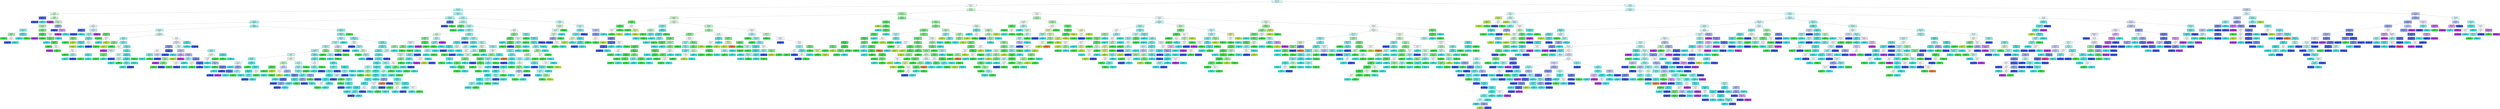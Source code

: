digraph Tree {
node [shape=box, style="filled, rounded", color="black", fontname="helvetica"] ;
edge [fontname="helvetica"] ;
0 [label="alcohol <= 10.85\ngini = 0.67\nsamples = 3918\nvalue = [12, 130, 1186, 1758, 692, 138, 2]\nclass = l", fillcolor="#d6faf9"] ;
1 [label="volatile acidity <= 0.24\ngini = 0.62\nsamples = 2471\nvalue = [9, 101, 1041, 1078, 210, 32, 0]\nclass = l", fillcolor="#fafefe"] ;
0 -> 1 [labeldistance=2.5, labelangle=45, headlabel="True"] ;
2 [label="alcohol <= 8.85\ngini = 0.61\nsamples = 1031\nvalue = [2, 16, 265, 565, 157, 26, 0]\nclass = l", fillcolor="#b1f5f4"] ;
1 -> 2 ;
3 [label="pH <= 2.92\ngini = 0.7\nsamples = 85\nvalue = [0, 0, 36, 22, 17, 10, 0]\nclass = a", fillcolor="#d3f9d7"] ;
2 -> 3 ;
4 [label="chlorides <= 0.07\ngini = 0.15\nsamples = 12\nvalue = [0, 0, 0, 1, 11, 0, 0]\nclass = i", fillcolor="#4b65e7"] ;
3 -> 4 ;
5 [label="gini = 0.0\nsamples = 11\nvalue = [0, 0, 0, 0, 11, 0, 0]\nclass = i", fillcolor="#3956e5"] ;
4 -> 5 ;
6 [label="gini = 0.0\nsamples = 1\nvalue = [0, 0, 0, 1, 0, 0, 0]\nclass = l", fillcolor="#39e5e2"] ;
4 -> 6 ;
7 [label="pH <= 2.95\ngini = 0.65\nsamples = 73\nvalue = [0, 0, 36, 21, 6, 10, 0]\nclass = a", fillcolor="#c6f8cc"] ;
3 -> 7 ;
8 [label="gini = 0.0\nsamples = 6\nvalue = [0, 0, 0, 0, 0, 6, 0]\nclass = t", fillcolor="#b139e5"] ;
7 -> 8 ;
9 [label="fixed acidity <= 7.9\ngini = 0.6\nsamples = 67\nvalue = [0, 0, 36, 21, 6, 4, 0]\nclass = a", fillcolor="#bef7c5"] ;
7 -> 9 ;
10 [label="total sulfur dioxide <= 132.0\ngini = 0.51\nsamples = 59\nvalue = [0, 0, 36, 20, 1, 2, 0]\nclass = a", fillcolor="#aef4b6"] ;
9 -> 10 ;
11 [label="free sulfur dioxide <= 29.0\ngini = 0.46\nsamples = 16\nvalue = [0, 0, 4, 11, 1, 0, 0]\nclass = l", fillcolor="#8cf0ee"] ;
10 -> 11 ;
12 [label="citric acid <= 0.3\ngini = 0.56\nsamples = 5\nvalue = [0, 0, 3, 1, 1, 0, 0]\nclass = a", fillcolor="#9cf2a6"] ;
11 -> 12 ;
13 [label="gini = 0.0\nsamples = 3\nvalue = [0, 0, 3, 0, 0, 0, 0]\nclass = a", fillcolor="#39e54d"] ;
12 -> 13 ;
14 [label="alcohol <= 8.75\ngini = 0.5\nsamples = 2\nvalue = [0, 0, 0, 1, 1, 0, 0]\nclass = l", fillcolor="#ffffff"] ;
12 -> 14 ;
15 [label="gini = 0.0\nsamples = 1\nvalue = [0, 0, 0, 0, 1, 0, 0]\nclass = i", fillcolor="#3956e5"] ;
14 -> 15 ;
16 [label="gini = 0.0\nsamples = 1\nvalue = [0, 0, 0, 1, 0, 0, 0]\nclass = l", fillcolor="#39e5e2"] ;
14 -> 16 ;
17 [label="volatile acidity <= 0.23\ngini = 0.17\nsamples = 11\nvalue = [0, 0, 1, 10, 0, 0, 0]\nclass = l", fillcolor="#4de8e5"] ;
11 -> 17 ;
18 [label="gini = 0.0\nsamples = 10\nvalue = [0, 0, 0, 10, 0, 0, 0]\nclass = l", fillcolor="#39e5e2"] ;
17 -> 18 ;
19 [label="gini = 0.0\nsamples = 1\nvalue = [0, 0, 1, 0, 0, 0, 0]\nclass = a", fillcolor="#39e54d"] ;
17 -> 19 ;
20 [label="total sulfur dioxide <= 150.5\ngini = 0.4\nsamples = 43\nvalue = [0, 0, 32, 9, 0, 2, 0]\nclass = a", fillcolor="#79ed87"] ;
10 -> 20 ;
21 [label="alcohol <= 8.55\ngini = 0.08\nsamples = 24\nvalue = [0, 0, 23, 0, 0, 1, 0]\nclass = a", fillcolor="#42e655"] ;
20 -> 21 ;
22 [label="gini = 0.0\nsamples = 1\nvalue = [0, 0, 0, 0, 0, 1, 0]\nclass = t", fillcolor="#b139e5"] ;
21 -> 22 ;
23 [label="gini = 0.0\nsamples = 23\nvalue = [0, 0, 23, 0, 0, 0, 0]\nclass = a", fillcolor="#39e54d"] ;
21 -> 23 ;
24 [label="residual sugar <= 13.9\ngini = 0.55\nsamples = 19\nvalue = [0, 0, 9, 9, 0, 1, 0]\nclass = a", fillcolor="#ffffff"] ;
20 -> 24 ;
25 [label="total sulfur dioxide <= 152.5\ngini = 0.31\nsamples = 11\nvalue = [0, 0, 9, 1, 0, 1, 0]\nclass = a", fillcolor="#61ea71"] ;
24 -> 25 ;
26 [label="gini = 0.0\nsamples = 1\nvalue = [0, 0, 0, 1, 0, 0, 0]\nclass = l", fillcolor="#39e5e2"] ;
25 -> 26 ;
27 [label="chlorides <= 0.05\ngini = 0.18\nsamples = 10\nvalue = [0, 0, 9, 0, 0, 1, 0]\nclass = a", fillcolor="#4fe861"] ;
25 -> 27 ;
28 [label="gini = 0.0\nsamples = 8\nvalue = [0, 0, 8, 0, 0, 0, 0]\nclass = a", fillcolor="#39e54d"] ;
27 -> 28 ;
29 [label="residual sugar <= 6.5\ngini = 0.5\nsamples = 2\nvalue = [0, 0, 1, 0, 0, 1, 0]\nclass = a", fillcolor="#ffffff"] ;
27 -> 29 ;
30 [label="gini = 0.0\nsamples = 1\nvalue = [0, 0, 0, 0, 0, 1, 0]\nclass = t", fillcolor="#b139e5"] ;
29 -> 30 ;
31 [label="gini = 0.0\nsamples = 1\nvalue = [0, 0, 1, 0, 0, 0, 0]\nclass = a", fillcolor="#39e54d"] ;
29 -> 31 ;
32 [label="gini = 0.0\nsamples = 8\nvalue = [0, 0, 0, 8, 0, 0, 0]\nclass = l", fillcolor="#39e5e2"] ;
24 -> 32 ;
33 [label="density <= 1.0\ngini = 0.53\nsamples = 8\nvalue = [0, 0, 0, 1, 5, 2, 0]\nclass = i", fillcolor="#9caaf2"] ;
9 -> 33 ;
34 [label="gini = 0.0\nsamples = 5\nvalue = [0, 0, 0, 0, 5, 0, 0]\nclass = i", fillcolor="#3956e5"] ;
33 -> 34 ;
35 [label="fixed acidity <= 8.45\ngini = 0.44\nsamples = 3\nvalue = [0, 0, 0, 1, 0, 2, 0]\nclass = t", fillcolor="#d89cf2"] ;
33 -> 35 ;
36 [label="gini = 0.0\nsamples = 2\nvalue = [0, 0, 0, 0, 0, 2, 0]\nclass = t", fillcolor="#b139e5"] ;
35 -> 36 ;
37 [label="gini = 0.0\nsamples = 1\nvalue = [0, 0, 0, 1, 0, 0, 0]\nclass = l", fillcolor="#39e5e2"] ;
35 -> 37 ;
38 [label="volatile acidity <= 0.21\ngini = 0.59\nsamples = 946\nvalue = [2, 16, 229, 543, 140, 16, 0]\nclass = l", fillcolor="#a8f4f2"] ;
2 -> 38 ;
39 [label="sulphates <= 0.84\ngini = 0.6\nsamples = 554\nvalue = [1, 10, 110, 316, 105, 12, 0]\nclass = l", fillcolor="#a3f3f2"] ;
38 -> 39 ;
40 [label="alcohol <= 9.05\ngini = 0.59\nsamples = 547\nvalue = [1, 10, 109, 316, 99, 12, 0]\nclass = l", fillcolor="#a1f3f1"] ;
39 -> 40 ;
41 [label="pH <= 3.01\ngini = 0.71\nsamples = 40\nvalue = [0, 2, 4, 13, 16, 5, 0]\nclass = i", fillcolor="#e9ecfc"] ;
40 -> 41 ;
42 [label="citric acid <= 0.31\ngini = 0.21\nsamples = 17\nvalue = [0, 0, 0, 2, 15, 0, 0]\nclass = i", fillcolor="#536de8"] ;
41 -> 42 ;
43 [label="gini = 0.0\nsamples = 15\nvalue = [0, 0, 0, 0, 15, 0, 0]\nclass = i", fillcolor="#3956e5"] ;
42 -> 43 ;
44 [label="gini = 0.0\nsamples = 2\nvalue = [0, 0, 0, 2, 0, 0, 0]\nclass = l", fillcolor="#39e5e2"] ;
42 -> 44 ;
45 [label="total sulfur dioxide <= 204.75\ngini = 0.68\nsamples = 23\nvalue = [0, 2, 4, 11, 1, 5, 0]\nclass = l", fillcolor="#bdf6f5"] ;
41 -> 45 ;
46 [label="chlorides <= 0.04\ngini = 0.56\nsamples = 18\nvalue = [0, 2, 4, 11, 1, 0, 0]\nclass = l", fillcolor="#9cf2f0"] ;
45 -> 46 ;
47 [label="fixed acidity <= 7.85\ngini = 0.38\nsamples = 4\nvalue = [0, 1, 3, 0, 0, 0, 0]\nclass = a", fillcolor="#7bee88"] ;
46 -> 47 ;
48 [label="gini = 0.0\nsamples = 3\nvalue = [0, 0, 3, 0, 0, 0, 0]\nclass = a", fillcolor="#39e54d"] ;
47 -> 48 ;
49 [label="gini = 0.0\nsamples = 1\nvalue = [0, 1, 0, 0, 0, 0, 0]\nclass = u", fillcolor="#b7e539"] ;
47 -> 49 ;
50 [label="chlorides <= 0.06\ngini = 0.37\nsamples = 14\nvalue = [0, 1, 1, 11, 1, 0, 0]\nclass = l", fillcolor="#67ebe9"] ;
46 -> 50 ;
51 [label="free sulfur dioxide <= 30.0\ngini = 0.15\nsamples = 12\nvalue = [0, 1, 0, 11, 0, 0, 0]\nclass = l", fillcolor="#4be7e5"] ;
50 -> 51 ;
52 [label="gini = 0.0\nsamples = 1\nvalue = [0, 1, 0, 0, 0, 0, 0]\nclass = u", fillcolor="#b7e539"] ;
51 -> 52 ;
53 [label="gini = 0.0\nsamples = 11\nvalue = [0, 0, 0, 11, 0, 0, 0]\nclass = l", fillcolor="#39e5e2"] ;
51 -> 53 ;
54 [label="sulphates <= 0.41\ngini = 0.5\nsamples = 2\nvalue = [0, 0, 1, 0, 1, 0, 0]\nclass = a", fillcolor="#ffffff"] ;
50 -> 54 ;
55 [label="gini = 0.0\nsamples = 1\nvalue = [0, 0, 0, 0, 1, 0, 0]\nclass = i", fillcolor="#3956e5"] ;
54 -> 55 ;
56 [label="gini = 0.0\nsamples = 1\nvalue = [0, 0, 1, 0, 0, 0, 0]\nclass = a", fillcolor="#39e54d"] ;
54 -> 56 ;
57 [label="gini = 0.0\nsamples = 5\nvalue = [0, 0, 0, 0, 0, 5, 0]\nclass = t", fillcolor="#b139e5"] ;
45 -> 57 ;
58 [label="chlorides <= 0.04\ngini = 0.57\nsamples = 507\nvalue = [1, 8, 105, 303, 83, 7, 0]\nclass = l", fillcolor="#9df2f1"] ;
40 -> 58 ;
59 [label="free sulfur dioxide <= 13.5\ngini = 0.67\nsamples = 150\nvalue = [0, 3, 35, 70, 37, 5, 0]\nclass = l", fillcolor="#c5f7f7"] ;
58 -> 59 ;
60 [label="residual sugar <= 2.7\ngini = 0.29\nsamples = 12\nvalue = [0, 1, 10, 1, 0, 0, 0]\nclass = a", fillcolor="#5dea6d"] ;
59 -> 60 ;
61 [label="gini = 0.0\nsamples = 10\nvalue = [0, 0, 10, 0, 0, 0, 0]\nclass = a", fillcolor="#39e54d"] ;
60 -> 61 ;
62 [label="citric acid <= 0.43\ngini = 0.5\nsamples = 2\nvalue = [0, 1, 0, 1, 0, 0, 0]\nclass = u", fillcolor="#ffffff"] ;
60 -> 62 ;
63 [label="gini = 0.0\nsamples = 1\nvalue = [0, 0, 0, 1, 0, 0, 0]\nclass = l", fillcolor="#39e5e2"] ;
62 -> 63 ;
64 [label="gini = 0.0\nsamples = 1\nvalue = [0, 1, 0, 0, 0, 0, 0]\nclass = u", fillcolor="#b7e539"] ;
62 -> 64 ;
65 [label="alcohol <= 10.12\ngini = 0.64\nsamples = 138\nvalue = [0, 2, 25, 69, 37, 5, 0]\nclass = l", fillcolor="#c0f7f6"] ;
59 -> 65 ;
66 [label="pH <= 3.01\ngini = 0.54\nsamples = 54\nvalue = [0, 1, 13, 34, 4, 2, 0]\nclass = l", fillcolor="#9af2f0"] ;
65 -> 66 ;
67 [label="pH <= 2.85\ngini = 0.38\nsamples = 4\nvalue = [0, 1, 3, 0, 0, 0, 0]\nclass = a", fillcolor="#7bee88"] ;
66 -> 67 ;
68 [label="gini = 0.0\nsamples = 1\nvalue = [0, 1, 0, 0, 0, 0, 0]\nclass = u", fillcolor="#b7e539"] ;
67 -> 68 ;
69 [label="gini = 0.0\nsamples = 3\nvalue = [0, 0, 3, 0, 0, 0, 0]\nclass = a", fillcolor="#39e54d"] ;
67 -> 69 ;
70 [label="volatile acidity <= 0.12\ngini = 0.49\nsamples = 50\nvalue = [0, 0, 10, 34, 4, 2, 0]\nclass = l", fillcolor="#88efee"] ;
66 -> 70 ;
71 [label="density <= 1.0\ngini = 0.73\nsamples = 7\nvalue = [0, 0, 2, 2, 1, 2, 0]\nclass = a", fillcolor="#ffffff"] ;
70 -> 71 ;
72 [label="sulphates <= 0.52\ngini = 0.64\nsamples = 5\nvalue = [0, 0, 2, 2, 1, 0, 0]\nclass = a", fillcolor="#ffffff"] ;
71 -> 72 ;
73 [label="gini = 0.0\nsamples = 2\nvalue = [0, 0, 2, 0, 0, 0, 0]\nclass = a", fillcolor="#39e54d"] ;
72 -> 73 ;
74 [label="alcohol <= 10.0\ngini = 0.44\nsamples = 3\nvalue = [0, 0, 0, 2, 1, 0, 0]\nclass = l", fillcolor="#9cf2f0"] ;
72 -> 74 ;
75 [label="gini = 0.0\nsamples = 2\nvalue = [0, 0, 0, 2, 0, 0, 0]\nclass = l", fillcolor="#39e5e2"] ;
74 -> 75 ;
76 [label="gini = 0.0\nsamples = 1\nvalue = [0, 0, 0, 0, 1, 0, 0]\nclass = i", fillcolor="#3956e5"] ;
74 -> 76 ;
77 [label="gini = 0.0\nsamples = 2\nvalue = [0, 0, 0, 0, 0, 2, 0]\nclass = t", fillcolor="#b139e5"] ;
71 -> 77 ;
78 [label="residual sugar <= 1.35\ngini = 0.41\nsamples = 43\nvalue = [0, 0, 8, 32, 3, 0, 0]\nclass = l", fillcolor="#77edeb"] ;
70 -> 78 ;
79 [label="residual sugar <= 1.15\ngini = 0.49\nsamples = 12\nvalue = [0, 0, 5, 7, 0, 0, 0]\nclass = l", fillcolor="#c6f8f7"] ;
78 -> 79 ;
80 [label="citric acid <= 0.3\ngini = 0.24\nsamples = 7\nvalue = [0, 0, 1, 6, 0, 0, 0]\nclass = l", fillcolor="#5ae9e7"] ;
79 -> 80 ;
81 [label="gini = 0.0\nsamples = 1\nvalue = [0, 0, 1, 0, 0, 0, 0]\nclass = a", fillcolor="#39e54d"] ;
80 -> 81 ;
82 [label="gini = 0.0\nsamples = 6\nvalue = [0, 0, 0, 6, 0, 0, 0]\nclass = l", fillcolor="#39e5e2"] ;
80 -> 82 ;
83 [label="free sulfur dioxide <= 39.0\ngini = 0.32\nsamples = 5\nvalue = [0, 0, 4, 1, 0, 0, 0]\nclass = a", fillcolor="#6aec79"] ;
79 -> 83 ;
84 [label="gini = 0.0\nsamples = 4\nvalue = [0, 0, 4, 0, 0, 0, 0]\nclass = a", fillcolor="#39e54d"] ;
83 -> 84 ;
85 [label="gini = 0.0\nsamples = 1\nvalue = [0, 0, 0, 1, 0, 0, 0]\nclass = l", fillcolor="#39e5e2"] ;
83 -> 85 ;
86 [label="pH <= 3.09\ngini = 0.33\nsamples = 31\nvalue = [0, 0, 3, 25, 3, 0, 0]\nclass = l", fillcolor="#63ebe8"] ;
78 -> 86 ;
87 [label="chlorides <= 0.04\ngini = 0.65\nsamples = 7\nvalue = [0, 0, 2, 3, 2, 0, 0]\nclass = l", fillcolor="#d7faf9"] ;
86 -> 87 ;
88 [label="gini = 0.0\nsamples = 2\nvalue = [0, 0, 0, 0, 2, 0, 0]\nclass = i", fillcolor="#3956e5"] ;
87 -> 88 ;
89 [label="chlorides <= 0.04\ngini = 0.48\nsamples = 5\nvalue = [0, 0, 2, 3, 0, 0, 0]\nclass = l", fillcolor="#bdf6f5"] ;
87 -> 89 ;
90 [label="gini = 0.0\nsamples = 3\nvalue = [0, 0, 0, 3, 0, 0, 0]\nclass = l", fillcolor="#39e5e2"] ;
89 -> 90 ;
91 [label="gini = 0.0\nsamples = 2\nvalue = [0, 0, 2, 0, 0, 0, 0]\nclass = a", fillcolor="#39e54d"] ;
89 -> 91 ;
92 [label="free sulfur dioxide <= 70.0\ngini = 0.16\nsamples = 24\nvalue = [0, 0, 1, 22, 1, 0, 0]\nclass = l", fillcolor="#4ae7e5"] ;
86 -> 92 ;
93 [label="alcohol <= 9.35\ngini = 0.08\nsamples = 23\nvalue = [0, 0, 0, 22, 1, 0, 0]\nclass = l", fillcolor="#42e6e3"] ;
92 -> 93 ;
94 [label="alcohol <= 9.25\ngini = 0.32\nsamples = 5\nvalue = [0, 0, 0, 4, 1, 0, 0]\nclass = l", fillcolor="#6aece9"] ;
93 -> 94 ;
95 [label="gini = 0.0\nsamples = 4\nvalue = [0, 0, 0, 4, 0, 0, 0]\nclass = l", fillcolor="#39e5e2"] ;
94 -> 95 ;
96 [label="gini = 0.0\nsamples = 1\nvalue = [0, 0, 0, 0, 1, 0, 0]\nclass = i", fillcolor="#3956e5"] ;
94 -> 96 ;
97 [label="gini = 0.0\nsamples = 18\nvalue = [0, 0, 0, 18, 0, 0, 0]\nclass = l", fillcolor="#39e5e2"] ;
93 -> 97 ;
98 [label="gini = 0.0\nsamples = 1\nvalue = [0, 0, 1, 0, 0, 0, 0]\nclass = a", fillcolor="#39e54d"] ;
92 -> 98 ;
99 [label="pH <= 3.49\ngini = 0.65\nsamples = 84\nvalue = [0, 1, 12, 35, 33, 3, 0]\nclass = l", fillcolor="#f7fefe"] ;
65 -> 99 ;
100 [label="fixed acidity <= 6.75\ngini = 0.66\nsamples = 73\nvalue = [0, 1, 12, 25, 32, 3, 0]\nclass = i", fillcolor="#e2e6fb"] ;
99 -> 100 ;
101 [label="sulphates <= 0.53\ngini = 0.51\nsamples = 27\nvalue = [0, 0, 4, 4, 18, 1, 0]\nclass = i", fillcolor="#8698ef"] ;
100 -> 101 ;
102 [label="alcohol <= 10.45\ngini = 0.71\nsamples = 12\nvalue = [0, 0, 4, 3, 4, 1, 0]\nclass = a", fillcolor="#ffffff"] ;
101 -> 102 ;
103 [label="citric acid <= 0.33\ngini = 0.38\nsamples = 4\nvalue = [0, 0, 1, 3, 0, 0, 0]\nclass = l", fillcolor="#7beeec"] ;
102 -> 103 ;
104 [label="gini = 0.0\nsamples = 3\nvalue = [0, 0, 0, 3, 0, 0, 0]\nclass = l", fillcolor="#39e5e2"] ;
103 -> 104 ;
105 [label="gini = 0.0\nsamples = 1\nvalue = [0, 0, 1, 0, 0, 0, 0]\nclass = a", fillcolor="#39e54d"] ;
103 -> 105 ;
106 [label="free sulfur dioxide <= 33.5\ngini = 0.59\nsamples = 8\nvalue = [0, 0, 3, 0, 4, 1, 0]\nclass = i", fillcolor="#d7ddfa"] ;
102 -> 106 ;
107 [label="gini = 0.0\nsamples = 3\nvalue = [0, 0, 0, 0, 3, 0, 0]\nclass = i", fillcolor="#3956e5"] ;
106 -> 107 ;
108 [label="fixed acidity <= 5.85\ngini = 0.56\nsamples = 5\nvalue = [0, 0, 3, 0, 1, 1, 0]\nclass = a", fillcolor="#9cf2a6"] ;
106 -> 108 ;
109 [label="gini = 0.0\nsamples = 1\nvalue = [0, 0, 0, 0, 0, 1, 0]\nclass = t", fillcolor="#b139e5"] ;
108 -> 109 ;
110 [label="pH <= 3.41\ngini = 0.38\nsamples = 4\nvalue = [0, 0, 3, 0, 1, 0, 0]\nclass = a", fillcolor="#7bee88"] ;
108 -> 110 ;
111 [label="gini = 0.0\nsamples = 3\nvalue = [0, 0, 3, 0, 0, 0, 0]\nclass = a", fillcolor="#39e54d"] ;
110 -> 111 ;
112 [label="gini = 0.0\nsamples = 1\nvalue = [0, 0, 0, 0, 1, 0, 0]\nclass = i", fillcolor="#3956e5"] ;
110 -> 112 ;
113 [label="pH <= 3.4\ngini = 0.12\nsamples = 15\nvalue = [0, 0, 0, 1, 14, 0, 0]\nclass = i", fillcolor="#4762e7"] ;
101 -> 113 ;
114 [label="gini = 0.0\nsamples = 14\nvalue = [0, 0, 0, 0, 14, 0, 0]\nclass = i", fillcolor="#3956e5"] ;
113 -> 114 ;
115 [label="gini = 0.0\nsamples = 1\nvalue = [0, 0, 0, 1, 0, 0, 0]\nclass = l", fillcolor="#39e5e2"] ;
113 -> 115 ;
116 [label="sulphates <= 0.47\ngini = 0.67\nsamples = 46\nvalue = [0, 1, 8, 21, 14, 2, 0]\nclass = l", fillcolor="#d4f9f9"] ;
100 -> 116 ;
117 [label="free sulfur dioxide <= 15.5\ngini = 0.66\nsamples = 20\nvalue = [0, 1, 2, 5, 10, 2, 0]\nclass = i", fillcolor="#bdc7f6"] ;
116 -> 117 ;
118 [label="pH <= 3.22\ngini = 0.44\nsamples = 3\nvalue = [0, 1, 0, 0, 0, 2, 0]\nclass = t", fillcolor="#d89cf2"] ;
117 -> 118 ;
119 [label="gini = 0.0\nsamples = 1\nvalue = [0, 1, 0, 0, 0, 0, 0]\nclass = u", fillcolor="#b7e539"] ;
118 -> 119 ;
120 [label="gini = 0.0\nsamples = 2\nvalue = [0, 0, 0, 0, 0, 2, 0]\nclass = t", fillcolor="#b139e5"] ;
118 -> 120 ;
121 [label="alcohol <= 10.45\ngini = 0.55\nsamples = 17\nvalue = [0, 0, 2, 5, 10, 0, 0]\nclass = i", fillcolor="#acb9f4"] ;
117 -> 121 ;
122 [label="sulphates <= 0.36\ngini = 0.56\nsamples = 5\nvalue = [0, 0, 1, 3, 1, 0, 0]\nclass = l", fillcolor="#9cf2f0"] ;
121 -> 122 ;
123 [label="free sulfur dioxide <= 19.0\ngini = 0.5\nsamples = 2\nvalue = [0, 0, 1, 0, 1, 0, 0]\nclass = a", fillcolor="#ffffff"] ;
122 -> 123 ;
124 [label="gini = 0.0\nsamples = 1\nvalue = [0, 0, 1, 0, 0, 0, 0]\nclass = a", fillcolor="#39e54d"] ;
123 -> 124 ;
125 [label="gini = 0.0\nsamples = 1\nvalue = [0, 0, 0, 0, 1, 0, 0]\nclass = i", fillcolor="#3956e5"] ;
123 -> 125 ;
126 [label="gini = 0.0\nsamples = 3\nvalue = [0, 0, 0, 3, 0, 0, 0]\nclass = l", fillcolor="#39e5e2"] ;
122 -> 126 ;
127 [label="fixed acidity <= 6.95\ngini = 0.4\nsamples = 12\nvalue = [0, 0, 1, 2, 9, 0, 0]\nclass = i", fillcolor="#7489ed"] ;
121 -> 127 ;
128 [label="residual sugar <= 4.0\ngini = 0.5\nsamples = 2\nvalue = [0, 0, 1, 1, 0, 0, 0]\nclass = a", fillcolor="#ffffff"] ;
127 -> 128 ;
129 [label="gini = 0.0\nsamples = 1\nvalue = [0, 0, 0, 1, 0, 0, 0]\nclass = l", fillcolor="#39e5e2"] ;
128 -> 129 ;
130 [label="gini = 0.0\nsamples = 1\nvalue = [0, 0, 1, 0, 0, 0, 0]\nclass = a", fillcolor="#39e54d"] ;
128 -> 130 ;
131 [label="free sulfur dioxide <= 52.5\ngini = 0.18\nsamples = 10\nvalue = [0, 0, 0, 1, 9, 0, 0]\nclass = i", fillcolor="#4f69e8"] ;
127 -> 131 ;
132 [label="gini = 0.0\nsamples = 9\nvalue = [0, 0, 0, 0, 9, 0, 0]\nclass = i", fillcolor="#3956e5"] ;
131 -> 132 ;
133 [label="gini = 0.0\nsamples = 1\nvalue = [0, 0, 0, 1, 0, 0, 0]\nclass = l", fillcolor="#39e5e2"] ;
131 -> 133 ;
134 [label="density <= 0.99\ngini = 0.54\nsamples = 26\nvalue = [0, 0, 6, 16, 4, 0, 0]\nclass = l", fillcolor="#9cf2f0"] ;
116 -> 134 ;
135 [label="chlorides <= 0.04\ngini = 0.66\nsamples = 13\nvalue = [0, 0, 5, 4, 4, 0, 0]\nclass = a", fillcolor="#e9fceb"] ;
134 -> 135 ;
136 [label="free sulfur dioxide <= 27.5\ngini = 0.64\nsamples = 10\nvalue = [0, 0, 2, 4, 4, 0, 0]\nclass = l", fillcolor="#ffffff"] ;
135 -> 136 ;
137 [label="gini = 0.0\nsamples = 3\nvalue = [0, 0, 0, 3, 0, 0, 0]\nclass = l", fillcolor="#39e5e2"] ;
136 -> 137 ;
138 [label="sulphates <= 0.52\ngini = 0.57\nsamples = 7\nvalue = [0, 0, 2, 1, 4, 0, 0]\nclass = i", fillcolor="#b0bbf5"] ;
136 -> 138 ;
139 [label="gini = 0.0\nsamples = 2\nvalue = [0, 0, 2, 0, 0, 0, 0]\nclass = a", fillcolor="#39e54d"] ;
138 -> 139 ;
140 [label="volatile acidity <= 0.16\ngini = 0.32\nsamples = 5\nvalue = [0, 0, 0, 1, 4, 0, 0]\nclass = i", fillcolor="#6a80ec"] ;
138 -> 140 ;
141 [label="gini = 0.0\nsamples = 1\nvalue = [0, 0, 0, 1, 0, 0, 0]\nclass = l", fillcolor="#39e5e2"] ;
140 -> 141 ;
142 [label="gini = 0.0\nsamples = 4\nvalue = [0, 0, 0, 0, 4, 0, 0]\nclass = i", fillcolor="#3956e5"] ;
140 -> 142 ;
143 [label="gini = 0.0\nsamples = 3\nvalue = [0, 0, 3, 0, 0, 0, 0]\nclass = a", fillcolor="#39e54d"] ;
135 -> 143 ;
144 [label="citric acid <= 0.33\ngini = 0.14\nsamples = 13\nvalue = [0, 0, 1, 12, 0, 0, 0]\nclass = l", fillcolor="#49e7e4"] ;
134 -> 144 ;
145 [label="gini = 0.0\nsamples = 1\nvalue = [0, 0, 1, 0, 0, 0, 0]\nclass = a", fillcolor="#39e54d"] ;
144 -> 145 ;
146 [label="gini = 0.0\nsamples = 12\nvalue = [0, 0, 0, 12, 0, 0, 0]\nclass = l", fillcolor="#39e5e2"] ;
144 -> 146 ;
147 [label="density <= 0.99\ngini = 0.17\nsamples = 11\nvalue = [0, 0, 0, 10, 1, 0, 0]\nclass = l", fillcolor="#4de8e5"] ;
99 -> 147 ;
148 [label="gini = 0.0\nsamples = 10\nvalue = [0, 0, 0, 10, 0, 0, 0]\nclass = l", fillcolor="#39e5e2"] ;
147 -> 148 ;
149 [label="gini = 0.0\nsamples = 1\nvalue = [0, 0, 0, 0, 1, 0, 0]\nclass = i", fillcolor="#3956e5"] ;
147 -> 149 ;
150 [label="total sulfur dioxide <= 246.5\ngini = 0.52\nsamples = 357\nvalue = [1, 5, 70, 233, 46, 2, 0]\nclass = l", fillcolor="#8ff0ef"] ;
58 -> 150 ;
151 [label="residual sugar <= 5.65\ngini = 0.51\nsamples = 354\nvalue = [1, 5, 67, 233, 46, 2, 0]\nclass = l", fillcolor="#8cf0ee"] ;
150 -> 151 ;
152 [label="sulphates <= 0.69\ngini = 0.58\nsamples = 176\nvalue = [0, 3, 43, 102, 27, 1, 0]\nclass = l", fillcolor="#a7f3f2"] ;
151 -> 152 ;
153 [label="free sulfur dioxide <= 55.5\ngini = 0.61\nsamples = 161\nvalue = [0, 3, 43, 87, 27, 1, 0]\nclass = l", fillcolor="#b5f5f4"] ;
152 -> 153 ;
154 [label="residual sugar <= 5.25\ngini = 0.59\nsamples = 154\nvalue = [0, 3, 40, 87, 23, 1, 0]\nclass = l", fillcolor="#adf4f3"] ;
153 -> 154 ;
155 [label="total sulfur dioxide <= 130.5\ngini = 0.58\nsamples = 146\nvalue = [0, 3, 34, 85, 23, 1, 0]\nclass = l", fillcolor="#a5f3f2"] ;
154 -> 155 ;
156 [label="total sulfur dioxide <= 99.5\ngini = 0.66\nsamples = 87\nvalue = [0, 3, 24, 41, 18, 1, 0]\nclass = l", fillcolor="#caf8f7"] ;
155 -> 156 ;
157 [label="density <= 0.99\ngini = 0.48\nsamples = 35\nvalue = [0, 0, 3, 24, 7, 1, 0]\nclass = l", fillcolor="#87efed"] ;
156 -> 157 ;
158 [label="density <= 0.99\ngini = 0.6\nsamples = 16\nvalue = [0, 0, 1, 8, 6, 1, 0]\nclass = l", fillcolor="#d7faf9"] ;
157 -> 158 ;
159 [label="gini = 0.0\nsamples = 6\nvalue = [0, 0, 0, 6, 0, 0, 0]\nclass = l", fillcolor="#39e5e2"] ;
158 -> 159 ;
160 [label="chlorides <= 0.05\ngini = 0.58\nsamples = 10\nvalue = [0, 0, 1, 2, 6, 1, 0]\nclass = i", fillcolor="#9caaf2"] ;
158 -> 160 ;
161 [label="density <= 0.99\ngini = 0.24\nsamples = 7\nvalue = [0, 0, 0, 0, 6, 1, 0]\nclass = i", fillcolor="#5a72e9"] ;
160 -> 161 ;
162 [label="gini = 0.0\nsamples = 6\nvalue = [0, 0, 0, 0, 6, 0, 0]\nclass = i", fillcolor="#3956e5"] ;
161 -> 162 ;
163 [label="gini = 0.0\nsamples = 1\nvalue = [0, 0, 0, 0, 0, 1, 0]\nclass = t", fillcolor="#b139e5"] ;
161 -> 163 ;
164 [label="pH <= 3.18\ngini = 0.44\nsamples = 3\nvalue = [0, 0, 1, 2, 0, 0, 0]\nclass = l", fillcolor="#9cf2f0"] ;
160 -> 164 ;
165 [label="gini = 0.0\nsamples = 2\nvalue = [0, 0, 0, 2, 0, 0, 0]\nclass = l", fillcolor="#39e5e2"] ;
164 -> 165 ;
166 [label="gini = 0.0\nsamples = 1\nvalue = [0, 0, 1, 0, 0, 0, 0]\nclass = a", fillcolor="#39e54d"] ;
164 -> 166 ;
167 [label="free sulfur dioxide <= 6.5\ngini = 0.28\nsamples = 19\nvalue = [0, 0, 2, 16, 1, 0, 0]\nclass = l", fillcolor="#5ceae7"] ;
157 -> 167 ;
168 [label="gini = 0.0\nsamples = 1\nvalue = [0, 0, 1, 0, 0, 0, 0]\nclass = a", fillcolor="#39e54d"] ;
167 -> 168 ;
169 [label="alcohol <= 10.4\ngini = 0.2\nsamples = 18\nvalue = [0, 0, 1, 16, 1, 0, 0]\nclass = l", fillcolor="#50e8e5"] ;
167 -> 169 ;
170 [label="citric acid <= 0.36\ngini = 0.12\nsamples = 16\nvalue = [0, 0, 0, 15, 1, 0, 0]\nclass = l", fillcolor="#46e7e4"] ;
169 -> 170 ;
171 [label="gini = 0.0\nsamples = 11\nvalue = [0, 0, 0, 11, 0, 0, 0]\nclass = l", fillcolor="#39e5e2"] ;
170 -> 171 ;
172 [label="citric acid <= 0.38\ngini = 0.32\nsamples = 5\nvalue = [0, 0, 0, 4, 1, 0, 0]\nclass = l", fillcolor="#6aece9"] ;
170 -> 172 ;
173 [label="gini = 0.0\nsamples = 1\nvalue = [0, 0, 0, 0, 1, 0, 0]\nclass = i", fillcolor="#3956e5"] ;
172 -> 173 ;
174 [label="gini = 0.0\nsamples = 4\nvalue = [0, 0, 0, 4, 0, 0, 0]\nclass = l", fillcolor="#39e5e2"] ;
172 -> 174 ;
175 [label="residual sugar <= 2.65\ngini = 0.5\nsamples = 2\nvalue = [0, 0, 1, 1, 0, 0, 0]\nclass = a", fillcolor="#ffffff"] ;
169 -> 175 ;
176 [label="gini = 0.0\nsamples = 1\nvalue = [0, 0, 1, 0, 0, 0, 0]\nclass = a", fillcolor="#39e54d"] ;
175 -> 176 ;
177 [label="gini = 0.0\nsamples = 1\nvalue = [0, 0, 0, 1, 0, 0, 0]\nclass = l", fillcolor="#39e5e2"] ;
175 -> 177 ;
178 [label="total sulfur dioxide <= 115.5\ngini = 0.68\nsamples = 52\nvalue = [0, 3, 21, 17, 11, 0, 0]\nclass = a", fillcolor="#e8fceb"] ;
156 -> 178 ;
179 [label="alcohol <= 10.05\ngini = 0.66\nsamples = 28\nvalue = [0, 3, 14, 4, 7, 0, 0]\nclass = a", fillcolor="#bdf6c4"] ;
178 -> 179 ;
180 [label="fixed acidity <= 8.8\ngini = 0.14\nsamples = 13\nvalue = [0, 1, 12, 0, 0, 0, 0]\nclass = a", fillcolor="#49e75c"] ;
179 -> 180 ;
181 [label="gini = 0.0\nsamples = 12\nvalue = [0, 0, 12, 0, 0, 0, 0]\nclass = a", fillcolor="#39e54d"] ;
180 -> 181 ;
182 [label="gini = 0.0\nsamples = 1\nvalue = [0, 1, 0, 0, 0, 0, 0]\nclass = u", fillcolor="#b7e539"] ;
180 -> 182 ;
183 [label="pH <= 3.23\ngini = 0.68\nsamples = 15\nvalue = [0, 2, 2, 4, 7, 0, 0]\nclass = i", fillcolor="#c9d1f8"] ;
179 -> 183 ;
184 [label="citric acid <= 0.39\ngini = 0.5\nsamples = 4\nvalue = [0, 2, 2, 0, 0, 0, 0]\nclass = u", fillcolor="#ffffff"] ;
183 -> 184 ;
185 [label="gini = 0.0\nsamples = 2\nvalue = [0, 0, 2, 0, 0, 0, 0]\nclass = a", fillcolor="#39e54d"] ;
184 -> 185 ;
186 [label="gini = 0.0\nsamples = 2\nvalue = [0, 2, 0, 0, 0, 0, 0]\nclass = u", fillcolor="#b7e539"] ;
184 -> 186 ;
187 [label="density <= 0.99\ngini = 0.46\nsamples = 11\nvalue = [0, 0, 0, 4, 7, 0, 0]\nclass = i", fillcolor="#aab7f4"] ;
183 -> 187 ;
188 [label="gini = 0.0\nsamples = 2\nvalue = [0, 0, 0, 2, 0, 0, 0]\nclass = l", fillcolor="#39e5e2"] ;
187 -> 188 ;
189 [label="residual sugar <= 1.35\ngini = 0.35\nsamples = 9\nvalue = [0, 0, 0, 2, 7, 0, 0]\nclass = i", fillcolor="#7286ec"] ;
187 -> 189 ;
190 [label="gini = 0.0\nsamples = 1\nvalue = [0, 0, 0, 1, 0, 0, 0]\nclass = l", fillcolor="#39e5e2"] ;
189 -> 190 ;
191 [label="density <= 0.99\ngini = 0.22\nsamples = 8\nvalue = [0, 0, 0, 1, 7, 0, 0]\nclass = i", fillcolor="#556ee9"] ;
189 -> 191 ;
192 [label="gini = 0.0\nsamples = 5\nvalue = [0, 0, 0, 0, 5, 0, 0]\nclass = i", fillcolor="#3956e5"] ;
191 -> 192 ;
193 [label="volatile acidity <= 0.16\ngini = 0.44\nsamples = 3\nvalue = [0, 0, 0, 1, 2, 0, 0]\nclass = i", fillcolor="#9caaf2"] ;
191 -> 193 ;
194 [label="gini = 0.0\nsamples = 2\nvalue = [0, 0, 0, 0, 2, 0, 0]\nclass = i", fillcolor="#3956e5"] ;
193 -> 194 ;
195 [label="gini = 0.0\nsamples = 1\nvalue = [0, 0, 0, 1, 0, 0, 0]\nclass = l", fillcolor="#39e5e2"] ;
193 -> 195 ;
196 [label="pH <= 3.54\ngini = 0.59\nsamples = 24\nvalue = [0, 0, 7, 13, 4, 0, 0]\nclass = l", fillcolor="#b9f6f5"] ;
178 -> 196 ;
197 [label="alcohol <= 10.75\ngini = 0.54\nsamples = 21\nvalue = [0, 0, 4, 13, 4, 0, 0]\nclass = l", fillcolor="#96f1f0"] ;
196 -> 197 ;
198 [label="free sulfur dioxide <= 38.5\ngini = 0.48\nsamples = 19\nvalue = [0, 0, 2, 13, 4, 0, 0]\nclass = l", fillcolor="#88efee"] ;
197 -> 198 ;
199 [label="pH <= 3.38\ngini = 0.32\nsamples = 16\nvalue = [0, 0, 1, 13, 2, 0, 0]\nclass = l", fillcolor="#63ebe8"] ;
198 -> 199 ;
200 [label="sulphates <= 0.61\ngini = 0.14\nsamples = 13\nvalue = [0, 0, 1, 12, 0, 0, 0]\nclass = l", fillcolor="#49e7e4"] ;
199 -> 200 ;
201 [label="gini = 0.0\nsamples = 12\nvalue = [0, 0, 0, 12, 0, 0, 0]\nclass = l", fillcolor="#39e5e2"] ;
200 -> 201 ;
202 [label="gini = 0.0\nsamples = 1\nvalue = [0, 0, 1, 0, 0, 0, 0]\nclass = a", fillcolor="#39e54d"] ;
200 -> 202 ;
203 [label="citric acid <= 0.34\ngini = 0.44\nsamples = 3\nvalue = [0, 0, 0, 1, 2, 0, 0]\nclass = i", fillcolor="#9caaf2"] ;
199 -> 203 ;
204 [label="gini = 0.0\nsamples = 2\nvalue = [0, 0, 0, 0, 2, 0, 0]\nclass = i", fillcolor="#3956e5"] ;
203 -> 204 ;
205 [label="gini = 0.0\nsamples = 1\nvalue = [0, 0, 0, 1, 0, 0, 0]\nclass = l", fillcolor="#39e5e2"] ;
203 -> 205 ;
206 [label="citric acid <= 0.27\ngini = 0.44\nsamples = 3\nvalue = [0, 0, 1, 0, 2, 0, 0]\nclass = i", fillcolor="#9caaf2"] ;
198 -> 206 ;
207 [label="gini = 0.0\nsamples = 1\nvalue = [0, 0, 1, 0, 0, 0, 0]\nclass = a", fillcolor="#39e54d"] ;
206 -> 207 ;
208 [label="gini = 0.0\nsamples = 2\nvalue = [0, 0, 0, 0, 2, 0, 0]\nclass = i", fillcolor="#3956e5"] ;
206 -> 208 ;
209 [label="gini = 0.0\nsamples = 2\nvalue = [0, 0, 2, 0, 0, 0, 0]\nclass = a", fillcolor="#39e54d"] ;
197 -> 209 ;
210 [label="gini = 0.0\nsamples = 3\nvalue = [0, 0, 3, 0, 0, 0, 0]\nclass = a", fillcolor="#39e54d"] ;
196 -> 210 ;
211 [label="fixed acidity <= 9.0\ngini = 0.41\nsamples = 59\nvalue = [0, 0, 10, 44, 5, 0, 0]\nclass = l", fillcolor="#76edeb"] ;
155 -> 211 ;
212 [label="residual sugar <= 1.25\ngini = 0.38\nsamples = 57\nvalue = [0, 0, 8, 44, 5, 0, 0]\nclass = l", fillcolor="#6eecea"] ;
211 -> 212 ;
213 [label="total sulfur dioxide <= 161.5\ngini = 0.61\nsamples = 7\nvalue = [0, 0, 3, 3, 1, 0, 0]\nclass = a", fillcolor="#ffffff"] ;
212 -> 213 ;
214 [label="alcohol <= 9.9\ngini = 0.38\nsamples = 4\nvalue = [0, 0, 0, 3, 1, 0, 0]\nclass = l", fillcolor="#7beeec"] ;
213 -> 214 ;
215 [label="gini = 0.0\nsamples = 3\nvalue = [0, 0, 0, 3, 0, 0, 0]\nclass = l", fillcolor="#39e5e2"] ;
214 -> 215 ;
216 [label="gini = 0.0\nsamples = 1\nvalue = [0, 0, 0, 0, 1, 0, 0]\nclass = i", fillcolor="#3956e5"] ;
214 -> 216 ;
217 [label="gini = 0.0\nsamples = 3\nvalue = [0, 0, 3, 0, 0, 0, 0]\nclass = a", fillcolor="#39e54d"] ;
213 -> 217 ;
218 [label="sulphates <= 0.5\ngini = 0.31\nsamples = 50\nvalue = [0, 0, 5, 41, 4, 0, 0]\nclass = l", fillcolor="#61eae8"] ;
212 -> 218 ;
219 [label="total sulfur dioxide <= 179.0\ngini = 0.41\nsamples = 31\nvalue = [0, 0, 5, 23, 3, 0, 0]\nclass = l", fillcolor="#76edeb"] ;
218 -> 219 ;
220 [label="sulphates <= 0.47\ngini = 0.38\nsamples = 30\nvalue = [0, 0, 5, 23, 2, 0, 0]\nclass = l", fillcolor="#70ecea"] ;
219 -> 220 ;
221 [label="alcohol <= 10.55\ngini = 0.19\nsamples = 19\nvalue = [0, 0, 1, 17, 1, 0, 0]\nclass = l", fillcolor="#4fe8e5"] ;
220 -> 221 ;
222 [label="alcohol <= 9.15\ngini = 0.1\nsamples = 18\nvalue = [0, 0, 1, 17, 0, 0, 0]\nclass = l", fillcolor="#45e7e4"] ;
221 -> 222 ;
223 [label="pH <= 3.18\ngini = 0.5\nsamples = 2\nvalue = [0, 0, 1, 1, 0, 0, 0]\nclass = a", fillcolor="#ffffff"] ;
222 -> 223 ;
224 [label="gini = 0.0\nsamples = 1\nvalue = [0, 0, 1, 0, 0, 0, 0]\nclass = a", fillcolor="#39e54d"] ;
223 -> 224 ;
225 [label="gini = 0.0\nsamples = 1\nvalue = [0, 0, 0, 1, 0, 0, 0]\nclass = l", fillcolor="#39e5e2"] ;
223 -> 225 ;
226 [label="gini = 0.0\nsamples = 16\nvalue = [0, 0, 0, 16, 0, 0, 0]\nclass = l", fillcolor="#39e5e2"] ;
222 -> 226 ;
227 [label="gini = 0.0\nsamples = 1\nvalue = [0, 0, 0, 0, 1, 0, 0]\nclass = i", fillcolor="#3956e5"] ;
221 -> 227 ;
228 [label="free sulfur dioxide <= 32.5\ngini = 0.56\nsamples = 11\nvalue = [0, 0, 4, 6, 1, 0, 0]\nclass = l", fillcolor="#c6f8f7"] ;
220 -> 228 ;
229 [label="gini = 0.0\nsamples = 3\nvalue = [0, 0, 3, 0, 0, 0, 0]\nclass = a", fillcolor="#39e54d"] ;
228 -> 229 ;
230 [label="citric acid <= 0.26\ngini = 0.41\nsamples = 8\nvalue = [0, 0, 1, 6, 1, 0, 0]\nclass = l", fillcolor="#72ecea"] ;
228 -> 230 ;
231 [label="gini = 0.0\nsamples = 1\nvalue = [0, 0, 1, 0, 0, 0, 0]\nclass = a", fillcolor="#39e54d"] ;
230 -> 231 ;
232 [label="total sulfur dioxide <= 135.5\ngini = 0.24\nsamples = 7\nvalue = [0, 0, 0, 6, 1, 0, 0]\nclass = l", fillcolor="#5ae9e7"] ;
230 -> 232 ;
233 [label="gini = 0.0\nsamples = 1\nvalue = [0, 0, 0, 0, 1, 0, 0]\nclass = i", fillcolor="#3956e5"] ;
232 -> 233 ;
234 [label="gini = 0.0\nsamples = 6\nvalue = [0, 0, 0, 6, 0, 0, 0]\nclass = l", fillcolor="#39e5e2"] ;
232 -> 234 ;
235 [label="gini = 0.0\nsamples = 1\nvalue = [0, 0, 0, 0, 1, 0, 0]\nclass = i", fillcolor="#3956e5"] ;
219 -> 235 ;
236 [label="total sulfur dioxide <= 137.5\ngini = 0.1\nsamples = 19\nvalue = [0, 0, 0, 18, 1, 0, 0]\nclass = l", fillcolor="#44e6e4"] ;
218 -> 236 ;
237 [label="alcohol <= 10.35\ngini = 0.44\nsamples = 3\nvalue = [0, 0, 0, 2, 1, 0, 0]\nclass = l", fillcolor="#9cf2f0"] ;
236 -> 237 ;
238 [label="gini = 0.0\nsamples = 1\nvalue = [0, 0, 0, 0, 1, 0, 0]\nclass = i", fillcolor="#3956e5"] ;
237 -> 238 ;
239 [label="gini = 0.0\nsamples = 2\nvalue = [0, 0, 0, 2, 0, 0, 0]\nclass = l", fillcolor="#39e5e2"] ;
237 -> 239 ;
240 [label="gini = 0.0\nsamples = 16\nvalue = [0, 0, 0, 16, 0, 0, 0]\nclass = l", fillcolor="#39e5e2"] ;
236 -> 240 ;
241 [label="gini = 0.0\nsamples = 2\nvalue = [0, 0, 2, 0, 0, 0, 0]\nclass = a", fillcolor="#39e54d"] ;
211 -> 241 ;
242 [label="alcohol <= 10.1\ngini = 0.38\nsamples = 8\nvalue = [0, 0, 6, 2, 0, 0, 0]\nclass = a", fillcolor="#7bee88"] ;
154 -> 242 ;
243 [label="gini = 0.0\nsamples = 5\nvalue = [0, 0, 5, 0, 0, 0, 0]\nclass = a", fillcolor="#39e54d"] ;
242 -> 243 ;
244 [label="pH <= 3.33\ngini = 0.44\nsamples = 3\nvalue = [0, 0, 1, 2, 0, 0, 0]\nclass = l", fillcolor="#9cf2f0"] ;
242 -> 244 ;
245 [label="gini = 0.0\nsamples = 2\nvalue = [0, 0, 0, 2, 0, 0, 0]\nclass = l", fillcolor="#39e5e2"] ;
244 -> 245 ;
246 [label="gini = 0.0\nsamples = 1\nvalue = [0, 0, 1, 0, 0, 0, 0]\nclass = a", fillcolor="#39e54d"] ;
244 -> 246 ;
247 [label="pH <= 3.17\ngini = 0.49\nsamples = 7\nvalue = [0, 0, 3, 0, 4, 0, 0]\nclass = i", fillcolor="#ced5f8"] ;
153 -> 247 ;
248 [label="total sulfur dioxide <= 145.0\ngini = 0.38\nsamples = 4\nvalue = [0, 0, 3, 0, 1, 0, 0]\nclass = a", fillcolor="#7bee88"] ;
247 -> 248 ;
249 [label="gini = 0.0\nsamples = 1\nvalue = [0, 0, 0, 0, 1, 0, 0]\nclass = i", fillcolor="#3956e5"] ;
248 -> 249 ;
250 [label="gini = 0.0\nsamples = 3\nvalue = [0, 0, 3, 0, 0, 0, 0]\nclass = a", fillcolor="#39e54d"] ;
248 -> 250 ;
251 [label="gini = 0.0\nsamples = 3\nvalue = [0, 0, 0, 0, 3, 0, 0]\nclass = i", fillcolor="#3956e5"] ;
247 -> 251 ;
252 [label="gini = 0.0\nsamples = 15\nvalue = [0, 0, 0, 15, 0, 0, 0]\nclass = l", fillcolor="#39e5e2"] ;
152 -> 252 ;
253 [label="alcohol <= 9.15\ngini = 0.43\nsamples = 178\nvalue = [1, 2, 24, 131, 19, 1, 0]\nclass = l", fillcolor="#75edeb"] ;
151 -> 253 ;
254 [label="citric acid <= 0.32\ngini = 0.63\nsamples = 16\nvalue = [0, 0, 3, 7, 6, 0, 0]\nclass = l", fillcolor="#ebfcfc"] ;
253 -> 254 ;
255 [label="gini = 0.0\nsamples = 5\nvalue = [0, 0, 0, 0, 5, 0, 0]\nclass = i", fillcolor="#3956e5"] ;
254 -> 255 ;
256 [label="chlorides <= 0.05\ngini = 0.51\nsamples = 11\nvalue = [0, 0, 3, 7, 1, 0, 0]\nclass = l", fillcolor="#9cf2f0"] ;
254 -> 256 ;
257 [label="gini = 0.0\nsamples = 5\nvalue = [0, 0, 0, 5, 0, 0, 0]\nclass = l", fillcolor="#39e5e2"] ;
256 -> 257 ;
258 [label="density <= 1.0\ngini = 0.61\nsamples = 6\nvalue = [0, 0, 3, 2, 1, 0, 0]\nclass = a", fillcolor="#cef8d2"] ;
256 -> 258 ;
259 [label="gini = 0.0\nsamples = 3\nvalue = [0, 0, 3, 0, 0, 0, 0]\nclass = a", fillcolor="#39e54d"] ;
258 -> 259 ;
260 [label="citric acid <= 0.43\ngini = 0.44\nsamples = 3\nvalue = [0, 0, 0, 2, 1, 0, 0]\nclass = l", fillcolor="#9cf2f0"] ;
258 -> 260 ;
261 [label="gini = 0.0\nsamples = 2\nvalue = [0, 0, 0, 2, 0, 0, 0]\nclass = l", fillcolor="#39e5e2"] ;
260 -> 261 ;
262 [label="gini = 0.0\nsamples = 1\nvalue = [0, 0, 0, 0, 1, 0, 0]\nclass = i", fillcolor="#3956e5"] ;
260 -> 262 ;
263 [label="pH <= 3.56\ngini = 0.39\nsamples = 162\nvalue = [1, 2, 21, 124, 13, 1, 0]\nclass = l", fillcolor="#6eecea"] ;
253 -> 263 ;
264 [label="free sulfur dioxide <= 64.5\ngini = 0.37\nsamples = 156\nvalue = [1, 2, 17, 122, 13, 1, 0]\nclass = l", fillcolor="#69ebe9"] ;
263 -> 264 ;
265 [label="chlorides <= 0.06\ngini = 0.34\nsamples = 145\nvalue = [1, 1, 17, 116, 9, 1, 0]\nclass = l", fillcolor="#66ebe9"] ;
264 -> 265 ;
266 [label="residual sugar <= 18.12\ngini = 0.3\nsamples = 133\nvalue = [1, 1, 13, 110, 8, 0, 0]\nclass = l", fillcolor="#5feae8"] ;
265 -> 266 ;
267 [label="free sulfur dioxide <= 54.5\ngini = 0.29\nsamples = 132\nvalue = [1, 1, 13, 110, 7, 0, 0]\nclass = l", fillcolor="#5eeae7"] ;
266 -> 267 ;
268 [label="sulphates <= 0.34\ngini = 0.26\nsamples = 117\nvalue = [1, 1, 8, 100, 7, 0, 0]\nclass = l", fillcolor="#58e9e7"] ;
267 -> 268 ;
269 [label="citric acid <= 0.3\ngini = 0.57\nsamples = 7\nvalue = [0, 1, 2, 4, 0, 0, 0]\nclass = l", fillcolor="#b0f5f3"] ;
268 -> 269 ;
270 [label="gini = 0.0\nsamples = 4\nvalue = [0, 0, 0, 4, 0, 0, 0]\nclass = l", fillcolor="#39e5e2"] ;
269 -> 270 ;
271 [label="citric acid <= 0.41\ngini = 0.44\nsamples = 3\nvalue = [0, 1, 2, 0, 0, 0, 0]\nclass = a", fillcolor="#9cf2a6"] ;
269 -> 271 ;
272 [label="gini = 0.0\nsamples = 2\nvalue = [0, 0, 2, 0, 0, 0, 0]\nclass = a", fillcolor="#39e54d"] ;
271 -> 272 ;
273 [label="gini = 0.0\nsamples = 1\nvalue = [0, 1, 0, 0, 0, 0, 0]\nclass = u", fillcolor="#b7e539"] ;
271 -> 273 ;
274 [label="total sulfur dioxide <= 222.0\ngini = 0.23\nsamples = 110\nvalue = [1, 0, 6, 96, 7, 0, 0]\nclass = l", fillcolor="#54e9e6"] ;
268 -> 274 ;
275 [label="volatile acidity <= 0.2\ngini = 0.21\nsamples = 105\nvalue = [1, 0, 4, 93, 7, 0, 0]\nclass = l", fillcolor="#51e8e6"] ;
274 -> 275 ;
276 [label="sulphates <= 0.44\ngini = 0.12\nsamples = 78\nvalue = [0, 0, 1, 73, 4, 0, 0]\nclass = l", fillcolor="#46e7e4"] ;
275 -> 276 ;
277 [label="sulphates <= 0.44\ngini = 0.23\nsamples = 38\nvalue = [0, 0, 1, 33, 4, 0, 0]\nclass = l", fillcolor="#56e9e6"] ;
276 -> 277 ;
278 [label="pH <= 3.41\ngini = 0.11\nsamples = 33\nvalue = [0, 0, 0, 31, 2, 0, 0]\nclass = l", fillcolor="#46e7e4"] ;
277 -> 278 ;
279 [label="free sulfur dioxide <= 45.5\ngini = 0.06\nsamples = 31\nvalue = [0, 0, 0, 30, 1, 0, 0]\nclass = l", fillcolor="#40e6e3"] ;
278 -> 279 ;
280 [label="gini = 0.0\nsamples = 25\nvalue = [0, 0, 0, 25, 0, 0, 0]\nclass = l", fillcolor="#39e5e2"] ;
279 -> 280 ;
281 [label="alcohol <= 9.55\ngini = 0.28\nsamples = 6\nvalue = [0, 0, 0, 5, 1, 0, 0]\nclass = l", fillcolor="#61eae8"] ;
279 -> 281 ;
282 [label="gini = 0.0\nsamples = 1\nvalue = [0, 0, 0, 0, 1, 0, 0]\nclass = i", fillcolor="#3956e5"] ;
281 -> 282 ;
283 [label="gini = 0.0\nsamples = 5\nvalue = [0, 0, 0, 5, 0, 0, 0]\nclass = l", fillcolor="#39e5e2"] ;
281 -> 283 ;
284 [label="alcohol <= 9.45\ngini = 0.5\nsamples = 2\nvalue = [0, 0, 0, 1, 1, 0, 0]\nclass = l", fillcolor="#ffffff"] ;
278 -> 284 ;
285 [label="gini = 0.0\nsamples = 1\nvalue = [0, 0, 0, 0, 1, 0, 0]\nclass = i", fillcolor="#3956e5"] ;
284 -> 285 ;
286 [label="gini = 0.0\nsamples = 1\nvalue = [0, 0, 0, 1, 0, 0, 0]\nclass = l", fillcolor="#39e5e2"] ;
284 -> 286 ;
287 [label="residual sugar <= 7.4\ngini = 0.64\nsamples = 5\nvalue = [0, 0, 1, 2, 2, 0, 0]\nclass = l", fillcolor="#ffffff"] ;
277 -> 287 ;
288 [label="residual sugar <= 6.35\ngini = 0.44\nsamples = 3\nvalue = [0, 0, 1, 2, 0, 0, 0]\nclass = l", fillcolor="#9cf2f0"] ;
287 -> 288 ;
289 [label="gini = 0.0\nsamples = 1\nvalue = [0, 0, 1, 0, 0, 0, 0]\nclass = a", fillcolor="#39e54d"] ;
288 -> 289 ;
290 [label="gini = 0.0\nsamples = 2\nvalue = [0, 0, 0, 2, 0, 0, 0]\nclass = l", fillcolor="#39e5e2"] ;
288 -> 290 ;
291 [label="gini = 0.0\nsamples = 2\nvalue = [0, 0, 0, 0, 2, 0, 0]\nclass = i", fillcolor="#3956e5"] ;
287 -> 291 ;
292 [label="gini = 0.0\nsamples = 40\nvalue = [0, 0, 0, 40, 0, 0, 0]\nclass = l", fillcolor="#39e5e2"] ;
276 -> 292 ;
293 [label="chlorides <= 0.04\ngini = 0.43\nsamples = 27\nvalue = [1, 0, 3, 20, 3, 0, 0]\nclass = l", fillcolor="#73edea"] ;
275 -> 293 ;
294 [label="residual sugar <= 10.55\ngini = 0.44\nsamples = 3\nvalue = [1, 0, 0, 0, 2, 0, 0]\nclass = i", fillcolor="#9caaf2"] ;
293 -> 294 ;
295 [label="gini = 0.0\nsamples = 1\nvalue = [1, 0, 0, 0, 0, 0, 0]\nclass = q", fillcolor="#e58139"] ;
294 -> 295 ;
296 [label="gini = 0.0\nsamples = 2\nvalue = [0, 0, 0, 0, 2, 0, 0]\nclass = i", fillcolor="#3956e5"] ;
294 -> 296 ;
297 [label="density <= 1.0\ngini = 0.29\nsamples = 24\nvalue = [0, 0, 3, 20, 1, 0, 0]\nclass = l", fillcolor="#5feae8"] ;
293 -> 297 ;
298 [label="free sulfur dioxide <= 25.5\ngini = 0.62\nsamples = 4\nvalue = [0, 0, 2, 1, 1, 0, 0]\nclass = a", fillcolor="#bdf6c4"] ;
297 -> 298 ;
299 [label="gini = 0.0\nsamples = 2\nvalue = [0, 0, 2, 0, 0, 0, 0]\nclass = a", fillcolor="#39e54d"] ;
298 -> 299 ;
300 [label="pH <= 3.08\ngini = 0.5\nsamples = 2\nvalue = [0, 0, 0, 1, 1, 0, 0]\nclass = l", fillcolor="#ffffff"] ;
298 -> 300 ;
301 [label="gini = 0.0\nsamples = 1\nvalue = [0, 0, 0, 1, 0, 0, 0]\nclass = l", fillcolor="#39e5e2"] ;
300 -> 301 ;
302 [label="gini = 0.0\nsamples = 1\nvalue = [0, 0, 0, 0, 1, 0, 0]\nclass = i", fillcolor="#3956e5"] ;
300 -> 302 ;
303 [label="fixed acidity <= 7.45\ngini = 0.09\nsamples = 20\nvalue = [0, 0, 1, 19, 0, 0, 0]\nclass = l", fillcolor="#43e6e4"] ;
297 -> 303 ;
304 [label="gini = 0.0\nsamples = 18\nvalue = [0, 0, 0, 18, 0, 0, 0]\nclass = l", fillcolor="#39e5e2"] ;
303 -> 304 ;
305 [label="free sulfur dioxide <= 47.5\ngini = 0.5\nsamples = 2\nvalue = [0, 0, 1, 1, 0, 0, 0]\nclass = a", fillcolor="#ffffff"] ;
303 -> 305 ;
306 [label="gini = 0.0\nsamples = 1\nvalue = [0, 0, 0, 1, 0, 0, 0]\nclass = l", fillcolor="#39e5e2"] ;
305 -> 306 ;
307 [label="gini = 0.0\nsamples = 1\nvalue = [0, 0, 1, 0, 0, 0, 0]\nclass = a", fillcolor="#39e54d"] ;
305 -> 307 ;
308 [label="pH <= 3.37\ngini = 0.48\nsamples = 5\nvalue = [0, 0, 2, 3, 0, 0, 0]\nclass = l", fillcolor="#bdf6f5"] ;
274 -> 308 ;
309 [label="gini = 0.0\nsamples = 3\nvalue = [0, 0, 0, 3, 0, 0, 0]\nclass = l", fillcolor="#39e5e2"] ;
308 -> 309 ;
310 [label="gini = 0.0\nsamples = 2\nvalue = [0, 0, 2, 0, 0, 0, 0]\nclass = a", fillcolor="#39e54d"] ;
308 -> 310 ;
311 [label="residual sugar <= 10.5\ngini = 0.44\nsamples = 15\nvalue = [0, 0, 5, 10, 0, 0, 0]\nclass = l", fillcolor="#9cf2f0"] ;
267 -> 311 ;
312 [label="alcohol <= 9.45\ngini = 0.18\nsamples = 10\nvalue = [0, 0, 1, 9, 0, 0, 0]\nclass = l", fillcolor="#4fe8e5"] ;
311 -> 312 ;
313 [label="gini = 0.0\nsamples = 1\nvalue = [0, 0, 1, 0, 0, 0, 0]\nclass = a", fillcolor="#39e54d"] ;
312 -> 313 ;
314 [label="gini = 0.0\nsamples = 9\nvalue = [0, 0, 0, 9, 0, 0, 0]\nclass = l", fillcolor="#39e5e2"] ;
312 -> 314 ;
315 [label="pH <= 3.25\ngini = 0.32\nsamples = 5\nvalue = [0, 0, 4, 1, 0, 0, 0]\nclass = a", fillcolor="#6aec79"] ;
311 -> 315 ;
316 [label="gini = 0.0\nsamples = 4\nvalue = [0, 0, 4, 0, 0, 0, 0]\nclass = a", fillcolor="#39e54d"] ;
315 -> 316 ;
317 [label="gini = 0.0\nsamples = 1\nvalue = [0, 0, 0, 1, 0, 0, 0]\nclass = l", fillcolor="#39e5e2"] ;
315 -> 317 ;
318 [label="gini = 0.0\nsamples = 1\nvalue = [0, 0, 0, 0, 1, 0, 0]\nclass = i", fillcolor="#3956e5"] ;
266 -> 318 ;
319 [label="total sulfur dioxide <= 140.0\ngini = 0.62\nsamples = 12\nvalue = [0, 0, 4, 6, 1, 1, 0]\nclass = l", fillcolor="#cef8f8"] ;
265 -> 319 ;
320 [label="citric acid <= 0.3\ngini = 0.5\nsamples = 6\nvalue = [0, 0, 4, 1, 1, 0, 0]\nclass = a", fillcolor="#88ef94"] ;
319 -> 320 ;
321 [label="density <= 1.0\ngini = 0.5\nsamples = 2\nvalue = [0, 0, 0, 1, 1, 0, 0]\nclass = l", fillcolor="#ffffff"] ;
320 -> 321 ;
322 [label="gini = 0.0\nsamples = 1\nvalue = [0, 0, 0, 1, 0, 0, 0]\nclass = l", fillcolor="#39e5e2"] ;
321 -> 322 ;
323 [label="gini = 0.0\nsamples = 1\nvalue = [0, 0, 0, 0, 1, 0, 0]\nclass = i", fillcolor="#3956e5"] ;
321 -> 323 ;
324 [label="gini = 0.0\nsamples = 4\nvalue = [0, 0, 4, 0, 0, 0, 0]\nclass = a", fillcolor="#39e54d"] ;
320 -> 324 ;
325 [label="alcohol <= 10.3\ngini = 0.28\nsamples = 6\nvalue = [0, 0, 0, 5, 0, 1, 0]\nclass = l", fillcolor="#61eae8"] ;
319 -> 325 ;
326 [label="gini = 0.0\nsamples = 5\nvalue = [0, 0, 0, 5, 0, 0, 0]\nclass = l", fillcolor="#39e5e2"] ;
325 -> 326 ;
327 [label="gini = 0.0\nsamples = 1\nvalue = [0, 0, 0, 0, 0, 1, 0]\nclass = t", fillcolor="#b139e5"] ;
325 -> 327 ;
328 [label="alcohol <= 10.25\ngini = 0.56\nsamples = 11\nvalue = [0, 1, 0, 6, 4, 0, 0]\nclass = l", fillcolor="#c6f8f7"] ;
264 -> 328 ;
329 [label="alcohol <= 9.65\ngini = 0.41\nsamples = 8\nvalue = [0, 1, 0, 6, 1, 0, 0]\nclass = l", fillcolor="#72ecea"] ;
328 -> 329 ;
330 [label="citric acid <= 0.55\ngini = 0.5\nsamples = 2\nvalue = [0, 1, 0, 0, 1, 0, 0]\nclass = u", fillcolor="#ffffff"] ;
329 -> 330 ;
331 [label="gini = 0.0\nsamples = 1\nvalue = [0, 1, 0, 0, 0, 0, 0]\nclass = u", fillcolor="#b7e539"] ;
330 -> 331 ;
332 [label="gini = 0.0\nsamples = 1\nvalue = [0, 0, 0, 0, 1, 0, 0]\nclass = i", fillcolor="#3956e5"] ;
330 -> 332 ;
333 [label="gini = 0.0\nsamples = 6\nvalue = [0, 0, 0, 6, 0, 0, 0]\nclass = l", fillcolor="#39e5e2"] ;
329 -> 333 ;
334 [label="gini = 0.0\nsamples = 3\nvalue = [0, 0, 0, 0, 3, 0, 0]\nclass = i", fillcolor="#3956e5"] ;
328 -> 334 ;
335 [label="citric acid <= 0.3\ngini = 0.44\nsamples = 6\nvalue = [0, 0, 4, 2, 0, 0, 0]\nclass = a", fillcolor="#9cf2a6"] ;
263 -> 335 ;
336 [label="gini = 0.0\nsamples = 2\nvalue = [0, 0, 0, 2, 0, 0, 0]\nclass = l", fillcolor="#39e5e2"] ;
335 -> 336 ;
337 [label="gini = 0.0\nsamples = 4\nvalue = [0, 0, 4, 0, 0, 0, 0]\nclass = a", fillcolor="#39e54d"] ;
335 -> 337 ;
338 [label="gini = 0.0\nsamples = 3\nvalue = [0, 0, 3, 0, 0, 0, 0]\nclass = a", fillcolor="#39e54d"] ;
150 -> 338 ;
339 [label="alcohol <= 10.45\ngini = 0.24\nsamples = 7\nvalue = [0, 0, 1, 0, 6, 0, 0]\nclass = i", fillcolor="#5a72e9"] ;
39 -> 339 ;
340 [label="gini = 0.0\nsamples = 6\nvalue = [0, 0, 0, 0, 6, 0, 0]\nclass = i", fillcolor="#3956e5"] ;
339 -> 340 ;
341 [label="gini = 0.0\nsamples = 1\nvalue = [0, 0, 1, 0, 0, 0, 0]\nclass = a", fillcolor="#39e54d"] ;
339 -> 341 ;
342 [label="pH <= 3.33\ngini = 0.56\nsamples = 392\nvalue = [1, 6, 119, 227, 35, 4, 0]\nclass = l", fillcolor="#b1f5f4"] ;
38 -> 342 ;
343 [label="citric acid <= 0.19\ngini = 0.53\nsamples = 328\nvalue = [1, 2, 107, 197, 17, 4, 0]\nclass = l", fillcolor="#aef4f3"] ;
342 -> 343 ;
344 [label="density <= 1.0\ngini = 0.24\nsamples = 7\nvalue = [0, 0, 6, 1, 0, 0, 0]\nclass = a", fillcolor="#5ae96b"] ;
343 -> 344 ;
345 [label="gini = 0.0\nsamples = 6\nvalue = [0, 0, 6, 0, 0, 0, 0]\nclass = a", fillcolor="#39e54d"] ;
344 -> 345 ;
346 [label="gini = 0.0\nsamples = 1\nvalue = [0, 0, 0, 1, 0, 0, 0]\nclass = l", fillcolor="#39e5e2"] ;
344 -> 346 ;
347 [label="citric acid <= 0.45\ngini = 0.53\nsamples = 321\nvalue = [1, 2, 101, 196, 17, 4, 0]\nclass = l", fillcolor="#aaf4f2"] ;
343 -> 347 ;
348 [label="total sulfur dioxide <= 96.5\ngini = 0.51\nsamples = 271\nvalue = [1, 2, 76, 173, 15, 4, 0]\nclass = l", fillcolor="#9df2f1"] ;
347 -> 348 ;
349 [label="pH <= 3.2\ngini = 0.6\nsamples = 28\nvalue = [0, 0, 14, 10, 0, 4, 0]\nclass = a", fillcolor="#d3f9d7"] ;
348 -> 349 ;
350 [label="total sulfur dioxide <= 83.0\ngini = 0.44\nsamples = 17\nvalue = [0, 0, 12, 4, 0, 1, 0]\nclass = a", fillcolor="#85ef91"] ;
349 -> 350 ;
351 [label="residual sugar <= 4.55\ngini = 0.49\nsamples = 7\nvalue = [0, 0, 3, 4, 0, 0, 0]\nclass = l", fillcolor="#cef8f8"] ;
350 -> 351 ;
352 [label="alcohol <= 10.7\ngini = 0.38\nsamples = 4\nvalue = [0, 0, 3, 1, 0, 0, 0]\nclass = a", fillcolor="#7bee88"] ;
351 -> 352 ;
353 [label="gini = 0.0\nsamples = 3\nvalue = [0, 0, 3, 0, 0, 0, 0]\nclass = a", fillcolor="#39e54d"] ;
352 -> 353 ;
354 [label="gini = 0.0\nsamples = 1\nvalue = [0, 0, 0, 1, 0, 0, 0]\nclass = l", fillcolor="#39e5e2"] ;
352 -> 354 ;
355 [label="gini = 0.0\nsamples = 3\nvalue = [0, 0, 0, 3, 0, 0, 0]\nclass = l", fillcolor="#39e5e2"] ;
351 -> 355 ;
356 [label="free sulfur dioxide <= 12.5\ngini = 0.18\nsamples = 10\nvalue = [0, 0, 9, 0, 0, 1, 0]\nclass = a", fillcolor="#4fe861"] ;
350 -> 356 ;
357 [label="gini = 0.0\nsamples = 1\nvalue = [0, 0, 0, 0, 0, 1, 0]\nclass = t", fillcolor="#b139e5"] ;
356 -> 357 ;
358 [label="gini = 0.0\nsamples = 9\nvalue = [0, 0, 9, 0, 0, 0, 0]\nclass = a", fillcolor="#39e54d"] ;
356 -> 358 ;
359 [label="sulphates <= 0.59\ngini = 0.6\nsamples = 11\nvalue = [0, 0, 2, 6, 0, 3, 0]\nclass = l", fillcolor="#b5f5f4"] ;
349 -> 359 ;
360 [label="density <= 0.99\ngini = 0.38\nsamples = 8\nvalue = [0, 0, 2, 6, 0, 0, 0]\nclass = l", fillcolor="#7beeec"] ;
359 -> 360 ;
361 [label="gini = 0.0\nsamples = 2\nvalue = [0, 0, 2, 0, 0, 0, 0]\nclass = a", fillcolor="#39e54d"] ;
360 -> 361 ;
362 [label="gini = 0.0\nsamples = 6\nvalue = [0, 0, 0, 6, 0, 0, 0]\nclass = l", fillcolor="#39e5e2"] ;
360 -> 362 ;
363 [label="gini = 0.0\nsamples = 3\nvalue = [0, 0, 0, 0, 0, 3, 0]\nclass = t", fillcolor="#b139e5"] ;
359 -> 363 ;
364 [label="density <= 0.99\ngini = 0.48\nsamples = 243\nvalue = [1, 2, 62, 163, 15, 0, 0]\nclass = l", fillcolor="#91f0ef"] ;
348 -> 364 ;
365 [label="sulphates <= 0.71\ngini = 0.29\nsamples = 35\nvalue = [0, 0, 1, 29, 5, 0, 0]\nclass = l", fillcolor="#61eae8"] ;
364 -> 365 ;
366 [label="alcohol <= 10.75\ngini = 0.22\nsamples = 33\nvalue = [0, 0, 1, 29, 3, 0, 0]\nclass = l", fillcolor="#53e8e6"] ;
365 -> 366 ;
367 [label="sulphates <= 0.37\ngini = 0.07\nsamples = 26\nvalue = [0, 0, 1, 25, 0, 0, 0]\nclass = l", fillcolor="#41e6e3"] ;
366 -> 367 ;
368 [label="citric acid <= 0.34\ngini = 0.44\nsamples = 3\nvalue = [0, 0, 1, 2, 0, 0, 0]\nclass = l", fillcolor="#9cf2f0"] ;
367 -> 368 ;
369 [label="gini = 0.0\nsamples = 2\nvalue = [0, 0, 0, 2, 0, 0, 0]\nclass = l", fillcolor="#39e5e2"] ;
368 -> 369 ;
370 [label="gini = 0.0\nsamples = 1\nvalue = [0, 0, 1, 0, 0, 0, 0]\nclass = a", fillcolor="#39e54d"] ;
368 -> 370 ;
371 [label="gini = 0.0\nsamples = 23\nvalue = [0, 0, 0, 23, 0, 0, 0]\nclass = l", fillcolor="#39e5e2"] ;
367 -> 371 ;
372 [label="chlorides <= 0.04\ngini = 0.49\nsamples = 7\nvalue = [0, 0, 0, 4, 3, 0, 0]\nclass = l", fillcolor="#cef8f8"] ;
366 -> 372 ;
373 [label="gini = 0.0\nsamples = 3\nvalue = [0, 0, 0, 0, 3, 0, 0]\nclass = i", fillcolor="#3956e5"] ;
372 -> 373 ;
374 [label="gini = 0.0\nsamples = 4\nvalue = [0, 0, 0, 4, 0, 0, 0]\nclass = l", fillcolor="#39e5e2"] ;
372 -> 374 ;
375 [label="gini = 0.0\nsamples = 2\nvalue = [0, 0, 0, 0, 2, 0, 0]\nclass = i", fillcolor="#3956e5"] ;
365 -> 375 ;
376 [label="alcohol <= 9.05\ngini = 0.5\nsamples = 208\nvalue = [1, 2, 61, 134, 10, 0, 0]\nclass = l", fillcolor="#9df2f1"] ;
364 -> 376 ;
377 [label="residual sugar <= 14.25\ngini = 0.29\nsamples = 36\nvalue = [0, 0, 3, 30, 3, 0, 0]\nclass = l", fillcolor="#5deae7"] ;
376 -> 377 ;
378 [label="pH <= 2.94\ngini = 0.62\nsamples = 12\nvalue = [0, 0, 3, 6, 3, 0, 0]\nclass = l", fillcolor="#bdf6f5"] ;
377 -> 378 ;
379 [label="gini = 0.0\nsamples = 6\nvalue = [0, 0, 0, 6, 0, 0, 0]\nclass = l", fillcolor="#39e5e2"] ;
378 -> 379 ;
380 [label="chlorides <= 0.06\ngini = 0.5\nsamples = 6\nvalue = [0, 0, 3, 0, 3, 0, 0]\nclass = a", fillcolor="#ffffff"] ;
378 -> 380 ;
381 [label="gini = 0.0\nsamples = 3\nvalue = [0, 0, 3, 0, 0, 0, 0]\nclass = a", fillcolor="#39e54d"] ;
380 -> 381 ;
382 [label="gini = 0.0\nsamples = 3\nvalue = [0, 0, 0, 0, 3, 0, 0]\nclass = i", fillcolor="#3956e5"] ;
380 -> 382 ;
383 [label="gini = 0.0\nsamples = 24\nvalue = [0, 0, 0, 24, 0, 0, 0]\nclass = l", fillcolor="#39e5e2"] ;
377 -> 383 ;
384 [label="fixed acidity <= 6.45\ngini = 0.52\nsamples = 172\nvalue = [1, 2, 58, 104, 7, 0, 0]\nclass = l", fillcolor="#aff5f3"] ;
376 -> 384 ;
385 [label="fixed acidity <= 6.35\ngini = 0.5\nsamples = 44\nvalue = [0, 0, 24, 20, 0, 0, 0]\nclass = a", fillcolor="#defbe1"] ;
384 -> 385 ;
386 [label="pH <= 3.18\ngini = 0.46\nsamples = 30\nvalue = [0, 0, 11, 19, 0, 0, 0]\nclass = l", fillcolor="#acf4f3"] ;
385 -> 386 ;
387 [label="gini = 0.0\nsamples = 10\nvalue = [0, 0, 0, 10, 0, 0, 0]\nclass = l", fillcolor="#39e5e2"] ;
386 -> 387 ;
388 [label="free sulfur dioxide <= 43.5\ngini = 0.5\nsamples = 20\nvalue = [0, 0, 11, 9, 0, 0, 0]\nclass = a", fillcolor="#dbfadf"] ;
386 -> 388 ;
389 [label="free sulfur dioxide <= 19.5\ngini = 0.24\nsamples = 7\nvalue = [0, 0, 1, 6, 0, 0, 0]\nclass = l", fillcolor="#5ae9e7"] ;
388 -> 389 ;
390 [label="gini = 0.0\nsamples = 1\nvalue = [0, 0, 1, 0, 0, 0, 0]\nclass = a", fillcolor="#39e54d"] ;
389 -> 390 ;
391 [label="gini = 0.0\nsamples = 6\nvalue = [0, 0, 0, 6, 0, 0, 0]\nclass = l", fillcolor="#39e5e2"] ;
389 -> 391 ;
392 [label="free sulfur dioxide <= 57.5\ngini = 0.36\nsamples = 13\nvalue = [0, 0, 10, 3, 0, 0, 0]\nclass = a", fillcolor="#74ed82"] ;
388 -> 392 ;
393 [label="sulphates <= 0.38\ngini = 0.28\nsamples = 12\nvalue = [0, 0, 10, 2, 0, 0, 0]\nclass = a", fillcolor="#61ea71"] ;
392 -> 393 ;
394 [label="gini = 0.0\nsamples = 1\nvalue = [0, 0, 0, 1, 0, 0, 0]\nclass = l", fillcolor="#39e5e2"] ;
393 -> 394 ;
395 [label="residual sugar <= 16.67\ngini = 0.17\nsamples = 11\nvalue = [0, 0, 10, 1, 0, 0, 0]\nclass = a", fillcolor="#4de85f"] ;
393 -> 395 ;
396 [label="gini = 0.0\nsamples = 10\nvalue = [0, 0, 10, 0, 0, 0, 0]\nclass = a", fillcolor="#39e54d"] ;
395 -> 396 ;
397 [label="gini = 0.0\nsamples = 1\nvalue = [0, 0, 0, 1, 0, 0, 0]\nclass = l", fillcolor="#39e5e2"] ;
395 -> 397 ;
398 [label="gini = 0.0\nsamples = 1\nvalue = [0, 0, 0, 1, 0, 0, 0]\nclass = l", fillcolor="#39e5e2"] ;
392 -> 398 ;
399 [label="free sulfur dioxide <= 58.5\ngini = 0.13\nsamples = 14\nvalue = [0, 0, 13, 1, 0, 0, 0]\nclass = a", fillcolor="#48e75b"] ;
385 -> 399 ;
400 [label="gini = 0.0\nsamples = 13\nvalue = [0, 0, 13, 0, 0, 0, 0]\nclass = a", fillcolor="#39e54d"] ;
399 -> 400 ;
401 [label="gini = 0.0\nsamples = 1\nvalue = [0, 0, 0, 1, 0, 0, 0]\nclass = l", fillcolor="#39e5e2"] ;
399 -> 401 ;
402 [label="total sulfur dioxide <= 130.0\ngini = 0.5\nsamples = 128\nvalue = [1, 2, 34, 84, 7, 0, 0]\nclass = l", fillcolor="#96f1f0"] ;
384 -> 402 ;
403 [label="residual sugar <= 9.65\ngini = 0.59\nsamples = 30\nvalue = [1, 0, 14, 13, 2, 0, 0]\nclass = a", fillcolor="#f3fdf5"] ;
402 -> 403 ;
404 [label="alcohol <= 10.45\ngini = 0.49\nsamples = 21\nvalue = [0, 0, 14, 5, 2, 0, 0]\nclass = a", fillcolor="#90f09b"] ;
403 -> 404 ;
405 [label="total sulfur dioxide <= 99.5\ngini = 0.24\nsamples = 15\nvalue = [0, 0, 13, 1, 1, 0, 0]\nclass = a", fillcolor="#55e966"] ;
404 -> 405 ;
406 [label="gini = 0.0\nsamples = 1\nvalue = [0, 0, 0, 0, 1, 0, 0]\nclass = i", fillcolor="#3956e5"] ;
405 -> 406 ;
407 [label="volatile acidity <= 0.23\ngini = 0.13\nsamples = 14\nvalue = [0, 0, 13, 1, 0, 0, 0]\nclass = a", fillcolor="#48e75b"] ;
405 -> 407 ;
408 [label="gini = 0.0\nsamples = 12\nvalue = [0, 0, 12, 0, 0, 0, 0]\nclass = a", fillcolor="#39e54d"] ;
407 -> 408 ;
409 [label="density <= 0.99\ngini = 0.5\nsamples = 2\nvalue = [0, 0, 1, 1, 0, 0, 0]\nclass = a", fillcolor="#ffffff"] ;
407 -> 409 ;
410 [label="gini = 0.0\nsamples = 1\nvalue = [0, 0, 1, 0, 0, 0, 0]\nclass = a", fillcolor="#39e54d"] ;
409 -> 410 ;
411 [label="gini = 0.0\nsamples = 1\nvalue = [0, 0, 0, 1, 0, 0, 0]\nclass = l", fillcolor="#39e5e2"] ;
409 -> 411 ;
412 [label="total sulfur dioxide <= 119.5\ngini = 0.5\nsamples = 6\nvalue = [0, 0, 1, 4, 1, 0, 0]\nclass = l", fillcolor="#88efee"] ;
404 -> 412 ;
413 [label="pH <= 3.28\ngini = 0.32\nsamples = 5\nvalue = [0, 0, 0, 4, 1, 0, 0]\nclass = l", fillcolor="#6aece9"] ;
412 -> 413 ;
414 [label="gini = 0.0\nsamples = 4\nvalue = [0, 0, 0, 4, 0, 0, 0]\nclass = l", fillcolor="#39e5e2"] ;
413 -> 414 ;
415 [label="gini = 0.0\nsamples = 1\nvalue = [0, 0, 0, 0, 1, 0, 0]\nclass = i", fillcolor="#3956e5"] ;
413 -> 415 ;
416 [label="gini = 0.0\nsamples = 1\nvalue = [0, 0, 1, 0, 0, 0, 0]\nclass = a", fillcolor="#39e54d"] ;
412 -> 416 ;
417 [label="fixed acidity <= 10.3\ngini = 0.2\nsamples = 9\nvalue = [1, 0, 0, 8, 0, 0, 0]\nclass = l", fillcolor="#52e8e6"] ;
403 -> 417 ;
418 [label="gini = 0.0\nsamples = 8\nvalue = [0, 0, 0, 8, 0, 0, 0]\nclass = l", fillcolor="#39e5e2"] ;
417 -> 418 ;
419 [label="gini = 0.0\nsamples = 1\nvalue = [1, 0, 0, 0, 0, 0, 0]\nclass = q", fillcolor="#e58139"] ;
417 -> 419 ;
420 [label="residual sugar <= 15.0\ngini = 0.43\nsamples = 98\nvalue = [0, 2, 20, 71, 5, 0, 0]\nclass = l", fillcolor="#7eeeec"] ;
402 -> 420 ;
421 [label="chlorides <= 0.05\ngini = 0.37\nsamples = 86\nvalue = [0, 1, 13, 67, 5, 0, 0]\nclass = l", fillcolor="#6decea"] ;
420 -> 421 ;
422 [label="density <= 0.99\ngini = 0.21\nsamples = 52\nvalue = [0, 0, 4, 46, 2, 0, 0]\nclass = l", fillcolor="#52e8e6"] ;
421 -> 422 ;
423 [label="gini = 0.0\nsamples = 1\nvalue = [0, 0, 0, 0, 1, 0, 0]\nclass = i", fillcolor="#3956e5"] ;
422 -> 423 ;
424 [label="fixed acidity <= 9.0\ngini = 0.18\nsamples = 51\nvalue = [0, 0, 4, 46, 1, 0, 0]\nclass = l", fillcolor="#4ee8e5"] ;
422 -> 424 ;
425 [label="sulphates <= 0.75\ngini = 0.15\nsamples = 50\nvalue = [0, 0, 3, 46, 1, 0, 0]\nclass = l", fillcolor="#4ae7e4"] ;
424 -> 425 ;
426 [label="density <= 1.0\ngini = 0.12\nsamples = 48\nvalue = [0, 0, 2, 45, 1, 0, 0]\nclass = l", fillcolor="#46e7e4"] ;
425 -> 426 ;
427 [label="fixed acidity <= 8.05\ngini = 0.08\nsamples = 45\nvalue = [0, 0, 2, 43, 0, 0, 0]\nclass = l", fillcolor="#42e6e3"] ;
426 -> 427 ;
428 [label="chlorides <= 0.03\ngini = 0.05\nsamples = 42\nvalue = [0, 0, 1, 41, 0, 0, 0]\nclass = l", fillcolor="#3ee6e3"] ;
427 -> 428 ;
429 [label="citric acid <= 0.33\ngini = 0.44\nsamples = 3\nvalue = [0, 0, 1, 2, 0, 0, 0]\nclass = l", fillcolor="#9cf2f0"] ;
428 -> 429 ;
430 [label="gini = 0.0\nsamples = 2\nvalue = [0, 0, 0, 2, 0, 0, 0]\nclass = l", fillcolor="#39e5e2"] ;
429 -> 430 ;
431 [label="gini = 0.0\nsamples = 1\nvalue = [0, 0, 1, 0, 0, 0, 0]\nclass = a", fillcolor="#39e54d"] ;
429 -> 431 ;
432 [label="gini = 0.0\nsamples = 39\nvalue = [0, 0, 0, 39, 0, 0, 0]\nclass = l", fillcolor="#39e5e2"] ;
428 -> 432 ;
433 [label="total sulfur dioxide <= 180.5\ngini = 0.44\nsamples = 3\nvalue = [0, 0, 1, 2, 0, 0, 0]\nclass = l", fillcolor="#9cf2f0"] ;
427 -> 433 ;
434 [label="gini = 0.0\nsamples = 1\nvalue = [0, 0, 1, 0, 0, 0, 0]\nclass = a", fillcolor="#39e54d"] ;
433 -> 434 ;
435 [label="gini = 0.0\nsamples = 2\nvalue = [0, 0, 0, 2, 0, 0, 0]\nclass = l", fillcolor="#39e5e2"] ;
433 -> 435 ;
436 [label="fixed acidity <= 7.6\ngini = 0.44\nsamples = 3\nvalue = [0, 0, 0, 2, 1, 0, 0]\nclass = l", fillcolor="#9cf2f0"] ;
426 -> 436 ;
437 [label="gini = 0.0\nsamples = 1\nvalue = [0, 0, 0, 0, 1, 0, 0]\nclass = i", fillcolor="#3956e5"] ;
436 -> 437 ;
438 [label="gini = 0.0\nsamples = 2\nvalue = [0, 0, 0, 2, 0, 0, 0]\nclass = l", fillcolor="#39e5e2"] ;
436 -> 438 ;
439 [label="density <= 1.0\ngini = 0.5\nsamples = 2\nvalue = [0, 0, 1, 1, 0, 0, 0]\nclass = a", fillcolor="#ffffff"] ;
425 -> 439 ;
440 [label="gini = 0.0\nsamples = 1\nvalue = [0, 0, 1, 0, 0, 0, 0]\nclass = a", fillcolor="#39e54d"] ;
439 -> 440 ;
441 [label="gini = 0.0\nsamples = 1\nvalue = [0, 0, 0, 1, 0, 0, 0]\nclass = l", fillcolor="#39e5e2"] ;
439 -> 441 ;
442 [label="gini = 0.0\nsamples = 1\nvalue = [0, 0, 1, 0, 0, 0, 0]\nclass = a", fillcolor="#39e54d"] ;
424 -> 442 ;
443 [label="chlorides <= 0.05\ngini = 0.54\nsamples = 34\nvalue = [0, 1, 9, 21, 3, 0, 0]\nclass = l", fillcolor="#a0f3f1"] ;
421 -> 443 ;
444 [label="fixed acidity <= 7.45\ngini = 0.6\nsamples = 15\nvalue = [0, 0, 7, 6, 2, 0, 0]\nclass = a", fillcolor="#e9fceb"] ;
443 -> 444 ;
445 [label="chlorides <= 0.05\ngini = 0.46\nsamples = 10\nvalue = [0, 0, 7, 1, 2, 0, 0]\nclass = a", fillcolor="#83ef90"] ;
444 -> 445 ;
446 [label="sulphates <= 0.53\ngini = 0.62\nsamples = 4\nvalue = [0, 0, 1, 1, 2, 0, 0]\nclass = i", fillcolor="#bdc7f6"] ;
445 -> 446 ;
447 [label="total sulfur dioxide <= 153.5\ngini = 0.5\nsamples = 2\nvalue = [0, 0, 1, 1, 0, 0, 0]\nclass = a", fillcolor="#ffffff"] ;
446 -> 447 ;
448 [label="gini = 0.0\nsamples = 1\nvalue = [0, 0, 1, 0, 0, 0, 0]\nclass = a", fillcolor="#39e54d"] ;
447 -> 448 ;
449 [label="gini = 0.0\nsamples = 1\nvalue = [0, 0, 0, 1, 0, 0, 0]\nclass = l", fillcolor="#39e5e2"] ;
447 -> 449 ;
450 [label="gini = 0.0\nsamples = 2\nvalue = [0, 0, 0, 0, 2, 0, 0]\nclass = i", fillcolor="#3956e5"] ;
446 -> 450 ;
451 [label="gini = 0.0\nsamples = 6\nvalue = [0, 0, 6, 0, 0, 0, 0]\nclass = a", fillcolor="#39e54d"] ;
445 -> 451 ;
452 [label="gini = 0.0\nsamples = 5\nvalue = [0, 0, 0, 5, 0, 0, 0]\nclass = l", fillcolor="#39e5e2"] ;
444 -> 452 ;
453 [label="citric acid <= 0.27\ngini = 0.36\nsamples = 19\nvalue = [0, 1, 2, 15, 1, 0, 0]\nclass = l", fillcolor="#68ebe9"] ;
443 -> 453 ;
454 [label="gini = 0.0\nsamples = 1\nvalue = [0, 0, 0, 0, 1, 0, 0]\nclass = i", fillcolor="#3956e5"] ;
453 -> 454 ;
455 [label="free sulfur dioxide <= 38.5\ngini = 0.29\nsamples = 18\nvalue = [0, 1, 2, 15, 0, 0, 0]\nclass = l", fillcolor="#5eeae7"] ;
453 -> 455 ;
456 [label="total sulfur dioxide <= 156.0\ngini = 0.57\nsamples = 7\nvalue = [0, 1, 2, 4, 0, 0, 0]\nclass = l", fillcolor="#b0f5f3"] ;
455 -> 456 ;
457 [label="gini = 0.0\nsamples = 4\nvalue = [0, 0, 0, 4, 0, 0, 0]\nclass = l", fillcolor="#39e5e2"] ;
456 -> 457 ;
458 [label="density <= 1.0\ngini = 0.44\nsamples = 3\nvalue = [0, 1, 2, 0, 0, 0, 0]\nclass = a", fillcolor="#9cf2a6"] ;
456 -> 458 ;
459 [label="gini = 0.0\nsamples = 2\nvalue = [0, 0, 2, 0, 0, 0, 0]\nclass = a", fillcolor="#39e54d"] ;
458 -> 459 ;
460 [label="gini = 0.0\nsamples = 1\nvalue = [0, 1, 0, 0, 0, 0, 0]\nclass = u", fillcolor="#b7e539"] ;
458 -> 460 ;
461 [label="gini = 0.0\nsamples = 11\nvalue = [0, 0, 0, 11, 0, 0, 0]\nclass = l", fillcolor="#39e5e2"] ;
455 -> 461 ;
462 [label="pH <= 3.19\ngini = 0.54\nsamples = 12\nvalue = [0, 1, 7, 4, 0, 0, 0]\nclass = a", fillcolor="#b5f5bc"] ;
420 -> 462 ;
463 [label="density <= 1.0\ngini = 0.5\nsamples = 6\nvalue = [0, 1, 1, 4, 0, 0, 0]\nclass = l", fillcolor="#88efee"] ;
462 -> 463 ;
464 [label="volatile acidity <= 0.23\ngini = 0.5\nsamples = 2\nvalue = [0, 1, 1, 0, 0, 0, 0]\nclass = u", fillcolor="#ffffff"] ;
463 -> 464 ;
465 [label="gini = 0.0\nsamples = 1\nvalue = [0, 0, 1, 0, 0, 0, 0]\nclass = a", fillcolor="#39e54d"] ;
464 -> 465 ;
466 [label="gini = 0.0\nsamples = 1\nvalue = [0, 1, 0, 0, 0, 0, 0]\nclass = u", fillcolor="#b7e539"] ;
464 -> 466 ;
467 [label="gini = 0.0\nsamples = 4\nvalue = [0, 0, 0, 4, 0, 0, 0]\nclass = l", fillcolor="#39e5e2"] ;
463 -> 467 ;
468 [label="gini = 0.0\nsamples = 6\nvalue = [0, 0, 6, 0, 0, 0, 0]\nclass = a", fillcolor="#39e54d"] ;
462 -> 468 ;
469 [label="alcohol <= 9.82\ngini = 0.54\nsamples = 50\nvalue = [0, 0, 25, 23, 2, 0, 0]\nclass = a", fillcolor="#f0fdf2"] ;
347 -> 469 ;
470 [label="fixed acidity <= 7.1\ngini = 0.44\nsamples = 30\nvalue = [0, 0, 21, 8, 1, 0, 0]\nclass = a", fillcolor="#8af096"] ;
469 -> 470 ;
471 [label="pH <= 2.89\ngini = 0.21\nsamples = 17\nvalue = [0, 0, 15, 1, 1, 0, 0]\nclass = a", fillcolor="#52e863"] ;
470 -> 471 ;
472 [label="gini = 0.0\nsamples = 1\nvalue = [0, 0, 0, 1, 0, 0, 0]\nclass = l", fillcolor="#39e5e2"] ;
471 -> 472 ;
473 [label="chlorides <= 0.13\ngini = 0.12\nsamples = 16\nvalue = [0, 0, 15, 0, 1, 0, 0]\nclass = a", fillcolor="#46e759"] ;
471 -> 473 ;
474 [label="gini = 0.0\nsamples = 15\nvalue = [0, 0, 15, 0, 0, 0, 0]\nclass = a", fillcolor="#39e54d"] ;
473 -> 474 ;
475 [label="gini = 0.0\nsamples = 1\nvalue = [0, 0, 0, 0, 1, 0, 0]\nclass = i", fillcolor="#3956e5"] ;
473 -> 475 ;
476 [label="total sulfur dioxide <= 222.0\ngini = 0.5\nsamples = 13\nvalue = [0, 0, 6, 7, 0, 0, 0]\nclass = l", fillcolor="#e3fbfb"] ;
470 -> 476 ;
477 [label="chlorides <= 0.04\ngini = 0.42\nsamples = 10\nvalue = [0, 0, 3, 7, 0, 0, 0]\nclass = l", fillcolor="#8ef0ee"] ;
476 -> 477 ;
478 [label="chlorides <= 0.04\ngini = 0.38\nsamples = 4\nvalue = [0, 0, 3, 1, 0, 0, 0]\nclass = a", fillcolor="#7bee88"] ;
477 -> 478 ;
479 [label="gini = 0.0\nsamples = 1\nvalue = [0, 0, 0, 1, 0, 0, 0]\nclass = l", fillcolor="#39e5e2"] ;
478 -> 479 ;
480 [label="gini = 0.0\nsamples = 3\nvalue = [0, 0, 3, 0, 0, 0, 0]\nclass = a", fillcolor="#39e54d"] ;
478 -> 480 ;
481 [label="gini = 0.0\nsamples = 6\nvalue = [0, 0, 0, 6, 0, 0, 0]\nclass = l", fillcolor="#39e5e2"] ;
477 -> 481 ;
482 [label="gini = 0.0\nsamples = 3\nvalue = [0, 0, 3, 0, 0, 0, 0]\nclass = a", fillcolor="#39e54d"] ;
476 -> 482 ;
483 [label="citric acid <= 0.48\ngini = 0.4\nsamples = 20\nvalue = [0, 0, 4, 15, 1, 0, 0]\nclass = l", fillcolor="#77edeb"] ;
469 -> 483 ;
484 [label="gini = 0.0\nsamples = 2\nvalue = [0, 0, 2, 0, 0, 0, 0]\nclass = a", fillcolor="#39e54d"] ;
483 -> 484 ;
485 [label="total sulfur dioxide <= 164.0\ngini = 0.29\nsamples = 18\nvalue = [0, 0, 2, 15, 1, 0, 0]\nclass = l", fillcolor="#5eeae7"] ;
483 -> 485 ;
486 [label="chlorides <= 0.04\ngini = 0.21\nsamples = 17\nvalue = [0, 0, 2, 15, 0, 0, 0]\nclass = l", fillcolor="#53e8e6"] ;
485 -> 486 ;
487 [label="density <= 0.99\ngini = 0.41\nsamples = 7\nvalue = [0, 0, 2, 5, 0, 0, 0]\nclass = l", fillcolor="#88efee"] ;
486 -> 487 ;
488 [label="pH <= 3.03\ngini = 0.44\nsamples = 3\nvalue = [0, 0, 2, 1, 0, 0, 0]\nclass = a", fillcolor="#9cf2a6"] ;
487 -> 488 ;
489 [label="chlorides <= 0.04\ngini = 0.5\nsamples = 2\nvalue = [0, 0, 1, 1, 0, 0, 0]\nclass = a", fillcolor="#ffffff"] ;
488 -> 489 ;
490 [label="gini = 0.0\nsamples = 1\nvalue = [0, 0, 1, 0, 0, 0, 0]\nclass = a", fillcolor="#39e54d"] ;
489 -> 490 ;
491 [label="gini = 0.0\nsamples = 1\nvalue = [0, 0, 0, 1, 0, 0, 0]\nclass = l", fillcolor="#39e5e2"] ;
489 -> 491 ;
492 [label="gini = 0.0\nsamples = 1\nvalue = [0, 0, 1, 0, 0, 0, 0]\nclass = a", fillcolor="#39e54d"] ;
488 -> 492 ;
493 [label="gini = 0.0\nsamples = 4\nvalue = [0, 0, 0, 4, 0, 0, 0]\nclass = l", fillcolor="#39e5e2"] ;
487 -> 493 ;
494 [label="gini = 0.0\nsamples = 10\nvalue = [0, 0, 0, 10, 0, 0, 0]\nclass = l", fillcolor="#39e5e2"] ;
486 -> 494 ;
495 [label="gini = 0.0\nsamples = 1\nvalue = [0, 0, 0, 0, 1, 0, 0]\nclass = i", fillcolor="#3956e5"] ;
485 -> 495 ;
496 [label="sulphates <= 0.44\ngini = 0.66\nsamples = 64\nvalue = [0, 4, 12, 30, 18, 0, 0]\nclass = l", fillcolor="#cbf8f7"] ;
342 -> 496 ;
497 [label="free sulfur dioxide <= 49.5\ngini = 0.61\nsamples = 18\nvalue = [0, 0, 9, 6, 3, 0, 0]\nclass = a", fillcolor="#cef8d2"] ;
496 -> 497 ;
498 [label="total sulfur dioxide <= 150.5\ngini = 0.64\nsamples = 13\nvalue = [0, 0, 4, 6, 3, 0, 0]\nclass = l", fillcolor="#d3f9f9"] ;
497 -> 498 ;
499 [label="volatile acidity <= 0.23\ngini = 0.59\nsamples = 8\nvalue = [0, 0, 4, 1, 3, 0, 0]\nclass = a", fillcolor="#d7fadb"] ;
498 -> 499 ;
500 [label="pH <= 3.37\ngini = 0.56\nsamples = 5\nvalue = [0, 0, 1, 1, 3, 0, 0]\nclass = i", fillcolor="#9caaf2"] ;
499 -> 500 ;
501 [label="gini = 0.0\nsamples = 3\nvalue = [0, 0, 0, 0, 3, 0, 0]\nclass = i", fillcolor="#3956e5"] ;
500 -> 501 ;
502 [label="chlorides <= 0.04\ngini = 0.5\nsamples = 2\nvalue = [0, 0, 1, 1, 0, 0, 0]\nclass = a", fillcolor="#ffffff"] ;
500 -> 502 ;
503 [label="gini = 0.0\nsamples = 1\nvalue = [0, 0, 1, 0, 0, 0, 0]\nclass = a", fillcolor="#39e54d"] ;
502 -> 503 ;
504 [label="gini = 0.0\nsamples = 1\nvalue = [0, 0, 0, 1, 0, 0, 0]\nclass = l", fillcolor="#39e5e2"] ;
502 -> 504 ;
505 [label="gini = 0.0\nsamples = 3\nvalue = [0, 0, 3, 0, 0, 0, 0]\nclass = a", fillcolor="#39e54d"] ;
499 -> 505 ;
506 [label="gini = 0.0\nsamples = 5\nvalue = [0, 0, 0, 5, 0, 0, 0]\nclass = l", fillcolor="#39e5e2"] ;
498 -> 506 ;
507 [label="gini = 0.0\nsamples = 5\nvalue = [0, 0, 5, 0, 0, 0, 0]\nclass = a", fillcolor="#39e54d"] ;
497 -> 507 ;
508 [label="free sulfur dioxide <= 39.5\ngini = 0.61\nsamples = 46\nvalue = [0, 4, 3, 24, 15, 0, 0]\nclass = l", fillcolor="#c6f7f7"] ;
496 -> 508 ;
509 [label="alcohol <= 10.55\ngini = 0.47\nsamples = 24\nvalue = [0, 3, 1, 17, 3, 0, 0]\nclass = l", fillcolor="#7beeec"] ;
508 -> 509 ;
510 [label="total sulfur dioxide <= 111.5\ngini = 0.38\nsamples = 22\nvalue = [0, 3, 1, 17, 1, 0, 0]\nclass = l", fillcolor="#6decea"] ;
509 -> 510 ;
511 [label="alcohol <= 10.25\ngini = 0.48\nsamples = 5\nvalue = [0, 3, 0, 2, 0, 0, 0]\nclass = u", fillcolor="#e7f6bd"] ;
510 -> 511 ;
512 [label="gini = 0.0\nsamples = 3\nvalue = [0, 3, 0, 0, 0, 0, 0]\nclass = u", fillcolor="#b7e539"] ;
511 -> 512 ;
513 [label="gini = 0.0\nsamples = 2\nvalue = [0, 0, 0, 2, 0, 0, 0]\nclass = l", fillcolor="#39e5e2"] ;
511 -> 513 ;
514 [label="density <= 1.0\ngini = 0.21\nsamples = 17\nvalue = [0, 0, 1, 15, 1, 0, 0]\nclass = l", fillcolor="#52e8e6"] ;
510 -> 514 ;
515 [label="chlorides <= 0.03\ngini = 0.12\nsamples = 16\nvalue = [0, 0, 0, 15, 1, 0, 0]\nclass = l", fillcolor="#46e7e4"] ;
514 -> 515 ;
516 [label="gini = 0.0\nsamples = 1\nvalue = [0, 0, 0, 0, 1, 0, 0]\nclass = i", fillcolor="#3956e5"] ;
515 -> 516 ;
517 [label="gini = 0.0\nsamples = 15\nvalue = [0, 0, 0, 15, 0, 0, 0]\nclass = l", fillcolor="#39e5e2"] ;
515 -> 517 ;
518 [label="gini = 0.0\nsamples = 1\nvalue = [0, 0, 1, 0, 0, 0, 0]\nclass = a", fillcolor="#39e54d"] ;
514 -> 518 ;
519 [label="gini = 0.0\nsamples = 2\nvalue = [0, 0, 0, 0, 2, 0, 0]\nclass = i", fillcolor="#3956e5"] ;
509 -> 519 ;
520 [label="free sulfur dioxide <= 59.5\ngini = 0.59\nsamples = 22\nvalue = [0, 1, 2, 7, 12, 0, 0]\nclass = i", fillcolor="#bdc7f6"] ;
508 -> 520 ;
521 [label="fixed acidity <= 5.95\ngini = 0.51\nsamples = 18\nvalue = [0, 1, 2, 3, 12, 0, 0]\nclass = i", fillcolor="#889aef"] ;
520 -> 521 ;
522 [label="density <= 0.99\ngini = 0.5\nsamples = 2\nvalue = [0, 1, 1, 0, 0, 0, 0]\nclass = u", fillcolor="#ffffff"] ;
521 -> 522 ;
523 [label="gini = 0.0\nsamples = 1\nvalue = [0, 0, 1, 0, 0, 0, 0]\nclass = a", fillcolor="#39e54d"] ;
522 -> 523 ;
524 [label="gini = 0.0\nsamples = 1\nvalue = [0, 1, 0, 0, 0, 0, 0]\nclass = u", fillcolor="#b7e539"] ;
522 -> 524 ;
525 [label="chlorides <= 0.06\ngini = 0.4\nsamples = 16\nvalue = [0, 0, 1, 3, 12, 0, 0]\nclass = i", fillcolor="#768aed"] ;
521 -> 525 ;
526 [label="total sulfur dioxide <= 211.0\ngini = 0.24\nsamples = 14\nvalue = [0, 0, 0, 2, 12, 0, 0]\nclass = i", fillcolor="#5a72e9"] ;
525 -> 526 ;
527 [label="fixed acidity <= 7.75\ngini = 0.14\nsamples = 13\nvalue = [0, 0, 0, 1, 12, 0, 0]\nclass = i", fillcolor="#4964e7"] ;
526 -> 527 ;
528 [label="gini = 0.0\nsamples = 12\nvalue = [0, 0, 0, 0, 12, 0, 0]\nclass = i", fillcolor="#3956e5"] ;
527 -> 528 ;
529 [label="gini = 0.0\nsamples = 1\nvalue = [0, 0, 0, 1, 0, 0, 0]\nclass = l", fillcolor="#39e5e2"] ;
527 -> 529 ;
530 [label="gini = 0.0\nsamples = 1\nvalue = [0, 0, 0, 1, 0, 0, 0]\nclass = l", fillcolor="#39e5e2"] ;
526 -> 530 ;
531 [label="residual sugar <= 7.25\ngini = 0.5\nsamples = 2\nvalue = [0, 0, 1, 1, 0, 0, 0]\nclass = a", fillcolor="#ffffff"] ;
525 -> 531 ;
532 [label="gini = 0.0\nsamples = 1\nvalue = [0, 0, 0, 1, 0, 0, 0]\nclass = l", fillcolor="#39e5e2"] ;
531 -> 532 ;
533 [label="gini = 0.0\nsamples = 1\nvalue = [0, 0, 1, 0, 0, 0, 0]\nclass = a", fillcolor="#39e54d"] ;
531 -> 533 ;
534 [label="gini = 0.0\nsamples = 4\nvalue = [0, 0, 0, 4, 0, 0, 0]\nclass = l", fillcolor="#39e5e2"] ;
520 -> 534 ;
535 [label="alcohol <= 9.52\ngini = 0.58\nsamples = 1440\nvalue = [7, 85, 776, 513, 53, 6, 0]\nclass = a", fillcolor="#c7f8cc"] ;
1 -> 535 ;
536 [label="volatile acidity <= 0.3\ngini = 0.52\nsamples = 751\nvalue = [4, 42, 474, 214, 17, 0, 0]\nclass = a", fillcolor="#9ff2a9"] ;
535 -> 536 ;
537 [label="free sulfur dioxide <= 22.5\ngini = 0.56\nsamples = 354\nvalue = [1, 15, 193, 132, 13, 0, 0]\nclass = a", fillcolor="#c9f8ce"] ;
536 -> 537 ;
538 [label="pH <= 3.23\ngini = 0.26\nsamples = 34\nvalue = [0, 4, 29, 1, 0, 0, 0]\nclass = a", fillcolor="#5ae96b"] ;
537 -> 538 ;
539 [label="pH <= 3.0\ngini = 0.13\nsamples = 29\nvalue = [0, 2, 27, 0, 0, 0, 0]\nclass = a", fillcolor="#48e75a"] ;
538 -> 539 ;
540 [label="residual sugar <= 3.1\ngini = 0.5\nsamples = 4\nvalue = [0, 2, 2, 0, 0, 0, 0]\nclass = u", fillcolor="#ffffff"] ;
539 -> 540 ;
541 [label="gini = 0.0\nsamples = 2\nvalue = [0, 0, 2, 0, 0, 0, 0]\nclass = a", fillcolor="#39e54d"] ;
540 -> 541 ;
542 [label="gini = 0.0\nsamples = 2\nvalue = [0, 2, 0, 0, 0, 0, 0]\nclass = u", fillcolor="#b7e539"] ;
540 -> 542 ;
543 [label="gini = 0.0\nsamples = 25\nvalue = [0, 0, 25, 0, 0, 0, 0]\nclass = a", fillcolor="#39e54d"] ;
539 -> 543 ;
544 [label="chlorides <= 0.04\ngini = 0.64\nsamples = 5\nvalue = [0, 2, 2, 1, 0, 0, 0]\nclass = u", fillcolor="#ffffff"] ;
538 -> 544 ;
545 [label="gini = 0.0\nsamples = 2\nvalue = [0, 0, 2, 0, 0, 0, 0]\nclass = a", fillcolor="#39e54d"] ;
544 -> 545 ;
546 [label="density <= 0.99\ngini = 0.44\nsamples = 3\nvalue = [0, 2, 0, 1, 0, 0, 0]\nclass = u", fillcolor="#dbf29c"] ;
544 -> 546 ;
547 [label="gini = 0.0\nsamples = 1\nvalue = [0, 0, 0, 1, 0, 0, 0]\nclass = l", fillcolor="#39e5e2"] ;
546 -> 547 ;
548 [label="gini = 0.0\nsamples = 2\nvalue = [0, 2, 0, 0, 0, 0, 0]\nclass = u", fillcolor="#b7e539"] ;
546 -> 548 ;
549 [label="total sulfur dioxide <= 138.0\ngini = 0.57\nsamples = 320\nvalue = [1, 11, 164, 131, 13, 0, 0]\nclass = a", fillcolor="#dcfae0"] ;
537 -> 549 ;
550 [label="residual sugar <= 3.25\ngini = 0.38\nsamples = 44\nvalue = [0, 0, 11, 33, 0, 0, 0]\nclass = l", fillcolor="#7beeec"] ;
549 -> 550 ;
551 [label="chlorides <= 0.06\ngini = 0.47\nsamples = 13\nvalue = [0, 0, 8, 5, 0, 0, 0]\nclass = a", fillcolor="#b5f5bc"] ;
550 -> 551 ;
552 [label="gini = 0.0\nsamples = 7\nvalue = [0, 0, 7, 0, 0, 0, 0]\nclass = a", fillcolor="#39e54d"] ;
551 -> 552 ;
553 [label="density <= 0.99\ngini = 0.28\nsamples = 6\nvalue = [0, 0, 1, 5, 0, 0, 0]\nclass = l", fillcolor="#61eae8"] ;
551 -> 553 ;
554 [label="gini = 0.0\nsamples = 5\nvalue = [0, 0, 0, 5, 0, 0, 0]\nclass = l", fillcolor="#39e5e2"] ;
553 -> 554 ;
555 [label="gini = 0.0\nsamples = 1\nvalue = [0, 0, 1, 0, 0, 0, 0]\nclass = a", fillcolor="#39e54d"] ;
553 -> 555 ;
556 [label="chlorides <= 0.1\ngini = 0.17\nsamples = 31\nvalue = [0, 0, 3, 28, 0, 0, 0]\nclass = l", fillcolor="#4ee8e5"] ;
550 -> 556 ;
557 [label="citric acid <= 0.5\ngini = 0.07\nsamples = 29\nvalue = [0, 0, 1, 28, 0, 0, 0]\nclass = l", fillcolor="#40e6e3"] ;
556 -> 557 ;
558 [label="gini = 0.0\nsamples = 25\nvalue = [0, 0, 0, 25, 0, 0, 0]\nclass = l", fillcolor="#39e5e2"] ;
557 -> 558 ;
559 [label="chlorides <= 0.05\ngini = 0.38\nsamples = 4\nvalue = [0, 0, 1, 3, 0, 0, 0]\nclass = l", fillcolor="#7beeec"] ;
557 -> 559 ;
560 [label="gini = 0.0\nsamples = 3\nvalue = [0, 0, 0, 3, 0, 0, 0]\nclass = l", fillcolor="#39e5e2"] ;
559 -> 560 ;
561 [label="gini = 0.0\nsamples = 1\nvalue = [0, 0, 1, 0, 0, 0, 0]\nclass = a", fillcolor="#39e54d"] ;
559 -> 561 ;
562 [label="gini = 0.0\nsamples = 2\nvalue = [0, 0, 2, 0, 0, 0, 0]\nclass = a", fillcolor="#39e54d"] ;
556 -> 562 ;
563 [label="fixed acidity <= 6.95\ngini = 0.56\nsamples = 276\nvalue = [1, 11, 153, 98, 13, 0, 0]\nclass = a", fillcolor="#c2f7c8"] ;
549 -> 563 ;
564 [label="pH <= 3.24\ngini = 0.49\nsamples = 177\nvalue = [1, 7, 114, 55, 0, 0, 0]\nclass = a", fillcolor="#9ff2a9"] ;
563 -> 564 ;
565 [label="sulphates <= 0.5\ngini = 0.43\nsamples = 138\nvalue = [0, 4, 98, 36, 0, 0, 0]\nclass = a", fillcolor="#87ef93"] ;
564 -> 565 ;
566 [label="total sulfur dioxide <= 198.5\ngini = 0.33\nsamples = 102\nvalue = [0, 0, 81, 21, 0, 0, 0]\nclass = a", fillcolor="#6cec7b"] ;
565 -> 566 ;
567 [label="free sulfur dioxide <= 75.5\ngini = 0.21\nsamples = 66\nvalue = [0, 0, 58, 8, 0, 0, 0]\nclass = a", fillcolor="#54e966"] ;
566 -> 567 ;
568 [label="total sulfur dioxide <= 140.5\ngini = 0.19\nsamples = 65\nvalue = [0, 0, 58, 7, 0, 0, 0]\nclass = a", fillcolor="#51e862"] ;
567 -> 568 ;
569 [label="pH <= 3.08\ngini = 0.5\nsamples = 4\nvalue = [0, 0, 2, 2, 0, 0, 0]\nclass = a", fillcolor="#ffffff"] ;
568 -> 569 ;
570 [label="gini = 0.0\nsamples = 2\nvalue = [0, 0, 2, 0, 0, 0, 0]\nclass = a", fillcolor="#39e54d"] ;
569 -> 570 ;
571 [label="gini = 0.0\nsamples = 2\nvalue = [0, 0, 0, 2, 0, 0, 0]\nclass = l", fillcolor="#39e5e2"] ;
569 -> 571 ;
572 [label="density <= 1.0\ngini = 0.15\nsamples = 61\nvalue = [0, 0, 56, 5, 0, 0, 0]\nclass = a", fillcolor="#4be75d"] ;
568 -> 572 ;
573 [label="fixed acidity <= 6.75\ngini = 0.04\nsamples = 45\nvalue = [0, 0, 44, 1, 0, 0, 0]\nclass = a", fillcolor="#3de651"] ;
572 -> 573 ;
574 [label="gini = 0.0\nsamples = 37\nvalue = [0, 0, 37, 0, 0, 0, 0]\nclass = a", fillcolor="#39e54d"] ;
573 -> 574 ;
575 [label="free sulfur dioxide <= 54.5\ngini = 0.22\nsamples = 8\nvalue = [0, 0, 7, 1, 0, 0, 0]\nclass = a", fillcolor="#55e966"] ;
573 -> 575 ;
576 [label="gini = 0.0\nsamples = 7\nvalue = [0, 0, 7, 0, 0, 0, 0]\nclass = a", fillcolor="#39e54d"] ;
575 -> 576 ;
577 [label="gini = 0.0\nsamples = 1\nvalue = [0, 0, 0, 1, 0, 0, 0]\nclass = l", fillcolor="#39e5e2"] ;
575 -> 577 ;
578 [label="density <= 1.0\ngini = 0.38\nsamples = 16\nvalue = [0, 0, 12, 4, 0, 0, 0]\nclass = a", fillcolor="#7bee88"] ;
572 -> 578 ;
579 [label="chlorides <= 0.04\ngini = 0.38\nsamples = 4\nvalue = [0, 0, 1, 3, 0, 0, 0]\nclass = l", fillcolor="#7beeec"] ;
578 -> 579 ;
580 [label="gini = 0.0\nsamples = 1\nvalue = [0, 0, 1, 0, 0, 0, 0]\nclass = a", fillcolor="#39e54d"] ;
579 -> 580 ;
581 [label="gini = 0.0\nsamples = 3\nvalue = [0, 0, 0, 3, 0, 0, 0]\nclass = l", fillcolor="#39e5e2"] ;
579 -> 581 ;
582 [label="pH <= 3.17\ngini = 0.15\nsamples = 12\nvalue = [0, 0, 11, 1, 0, 0, 0]\nclass = a", fillcolor="#4be75d"] ;
578 -> 582 ;
583 [label="gini = 0.0\nsamples = 11\nvalue = [0, 0, 11, 0, 0, 0, 0]\nclass = a", fillcolor="#39e54d"] ;
582 -> 583 ;
584 [label="gini = 0.0\nsamples = 1\nvalue = [0, 0, 0, 1, 0, 0, 0]\nclass = l", fillcolor="#39e5e2"] ;
582 -> 584 ;
585 [label="gini = 0.0\nsamples = 1\nvalue = [0, 0, 0, 1, 0, 0, 0]\nclass = l", fillcolor="#39e5e2"] ;
567 -> 585 ;
586 [label="free sulfur dioxide <= 52.5\ngini = 0.46\nsamples = 36\nvalue = [0, 0, 23, 13, 0, 0, 0]\nclass = a", fillcolor="#a9f4b2"] ;
566 -> 586 ;
587 [label="gini = 0.0\nsamples = 4\nvalue = [0, 0, 0, 4, 0, 0, 0]\nclass = l", fillcolor="#39e5e2"] ;
586 -> 587 ;
588 [label="alcohol <= 9.35\ngini = 0.4\nsamples = 32\nvalue = [0, 0, 23, 9, 0, 0, 0]\nclass = a", fillcolor="#86ef93"] ;
586 -> 588 ;
589 [label="free sulfur dioxide <= 53.5\ngini = 0.19\nsamples = 19\nvalue = [0, 0, 17, 2, 0, 0, 0]\nclass = a", fillcolor="#50e862"] ;
588 -> 589 ;
590 [label="gini = 0.0\nsamples = 1\nvalue = [0, 0, 0, 1, 0, 0, 0]\nclass = l", fillcolor="#39e5e2"] ;
589 -> 590 ;
591 [label="citric acid <= 0.19\ngini = 0.1\nsamples = 18\nvalue = [0, 0, 17, 1, 0, 0, 0]\nclass = a", fillcolor="#45e757"] ;
589 -> 591 ;
592 [label="gini = 0.0\nsamples = 1\nvalue = [0, 0, 0, 1, 0, 0, 0]\nclass = l", fillcolor="#39e5e2"] ;
591 -> 592 ;
593 [label="gini = 0.0\nsamples = 17\nvalue = [0, 0, 17, 0, 0, 0, 0]\nclass = a", fillcolor="#39e54d"] ;
591 -> 593 ;
594 [label="chlorides <= 0.05\ngini = 0.5\nsamples = 13\nvalue = [0, 0, 6, 7, 0, 0, 0]\nclass = l", fillcolor="#e3fbfb"] ;
588 -> 594 ;
595 [label="sulphates <= 0.45\ngini = 0.24\nsamples = 7\nvalue = [0, 0, 6, 1, 0, 0, 0]\nclass = a", fillcolor="#5ae96b"] ;
594 -> 595 ;
596 [label="total sulfur dioxide <= 220.5\ngini = 0.5\nsamples = 2\nvalue = [0, 0, 1, 1, 0, 0, 0]\nclass = a", fillcolor="#ffffff"] ;
595 -> 596 ;
597 [label="gini = 0.0\nsamples = 1\nvalue = [0, 0, 1, 0, 0, 0, 0]\nclass = a", fillcolor="#39e54d"] ;
596 -> 597 ;
598 [label="gini = 0.0\nsamples = 1\nvalue = [0, 0, 0, 1, 0, 0, 0]\nclass = l", fillcolor="#39e5e2"] ;
596 -> 598 ;
599 [label="gini = 0.0\nsamples = 5\nvalue = [0, 0, 5, 0, 0, 0, 0]\nclass = a", fillcolor="#39e54d"] ;
595 -> 599 ;
600 [label="gini = 0.0\nsamples = 6\nvalue = [0, 0, 0, 6, 0, 0, 0]\nclass = l", fillcolor="#39e5e2"] ;
594 -> 600 ;
601 [label="density <= 1.0\ngini = 0.59\nsamples = 36\nvalue = [0, 4, 17, 15, 0, 0, 0]\nclass = a", fillcolor="#ecfdee"] ;
565 -> 601 ;
602 [label="residual sugar <= 1.38\ngini = 0.55\nsamples = 20\nvalue = [0, 3, 5, 12, 0, 0, 0]\nclass = l", fillcolor="#a3f3f1"] ;
601 -> 602 ;
603 [label="gini = 0.0\nsamples = 2\nvalue = [0, 0, 2, 0, 0, 0, 0]\nclass = a", fillcolor="#39e54d"] ;
602 -> 603 ;
604 [label="fixed acidity <= 6.75\ngini = 0.5\nsamples = 18\nvalue = [0, 3, 3, 12, 0, 0, 0]\nclass = l", fillcolor="#88efee"] ;
602 -> 604 ;
605 [label="total sulfur dioxide <= 196.0\ngini = 0.36\nsamples = 13\nvalue = [0, 3, 0, 10, 0, 0, 0]\nclass = l", fillcolor="#74edeb"] ;
604 -> 605 ;
606 [label="gini = 0.0\nsamples = 7\nvalue = [0, 0, 0, 7, 0, 0, 0]\nclass = l", fillcolor="#39e5e2"] ;
605 -> 606 ;
607 [label="free sulfur dioxide <= 54.5\ngini = 0.5\nsamples = 6\nvalue = [0, 3, 0, 3, 0, 0, 0]\nclass = u", fillcolor="#ffffff"] ;
605 -> 607 ;
608 [label="gini = 0.0\nsamples = 3\nvalue = [0, 3, 0, 0, 0, 0, 0]\nclass = u", fillcolor="#b7e539"] ;
607 -> 608 ;
609 [label="gini = 0.0\nsamples = 3\nvalue = [0, 0, 0, 3, 0, 0, 0]\nclass = l", fillcolor="#39e5e2"] ;
607 -> 609 ;
610 [label="pH <= 3.17\ngini = 0.48\nsamples = 5\nvalue = [0, 0, 3, 2, 0, 0, 0]\nclass = a", fillcolor="#bdf6c4"] ;
604 -> 610 ;
611 [label="gini = 0.0\nsamples = 2\nvalue = [0, 0, 0, 2, 0, 0, 0]\nclass = l", fillcolor="#39e5e2"] ;
610 -> 611 ;
612 [label="gini = 0.0\nsamples = 3\nvalue = [0, 0, 3, 0, 0, 0, 0]\nclass = a", fillcolor="#39e54d"] ;
610 -> 612 ;
613 [label="chlorides <= 0.07\ngini = 0.4\nsamples = 16\nvalue = [0, 1, 12, 3, 0, 0, 0]\nclass = a", fillcolor="#76ed84"] ;
601 -> 613 ;
614 [label="pH <= 3.2\ngini = 0.32\nsamples = 15\nvalue = [0, 0, 12, 3, 0, 0, 0]\nclass = a", fillcolor="#6aec79"] ;
613 -> 614 ;
615 [label="citric acid <= 0.65\ngini = 0.15\nsamples = 12\nvalue = [0, 0, 11, 1, 0, 0, 0]\nclass = a", fillcolor="#4be75d"] ;
614 -> 615 ;
616 [label="gini = 0.0\nsamples = 11\nvalue = [0, 0, 11, 0, 0, 0, 0]\nclass = a", fillcolor="#39e54d"] ;
615 -> 616 ;
617 [label="gini = 0.0\nsamples = 1\nvalue = [0, 0, 0, 1, 0, 0, 0]\nclass = l", fillcolor="#39e5e2"] ;
615 -> 617 ;
618 [label="density <= 1.0\ngini = 0.44\nsamples = 3\nvalue = [0, 0, 1, 2, 0, 0, 0]\nclass = l", fillcolor="#9cf2f0"] ;
614 -> 618 ;
619 [label="gini = 0.0\nsamples = 1\nvalue = [0, 0, 1, 0, 0, 0, 0]\nclass = a", fillcolor="#39e54d"] ;
618 -> 619 ;
620 [label="gini = 0.0\nsamples = 2\nvalue = [0, 0, 0, 2, 0, 0, 0]\nclass = l", fillcolor="#39e5e2"] ;
618 -> 620 ;
621 [label="gini = 0.0\nsamples = 1\nvalue = [0, 1, 0, 0, 0, 0, 0]\nclass = u", fillcolor="#b7e539"] ;
613 -> 621 ;
622 [label="pH <= 3.28\ngini = 0.59\nsamples = 39\nvalue = [1, 3, 16, 19, 0, 0, 0]\nclass = l", fillcolor="#e5fcfb"] ;
564 -> 622 ;
623 [label="alcohol <= 9.1\ngini = 0.2\nsamples = 18\nvalue = [0, 1, 1, 16, 0, 0, 0]\nclass = l", fillcolor="#50e8e5"] ;
622 -> 623 ;
624 [label="density <= 1.0\ngini = 0.5\nsamples = 2\nvalue = [0, 1, 1, 0, 0, 0, 0]\nclass = u", fillcolor="#ffffff"] ;
623 -> 624 ;
625 [label="gini = 0.0\nsamples = 1\nvalue = [0, 0, 1, 0, 0, 0, 0]\nclass = a", fillcolor="#39e54d"] ;
624 -> 625 ;
626 [label="gini = 0.0\nsamples = 1\nvalue = [0, 1, 0, 0, 0, 0, 0]\nclass = u", fillcolor="#b7e539"] ;
624 -> 626 ;
627 [label="gini = 0.0\nsamples = 16\nvalue = [0, 0, 0, 16, 0, 0, 0]\nclass = l", fillcolor="#39e5e2"] ;
623 -> 627 ;
628 [label="residual sugar <= 2.8\ngini = 0.46\nsamples = 21\nvalue = [1, 2, 15, 3, 0, 0, 0]\nclass = a", fillcolor="#7bee88"] ;
622 -> 628 ;
629 [label="sulphates <= 0.59\ngini = 0.44\nsamples = 3\nvalue = [1, 2, 0, 0, 0, 0, 0]\nclass = u", fillcolor="#dbf29c"] ;
628 -> 629 ;
630 [label="gini = 0.0\nsamples = 2\nvalue = [0, 2, 0, 0, 0, 0, 0]\nclass = u", fillcolor="#b7e539"] ;
629 -> 630 ;
631 [label="gini = 0.0\nsamples = 1\nvalue = [1, 0, 0, 0, 0, 0, 0]\nclass = q", fillcolor="#e58139"] ;
629 -> 631 ;
632 [label="pH <= 3.36\ngini = 0.28\nsamples = 18\nvalue = [0, 0, 15, 3, 0, 0, 0]\nclass = a", fillcolor="#61ea71"] ;
628 -> 632 ;
633 [label="gini = 0.0\nsamples = 13\nvalue = [0, 0, 13, 0, 0, 0, 0]\nclass = a", fillcolor="#39e54d"] ;
632 -> 633 ;
634 [label="free sulfur dioxide <= 44.5\ngini = 0.48\nsamples = 5\nvalue = [0, 0, 2, 3, 0, 0, 0]\nclass = l", fillcolor="#bdf6f5"] ;
632 -> 634 ;
635 [label="gini = 0.0\nsamples = 3\nvalue = [0, 0, 0, 3, 0, 0, 0]\nclass = l", fillcolor="#39e5e2"] ;
634 -> 635 ;
636 [label="gini = 0.0\nsamples = 2\nvalue = [0, 0, 2, 0, 0, 0, 0]\nclass = a", fillcolor="#39e54d"] ;
634 -> 636 ;
637 [label="residual sugar <= 13.35\ngini = 0.64\nsamples = 99\nvalue = [0, 4, 39, 43, 13, 0, 0]\nclass = l", fillcolor="#f2fdfd"] ;
563 -> 637 ;
638 [label="citric acid <= 0.21\ngini = 0.53\nsamples = 55\nvalue = [0, 2, 18, 33, 2, 0, 0]\nclass = l", fillcolor="#aff4f3"] ;
637 -> 638 ;
639 [label="gini = 0.0\nsamples = 5\nvalue = [0, 0, 5, 0, 0, 0, 0]\nclass = a", fillcolor="#39e54d"] ;
638 -> 639 ;
640 [label="sulphates <= 0.39\ngini = 0.49\nsamples = 50\nvalue = [0, 2, 13, 33, 2, 0, 0]\nclass = l", fillcolor="#94f1ef"] ;
638 -> 640 ;
641 [label="gini = 0.0\nsamples = 4\nvalue = [0, 0, 4, 0, 0, 0, 0]\nclass = a", fillcolor="#39e54d"] ;
640 -> 641 ;
642 [label="density <= 1.0\ngini = 0.44\nsamples = 46\nvalue = [0, 2, 9, 33, 2, 0, 0]\nclass = l", fillcolor="#7feeec"] ;
640 -> 642 ;
643 [label="total sulfur dioxide <= 148.5\ngini = 0.18\nsamples = 30\nvalue = [0, 0, 3, 27, 0, 0, 0]\nclass = l", fillcolor="#4fe8e5"] ;
642 -> 643 ;
644 [label="gini = 0.0\nsamples = 2\nvalue = [0, 0, 2, 0, 0, 0, 0]\nclass = a", fillcolor="#39e54d"] ;
643 -> 644 ;
645 [label="total sulfur dioxide <= 225.0\ngini = 0.07\nsamples = 28\nvalue = [0, 0, 1, 27, 0, 0, 0]\nclass = l", fillcolor="#40e6e3"] ;
643 -> 645 ;
646 [label="gini = 0.0\nsamples = 25\nvalue = [0, 0, 0, 25, 0, 0, 0]\nclass = l", fillcolor="#39e5e2"] ;
645 -> 646 ;
647 [label="volatile acidity <= 0.27\ngini = 0.44\nsamples = 3\nvalue = [0, 0, 1, 2, 0, 0, 0]\nclass = l", fillcolor="#9cf2f0"] ;
645 -> 647 ;
648 [label="gini = 0.0\nsamples = 2\nvalue = [0, 0, 0, 2, 0, 0, 0]\nclass = l", fillcolor="#39e5e2"] ;
647 -> 648 ;
649 [label="gini = 0.0\nsamples = 1\nvalue = [0, 0, 1, 0, 0, 0, 0]\nclass = a", fillcolor="#39e54d"] ;
647 -> 649 ;
650 [label="citric acid <= 0.56\ngini = 0.69\nsamples = 16\nvalue = [0, 2, 6, 6, 2, 0, 0]\nclass = a", fillcolor="#ffffff"] ;
642 -> 650 ;
651 [label="chlorides <= 0.05\ngini = 0.49\nsamples = 9\nvalue = [0, 0, 1, 6, 2, 0, 0]\nclass = l", fillcolor="#8ef0ee"] ;
650 -> 651 ;
652 [label="fixed acidity <= 8.35\ngini = 0.24\nsamples = 7\nvalue = [0, 0, 1, 6, 0, 0, 0]\nclass = l", fillcolor="#5ae9e7"] ;
651 -> 652 ;
653 [label="gini = 0.0\nsamples = 6\nvalue = [0, 0, 0, 6, 0, 0, 0]\nclass = l", fillcolor="#39e5e2"] ;
652 -> 653 ;
654 [label="gini = 0.0\nsamples = 1\nvalue = [0, 0, 1, 0, 0, 0, 0]\nclass = a", fillcolor="#39e54d"] ;
652 -> 654 ;
655 [label="gini = 0.0\nsamples = 2\nvalue = [0, 0, 0, 0, 2, 0, 0]\nclass = i", fillcolor="#3956e5"] ;
651 -> 655 ;
656 [label="residual sugar <= 11.88\ngini = 0.41\nsamples = 7\nvalue = [0, 2, 5, 0, 0, 0, 0]\nclass = a", fillcolor="#88ef94"] ;
650 -> 656 ;
657 [label="gini = 0.0\nsamples = 2\nvalue = [0, 2, 0, 0, 0, 0, 0]\nclass = u", fillcolor="#b7e539"] ;
656 -> 657 ;
658 [label="gini = 0.0\nsamples = 5\nvalue = [0, 0, 5, 0, 0, 0, 0]\nclass = a", fillcolor="#39e54d"] ;
656 -> 658 ;
659 [label="residual sugar <= 14.35\ngini = 0.66\nsamples = 44\nvalue = [0, 2, 21, 10, 11, 0, 0]\nclass = a", fillcolor="#c3f7c9"] ;
637 -> 659 ;
660 [label="gini = 0.0\nsamples = 11\nvalue = [0, 0, 11, 0, 0, 0, 0]\nclass = a", fillcolor="#39e54d"] ;
659 -> 660 ;
661 [label="residual sugar <= 14.5\ngini = 0.7\nsamples = 33\nvalue = [0, 2, 10, 10, 11, 0, 0]\nclass = i", fillcolor="#f6f8fe"] ;
659 -> 661 ;
662 [label="gini = 0.0\nsamples = 8\nvalue = [0, 0, 0, 0, 8, 0, 0]\nclass = i", fillcolor="#3956e5"] ;
661 -> 662 ;
663 [label="chlorides <= 0.05\ngini = 0.66\nsamples = 25\nvalue = [0, 2, 10, 10, 3, 0, 0]\nclass = a", fillcolor="#ffffff"] ;
661 -> 663 ;
664 [label="free sulfur dioxide <= 41.75\ngini = 0.54\nsamples = 16\nvalue = [0, 0, 3, 10, 3, 0, 0]\nclass = l", fillcolor="#94f1ef"] ;
663 -> 664 ;
665 [label="pH <= 3.02\ngini = 0.5\nsamples = 4\nvalue = [0, 0, 2, 0, 2, 0, 0]\nclass = a", fillcolor="#ffffff"] ;
664 -> 665 ;
666 [label="gini = 0.0\nsamples = 2\nvalue = [0, 0, 2, 0, 0, 0, 0]\nclass = a", fillcolor="#39e54d"] ;
665 -> 666 ;
667 [label="gini = 0.0\nsamples = 2\nvalue = [0, 0, 0, 0, 2, 0, 0]\nclass = i", fillcolor="#3956e5"] ;
665 -> 667 ;
668 [label="chlorides <= 0.04\ngini = 0.29\nsamples = 12\nvalue = [0, 0, 1, 10, 1, 0, 0]\nclass = l", fillcolor="#5deae7"] ;
664 -> 668 ;
669 [label="residual sugar <= 15.45\ngini = 0.5\nsamples = 2\nvalue = [0, 0, 1, 0, 1, 0, 0]\nclass = a", fillcolor="#ffffff"] ;
668 -> 669 ;
670 [label="gini = 0.0\nsamples = 1\nvalue = [0, 0, 0, 0, 1, 0, 0]\nclass = i", fillcolor="#3956e5"] ;
669 -> 670 ;
671 [label="gini = 0.0\nsamples = 1\nvalue = [0, 0, 1, 0, 0, 0, 0]\nclass = a", fillcolor="#39e54d"] ;
669 -> 671 ;
672 [label="gini = 0.0\nsamples = 10\nvalue = [0, 0, 0, 10, 0, 0, 0]\nclass = l", fillcolor="#39e5e2"] ;
668 -> 672 ;
673 [label="sulphates <= 0.47\ngini = 0.35\nsamples = 9\nvalue = [0, 2, 7, 0, 0, 0, 0]\nclass = a", fillcolor="#72ec80"] ;
663 -> 673 ;
674 [label="gini = 0.0\nsamples = 6\nvalue = [0, 0, 6, 0, 0, 0, 0]\nclass = a", fillcolor="#39e54d"] ;
673 -> 674 ;
675 [label="volatile acidity <= 0.28\ngini = 0.44\nsamples = 3\nvalue = [0, 2, 1, 0, 0, 0, 0]\nclass = u", fillcolor="#dbf29c"] ;
673 -> 675 ;
676 [label="gini = 0.0\nsamples = 1\nvalue = [0, 0, 1, 0, 0, 0, 0]\nclass = a", fillcolor="#39e54d"] ;
675 -> 676 ;
677 [label="gini = 0.0\nsamples = 2\nvalue = [0, 2, 0, 0, 0, 0, 0]\nclass = u", fillcolor="#b7e539"] ;
675 -> 677 ;
678 [label="pH <= 3.06\ngini = 0.45\nsamples = 397\nvalue = [3, 27, 281, 82, 4, 0, 0]\nclass = a", fillcolor="#82ef8f"] ;
536 -> 678 ;
679 [label="alcohol <= 8.5\ngini = 0.21\nsamples = 94\nvalue = [1, 2, 83, 8, 0, 0, 0]\nclass = a", fillcolor="#52e864"] ;
678 -> 679 ;
680 [label="gini = 0.0\nsamples = 1\nvalue = [0, 1, 0, 0, 0, 0, 0]\nclass = u", fillcolor="#b7e539"] ;
679 -> 680 ;
681 [label="pH <= 2.81\ngini = 0.2\nsamples = 93\nvalue = [1, 1, 83, 8, 0, 0, 0]\nclass = a", fillcolor="#50e862"] ;
679 -> 681 ;
682 [label="gini = 0.0\nsamples = 1\nvalue = [0, 0, 0, 1, 0, 0, 0]\nclass = l", fillcolor="#39e5e2"] ;
681 -> 682 ;
683 [label="volatile acidity <= 0.68\ngini = 0.18\nsamples = 92\nvalue = [1, 1, 83, 7, 0, 0, 0]\nclass = a", fillcolor="#4ee860"] ;
681 -> 683 ;
684 [label="density <= 1.0\ngini = 0.16\nsamples = 91\nvalue = [1, 1, 83, 6, 0, 0, 0]\nclass = a", fillcolor="#4ce75e"] ;
683 -> 684 ;
685 [label="sulphates <= 0.57\ngini = 0.15\nsamples = 90\nvalue = [1, 1, 83, 5, 0, 0, 0]\nclass = a", fillcolor="#49e75c"] ;
684 -> 685 ;
686 [label="alcohol <= 8.65\ngini = 0.06\nsamples = 65\nvalue = [0, 1, 63, 1, 0, 0, 0]\nclass = a", fillcolor="#3fe653"] ;
685 -> 686 ;
687 [label="chlorides <= 0.05\ngini = 0.32\nsamples = 5\nvalue = [0, 1, 4, 0, 0, 0, 0]\nclass = a", fillcolor="#6aec79"] ;
686 -> 687 ;
688 [label="gini = 0.0\nsamples = 4\nvalue = [0, 0, 4, 0, 0, 0, 0]\nclass = a", fillcolor="#39e54d"] ;
687 -> 688 ;
689 [label="gini = 0.0\nsamples = 1\nvalue = [0, 1, 0, 0, 0, 0, 0]\nclass = u", fillcolor="#b7e539"] ;
687 -> 689 ;
690 [label="citric acid <= 0.2\ngini = 0.03\nsamples = 60\nvalue = [0, 0, 59, 1, 0, 0, 0]\nclass = a", fillcolor="#3ce550"] ;
686 -> 690 ;
691 [label="citric acid <= 0.19\ngini = 0.28\nsamples = 6\nvalue = [0, 0, 5, 1, 0, 0, 0]\nclass = a", fillcolor="#61ea71"] ;
690 -> 691 ;
692 [label="gini = 0.0\nsamples = 5\nvalue = [0, 0, 5, 0, 0, 0, 0]\nclass = a", fillcolor="#39e54d"] ;
691 -> 692 ;
693 [label="gini = 0.0\nsamples = 1\nvalue = [0, 0, 0, 1, 0, 0, 0]\nclass = l", fillcolor="#39e5e2"] ;
691 -> 693 ;
694 [label="gini = 0.0\nsamples = 54\nvalue = [0, 0, 54, 0, 0, 0, 0]\nclass = a", fillcolor="#39e54d"] ;
690 -> 694 ;
695 [label="fixed acidity <= 7.15\ngini = 0.33\nsamples = 25\nvalue = [1, 0, 20, 4, 0, 0, 0]\nclass = a", fillcolor="#68eb77"] ;
685 -> 695 ;
696 [label="fixed acidity <= 6.85\ngini = 0.38\nsamples = 4\nvalue = [0, 0, 1, 3, 0, 0, 0]\nclass = l", fillcolor="#7beeec"] ;
695 -> 696 ;
697 [label="gini = 0.0\nsamples = 1\nvalue = [0, 0, 1, 0, 0, 0, 0]\nclass = a", fillcolor="#39e54d"] ;
696 -> 697 ;
698 [label="gini = 0.0\nsamples = 3\nvalue = [0, 0, 0, 3, 0, 0, 0]\nclass = l", fillcolor="#39e5e2"] ;
696 -> 698 ;
699 [label="chlorides <= 0.21\ngini = 0.18\nsamples = 21\nvalue = [1, 0, 19, 1, 0, 0, 0]\nclass = a", fillcolor="#4de85f"] ;
695 -> 699 ;
700 [label="density <= 1.0\ngini = 0.09\nsamples = 20\nvalue = [0, 0, 19, 1, 0, 0, 0]\nclass = a", fillcolor="#43e656"] ;
699 -> 700 ;
701 [label="gini = 0.0\nsamples = 1\nvalue = [0, 0, 0, 1, 0, 0, 0]\nclass = l", fillcolor="#39e5e2"] ;
700 -> 701 ;
702 [label="gini = 0.0\nsamples = 19\nvalue = [0, 0, 19, 0, 0, 0, 0]\nclass = a", fillcolor="#39e54d"] ;
700 -> 702 ;
703 [label="gini = 0.0\nsamples = 1\nvalue = [1, 0, 0, 0, 0, 0, 0]\nclass = q", fillcolor="#e58139"] ;
699 -> 703 ;
704 [label="gini = 0.0\nsamples = 1\nvalue = [0, 0, 0, 1, 0, 0, 0]\nclass = l", fillcolor="#39e5e2"] ;
684 -> 704 ;
705 [label="gini = 0.0\nsamples = 1\nvalue = [0, 0, 0, 1, 0, 0, 0]\nclass = l", fillcolor="#39e5e2"] ;
683 -> 705 ;
706 [label="density <= 1.0\ngini = 0.51\nsamples = 303\nvalue = [2, 25, 198, 74, 4, 0, 0]\nclass = a", fillcolor="#94f19f"] ;
678 -> 706 ;
707 [label="volatile acidity <= 0.5\ngini = 0.46\nsamples = 222\nvalue = [2, 20, 156, 42, 2, 0, 0]\nclass = a", fillcolor="#82ef8e"] ;
706 -> 707 ;
708 [label="density <= 0.99\ngini = 0.42\nsamples = 186\nvalue = [1, 10, 137, 36, 2, 0, 0]\nclass = a", fillcolor="#7aed87"] ;
707 -> 708 ;
709 [label="free sulfur dioxide <= 17.5\ngini = 0.57\nsamples = 7\nvalue = [0, 1, 2, 4, 0, 0, 0]\nclass = l", fillcolor="#b0f5f3"] ;
708 -> 709 ;
710 [label="alcohol <= 9.45\ngini = 0.5\nsamples = 2\nvalue = [0, 1, 1, 0, 0, 0, 0]\nclass = u", fillcolor="#ffffff"] ;
709 -> 710 ;
711 [label="gini = 0.0\nsamples = 1\nvalue = [0, 0, 1, 0, 0, 0, 0]\nclass = a", fillcolor="#39e54d"] ;
710 -> 711 ;
712 [label="gini = 0.0\nsamples = 1\nvalue = [0, 1, 0, 0, 0, 0, 0]\nclass = u", fillcolor="#b7e539"] ;
710 -> 712 ;
713 [label="sulphates <= 0.43\ngini = 0.32\nsamples = 5\nvalue = [0, 0, 1, 4, 0, 0, 0]\nclass = l", fillcolor="#6aece9"] ;
709 -> 713 ;
714 [label="gini = 0.0\nsamples = 1\nvalue = [0, 0, 1, 0, 0, 0, 0]\nclass = a", fillcolor="#39e54d"] ;
713 -> 714 ;
715 [label="gini = 0.0\nsamples = 4\nvalue = [0, 0, 0, 4, 0, 0, 0]\nclass = l", fillcolor="#39e5e2"] ;
713 -> 715 ;
716 [label="chlorides <= 0.1\ngini = 0.4\nsamples = 179\nvalue = [1, 9, 135, 32, 2, 0, 0]\nclass = a", fillcolor="#74ed82"] ;
708 -> 716 ;
717 [label="total sulfur dioxide <= 96.5\ngini = 0.37\nsamples = 164\nvalue = [1, 9, 127, 25, 2, 0, 0]\nclass = a", fillcolor="#6eec7c"] ;
716 -> 717 ;
718 [label="citric acid <= 0.15\ngini = 0.67\nsamples = 6\nvalue = [0, 2, 2, 2, 0, 0, 0]\nclass = u", fillcolor="#ffffff"] ;
717 -> 718 ;
719 [label="gini = 0.0\nsamples = 2\nvalue = [0, 0, 2, 0, 0, 0, 0]\nclass = a", fillcolor="#39e54d"] ;
718 -> 719 ;
720 [label="alcohol <= 9.45\ngini = 0.5\nsamples = 4\nvalue = [0, 2, 0, 2, 0, 0, 0]\nclass = u", fillcolor="#ffffff"] ;
718 -> 720 ;
721 [label="gini = 0.0\nsamples = 2\nvalue = [0, 0, 0, 2, 0, 0, 0]\nclass = l", fillcolor="#39e5e2"] ;
720 -> 721 ;
722 [label="gini = 0.0\nsamples = 2\nvalue = [0, 2, 0, 0, 0, 0, 0]\nclass = u", fillcolor="#b7e539"] ;
720 -> 722 ;
723 [label="citric acid <= 0.23\ngini = 0.35\nsamples = 158\nvalue = [1, 7, 125, 23, 2, 0, 0]\nclass = a", fillcolor="#69eb79"] ;
717 -> 723 ;
724 [label="pH <= 3.07\ngini = 0.19\nsamples = 49\nvalue = [0, 3, 44, 2, 0, 0, 0]\nclass = a", fillcolor="#4fe860"] ;
723 -> 724 ;
725 [label="gini = 0.0\nsamples = 2\nvalue = [0, 2, 0, 0, 0, 0, 0]\nclass = u", fillcolor="#b7e539"] ;
724 -> 725 ;
726 [label="density <= 1.0\ngini = 0.12\nsamples = 47\nvalue = [0, 1, 44, 2, 0, 0, 0]\nclass = a", fillcolor="#46e759"] ;
724 -> 726 ;
727 [label="free sulfur dioxide <= 54.0\ngini = 0.08\nsamples = 46\nvalue = [0, 0, 44, 2, 0, 0, 0]\nclass = a", fillcolor="#42e655"] ;
726 -> 727 ;
728 [label="gini = 0.0\nsamples = 37\nvalue = [0, 0, 37, 0, 0, 0, 0]\nclass = a", fillcolor="#39e54d"] ;
727 -> 728 ;
729 [label="fixed acidity <= 6.75\ngini = 0.35\nsamples = 9\nvalue = [0, 0, 7, 2, 0, 0, 0]\nclass = a", fillcolor="#72ec80"] ;
727 -> 729 ;
730 [label="gini = 0.0\nsamples = 2\nvalue = [0, 0, 0, 2, 0, 0, 0]\nclass = l", fillcolor="#39e5e2"] ;
729 -> 730 ;
731 [label="gini = 0.0\nsamples = 7\nvalue = [0, 0, 7, 0, 0, 0, 0]\nclass = a", fillcolor="#39e54d"] ;
729 -> 731 ;
732 [label="gini = 0.0\nsamples = 1\nvalue = [0, 1, 0, 0, 0, 0, 0]\nclass = u", fillcolor="#b7e539"] ;
726 -> 732 ;
733 [label="sulphates <= 0.44\ngini = 0.41\nsamples = 109\nvalue = [1, 4, 81, 21, 2, 0, 0]\nclass = a", fillcolor="#78ed86"] ;
723 -> 733 ;
734 [label="alcohol <= 9.05\ngini = 0.13\nsamples = 29\nvalue = [0, 1, 27, 1, 0, 0, 0]\nclass = a", fillcolor="#47e75a"] ;
733 -> 734 ;
735 [label="residual sugar <= 7.45\ngini = 0.5\nsamples = 6\nvalue = [0, 1, 4, 1, 0, 0, 0]\nclass = a", fillcolor="#88ef94"] ;
734 -> 735 ;
736 [label="volatile acidity <= 0.33\ngini = 0.5\nsamples = 2\nvalue = [0, 1, 0, 1, 0, 0, 0]\nclass = u", fillcolor="#ffffff"] ;
735 -> 736 ;
737 [label="gini = 0.0\nsamples = 1\nvalue = [0, 1, 0, 0, 0, 0, 0]\nclass = u", fillcolor="#b7e539"] ;
736 -> 737 ;
738 [label="gini = 0.0\nsamples = 1\nvalue = [0, 0, 0, 1, 0, 0, 0]\nclass = l", fillcolor="#39e5e2"] ;
736 -> 738 ;
739 [label="gini = 0.0\nsamples = 4\nvalue = [0, 0, 4, 0, 0, 0, 0]\nclass = a", fillcolor="#39e54d"] ;
735 -> 739 ;
740 [label="gini = 0.0\nsamples = 23\nvalue = [0, 0, 23, 0, 0, 0, 0]\nclass = a", fillcolor="#39e54d"] ;
734 -> 740 ;
741 [label="free sulfur dioxide <= 35.5\ngini = 0.48\nsamples = 80\nvalue = [1, 3, 54, 20, 2, 0, 0]\nclass = a", fillcolor="#8ff09a"] ;
733 -> 741 ;
742 [label="chlorides <= 0.05\ngini = 0.61\nsamples = 37\nvalue = [1, 2, 19, 13, 2, 0, 0]\nclass = a", fillcolor="#cef8d3"] ;
741 -> 742 ;
743 [label="total sulfur dioxide <= 128.5\ngini = 0.28\nsamples = 12\nvalue = [0, 2, 10, 0, 0, 0, 0]\nclass = a", fillcolor="#61ea71"] ;
742 -> 743 ;
744 [label="residual sugar <= 8.85\ngini = 0.44\nsamples = 3\nvalue = [0, 2, 1, 0, 0, 0, 0]\nclass = u", fillcolor="#dbf29c"] ;
743 -> 744 ;
745 [label="gini = 0.0\nsamples = 2\nvalue = [0, 2, 0, 0, 0, 0, 0]\nclass = u", fillcolor="#b7e539"] ;
744 -> 745 ;
746 [label="gini = 0.0\nsamples = 1\nvalue = [0, 0, 1, 0, 0, 0, 0]\nclass = a", fillcolor="#39e54d"] ;
744 -> 746 ;
747 [label="gini = 0.0\nsamples = 9\nvalue = [0, 0, 9, 0, 0, 0, 0]\nclass = a", fillcolor="#39e54d"] ;
743 -> 747 ;
748 [label="density <= 1.0\ngini = 0.59\nsamples = 25\nvalue = [1, 0, 9, 13, 2, 0, 0]\nclass = l", fillcolor="#cef8f8"] ;
742 -> 748 ;
749 [label="alcohol <= 9.2\ngini = 0.52\nsamples = 14\nvalue = [0, 0, 9, 3, 2, 0, 0]\nclass = a", fillcolor="#93f19e"] ;
748 -> 749 ;
750 [label="chlorides <= 0.05\ngini = 0.67\nsamples = 6\nvalue = [0, 0, 2, 2, 2, 0, 0]\nclass = a", fillcolor="#ffffff"] ;
749 -> 750 ;
751 [label="gini = 0.0\nsamples = 2\nvalue = [0, 0, 2, 0, 0, 0, 0]\nclass = a", fillcolor="#39e54d"] ;
750 -> 751 ;
752 [label="citric acid <= 0.29\ngini = 0.5\nsamples = 4\nvalue = [0, 0, 0, 2, 2, 0, 0]\nclass = l", fillcolor="#ffffff"] ;
750 -> 752 ;
753 [label="gini = 0.0\nsamples = 2\nvalue = [0, 0, 0, 0, 2, 0, 0]\nclass = i", fillcolor="#3956e5"] ;
752 -> 753 ;
754 [label="gini = 0.0\nsamples = 2\nvalue = [0, 0, 0, 2, 0, 0, 0]\nclass = l", fillcolor="#39e5e2"] ;
752 -> 754 ;
755 [label="pH <= 3.11\ngini = 0.22\nsamples = 8\nvalue = [0, 0, 7, 1, 0, 0, 0]\nclass = a", fillcolor="#55e966"] ;
749 -> 755 ;
756 [label="gini = 0.0\nsamples = 1\nvalue = [0, 0, 0, 1, 0, 0, 0]\nclass = l", fillcolor="#39e5e2"] ;
755 -> 756 ;
757 [label="gini = 0.0\nsamples = 7\nvalue = [0, 0, 7, 0, 0, 0, 0]\nclass = a", fillcolor="#39e54d"] ;
755 -> 757 ;
758 [label="residual sugar <= 5.4\ngini = 0.17\nsamples = 11\nvalue = [1, 0, 0, 10, 0, 0, 0]\nclass = l", fillcolor="#4de8e5"] ;
748 -> 758 ;
759 [label="gini = 0.0\nsamples = 1\nvalue = [1, 0, 0, 0, 0, 0, 0]\nclass = q", fillcolor="#e58139"] ;
758 -> 759 ;
760 [label="gini = 0.0\nsamples = 10\nvalue = [0, 0, 0, 10, 0, 0, 0]\nclass = l", fillcolor="#39e5e2"] ;
758 -> 760 ;
761 [label="chlorides <= 0.04\ngini = 0.31\nsamples = 43\nvalue = [0, 1, 35, 7, 0, 0, 0]\nclass = a", fillcolor="#65eb75"] ;
741 -> 761 ;
762 [label="fixed acidity <= 7.0\ngini = 0.57\nsamples = 13\nvalue = [0, 1, 6, 6, 0, 0, 0]\nclass = a", fillcolor="#ffffff"] ;
761 -> 762 ;
763 [label="residual sugar <= 7.2\ngini = 0.24\nsamples = 7\nvalue = [0, 0, 6, 1, 0, 0, 0]\nclass = a", fillcolor="#5ae96b"] ;
762 -> 763 ;
764 [label="gini = 0.0\nsamples = 1\nvalue = [0, 0, 0, 1, 0, 0, 0]\nclass = l", fillcolor="#39e5e2"] ;
763 -> 764 ;
765 [label="gini = 0.0\nsamples = 6\nvalue = [0, 0, 6, 0, 0, 0, 0]\nclass = a", fillcolor="#39e54d"] ;
763 -> 765 ;
766 [label="pH <= 3.08\ngini = 0.28\nsamples = 6\nvalue = [0, 1, 0, 5, 0, 0, 0]\nclass = l", fillcolor="#61eae8"] ;
762 -> 766 ;
767 [label="gini = 0.0\nsamples = 1\nvalue = [0, 1, 0, 0, 0, 0, 0]\nclass = u", fillcolor="#b7e539"] ;
766 -> 767 ;
768 [label="gini = 0.0\nsamples = 5\nvalue = [0, 0, 0, 5, 0, 0, 0]\nclass = l", fillcolor="#39e5e2"] ;
766 -> 768 ;
769 [label="density <= 1.0\ngini = 0.06\nsamples = 30\nvalue = [0, 0, 29, 1, 0, 0, 0]\nclass = a", fillcolor="#40e653"] ;
761 -> 769 ;
770 [label="gini = 0.0\nsamples = 1\nvalue = [0, 0, 0, 1, 0, 0, 0]\nclass = l", fillcolor="#39e5e2"] ;
769 -> 770 ;
771 [label="gini = 0.0\nsamples = 29\nvalue = [0, 0, 29, 0, 0, 0, 0]\nclass = a", fillcolor="#39e54d"] ;
769 -> 771 ;
772 [label="residual sugar <= 7.05\ngini = 0.5\nsamples = 15\nvalue = [0, 0, 8, 7, 0, 0, 0]\nclass = a", fillcolor="#e6fce9"] ;
716 -> 772 ;
773 [label="fixed acidity <= 7.15\ngini = 0.44\nsamples = 12\nvalue = [0, 0, 8, 4, 0, 0, 0]\nclass = a", fillcolor="#9cf2a6"] ;
772 -> 773 ;
774 [label="total sulfur dioxide <= 167.0\ngini = 0.32\nsamples = 10\nvalue = [0, 0, 8, 2, 0, 0, 0]\nclass = a", fillcolor="#6aec79"] ;
773 -> 774 ;
775 [label="gini = 0.0\nsamples = 7\nvalue = [0, 0, 7, 0, 0, 0, 0]\nclass = a", fillcolor="#39e54d"] ;
774 -> 775 ;
776 [label="total sulfur dioxide <= 182.0\ngini = 0.44\nsamples = 3\nvalue = [0, 0, 1, 2, 0, 0, 0]\nclass = l", fillcolor="#9cf2f0"] ;
774 -> 776 ;
777 [label="gini = 0.0\nsamples = 2\nvalue = [0, 0, 0, 2, 0, 0, 0]\nclass = l", fillcolor="#39e5e2"] ;
776 -> 777 ;
778 [label="gini = 0.0\nsamples = 1\nvalue = [0, 0, 1, 0, 0, 0, 0]\nclass = a", fillcolor="#39e54d"] ;
776 -> 778 ;
779 [label="gini = 0.0\nsamples = 2\nvalue = [0, 0, 0, 2, 0, 0, 0]\nclass = l", fillcolor="#39e5e2"] ;
773 -> 779 ;
780 [label="gini = 0.0\nsamples = 3\nvalue = [0, 0, 0, 3, 0, 0, 0]\nclass = l", fillcolor="#39e5e2"] ;
772 -> 780 ;
781 [label="volatile acidity <= 0.52\ngini = 0.62\nsamples = 36\nvalue = [1, 10, 19, 6, 0, 0, 0]\nclass = a", fillcolor="#baf6c1"] ;
707 -> 781 ;
782 [label="residual sugar <= 1.6\ngini = 0.5\nsamples = 6\nvalue = [0, 1, 1, 4, 0, 0, 0]\nclass = l", fillcolor="#88efee"] ;
781 -> 782 ;
783 [label="gini = 0.0\nsamples = 1\nvalue = [0, 1, 0, 0, 0, 0, 0]\nclass = u", fillcolor="#b7e539"] ;
782 -> 783 ;
784 [label="alcohol <= 9.15\ngini = 0.32\nsamples = 5\nvalue = [0, 0, 1, 4, 0, 0, 0]\nclass = l", fillcolor="#6aece9"] ;
782 -> 784 ;
785 [label="gini = 0.0\nsamples = 1\nvalue = [0, 0, 1, 0, 0, 0, 0]\nclass = a", fillcolor="#39e54d"] ;
784 -> 785 ;
786 [label="gini = 0.0\nsamples = 4\nvalue = [0, 0, 0, 4, 0, 0, 0]\nclass = l", fillcolor="#39e5e2"] ;
784 -> 786 ;
787 [label="pH <= 3.36\ngini = 0.54\nsamples = 30\nvalue = [1, 9, 18, 2, 0, 0, 0]\nclass = a", fillcolor="#aaf4b3"] ;
781 -> 787 ;
788 [label="free sulfur dioxide <= 11.0\ngini = 0.5\nsamples = 27\nvalue = [1, 6, 18, 2, 0, 0, 0]\nclass = a", fillcolor="#8ef099"] ;
787 -> 788 ;
789 [label="gini = 0.0\nsamples = 3\nvalue = [0, 3, 0, 0, 0, 0, 0]\nclass = u", fillcolor="#b7e539"] ;
788 -> 789 ;
790 [label="citric acid <= 0.43\ngini = 0.41\nsamples = 24\nvalue = [1, 3, 18, 2, 0, 0, 0]\nclass = a", fillcolor="#72ec80"] ;
788 -> 790 ;
791 [label="residual sugar <= 2.15\ngini = 0.32\nsamples = 22\nvalue = [1, 2, 18, 1, 0, 0, 0]\nclass = a", fillcolor="#61ea71"] ;
790 -> 791 ;
792 [label="alcohol <= 9.05\ngini = 0.64\nsamples = 5\nvalue = [1, 2, 2, 0, 0, 0, 0]\nclass = u", fillcolor="#ffffff"] ;
791 -> 792 ;
793 [label="density <= 0.99\ngini = 0.44\nsamples = 3\nvalue = [1, 0, 2, 0, 0, 0, 0]\nclass = a", fillcolor="#9cf2a6"] ;
792 -> 793 ;
794 [label="gini = 0.0\nsamples = 2\nvalue = [0, 0, 2, 0, 0, 0, 0]\nclass = a", fillcolor="#39e54d"] ;
793 -> 794 ;
795 [label="gini = 0.0\nsamples = 1\nvalue = [1, 0, 0, 0, 0, 0, 0]\nclass = q", fillcolor="#e58139"] ;
793 -> 795 ;
796 [label="gini = 0.0\nsamples = 2\nvalue = [0, 2, 0, 0, 0, 0, 0]\nclass = u", fillcolor="#b7e539"] ;
792 -> 796 ;
797 [label="total sulfur dioxide <= 92.5\ngini = 0.11\nsamples = 17\nvalue = [0, 0, 16, 1, 0, 0, 0]\nclass = a", fillcolor="#45e758"] ;
791 -> 797 ;
798 [label="sulphates <= 0.36\ngini = 0.5\nsamples = 2\nvalue = [0, 0, 1, 1, 0, 0, 0]\nclass = a", fillcolor="#ffffff"] ;
797 -> 798 ;
799 [label="gini = 0.0\nsamples = 1\nvalue = [0, 0, 0, 1, 0, 0, 0]\nclass = l", fillcolor="#39e5e2"] ;
798 -> 799 ;
800 [label="gini = 0.0\nsamples = 1\nvalue = [0, 0, 1, 0, 0, 0, 0]\nclass = a", fillcolor="#39e54d"] ;
798 -> 800 ;
801 [label="gini = 0.0\nsamples = 15\nvalue = [0, 0, 15, 0, 0, 0, 0]\nclass = a", fillcolor="#39e54d"] ;
797 -> 801 ;
802 [label="citric acid <= 0.44\ngini = 0.5\nsamples = 2\nvalue = [0, 1, 0, 1, 0, 0, 0]\nclass = u", fillcolor="#ffffff"] ;
790 -> 802 ;
803 [label="gini = 0.0\nsamples = 1\nvalue = [0, 1, 0, 0, 0, 0, 0]\nclass = u", fillcolor="#b7e539"] ;
802 -> 803 ;
804 [label="gini = 0.0\nsamples = 1\nvalue = [0, 0, 0, 1, 0, 0, 0]\nclass = l", fillcolor="#39e5e2"] ;
802 -> 804 ;
805 [label="gini = 0.0\nsamples = 3\nvalue = [0, 3, 0, 0, 0, 0, 0]\nclass = u", fillcolor="#b7e539"] ;
787 -> 805 ;
806 [label="chlorides <= 0.04\ngini = 0.57\nsamples = 81\nvalue = [0, 5, 42, 32, 2, 0, 0]\nclass = a", fillcolor="#d7fadb"] ;
706 -> 806 ;
807 [label="total sulfur dioxide <= 191.5\ngini = 0.31\nsamples = 11\nvalue = [0, 0, 1, 9, 1, 0, 0]\nclass = l", fillcolor="#61eae8"] ;
806 -> 807 ;
808 [label="gini = 0.0\nsamples = 9\nvalue = [0, 0, 0, 9, 0, 0, 0]\nclass = l", fillcolor="#39e5e2"] ;
807 -> 808 ;
809 [label="chlorides <= 0.04\ngini = 0.5\nsamples = 2\nvalue = [0, 0, 1, 0, 1, 0, 0]\nclass = a", fillcolor="#ffffff"] ;
807 -> 809 ;
810 [label="gini = 0.0\nsamples = 1\nvalue = [0, 0, 1, 0, 0, 0, 0]\nclass = a", fillcolor="#39e54d"] ;
809 -> 810 ;
811 [label="gini = 0.0\nsamples = 1\nvalue = [0, 0, 0, 0, 1, 0, 0]\nclass = i", fillcolor="#3956e5"] ;
809 -> 811 ;
812 [label="sulphates <= 0.65\ngini = 0.54\nsamples = 70\nvalue = [0, 5, 41, 23, 1, 0, 0]\nclass = a", fillcolor="#b3f5bb"] ;
806 -> 812 ;
813 [label="pH <= 3.4\ngini = 0.52\nsamples = 68\nvalue = [0, 3, 41, 23, 1, 0, 0]\nclass = a", fillcolor="#b0f5b8"] ;
812 -> 813 ;
814 [label="sulphates <= 0.41\ngini = 0.51\nsamples = 65\nvalue = [0, 3, 41, 20, 1, 0, 0]\nclass = a", fillcolor="#a3f3ac"] ;
813 -> 814 ;
815 [label="gini = 0.0\nsamples = 3\nvalue = [0, 0, 0, 3, 0, 0, 0]\nclass = l", fillcolor="#39e5e2"] ;
814 -> 815 ;
816 [label="sulphates <= 0.56\ngini = 0.48\nsamples = 62\nvalue = [0, 3, 41, 17, 1, 0, 0]\nclass = a", fillcolor="#95f1a0"] ;
814 -> 816 ;
817 [label="fixed acidity <= 6.65\ngini = 0.43\nsamples = 48\nvalue = [0, 3, 35, 9, 1, 0, 0]\nclass = a", fillcolor="#7bee88"] ;
816 -> 817 ;
818 [label="sulphates <= 0.48\ngini = 0.58\nsamples = 21\nvalue = [0, 1, 11, 8, 1, 0, 0]\nclass = a", fillcolor="#d1f9d6"] ;
817 -> 818 ;
819 [label="alcohol <= 8.9\ngini = 0.38\nsamples = 4\nvalue = [0, 1, 0, 3, 0, 0, 0]\nclass = l", fillcolor="#7beeec"] ;
818 -> 819 ;
820 [label="gini = 0.0\nsamples = 3\nvalue = [0, 0, 0, 3, 0, 0, 0]\nclass = l", fillcolor="#39e5e2"] ;
819 -> 820 ;
821 [label="gini = 0.0\nsamples = 1\nvalue = [0, 1, 0, 0, 0, 0, 0]\nclass = u", fillcolor="#b7e539"] ;
819 -> 821 ;
822 [label="volatile acidity <= 0.43\ngini = 0.49\nsamples = 17\nvalue = [0, 0, 11, 5, 1, 0, 0]\nclass = a", fillcolor="#9cf2a6"] ;
818 -> 822 ;
823 [label="citric acid <= 0.65\ngini = 0.36\nsamples = 13\nvalue = [0, 0, 10, 3, 0, 0, 0]\nclass = a", fillcolor="#74ed82"] ;
822 -> 823 ;
824 [label="chlorides <= 0.06\ngini = 0.28\nsamples = 12\nvalue = [0, 0, 10, 2, 0, 0, 0]\nclass = a", fillcolor="#61ea71"] ;
823 -> 824 ;
825 [label="gini = 0.0\nsamples = 6\nvalue = [0, 0, 6, 0, 0, 0, 0]\nclass = a", fillcolor="#39e54d"] ;
824 -> 825 ;
826 [label="pH <= 3.15\ngini = 0.44\nsamples = 6\nvalue = [0, 0, 4, 2, 0, 0, 0]\nclass = a", fillcolor="#9cf2a6"] ;
824 -> 826 ;
827 [label="gini = 0.0\nsamples = 3\nvalue = [0, 0, 3, 0, 0, 0, 0]\nclass = a", fillcolor="#39e54d"] ;
826 -> 827 ;
828 [label="alcohol <= 9.0\ngini = 0.44\nsamples = 3\nvalue = [0, 0, 1, 2, 0, 0, 0]\nclass = l", fillcolor="#9cf2f0"] ;
826 -> 828 ;
829 [label="gini = 0.0\nsamples = 2\nvalue = [0, 0, 0, 2, 0, 0, 0]\nclass = l", fillcolor="#39e5e2"] ;
828 -> 829 ;
830 [label="gini = 0.0\nsamples = 1\nvalue = [0, 0, 1, 0, 0, 0, 0]\nclass = a", fillcolor="#39e54d"] ;
828 -> 830 ;
831 [label="gini = 0.0\nsamples = 1\nvalue = [0, 0, 0, 1, 0, 0, 0]\nclass = l", fillcolor="#39e5e2"] ;
823 -> 831 ;
832 [label="pH <= 3.25\ngini = 0.62\nsamples = 4\nvalue = [0, 0, 1, 2, 1, 0, 0]\nclass = l", fillcolor="#bdf6f5"] ;
822 -> 832 ;
833 [label="gini = 0.0\nsamples = 2\nvalue = [0, 0, 0, 2, 0, 0, 0]\nclass = l", fillcolor="#39e5e2"] ;
832 -> 833 ;
834 [label="citric acid <= 0.5\ngini = 0.5\nsamples = 2\nvalue = [0, 0, 1, 0, 1, 0, 0]\nclass = a", fillcolor="#ffffff"] ;
832 -> 834 ;
835 [label="gini = 0.0\nsamples = 1\nvalue = [0, 0, 0, 0, 1, 0, 0]\nclass = i", fillcolor="#3956e5"] ;
834 -> 835 ;
836 [label="gini = 0.0\nsamples = 1\nvalue = [0, 0, 1, 0, 0, 0, 0]\nclass = a", fillcolor="#39e54d"] ;
834 -> 836 ;
837 [label="citric acid <= 0.14\ngini = 0.2\nsamples = 27\nvalue = [0, 2, 24, 1, 0, 0, 0]\nclass = a", fillcolor="#51e862"] ;
817 -> 837 ;
838 [label="gini = 0.0\nsamples = 1\nvalue = [0, 1, 0, 0, 0, 0, 0]\nclass = u", fillcolor="#b7e539"] ;
837 -> 838 ;
839 [label="chlorides <= 0.06\ngini = 0.14\nsamples = 26\nvalue = [0, 1, 24, 1, 0, 0, 0]\nclass = a", fillcolor="#49e75b"] ;
837 -> 839 ;
840 [label="free sulfur dioxide <= 61.0\ngini = 0.08\nsamples = 23\nvalue = [0, 0, 22, 1, 0, 0, 0]\nclass = a", fillcolor="#42e655"] ;
839 -> 840 ;
841 [label="gini = 0.0\nsamples = 20\nvalue = [0, 0, 20, 0, 0, 0, 0]\nclass = a", fillcolor="#39e54d"] ;
840 -> 841 ;
842 [label="density <= 1.0\ngini = 0.44\nsamples = 3\nvalue = [0, 0, 2, 1, 0, 0, 0]\nclass = a", fillcolor="#9cf2a6"] ;
840 -> 842 ;
843 [label="gini = 0.0\nsamples = 2\nvalue = [0, 0, 2, 0, 0, 0, 0]\nclass = a", fillcolor="#39e54d"] ;
842 -> 843 ;
844 [label="gini = 0.0\nsamples = 1\nvalue = [0, 0, 0, 1, 0, 0, 0]\nclass = l", fillcolor="#39e5e2"] ;
842 -> 844 ;
845 [label="chlorides <= 0.06\ngini = 0.44\nsamples = 3\nvalue = [0, 1, 2, 0, 0, 0, 0]\nclass = a", fillcolor="#9cf2a6"] ;
839 -> 845 ;
846 [label="gini = 0.0\nsamples = 1\nvalue = [0, 1, 0, 0, 0, 0, 0]\nclass = u", fillcolor="#b7e539"] ;
845 -> 846 ;
847 [label="gini = 0.0\nsamples = 2\nvalue = [0, 0, 2, 0, 0, 0, 0]\nclass = a", fillcolor="#39e54d"] ;
845 -> 847 ;
848 [label="sulphates <= 0.63\ngini = 0.49\nsamples = 14\nvalue = [0, 0, 6, 8, 0, 0, 0]\nclass = l", fillcolor="#cef8f8"] ;
816 -> 848 ;
849 [label="residual sugar <= 15.22\ngini = 0.4\nsamples = 11\nvalue = [0, 0, 3, 8, 0, 0, 0]\nclass = l", fillcolor="#83efed"] ;
848 -> 849 ;
850 [label="gini = 0.0\nsamples = 7\nvalue = [0, 0, 0, 7, 0, 0, 0]\nclass = l", fillcolor="#39e5e2"] ;
849 -> 850 ;
851 [label="residual sugar <= 18.38\ngini = 0.38\nsamples = 4\nvalue = [0, 0, 3, 1, 0, 0, 0]\nclass = a", fillcolor="#7bee88"] ;
849 -> 851 ;
852 [label="gini = 0.0\nsamples = 3\nvalue = [0, 0, 3, 0, 0, 0, 0]\nclass = a", fillcolor="#39e54d"] ;
851 -> 852 ;
853 [label="gini = 0.0\nsamples = 1\nvalue = [0, 0, 0, 1, 0, 0, 0]\nclass = l", fillcolor="#39e5e2"] ;
851 -> 853 ;
854 [label="gini = 0.0\nsamples = 3\nvalue = [0, 0, 3, 0, 0, 0, 0]\nclass = a", fillcolor="#39e54d"] ;
848 -> 854 ;
855 [label="gini = 0.0\nsamples = 3\nvalue = [0, 0, 0, 3, 0, 0, 0]\nclass = l", fillcolor="#39e5e2"] ;
813 -> 855 ;
856 [label="gini = 0.0\nsamples = 2\nvalue = [0, 2, 0, 0, 0, 0, 0]\nclass = u", fillcolor="#b7e539"] ;
812 -> 856 ;
857 [label="free sulfur dioxide <= 14.5\ngini = 0.61\nsamples = 689\nvalue = [3, 43, 302, 299, 36, 6, 0]\nclass = a", fillcolor="#fdfffe"] ;
535 -> 857 ;
858 [label="density <= 0.99\ngini = 0.61\nsamples = 86\nvalue = [1, 16, 48, 17, 4, 0, 0]\nclass = a", fillcolor="#a6f3af"] ;
857 -> 858 ;
859 [label="chlorides <= 0.03\ngini = 0.58\nsamples = 33\nvalue = [0, 1, 16, 14, 2, 0, 0]\nclass = a", fillcolor="#eafcec"] ;
858 -> 859 ;
860 [label="pH <= 3.16\ngini = 0.17\nsamples = 11\nvalue = [0, 0, 10, 1, 0, 0, 0]\nclass = a", fillcolor="#4de85f"] ;
859 -> 860 ;
861 [label="gini = 0.0\nsamples = 9\nvalue = [0, 0, 9, 0, 0, 0, 0]\nclass = a", fillcolor="#39e54d"] ;
860 -> 861 ;
862 [label="residual sugar <= 4.1\ngini = 0.5\nsamples = 2\nvalue = [0, 0, 1, 1, 0, 0, 0]\nclass = a", fillcolor="#ffffff"] ;
860 -> 862 ;
863 [label="gini = 0.0\nsamples = 1\nvalue = [0, 0, 0, 1, 0, 0, 0]\nclass = l", fillcolor="#39e5e2"] ;
862 -> 863 ;
864 [label="gini = 0.0\nsamples = 1\nvalue = [0, 0, 1, 0, 0, 0, 0]\nclass = a", fillcolor="#39e54d"] ;
862 -> 864 ;
865 [label="sulphates <= 0.45\ngini = 0.57\nsamples = 22\nvalue = [0, 1, 6, 13, 2, 0, 0]\nclass = l", fillcolor="#a8f4f2"] ;
859 -> 865 ;
866 [label="gini = 0.0\nsamples = 9\nvalue = [0, 0, 0, 9, 0, 0, 0]\nclass = l", fillcolor="#39e5e2"] ;
865 -> 866 ;
867 [label="total sulfur dioxide <= 65.5\ngini = 0.66\nsamples = 13\nvalue = [0, 1, 6, 4, 2, 0, 0]\nclass = a", fillcolor="#d3f9d7"] ;
865 -> 867 ;
868 [label="gini = 0.0\nsamples = 4\nvalue = [0, 0, 4, 0, 0, 0, 0]\nclass = a", fillcolor="#39e54d"] ;
867 -> 868 ;
869 [label="chlorides <= 0.05\ngini = 0.69\nsamples = 9\nvalue = [0, 1, 2, 4, 2, 0, 0]\nclass = l", fillcolor="#c6f8f7"] ;
867 -> 869 ;
870 [label="density <= 0.99\ngini = 0.57\nsamples = 7\nvalue = [0, 1, 0, 4, 2, 0, 0]\nclass = l", fillcolor="#b0f5f3"] ;
869 -> 870 ;
871 [label="volatile acidity <= 0.31\ngini = 0.62\nsamples = 4\nvalue = [0, 1, 0, 1, 2, 0, 0]\nclass = i", fillcolor="#bdc7f6"] ;
870 -> 871 ;
872 [label="gini = 0.0\nsamples = 2\nvalue = [0, 0, 0, 0, 2, 0, 0]\nclass = i", fillcolor="#3956e5"] ;
871 -> 872 ;
873 [label="free sulfur dioxide <= 12.0\ngini = 0.5\nsamples = 2\nvalue = [0, 1, 0, 1, 0, 0, 0]\nclass = u", fillcolor="#ffffff"] ;
871 -> 873 ;
874 [label="gini = 0.0\nsamples = 1\nvalue = [0, 0, 0, 1, 0, 0, 0]\nclass = l", fillcolor="#39e5e2"] ;
873 -> 874 ;
875 [label="gini = 0.0\nsamples = 1\nvalue = [0, 1, 0, 0, 0, 0, 0]\nclass = u", fillcolor="#b7e539"] ;
873 -> 875 ;
876 [label="gini = 0.0\nsamples = 3\nvalue = [0, 0, 0, 3, 0, 0, 0]\nclass = l", fillcolor="#39e5e2"] ;
870 -> 876 ;
877 [label="gini = 0.0\nsamples = 2\nvalue = [0, 0, 2, 0, 0, 0, 0]\nclass = a", fillcolor="#39e54d"] ;
869 -> 877 ;
878 [label="free sulfur dioxide <= 9.5\ngini = 0.55\nsamples = 53\nvalue = [1, 15, 32, 3, 2, 0, 0]\nclass = a", fillcolor="#a6f3af"] ;
858 -> 878 ;
879 [label="alcohol <= 10.65\ngini = 0.66\nsamples = 26\nvalue = [1, 11, 10, 3, 1, 0, 0]\nclass = u", fillcolor="#fafdf3"] ;
878 -> 879 ;
880 [label="residual sugar <= 1.15\ngini = 0.64\nsamples = 21\nvalue = [1, 11, 5, 3, 1, 0, 0]\nclass = u", fillcolor="#e4f5b5"] ;
879 -> 880 ;
881 [label="residual sugar <= 1.0\ngini = 0.44\nsamples = 3\nvalue = [0, 0, 0, 2, 1, 0, 0]\nclass = l", fillcolor="#9cf2f0"] ;
880 -> 881 ;
882 [label="gini = 0.0\nsamples = 1\nvalue = [0, 0, 0, 0, 1, 0, 0]\nclass = i", fillcolor="#3956e5"] ;
881 -> 882 ;
883 [label="gini = 0.0\nsamples = 2\nvalue = [0, 0, 0, 2, 0, 0, 0]\nclass = l", fillcolor="#39e5e2"] ;
881 -> 883 ;
884 [label="total sulfur dioxide <= 64.5\ngini = 0.54\nsamples = 18\nvalue = [1, 11, 5, 1, 0, 0, 0]\nclass = u", fillcolor="#def3a4"] ;
880 -> 884 ;
885 [label="residual sugar <= 1.5\ngini = 0.56\nsamples = 5\nvalue = [1, 1, 3, 0, 0, 0, 0]\nclass = a", fillcolor="#9cf2a6"] ;
884 -> 885 ;
886 [label="citric acid <= 0.27\ngini = 0.5\nsamples = 2\nvalue = [1, 1, 0, 0, 0, 0, 0]\nclass = q", fillcolor="#ffffff"] ;
885 -> 886 ;
887 [label="gini = 0.0\nsamples = 1\nvalue = [0, 1, 0, 0, 0, 0, 0]\nclass = u", fillcolor="#b7e539"] ;
886 -> 887 ;
888 [label="gini = 0.0\nsamples = 1\nvalue = [1, 0, 0, 0, 0, 0, 0]\nclass = q", fillcolor="#e58139"] ;
886 -> 888 ;
889 [label="gini = 0.0\nsamples = 3\nvalue = [0, 0, 3, 0, 0, 0, 0]\nclass = a", fillcolor="#39e54d"] ;
885 -> 889 ;
890 [label="pH <= 3.18\ngini = 0.38\nsamples = 13\nvalue = [0, 10, 2, 1, 0, 0, 0]\nclass = u", fillcolor="#cbec6f"] ;
884 -> 890 ;
891 [label="gini = 0.0\nsamples = 8\nvalue = [0, 8, 0, 0, 0, 0, 0]\nclass = u", fillcolor="#b7e539"] ;
890 -> 891 ;
892 [label="volatile acidity <= 0.29\ngini = 0.64\nsamples = 5\nvalue = [0, 2, 2, 1, 0, 0, 0]\nclass = u", fillcolor="#ffffff"] ;
890 -> 892 ;
893 [label="gini = 0.0\nsamples = 2\nvalue = [0, 2, 0, 0, 0, 0, 0]\nclass = u", fillcolor="#b7e539"] ;
892 -> 893 ;
894 [label="density <= 0.99\ngini = 0.44\nsamples = 3\nvalue = [0, 0, 2, 1, 0, 0, 0]\nclass = a", fillcolor="#9cf2a6"] ;
892 -> 894 ;
895 [label="gini = 0.0\nsamples = 2\nvalue = [0, 0, 2, 0, 0, 0, 0]\nclass = a", fillcolor="#39e54d"] ;
894 -> 895 ;
896 [label="gini = 0.0\nsamples = 1\nvalue = [0, 0, 0, 1, 0, 0, 0]\nclass = l", fillcolor="#39e5e2"] ;
894 -> 896 ;
897 [label="gini = 0.0\nsamples = 5\nvalue = [0, 0, 5, 0, 0, 0, 0]\nclass = a", fillcolor="#39e54d"] ;
879 -> 897 ;
898 [label="alcohol <= 10.65\ngini = 0.31\nsamples = 27\nvalue = [0, 4, 22, 0, 1, 0, 0]\nclass = a", fillcolor="#64eb74"] ;
878 -> 898 ;
899 [label="total sulfur dioxide <= 189.0\ngini = 0.16\nsamples = 23\nvalue = [0, 2, 21, 0, 0, 0, 0]\nclass = a", fillcolor="#4ce75e"] ;
898 -> 899 ;
900 [label="density <= 0.99\ngini = 0.09\nsamples = 22\nvalue = [0, 1, 21, 0, 0, 0, 0]\nclass = a", fillcolor="#42e655"] ;
899 -> 900 ;
901 [label="gini = 0.0\nsamples = 1\nvalue = [0, 1, 0, 0, 0, 0, 0]\nclass = u", fillcolor="#b7e539"] ;
900 -> 901 ;
902 [label="gini = 0.0\nsamples = 21\nvalue = [0, 0, 21, 0, 0, 0, 0]\nclass = a", fillcolor="#39e54d"] ;
900 -> 902 ;
903 [label="gini = 0.0\nsamples = 1\nvalue = [0, 1, 0, 0, 0, 0, 0]\nclass = u", fillcolor="#b7e539"] ;
899 -> 903 ;
904 [label="pH <= 3.0\ngini = 0.62\nsamples = 4\nvalue = [0, 2, 1, 0, 1, 0, 0]\nclass = u", fillcolor="#e7f6bd"] ;
898 -> 904 ;
905 [label="alcohol <= 10.75\ngini = 0.5\nsamples = 2\nvalue = [0, 0, 1, 0, 1, 0, 0]\nclass = a", fillcolor="#ffffff"] ;
904 -> 905 ;
906 [label="gini = 0.0\nsamples = 1\nvalue = [0, 0, 0, 0, 1, 0, 0]\nclass = i", fillcolor="#3956e5"] ;
905 -> 906 ;
907 [label="gini = 0.0\nsamples = 1\nvalue = [0, 0, 1, 0, 0, 0, 0]\nclass = a", fillcolor="#39e54d"] ;
905 -> 907 ;
908 [label="gini = 0.0\nsamples = 2\nvalue = [0, 2, 0, 0, 0, 0, 0]\nclass = u", fillcolor="#b7e539"] ;
904 -> 908 ;
909 [label="total sulfur dioxide <= 142.5\ngini = 0.6\nsamples = 603\nvalue = [2, 27, 254, 282, 32, 6, 0]\nclass = l", fillcolor="#effdfd"] ;
857 -> 909 ;
910 [label="fixed acidity <= 7.55\ngini = 0.6\nsamples = 233\nvalue = [0, 16, 69, 127, 17, 4, 0]\nclass = l", fillcolor="#b9f6f5"] ;
909 -> 910 ;
911 [label="citric acid <= 0.23\ngini = 0.56\nsamples = 188\nvalue = [0, 9, 46, 114, 16, 3, 0]\nclass = l", fillcolor="#a0f3f1"] ;
910 -> 911 ;
912 [label="alcohol <= 10.15\ngini = 0.61\nsamples = 53\nvalue = [0, 6, 23, 23, 1, 0, 0]\nclass = a", fillcolor="#ffffff"] ;
911 -> 912 ;
913 [label="residual sugar <= 10.65\ngini = 0.54\nsamples = 29\nvalue = [0, 3, 18, 7, 1, 0, 0]\nclass = a", fillcolor="#9cf2a6"] ;
912 -> 913 ;
914 [label="residual sugar <= 1.35\ngini = 0.45\nsamples = 25\nvalue = [0, 3, 18, 3, 1, 0, 0]\nclass = a", fillcolor="#78ed86"] ;
913 -> 914 ;
915 [label="chlorides <= 0.04\ngini = 0.64\nsamples = 5\nvalue = [0, 2, 1, 2, 0, 0, 0]\nclass = u", fillcolor="#ffffff"] ;
914 -> 915 ;
916 [label="gini = 0.0\nsamples = 2\nvalue = [0, 0, 0, 2, 0, 0, 0]\nclass = l", fillcolor="#39e5e2"] ;
915 -> 916 ;
917 [label="fixed acidity <= 6.45\ngini = 0.44\nsamples = 3\nvalue = [0, 2, 1, 0, 0, 0, 0]\nclass = u", fillcolor="#dbf29c"] ;
915 -> 917 ;
918 [label="gini = 0.0\nsamples = 1\nvalue = [0, 0, 1, 0, 0, 0, 0]\nclass = a", fillcolor="#39e54d"] ;
917 -> 918 ;
919 [label="gini = 0.0\nsamples = 2\nvalue = [0, 2, 0, 0, 0, 0, 0]\nclass = u", fillcolor="#b7e539"] ;
917 -> 919 ;
920 [label="residual sugar <= 6.7\ngini = 0.27\nsamples = 20\nvalue = [0, 1, 17, 1, 1, 0, 0]\nclass = a", fillcolor="#58e969"] ;
914 -> 920 ;
921 [label="gini = 0.0\nsamples = 15\nvalue = [0, 0, 15, 0, 0, 0, 0]\nclass = a", fillcolor="#39e54d"] ;
920 -> 921 ;
922 [label="density <= 1.0\ngini = 0.72\nsamples = 5\nvalue = [0, 1, 2, 1, 1, 0, 0]\nclass = a", fillcolor="#cef8d2"] ;
920 -> 922 ;
923 [label="volatile acidity <= 0.33\ngini = 0.67\nsamples = 3\nvalue = [0, 1, 0, 1, 1, 0, 0]\nclass = u", fillcolor="#ffffff"] ;
922 -> 923 ;
924 [label="gini = 0.0\nsamples = 1\nvalue = [0, 0, 0, 1, 0, 0, 0]\nclass = l", fillcolor="#39e5e2"] ;
923 -> 924 ;
925 [label="alcohol <= 9.95\ngini = 0.5\nsamples = 2\nvalue = [0, 1, 0, 0, 1, 0, 0]\nclass = u", fillcolor="#ffffff"] ;
923 -> 925 ;
926 [label="gini = 0.0\nsamples = 1\nvalue = [0, 1, 0, 0, 0, 0, 0]\nclass = u", fillcolor="#b7e539"] ;
925 -> 926 ;
927 [label="gini = 0.0\nsamples = 1\nvalue = [0, 0, 0, 0, 1, 0, 0]\nclass = i", fillcolor="#3956e5"] ;
925 -> 927 ;
928 [label="gini = 0.0\nsamples = 2\nvalue = [0, 0, 2, 0, 0, 0, 0]\nclass = a", fillcolor="#39e54d"] ;
922 -> 928 ;
929 [label="gini = 0.0\nsamples = 4\nvalue = [0, 0, 0, 4, 0, 0, 0]\nclass = l", fillcolor="#39e5e2"] ;
913 -> 929 ;
930 [label="pH <= 3.2\ngini = 0.5\nsamples = 24\nvalue = [0, 3, 5, 16, 0, 0, 0]\nclass = l", fillcolor="#8cf0ee"] ;
912 -> 930 ;
931 [label="chlorides <= 0.04\ngini = 0.65\nsamples = 13\nvalue = [0, 3, 5, 5, 0, 0, 0]\nclass = a", fillcolor="#ffffff"] ;
930 -> 931 ;
932 [label="gini = 0.0\nsamples = 4\nvalue = [0, 0, 0, 4, 0, 0, 0]\nclass = l", fillcolor="#39e5e2"] ;
931 -> 932 ;
933 [label="free sulfur dioxide <= 32.0\ngini = 0.57\nsamples = 9\nvalue = [0, 3, 5, 1, 0, 0, 0]\nclass = a", fillcolor="#bdf6c4"] ;
931 -> 933 ;
934 [label="density <= 0.99\ngini = 0.56\nsamples = 5\nvalue = [0, 3, 1, 1, 0, 0, 0]\nclass = u", fillcolor="#dbf29c"] ;
933 -> 934 ;
935 [label="total sulfur dioxide <= 94.5\ngini = 0.38\nsamples = 4\nvalue = [0, 3, 0, 1, 0, 0, 0]\nclass = u", fillcolor="#cfee7b"] ;
934 -> 935 ;
936 [label="gini = 0.0\nsamples = 1\nvalue = [0, 0, 0, 1, 0, 0, 0]\nclass = l", fillcolor="#39e5e2"] ;
935 -> 936 ;
937 [label="gini = 0.0\nsamples = 3\nvalue = [0, 3, 0, 0, 0, 0, 0]\nclass = u", fillcolor="#b7e539"] ;
935 -> 937 ;
938 [label="gini = 0.0\nsamples = 1\nvalue = [0, 0, 1, 0, 0, 0, 0]\nclass = a", fillcolor="#39e54d"] ;
934 -> 938 ;
939 [label="gini = 0.0\nsamples = 4\nvalue = [0, 0, 4, 0, 0, 0, 0]\nclass = a", fillcolor="#39e54d"] ;
933 -> 939 ;
940 [label="gini = 0.0\nsamples = 11\nvalue = [0, 0, 0, 11, 0, 0, 0]\nclass = l", fillcolor="#39e5e2"] ;
930 -> 940 ;
941 [label="free sulfur dioxide <= 23.5\ngini = 0.5\nsamples = 135\nvalue = [0, 3, 23, 91, 15, 3, 0]\nclass = l", fillcolor="#87efed"] ;
911 -> 941 ;
942 [label="residual sugar <= 9.75\ngini = 0.57\nsamples = 42\nvalue = [0, 2, 15, 23, 2, 0, 0]\nclass = l", fillcolor="#c4f7f6"] ;
941 -> 942 ;
943 [label="alcohol <= 10.15\ngini = 0.53\nsamples = 35\nvalue = [0, 2, 9, 22, 2, 0, 0]\nclass = l", fillcolor="#9cf2f0"] ;
942 -> 943 ;
944 [label="gini = 0.0\nsamples = 11\nvalue = [0, 0, 0, 11, 0, 0, 0]\nclass = l", fillcolor="#39e5e2"] ;
943 -> 944 ;
945 [label="alcohol <= 10.25\ngini = 0.64\nsamples = 24\nvalue = [0, 2, 9, 11, 2, 0, 0]\nclass = l", fillcolor="#e5fcfb"] ;
943 -> 945 ;
946 [label="gini = 0.0\nsamples = 5\nvalue = [0, 0, 5, 0, 0, 0, 0]\nclass = a", fillcolor="#39e54d"] ;
945 -> 946 ;
947 [label="pH <= 2.96\ngini = 0.6\nsamples = 19\nvalue = [0, 2, 4, 11, 2, 0, 0]\nclass = l", fillcolor="#a3f3f1"] ;
945 -> 947 ;
948 [label="gini = 0.0\nsamples = 2\nvalue = [0, 0, 0, 0, 2, 0, 0]\nclass = i", fillcolor="#3956e5"] ;
947 -> 948 ;
949 [label="volatile acidity <= 0.47\ngini = 0.51\nsamples = 17\nvalue = [0, 2, 4, 11, 0, 0, 0]\nclass = l", fillcolor="#94f1ef"] ;
947 -> 949 ;
950 [label="free sulfur dioxide <= 18.5\ngini = 0.39\nsamples = 15\nvalue = [0, 0, 4, 11, 0, 0, 0]\nclass = l", fillcolor="#81eeed"] ;
949 -> 950 ;
951 [label="sulphates <= 0.45\ngini = 0.5\nsamples = 8\nvalue = [0, 0, 4, 4, 0, 0, 0]\nclass = a", fillcolor="#ffffff"] ;
950 -> 951 ;
952 [label="gini = 0.0\nsamples = 3\nvalue = [0, 0, 3, 0, 0, 0, 0]\nclass = a", fillcolor="#39e54d"] ;
951 -> 952 ;
953 [label="chlorides <= 0.04\ngini = 0.32\nsamples = 5\nvalue = [0, 0, 1, 4, 0, 0, 0]\nclass = l", fillcolor="#6aece9"] ;
951 -> 953 ;
954 [label="gini = 0.0\nsamples = 1\nvalue = [0, 0, 1, 0, 0, 0, 0]\nclass = a", fillcolor="#39e54d"] ;
953 -> 954 ;
955 [label="gini = 0.0\nsamples = 4\nvalue = [0, 0, 0, 4, 0, 0, 0]\nclass = l", fillcolor="#39e5e2"] ;
953 -> 955 ;
956 [label="gini = 0.0\nsamples = 7\nvalue = [0, 0, 0, 7, 0, 0, 0]\nclass = l", fillcolor="#39e5e2"] ;
950 -> 956 ;
957 [label="gini = 0.0\nsamples = 2\nvalue = [0, 2, 0, 0, 0, 0, 0]\nclass = u", fillcolor="#b7e539"] ;
949 -> 957 ;
958 [label="alcohol <= 10.55\ngini = 0.24\nsamples = 7\nvalue = [0, 0, 6, 1, 0, 0, 0]\nclass = a", fillcolor="#5ae96b"] ;
942 -> 958 ;
959 [label="gini = 0.0\nsamples = 6\nvalue = [0, 0, 6, 0, 0, 0, 0]\nclass = a", fillcolor="#39e54d"] ;
958 -> 959 ;
960 [label="gini = 0.0\nsamples = 1\nvalue = [0, 0, 0, 1, 0, 0, 0]\nclass = l", fillcolor="#39e5e2"] ;
958 -> 960 ;
961 [label="free sulfur dioxide <= 26.5\ngini = 0.44\nsamples = 93\nvalue = [0, 1, 8, 68, 13, 3, 0]\nclass = l", fillcolor="#77edeb"] ;
941 -> 961 ;
962 [label="gini = 0.0\nsamples = 16\nvalue = [0, 0, 0, 16, 0, 0, 0]\nclass = l", fillcolor="#39e5e2"] ;
961 -> 962 ;
963 [label="pH <= 3.39\ngini = 0.5\nsamples = 77\nvalue = [0, 1, 8, 52, 13, 3, 0]\nclass = l", fillcolor="#86efed"] ;
961 -> 963 ;
964 [label="citric acid <= 0.27\ngini = 0.43\nsamples = 65\nvalue = [0, 1, 7, 48, 8, 1, 0]\nclass = l", fillcolor="#74edeb"] ;
963 -> 964 ;
965 [label="fixed acidity <= 6.85\ngini = 0.62\nsamples = 16\nvalue = [0, 0, 3, 8, 5, 0, 0]\nclass = l", fillcolor="#c9f8f7"] ;
964 -> 965 ;
966 [label="gini = 0.0\nsamples = 7\nvalue = [0, 0, 0, 7, 0, 0, 0]\nclass = l", fillcolor="#39e5e2"] ;
965 -> 966 ;
967 [label="volatile acidity <= 0.28\ngini = 0.57\nsamples = 9\nvalue = [0, 0, 3, 1, 5, 0, 0]\nclass = i", fillcolor="#bdc7f6"] ;
965 -> 967 ;
968 [label="gini = 0.0\nsamples = 4\nvalue = [0, 0, 0, 0, 4, 0, 0]\nclass = i", fillcolor="#3956e5"] ;
967 -> 968 ;
969 [label="total sulfur dioxide <= 135.0\ngini = 0.56\nsamples = 5\nvalue = [0, 0, 3, 1, 1, 0, 0]\nclass = a", fillcolor="#9cf2a6"] ;
967 -> 969 ;
970 [label="gini = 0.0\nsamples = 3\nvalue = [0, 0, 3, 0, 0, 0, 0]\nclass = a", fillcolor="#39e54d"] ;
969 -> 970 ;
971 [label="density <= 0.99\ngini = 0.5\nsamples = 2\nvalue = [0, 0, 0, 1, 1, 0, 0]\nclass = l", fillcolor="#ffffff"] ;
969 -> 971 ;
972 [label="gini = 0.0\nsamples = 1\nvalue = [0, 0, 0, 0, 1, 0, 0]\nclass = i", fillcolor="#3956e5"] ;
971 -> 972 ;
973 [label="gini = 0.0\nsamples = 1\nvalue = [0, 0, 0, 1, 0, 0, 0]\nclass = l", fillcolor="#39e5e2"] ;
971 -> 973 ;
974 [label="free sulfur dioxide <= 30.5\ngini = 0.32\nsamples = 49\nvalue = [0, 1, 4, 40, 3, 1, 0]\nclass = l", fillcolor="#61eae8"] ;
964 -> 974 ;
975 [label="volatile acidity <= 0.3\ngini = 0.58\nsamples = 14\nvalue = [0, 1, 4, 8, 1, 0, 0]\nclass = l", fillcolor="#b0f5f3"] ;
974 -> 975 ;
976 [label="citric acid <= 0.3\ngini = 0.57\nsamples = 7\nvalue = [0, 1, 4, 2, 0, 0, 0]\nclass = a", fillcolor="#b0f5b8"] ;
975 -> 976 ;
977 [label="gini = 0.0\nsamples = 2\nvalue = [0, 0, 0, 2, 0, 0, 0]\nclass = l", fillcolor="#39e5e2"] ;
976 -> 977 ;
978 [label="density <= 0.99\ngini = 0.32\nsamples = 5\nvalue = [0, 1, 4, 0, 0, 0, 0]\nclass = a", fillcolor="#6aec79"] ;
976 -> 978 ;
979 [label="gini = 0.0\nsamples = 1\nvalue = [0, 1, 0, 0, 0, 0, 0]\nclass = u", fillcolor="#b7e539"] ;
978 -> 979 ;
980 [label="gini = 0.0\nsamples = 4\nvalue = [0, 0, 4, 0, 0, 0, 0]\nclass = a", fillcolor="#39e54d"] ;
978 -> 980 ;
981 [label="total sulfur dioxide <= 132.0\ngini = 0.24\nsamples = 7\nvalue = [0, 0, 0, 6, 1, 0, 0]\nclass = l", fillcolor="#5ae9e7"] ;
975 -> 981 ;
982 [label="gini = 0.0\nsamples = 6\nvalue = [0, 0, 0, 6, 0, 0, 0]\nclass = l", fillcolor="#39e5e2"] ;
981 -> 982 ;
983 [label="gini = 0.0\nsamples = 1\nvalue = [0, 0, 0, 0, 1, 0, 0]\nclass = i", fillcolor="#3956e5"] ;
981 -> 983 ;
984 [label="residual sugar <= 1.05\ngini = 0.16\nsamples = 35\nvalue = [0, 0, 0, 32, 2, 1, 0]\nclass = l", fillcolor="#4be7e5"] ;
974 -> 984 ;
985 [label="gini = 0.0\nsamples = 1\nvalue = [0, 0, 0, 0, 1, 0, 0]\nclass = i", fillcolor="#3956e5"] ;
984 -> 985 ;
986 [label="pH <= 3.34\ngini = 0.11\nsamples = 34\nvalue = [0, 0, 0, 32, 1, 1, 0]\nclass = l", fillcolor="#45e7e4"] ;
984 -> 986 ;
987 [label="fixed acidity <= 5.75\ngini = 0.06\nsamples = 32\nvalue = [0, 0, 0, 31, 1, 0, 0]\nclass = l", fillcolor="#3fe6e3"] ;
986 -> 987 ;
988 [label="alcohol <= 10.25\ngini = 0.44\nsamples = 3\nvalue = [0, 0, 0, 2, 1, 0, 0]\nclass = l", fillcolor="#9cf2f0"] ;
987 -> 988 ;
989 [label="gini = 0.0\nsamples = 2\nvalue = [0, 0, 0, 2, 0, 0, 0]\nclass = l", fillcolor="#39e5e2"] ;
988 -> 989 ;
990 [label="gini = 0.0\nsamples = 1\nvalue = [0, 0, 0, 0, 1, 0, 0]\nclass = i", fillcolor="#3956e5"] ;
988 -> 990 ;
991 [label="gini = 0.0\nsamples = 29\nvalue = [0, 0, 0, 29, 0, 0, 0]\nclass = l", fillcolor="#39e5e2"] ;
987 -> 991 ;
992 [label="total sulfur dioxide <= 128.0\ngini = 0.5\nsamples = 2\nvalue = [0, 0, 0, 1, 0, 1, 0]\nclass = l", fillcolor="#ffffff"] ;
986 -> 992 ;
993 [label="gini = 0.0\nsamples = 1\nvalue = [0, 0, 0, 0, 0, 1, 0]\nclass = t", fillcolor="#b139e5"] ;
992 -> 993 ;
994 [label="gini = 0.0\nsamples = 1\nvalue = [0, 0, 0, 1, 0, 0, 0]\nclass = l", fillcolor="#39e5e2"] ;
992 -> 994 ;
995 [label="fixed acidity <= 6.6\ngini = 0.68\nsamples = 12\nvalue = [0, 0, 1, 4, 5, 2, 0]\nclass = i", fillcolor="#e6eafc"] ;
963 -> 995 ;
996 [label="sulphates <= 0.56\ngini = 0.5\nsamples = 8\nvalue = [0, 0, 0, 4, 4, 0, 0]\nclass = l", fillcolor="#ffffff"] ;
995 -> 996 ;
997 [label="total sulfur dioxide <= 110.5\ngini = 0.44\nsamples = 6\nvalue = [0, 0, 0, 2, 4, 0, 0]\nclass = i", fillcolor="#9caaf2"] ;
996 -> 997 ;
998 [label="gini = 0.0\nsamples = 2\nvalue = [0, 0, 0, 2, 0, 0, 0]\nclass = l", fillcolor="#39e5e2"] ;
997 -> 998 ;
999 [label="gini = 0.0\nsamples = 4\nvalue = [0, 0, 0, 0, 4, 0, 0]\nclass = i", fillcolor="#3956e5"] ;
997 -> 999 ;
1000 [label="gini = 0.0\nsamples = 2\nvalue = [0, 0, 0, 2, 0, 0, 0]\nclass = l", fillcolor="#39e5e2"] ;
996 -> 1000 ;
1001 [label="volatile acidity <= 0.28\ngini = 0.62\nsamples = 4\nvalue = [0, 0, 1, 0, 1, 2, 0]\nclass = t", fillcolor="#e5bdf6"] ;
995 -> 1001 ;
1002 [label="gini = 0.0\nsamples = 2\nvalue = [0, 0, 0, 0, 0, 2, 0]\nclass = t", fillcolor="#b139e5"] ;
1001 -> 1002 ;
1003 [label="residual sugar <= 1.7\ngini = 0.5\nsamples = 2\nvalue = [0, 0, 1, 0, 1, 0, 0]\nclass = a", fillcolor="#ffffff"] ;
1001 -> 1003 ;
1004 [label="gini = 0.0\nsamples = 1\nvalue = [0, 0, 1, 0, 0, 0, 0]\nclass = a", fillcolor="#39e54d"] ;
1003 -> 1004 ;
1005 [label="gini = 0.0\nsamples = 1\nvalue = [0, 0, 0, 0, 1, 0, 0]\nclass = i", fillcolor="#3956e5"] ;
1003 -> 1005 ;
1006 [label="fixed acidity <= 7.95\ngini = 0.63\nsamples = 45\nvalue = [0, 7, 23, 13, 1, 1, 0]\nclass = a", fillcolor="#c1f7c7"] ;
910 -> 1006 ;
1007 [label="density <= 0.99\ngini = 0.38\nsamples = 22\nvalue = [0, 2, 17, 2, 1, 0, 0]\nclass = a", fillcolor="#6aec7a"] ;
1006 -> 1007 ;
1008 [label="pH <= 3.22\ngini = 0.12\nsamples = 16\nvalue = [0, 0, 15, 1, 0, 0, 0]\nclass = a", fillcolor="#46e759"] ;
1007 -> 1008 ;
1009 [label="gini = 0.0\nsamples = 14\nvalue = [0, 0, 14, 0, 0, 0, 0]\nclass = a", fillcolor="#39e54d"] ;
1008 -> 1009 ;
1010 [label="alcohol <= 10.2\ngini = 0.5\nsamples = 2\nvalue = [0, 0, 1, 1, 0, 0, 0]\nclass = a", fillcolor="#ffffff"] ;
1008 -> 1010 ;
1011 [label="gini = 0.0\nsamples = 1\nvalue = [0, 0, 1, 0, 0, 0, 0]\nclass = a", fillcolor="#39e54d"] ;
1010 -> 1011 ;
1012 [label="gini = 0.0\nsamples = 1\nvalue = [0, 0, 0, 1, 0, 0, 0]\nclass = l", fillcolor="#39e5e2"] ;
1010 -> 1012 ;
1013 [label="total sulfur dioxide <= 128.0\ngini = 0.72\nsamples = 6\nvalue = [0, 2, 2, 1, 1, 0, 0]\nclass = u", fillcolor="#ffffff"] ;
1007 -> 1013 ;
1014 [label="residual sugar <= 12.15\ngini = 0.62\nsamples = 4\nvalue = [0, 0, 2, 1, 1, 0, 0]\nclass = a", fillcolor="#bdf6c4"] ;
1013 -> 1014 ;
1015 [label="free sulfur dioxide <= 27.0\ngini = 0.5\nsamples = 2\nvalue = [0, 0, 0, 1, 1, 0, 0]\nclass = l", fillcolor="#ffffff"] ;
1014 -> 1015 ;
1016 [label="gini = 0.0\nsamples = 1\nvalue = [0, 0, 0, 1, 0, 0, 0]\nclass = l", fillcolor="#39e5e2"] ;
1015 -> 1016 ;
1017 [label="gini = 0.0\nsamples = 1\nvalue = [0, 0, 0, 0, 1, 0, 0]\nclass = i", fillcolor="#3956e5"] ;
1015 -> 1017 ;
1018 [label="gini = 0.0\nsamples = 2\nvalue = [0, 0, 2, 0, 0, 0, 0]\nclass = a", fillcolor="#39e54d"] ;
1014 -> 1018 ;
1019 [label="gini = 0.0\nsamples = 2\nvalue = [0, 2, 0, 0, 0, 0, 0]\nclass = u", fillcolor="#b7e539"] ;
1013 -> 1019 ;
1020 [label="fixed acidity <= 8.95\ngini = 0.65\nsamples = 23\nvalue = [0, 5, 6, 11, 0, 1, 0]\nclass = l", fillcolor="#c5f7f6"] ;
1006 -> 1020 ;
1021 [label="total sulfur dioxide <= 127.5\ngini = 0.56\nsamples = 17\nvalue = [0, 1, 5, 10, 0, 1, 0]\nclass = l", fillcolor="#acf4f3"] ;
1020 -> 1021 ;
1022 [label="chlorides <= 0.03\ngini = 0.44\nsamples = 14\nvalue = [0, 0, 3, 10, 0, 1, 0]\nclass = l", fillcolor="#81eeed"] ;
1021 -> 1022 ;
1023 [label="residual sugar <= 3.55\ngini = 0.5\nsamples = 2\nvalue = [0, 0, 1, 0, 0, 1, 0]\nclass = a", fillcolor="#ffffff"] ;
1022 -> 1023 ;
1024 [label="gini = 0.0\nsamples = 1\nvalue = [0, 0, 0, 0, 0, 1, 0]\nclass = t", fillcolor="#b139e5"] ;
1023 -> 1024 ;
1025 [label="gini = 0.0\nsamples = 1\nvalue = [0, 0, 1, 0, 0, 0, 0]\nclass = a", fillcolor="#39e54d"] ;
1023 -> 1025 ;
1026 [label="sulphates <= 0.6\ngini = 0.28\nsamples = 12\nvalue = [0, 0, 2, 10, 0, 0, 0]\nclass = l", fillcolor="#61eae8"] ;
1022 -> 1026 ;
1027 [label="free sulfur dioxide <= 43.5\ngini = 0.17\nsamples = 11\nvalue = [0, 0, 1, 10, 0, 0, 0]\nclass = l", fillcolor="#4de8e5"] ;
1026 -> 1027 ;
1028 [label="gini = 0.0\nsamples = 10\nvalue = [0, 0, 0, 10, 0, 0, 0]\nclass = l", fillcolor="#39e5e2"] ;
1027 -> 1028 ;
1029 [label="gini = 0.0\nsamples = 1\nvalue = [0, 0, 1, 0, 0, 0, 0]\nclass = a", fillcolor="#39e54d"] ;
1027 -> 1029 ;
1030 [label="gini = 0.0\nsamples = 1\nvalue = [0, 0, 1, 0, 0, 0, 0]\nclass = a", fillcolor="#39e54d"] ;
1026 -> 1030 ;
1031 [label="residual sugar <= 3.05\ngini = 0.44\nsamples = 3\nvalue = [0, 1, 2, 0, 0, 0, 0]\nclass = a", fillcolor="#9cf2a6"] ;
1021 -> 1031 ;
1032 [label="gini = 0.0\nsamples = 1\nvalue = [0, 1, 0, 0, 0, 0, 0]\nclass = u", fillcolor="#b7e539"] ;
1031 -> 1032 ;
1033 [label="gini = 0.0\nsamples = 2\nvalue = [0, 0, 2, 0, 0, 0, 0]\nclass = a", fillcolor="#39e54d"] ;
1031 -> 1033 ;
1034 [label="citric acid <= 0.33\ngini = 0.5\nsamples = 6\nvalue = [0, 4, 1, 1, 0, 0, 0]\nclass = u", fillcolor="#d4ef88"] ;
1020 -> 1034 ;
1035 [label="total sulfur dioxide <= 83.0\ngini = 0.5\nsamples = 2\nvalue = [0, 0, 1, 1, 0, 0, 0]\nclass = a", fillcolor="#ffffff"] ;
1034 -> 1035 ;
1036 [label="gini = 0.0\nsamples = 1\nvalue = [0, 0, 1, 0, 0, 0, 0]\nclass = a", fillcolor="#39e54d"] ;
1035 -> 1036 ;
1037 [label="gini = 0.0\nsamples = 1\nvalue = [0, 0, 0, 1, 0, 0, 0]\nclass = l", fillcolor="#39e5e2"] ;
1035 -> 1037 ;
1038 [label="gini = 0.0\nsamples = 4\nvalue = [0, 4, 0, 0, 0, 0, 0]\nclass = u", fillcolor="#b7e539"] ;
1034 -> 1038 ;
1039 [label="residual sugar <= 2.25\ngini = 0.57\nsamples = 370\nvalue = [2, 11, 185, 155, 15, 2, 0]\nclass = a", fillcolor="#e3fbe6"] ;
909 -> 1039 ;
1040 [label="density <= 0.99\ngini = 0.52\nsamples = 81\nvalue = [0, 9, 53, 16, 1, 2, 0]\nclass = a", fillcolor="#8ef09a"] ;
1039 -> 1040 ;
1041 [label="pH <= 3.31\ngini = 0.46\nsamples = 74\nvalue = [0, 3, 52, 16, 1, 2, 0]\nclass = a", fillcolor="#84ef91"] ;
1040 -> 1041 ;
1042 [label="chlorides <= 0.03\ngini = 0.37\nsamples = 62\nvalue = [0, 2, 48, 11, 1, 0, 0]\nclass = a", fillcolor="#6fec7e"] ;
1041 -> 1042 ;
1043 [label="gini = 0.0\nsamples = 2\nvalue = [0, 0, 0, 2, 0, 0, 0]\nclass = l", fillcolor="#39e5e2"] ;
1042 -> 1043 ;
1044 [label="total sulfur dioxide <= 187.5\ngini = 0.34\nsamples = 60\nvalue = [0, 2, 48, 9, 1, 0, 0]\nclass = a", fillcolor="#68eb77"] ;
1042 -> 1044 ;
1045 [label="sulphates <= 0.62\ngini = 0.22\nsamples = 49\nvalue = [0, 1, 43, 5, 0, 0, 0]\nclass = a", fillcolor="#54e965"] ;
1044 -> 1045 ;
1046 [label="fixed acidity <= 7.7\ngini = 0.19\nsamples = 48\nvalue = [0, 1, 43, 4, 0, 0, 0]\nclass = a", fillcolor="#50e861"] ;
1045 -> 1046 ;
1047 [label="pH <= 2.99\ngini = 0.13\nsamples = 43\nvalue = [0, 1, 40, 2, 0, 0, 0]\nclass = a", fillcolor="#47e75a"] ;
1046 -> 1047 ;
1048 [label="gini = 0.0\nsamples = 1\nvalue = [0, 0, 0, 1, 0, 0, 0]\nclass = l", fillcolor="#39e5e2"] ;
1047 -> 1048 ;
1049 [label="total sulfur dioxide <= 185.5\ngini = 0.09\nsamples = 42\nvalue = [0, 1, 40, 1, 0, 0, 0]\nclass = a", fillcolor="#43e656"] ;
1047 -> 1049 ;
1050 [label="volatile acidity <= 0.27\ngini = 0.05\nsamples = 39\nvalue = [0, 0, 38, 1, 0, 0, 0]\nclass = a", fillcolor="#3ee652"] ;
1049 -> 1050 ;
1051 [label="density <= 0.99\ngini = 0.28\nsamples = 6\nvalue = [0, 0, 5, 1, 0, 0, 0]\nclass = a", fillcolor="#61ea71"] ;
1050 -> 1051 ;
1052 [label="gini = 0.0\nsamples = 4\nvalue = [0, 0, 4, 0, 0, 0, 0]\nclass = a", fillcolor="#39e54d"] ;
1051 -> 1052 ;
1053 [label="chlorides <= 0.05\ngini = 0.5\nsamples = 2\nvalue = [0, 0, 1, 1, 0, 0, 0]\nclass = a", fillcolor="#ffffff"] ;
1051 -> 1053 ;
1054 [label="gini = 0.0\nsamples = 1\nvalue = [0, 0, 0, 1, 0, 0, 0]\nclass = l", fillcolor="#39e5e2"] ;
1053 -> 1054 ;
1055 [label="gini = 0.0\nsamples = 1\nvalue = [0, 0, 1, 0, 0, 0, 0]\nclass = a", fillcolor="#39e54d"] ;
1053 -> 1055 ;
1056 [label="gini = 0.0\nsamples = 33\nvalue = [0, 0, 33, 0, 0, 0, 0]\nclass = a", fillcolor="#39e54d"] ;
1050 -> 1056 ;
1057 [label="alcohol <= 10.1\ngini = 0.44\nsamples = 3\nvalue = [0, 1, 2, 0, 0, 0, 0]\nclass = a", fillcolor="#9cf2a6"] ;
1049 -> 1057 ;
1058 [label="gini = 0.0\nsamples = 1\nvalue = [0, 1, 0, 0, 0, 0, 0]\nclass = u", fillcolor="#b7e539"] ;
1057 -> 1058 ;
1059 [label="gini = 0.0\nsamples = 2\nvalue = [0, 0, 2, 0, 0, 0, 0]\nclass = a", fillcolor="#39e54d"] ;
1057 -> 1059 ;
1060 [label="free sulfur dioxide <= 22.5\ngini = 0.48\nsamples = 5\nvalue = [0, 0, 3, 2, 0, 0, 0]\nclass = a", fillcolor="#bdf6c4"] ;
1046 -> 1060 ;
1061 [label="gini = 0.0\nsamples = 3\nvalue = [0, 0, 3, 0, 0, 0, 0]\nclass = a", fillcolor="#39e54d"] ;
1060 -> 1061 ;
1062 [label="gini = 0.0\nsamples = 2\nvalue = [0, 0, 0, 2, 0, 0, 0]\nclass = l", fillcolor="#39e5e2"] ;
1060 -> 1062 ;
1063 [label="gini = 0.0\nsamples = 1\nvalue = [0, 0, 0, 1, 0, 0, 0]\nclass = l", fillcolor="#39e5e2"] ;
1045 -> 1063 ;
1064 [label="density <= 0.99\ngini = 0.64\nsamples = 11\nvalue = [0, 1, 5, 4, 1, 0, 0]\nclass = a", fillcolor="#e3fbe6"] ;
1044 -> 1064 ;
1065 [label="density <= 0.99\ngini = 0.5\nsamples = 6\nvalue = [0, 1, 0, 4, 1, 0, 0]\nclass = l", fillcolor="#88efee"] ;
1064 -> 1065 ;
1066 [label="fixed acidity <= 6.65\ngini = 0.5\nsamples = 2\nvalue = [0, 1, 0, 0, 1, 0, 0]\nclass = u", fillcolor="#ffffff"] ;
1065 -> 1066 ;
1067 [label="gini = 0.0\nsamples = 1\nvalue = [0, 0, 0, 0, 1, 0, 0]\nclass = i", fillcolor="#3956e5"] ;
1066 -> 1067 ;
1068 [label="gini = 0.0\nsamples = 1\nvalue = [0, 1, 0, 0, 0, 0, 0]\nclass = u", fillcolor="#b7e539"] ;
1066 -> 1068 ;
1069 [label="gini = 0.0\nsamples = 4\nvalue = [0, 0, 0, 4, 0, 0, 0]\nclass = l", fillcolor="#39e5e2"] ;
1065 -> 1069 ;
1070 [label="gini = 0.0\nsamples = 5\nvalue = [0, 0, 5, 0, 0, 0, 0]\nclass = a", fillcolor="#39e54d"] ;
1064 -> 1070 ;
1071 [label="fixed acidity <= 5.0\ngini = 0.68\nsamples = 12\nvalue = [0, 1, 4, 5, 0, 2, 0]\nclass = l", fillcolor="#e6fcfb"] ;
1041 -> 1071 ;
1072 [label="gini = 0.0\nsamples = 3\nvalue = [0, 0, 3, 0, 0, 0, 0]\nclass = a", fillcolor="#39e54d"] ;
1071 -> 1072 ;
1073 [label="citric acid <= 0.34\ngini = 0.62\nsamples = 9\nvalue = [0, 1, 1, 5, 0, 2, 0]\nclass = l", fillcolor="#aaf4f3"] ;
1071 -> 1073 ;
1074 [label="density <= 0.99\ngini = 0.28\nsamples = 6\nvalue = [0, 0, 1, 5, 0, 0, 0]\nclass = l", fillcolor="#61eae8"] ;
1073 -> 1074 ;
1075 [label="gini = 0.0\nsamples = 5\nvalue = [0, 0, 0, 5, 0, 0, 0]\nclass = l", fillcolor="#39e5e2"] ;
1074 -> 1075 ;
1076 [label="gini = 0.0\nsamples = 1\nvalue = [0, 0, 1, 0, 0, 0, 0]\nclass = a", fillcolor="#39e54d"] ;
1074 -> 1076 ;
1077 [label="citric acid <= 0.38\ngini = 0.44\nsamples = 3\nvalue = [0, 1, 0, 0, 0, 2, 0]\nclass = t", fillcolor="#d89cf2"] ;
1073 -> 1077 ;
1078 [label="gini = 0.0\nsamples = 1\nvalue = [0, 1, 0, 0, 0, 0, 0]\nclass = u", fillcolor="#b7e539"] ;
1077 -> 1078 ;
1079 [label="gini = 0.0\nsamples = 2\nvalue = [0, 0, 0, 0, 0, 2, 0]\nclass = t", fillcolor="#b139e5"] ;
1077 -> 1079 ;
1080 [label="pH <= 3.55\ngini = 0.24\nsamples = 7\nvalue = [0, 6, 1, 0, 0, 0, 0]\nclass = u", fillcolor="#c3e95a"] ;
1040 -> 1080 ;
1081 [label="gini = 0.0\nsamples = 6\nvalue = [0, 6, 0, 0, 0, 0, 0]\nclass = u", fillcolor="#b7e539"] ;
1080 -> 1081 ;
1082 [label="gini = 0.0\nsamples = 1\nvalue = [0, 0, 1, 0, 0, 0, 0]\nclass = a", fillcolor="#39e54d"] ;
1080 -> 1082 ;
1083 [label="sulphates <= 0.66\ngini = 0.56\nsamples = 289\nvalue = [2, 2, 132, 139, 14, 0, 0]\nclass = l", fillcolor="#f6fefe"] ;
1039 -> 1083 ;
1084 [label="volatile acidity <= 0.28\ngini = 0.56\nsamples = 272\nvalue = [2, 2, 118, 136, 14, 0, 0]\nclass = l", fillcolor="#e8fcfc"] ;
1083 -> 1084 ;
1085 [label="chlorides <= 0.05\ngini = 0.58\nsamples = 107\nvalue = [2, 1, 33, 60, 11, 0, 0]\nclass = l", fillcolor="#b7f6f4"] ;
1084 -> 1085 ;
1086 [label="fixed acidity <= 6.15\ngini = 0.51\nsamples = 79\nvalue = [1, 0, 16, 52, 10, 0, 0]\nclass = l", fillcolor="#8ef0ee"] ;
1085 -> 1086 ;
1087 [label="free sulfur dioxide <= 44.0\ngini = 0.66\nsamples = 13\nvalue = [1, 0, 6, 2, 4, 0, 0]\nclass = a", fillcolor="#d3f9d7"] ;
1086 -> 1087 ;
1088 [label="free sulfur dioxide <= 18.5\ngini = 0.38\nsamples = 8\nvalue = [0, 0, 6, 2, 0, 0, 0]\nclass = a", fillcolor="#7bee88"] ;
1087 -> 1088 ;
1089 [label="gini = 0.0\nsamples = 1\nvalue = [0, 0, 0, 1, 0, 0, 0]\nclass = l", fillcolor="#39e5e2"] ;
1088 -> 1089 ;
1090 [label="density <= 0.99\ngini = 0.24\nsamples = 7\nvalue = [0, 0, 6, 1, 0, 0, 0]\nclass = a", fillcolor="#5ae96b"] ;
1088 -> 1090 ;
1091 [label="gini = 0.0\nsamples = 1\nvalue = [0, 0, 0, 1, 0, 0, 0]\nclass = l", fillcolor="#39e5e2"] ;
1090 -> 1091 ;
1092 [label="gini = 0.0\nsamples = 6\nvalue = [0, 0, 6, 0, 0, 0, 0]\nclass = a", fillcolor="#39e54d"] ;
1090 -> 1092 ;
1093 [label="chlorides <= 0.05\ngini = 0.32\nsamples = 5\nvalue = [1, 0, 0, 0, 4, 0, 0]\nclass = i", fillcolor="#6a80ec"] ;
1087 -> 1093 ;
1094 [label="gini = 0.0\nsamples = 4\nvalue = [0, 0, 0, 0, 4, 0, 0]\nclass = i", fillcolor="#3956e5"] ;
1093 -> 1094 ;
1095 [label="gini = 0.0\nsamples = 1\nvalue = [1, 0, 0, 0, 0, 0, 0]\nclass = q", fillcolor="#e58139"] ;
1093 -> 1095 ;
1096 [label="pH <= 3.39\ngini = 0.39\nsamples = 66\nvalue = [0, 0, 10, 50, 6, 0, 0]\nclass = l", fillcolor="#72ecea"] ;
1086 -> 1096 ;
1097 [label="residual sugar <= 14.3\ngini = 0.29\nsamples = 53\nvalue = [0, 0, 8, 44, 1, 0, 0]\nclass = l", fillcolor="#61eae8"] ;
1096 -> 1097 ;
1098 [label="free sulfur dioxide <= 20.25\ngini = 0.22\nsamples = 48\nvalue = [0, 0, 5, 42, 1, 0, 0]\nclass = l", fillcolor="#55e9e6"] ;
1097 -> 1098 ;
1099 [label="gini = 0.0\nsamples = 1\nvalue = [0, 0, 1, 0, 0, 0, 0]\nclass = a", fillcolor="#39e54d"] ;
1098 -> 1099 ;
1100 [label="chlorides <= 0.04\ngini = 0.19\nsamples = 47\nvalue = [0, 0, 4, 42, 1, 0, 0]\nclass = l", fillcolor="#50e8e5"] ;
1098 -> 1100 ;
1101 [label="free sulfur dioxide <= 58.0\ngini = 0.44\nsamples = 14\nvalue = [0, 0, 3, 10, 1, 0, 0]\nclass = l", fillcolor="#81eeed"] ;
1100 -> 1101 ;
1102 [label="volatile acidity <= 0.27\ngini = 0.2\nsamples = 9\nvalue = [0, 0, 0, 8, 1, 0, 0]\nclass = l", fillcolor="#52e8e6"] ;
1101 -> 1102 ;
1103 [label="gini = 0.0\nsamples = 7\nvalue = [0, 0, 0, 7, 0, 0, 0]\nclass = l", fillcolor="#39e5e2"] ;
1102 -> 1103 ;
1104 [label="chlorides <= 0.04\ngini = 0.5\nsamples = 2\nvalue = [0, 0, 0, 1, 1, 0, 0]\nclass = l", fillcolor="#ffffff"] ;
1102 -> 1104 ;
1105 [label="gini = 0.0\nsamples = 1\nvalue = [0, 0, 0, 1, 0, 0, 0]\nclass = l", fillcolor="#39e5e2"] ;
1104 -> 1105 ;
1106 [label="gini = 0.0\nsamples = 1\nvalue = [0, 0, 0, 0, 1, 0, 0]\nclass = i", fillcolor="#3956e5"] ;
1104 -> 1106 ;
1107 [label="density <= 1.0\ngini = 0.48\nsamples = 5\nvalue = [0, 0, 3, 2, 0, 0, 0]\nclass = a", fillcolor="#bdf6c4"] ;
1101 -> 1107 ;
1108 [label="gini = 0.0\nsamples = 3\nvalue = [0, 0, 3, 0, 0, 0, 0]\nclass = a", fillcolor="#39e54d"] ;
1107 -> 1108 ;
1109 [label="gini = 0.0\nsamples = 2\nvalue = [0, 0, 0, 2, 0, 0, 0]\nclass = l", fillcolor="#39e5e2"] ;
1107 -> 1109 ;
1110 [label="alcohol <= 10.55\ngini = 0.06\nsamples = 33\nvalue = [0, 0, 1, 32, 0, 0, 0]\nclass = l", fillcolor="#3fe6e3"] ;
1100 -> 1110 ;
1111 [label="gini = 0.0\nsamples = 30\nvalue = [0, 0, 0, 30, 0, 0, 0]\nclass = l", fillcolor="#39e5e2"] ;
1110 -> 1111 ;
1112 [label="residual sugar <= 6.05\ngini = 0.44\nsamples = 3\nvalue = [0, 0, 1, 2, 0, 0, 0]\nclass = l", fillcolor="#9cf2f0"] ;
1110 -> 1112 ;
1113 [label="gini = 0.0\nsamples = 2\nvalue = [0, 0, 0, 2, 0, 0, 0]\nclass = l", fillcolor="#39e5e2"] ;
1112 -> 1113 ;
1114 [label="gini = 0.0\nsamples = 1\nvalue = [0, 0, 1, 0, 0, 0, 0]\nclass = a", fillcolor="#39e54d"] ;
1112 -> 1114 ;
1115 [label="chlorides <= 0.04\ngini = 0.48\nsamples = 5\nvalue = [0, 0, 3, 2, 0, 0, 0]\nclass = a", fillcolor="#bdf6c4"] ;
1097 -> 1115 ;
1116 [label="pH <= 3.25\ngini = 0.44\nsamples = 3\nvalue = [0, 0, 1, 2, 0, 0, 0]\nclass = l", fillcolor="#9cf2f0"] ;
1115 -> 1116 ;
1117 [label="gini = 0.0\nsamples = 2\nvalue = [0, 0, 0, 2, 0, 0, 0]\nclass = l", fillcolor="#39e5e2"] ;
1116 -> 1117 ;
1118 [label="gini = 0.0\nsamples = 1\nvalue = [0, 0, 1, 0, 0, 0, 0]\nclass = a", fillcolor="#39e54d"] ;
1116 -> 1118 ;
1119 [label="gini = 0.0\nsamples = 2\nvalue = [0, 0, 2, 0, 0, 0, 0]\nclass = a", fillcolor="#39e54d"] ;
1115 -> 1119 ;
1120 [label="total sulfur dioxide <= 158.5\ngini = 0.62\nsamples = 13\nvalue = [0, 0, 2, 6, 5, 0, 0]\nclass = l", fillcolor="#e6fcfb"] ;
1096 -> 1120 ;
1121 [label="total sulfur dioxide <= 157.5\ngini = 0.48\nsamples = 5\nvalue = [0, 0, 2, 0, 3, 0, 0]\nclass = i", fillcolor="#bdc7f6"] ;
1120 -> 1121 ;
1122 [label="gini = 0.0\nsamples = 3\nvalue = [0, 0, 0, 0, 3, 0, 0]\nclass = i", fillcolor="#3956e5"] ;
1121 -> 1122 ;
1123 [label="gini = 0.0\nsamples = 2\nvalue = [0, 0, 2, 0, 0, 0, 0]\nclass = a", fillcolor="#39e54d"] ;
1121 -> 1123 ;
1124 [label="chlorides <= 0.03\ngini = 0.38\nsamples = 8\nvalue = [0, 0, 0, 6, 2, 0, 0]\nclass = l", fillcolor="#7beeec"] ;
1120 -> 1124 ;
1125 [label="gini = 0.0\nsamples = 1\nvalue = [0, 0, 0, 0, 1, 0, 0]\nclass = i", fillcolor="#3956e5"] ;
1124 -> 1125 ;
1126 [label="total sulfur dioxide <= 182.5\ngini = 0.24\nsamples = 7\nvalue = [0, 0, 0, 6, 1, 0, 0]\nclass = l", fillcolor="#5ae9e7"] ;
1124 -> 1126 ;
1127 [label="gini = 0.0\nsamples = 5\nvalue = [0, 0, 0, 5, 0, 0, 0]\nclass = l", fillcolor="#39e5e2"] ;
1126 -> 1127 ;
1128 [label="pH <= 3.44\ngini = 0.5\nsamples = 2\nvalue = [0, 0, 0, 1, 1, 0, 0]\nclass = l", fillcolor="#ffffff"] ;
1126 -> 1128 ;
1129 [label="gini = 0.0\nsamples = 1\nvalue = [0, 0, 0, 1, 0, 0, 0]\nclass = l", fillcolor="#39e5e2"] ;
1128 -> 1129 ;
1130 [label="gini = 0.0\nsamples = 1\nvalue = [0, 0, 0, 0, 1, 0, 0]\nclass = i", fillcolor="#3956e5"] ;
1128 -> 1130 ;
1131 [label="total sulfur dioxide <= 161.5\ngini = 0.55\nsamples = 28\nvalue = [1, 1, 17, 8, 1, 0, 0]\nclass = a", fillcolor="#a6f3af"] ;
1085 -> 1131 ;
1132 [label="volatile acidity <= 0.25\ngini = 0.45\nsamples = 7\nvalue = [0, 0, 1, 5, 1, 0, 0]\nclass = l", fillcolor="#7beeec"] ;
1131 -> 1132 ;
1133 [label="gini = 0.0\nsamples = 1\nvalue = [0, 0, 1, 0, 0, 0, 0]\nclass = a", fillcolor="#39e54d"] ;
1132 -> 1133 ;
1134 [label="density <= 1.0\ngini = 0.28\nsamples = 6\nvalue = [0, 0, 0, 5, 1, 0, 0]\nclass = l", fillcolor="#61eae8"] ;
1132 -> 1134 ;
1135 [label="gini = 0.0\nsamples = 5\nvalue = [0, 0, 0, 5, 0, 0, 0]\nclass = l", fillcolor="#39e5e2"] ;
1134 -> 1135 ;
1136 [label="gini = 0.0\nsamples = 1\nvalue = [0, 0, 0, 0, 1, 0, 0]\nclass = i", fillcolor="#3956e5"] ;
1134 -> 1136 ;
1137 [label="fixed acidity <= 8.0\ngini = 0.39\nsamples = 21\nvalue = [1, 1, 16, 3, 0, 0, 0]\nclass = a", fillcolor="#70ec7e"] ;
1131 -> 1137 ;
1138 [label="fixed acidity <= 6.75\ngini = 0.27\nsamples = 19\nvalue = [0, 0, 16, 3, 0, 0, 0]\nclass = a", fillcolor="#5eea6e"] ;
1137 -> 1138 ;
1139 [label="chlorides <= 0.05\ngini = 0.49\nsamples = 7\nvalue = [0, 0, 4, 3, 0, 0, 0]\nclass = a", fillcolor="#cef8d2"] ;
1138 -> 1139 ;
1140 [label="gini = 0.0\nsamples = 2\nvalue = [0, 0, 2, 0, 0, 0, 0]\nclass = a", fillcolor="#39e54d"] ;
1139 -> 1140 ;
1141 [label="pH <= 3.53\ngini = 0.48\nsamples = 5\nvalue = [0, 0, 2, 3, 0, 0, 0]\nclass = l", fillcolor="#bdf6f5"] ;
1139 -> 1141 ;
1142 [label="gini = 0.0\nsamples = 3\nvalue = [0, 0, 0, 3, 0, 0, 0]\nclass = l", fillcolor="#39e5e2"] ;
1141 -> 1142 ;
1143 [label="gini = 0.0\nsamples = 2\nvalue = [0, 0, 2, 0, 0, 0, 0]\nclass = a", fillcolor="#39e54d"] ;
1141 -> 1143 ;
1144 [label="gini = 0.0\nsamples = 12\nvalue = [0, 0, 12, 0, 0, 0, 0]\nclass = a", fillcolor="#39e54d"] ;
1138 -> 1144 ;
1145 [label="volatile acidity <= 0.25\ngini = 0.5\nsamples = 2\nvalue = [1, 1, 0, 0, 0, 0, 0]\nclass = q", fillcolor="#ffffff"] ;
1137 -> 1145 ;
1146 [label="gini = 0.0\nsamples = 1\nvalue = [0, 1, 0, 0, 0, 0, 0]\nclass = u", fillcolor="#b7e539"] ;
1145 -> 1146 ;
1147 [label="gini = 0.0\nsamples = 1\nvalue = [1, 0, 0, 0, 0, 0, 0]\nclass = q", fillcolor="#e58139"] ;
1145 -> 1147 ;
1148 [label="total sulfur dioxide <= 192.0\ngini = 0.52\nsamples = 165\nvalue = [0, 1, 85, 76, 3, 0, 0]\nclass = a", fillcolor="#ebfced"] ;
1084 -> 1148 ;
1149 [label="residual sugar <= 4.85\ngini = 0.51\nsamples = 117\nvalue = [0, 0, 68, 46, 3, 0, 0]\nclass = a", fillcolor="#c2f7c8"] ;
1148 -> 1149 ;
1150 [label="citric acid <= 0.16\ngini = 0.43\nsamples = 18\nvalue = [0, 0, 4, 13, 1, 0, 0]\nclass = l", fillcolor="#80eeec"] ;
1149 -> 1150 ;
1151 [label="gini = 0.0\nsamples = 1\nvalue = [0, 0, 0, 0, 1, 0, 0]\nclass = i", fillcolor="#3956e5"] ;
1150 -> 1151 ;
1152 [label="alcohol <= 10.5\ngini = 0.36\nsamples = 17\nvalue = [0, 0, 4, 13, 0, 0, 0]\nclass = l", fillcolor="#76edeb"] ;
1150 -> 1152 ;
1153 [label="residual sugar <= 4.65\ngini = 0.48\nsamples = 10\nvalue = [0, 0, 4, 6, 0, 0, 0]\nclass = l", fillcolor="#bdf6f5"] ;
1152 -> 1153 ;
1154 [label="sulphates <= 0.61\ngini = 0.44\nsamples = 6\nvalue = [0, 0, 4, 2, 0, 0, 0]\nclass = a", fillcolor="#9cf2a6"] ;
1153 -> 1154 ;
1155 [label="gini = 0.0\nsamples = 4\nvalue = [0, 0, 4, 0, 0, 0, 0]\nclass = a", fillcolor="#39e54d"] ;
1154 -> 1155 ;
1156 [label="gini = 0.0\nsamples = 2\nvalue = [0, 0, 0, 2, 0, 0, 0]\nclass = l", fillcolor="#39e5e2"] ;
1154 -> 1156 ;
1157 [label="gini = 0.0\nsamples = 4\nvalue = [0, 0, 0, 4, 0, 0, 0]\nclass = l", fillcolor="#39e5e2"] ;
1153 -> 1157 ;
1158 [label="gini = 0.0\nsamples = 7\nvalue = [0, 0, 0, 7, 0, 0, 0]\nclass = l", fillcolor="#39e5e2"] ;
1152 -> 1158 ;
1159 [label="pH <= 3.19\ngini = 0.47\nsamples = 99\nvalue = [0, 0, 64, 33, 2, 0, 0]\nclass = a", fillcolor="#a2f3ab"] ;
1149 -> 1159 ;
1160 [label="citric acid <= 0.5\ngini = 0.39\nsamples = 60\nvalue = [0, 0, 45, 13, 2, 0, 0]\nclass = a", fillcolor="#78ed86"] ;
1159 -> 1160 ;
1161 [label="alcohol <= 9.57\ngini = 0.32\nsamples = 55\nvalue = [0, 0, 44, 11, 0, 0, 0]\nclass = a", fillcolor="#6aec79"] ;
1160 -> 1161 ;
1162 [label="gini = 0.0\nsamples = 2\nvalue = [0, 0, 0, 2, 0, 0, 0]\nclass = l", fillcolor="#39e5e2"] ;
1161 -> 1162 ;
1163 [label="chlorides <= 0.06\ngini = 0.28\nsamples = 53\nvalue = [0, 0, 44, 9, 0, 0, 0]\nclass = a", fillcolor="#61ea71"] ;
1161 -> 1163 ;
1164 [label="residual sugar <= 14.85\ngini = 0.2\nsamples = 45\nvalue = [0, 0, 40, 5, 0, 0, 0]\nclass = a", fillcolor="#52e863"] ;
1163 -> 1164 ;
1165 [label="volatile acidity <= 0.42\ngini = 0.17\nsamples = 44\nvalue = [0, 0, 40, 4, 0, 0, 0]\nclass = a", fillcolor="#4de85f"] ;
1164 -> 1165 ;
1166 [label="free sulfur dioxide <= 61.5\ngini = 0.09\nsamples = 40\nvalue = [0, 0, 38, 2, 0, 0, 0]\nclass = a", fillcolor="#43e656"] ;
1165 -> 1166 ;
1167 [label="residual sugar <= 5.4\ngini = 0.05\nsamples = 38\nvalue = [0, 0, 37, 1, 0, 0, 0]\nclass = a", fillcolor="#3ee652"] ;
1166 -> 1167 ;
1168 [label="density <= 0.99\ngini = 0.5\nsamples = 2\nvalue = [0, 0, 1, 1, 0, 0, 0]\nclass = a", fillcolor="#ffffff"] ;
1167 -> 1168 ;
1169 [label="gini = 0.0\nsamples = 1\nvalue = [0, 0, 0, 1, 0, 0, 0]\nclass = l", fillcolor="#39e5e2"] ;
1168 -> 1169 ;
1170 [label="gini = 0.0\nsamples = 1\nvalue = [0, 0, 1, 0, 0, 0, 0]\nclass = a", fillcolor="#39e54d"] ;
1168 -> 1170 ;
1171 [label="gini = 0.0\nsamples = 36\nvalue = [0, 0, 36, 0, 0, 0, 0]\nclass = a", fillcolor="#39e54d"] ;
1167 -> 1171 ;
1172 [label="sulphates <= 0.53\ngini = 0.5\nsamples = 2\nvalue = [0, 0, 1, 1, 0, 0, 0]\nclass = a", fillcolor="#ffffff"] ;
1166 -> 1172 ;
1173 [label="gini = 0.0\nsamples = 1\nvalue = [0, 0, 1, 0, 0, 0, 0]\nclass = a", fillcolor="#39e54d"] ;
1172 -> 1173 ;
1174 [label="gini = 0.0\nsamples = 1\nvalue = [0, 0, 0, 1, 0, 0, 0]\nclass = l", fillcolor="#39e5e2"] ;
1172 -> 1174 ;
1175 [label="free sulfur dioxide <= 44.0\ngini = 0.5\nsamples = 4\nvalue = [0, 0, 2, 2, 0, 0, 0]\nclass = a", fillcolor="#ffffff"] ;
1165 -> 1175 ;
1176 [label="gini = 0.0\nsamples = 2\nvalue = [0, 0, 2, 0, 0, 0, 0]\nclass = a", fillcolor="#39e54d"] ;
1175 -> 1176 ;
1177 [label="gini = 0.0\nsamples = 2\nvalue = [0, 0, 0, 2, 0, 0, 0]\nclass = l", fillcolor="#39e5e2"] ;
1175 -> 1177 ;
1178 [label="gini = 0.0\nsamples = 1\nvalue = [0, 0, 0, 1, 0, 0, 0]\nclass = l", fillcolor="#39e5e2"] ;
1164 -> 1178 ;
1179 [label="pH <= 3.14\ngini = 0.5\nsamples = 8\nvalue = [0, 0, 4, 4, 0, 0, 0]\nclass = a", fillcolor="#ffffff"] ;
1163 -> 1179 ;
1180 [label="gini = 0.0\nsamples = 2\nvalue = [0, 0, 0, 2, 0, 0, 0]\nclass = l", fillcolor="#39e5e2"] ;
1179 -> 1180 ;
1181 [label="free sulfur dioxide <= 24.0\ngini = 0.44\nsamples = 6\nvalue = [0, 0, 4, 2, 0, 0, 0]\nclass = a", fillcolor="#9cf2a6"] ;
1179 -> 1181 ;
1182 [label="gini = 0.0\nsamples = 2\nvalue = [0, 0, 0, 2, 0, 0, 0]\nclass = l", fillcolor="#39e5e2"] ;
1181 -> 1182 ;
1183 [label="gini = 0.0\nsamples = 4\nvalue = [0, 0, 4, 0, 0, 0, 0]\nclass = a", fillcolor="#39e54d"] ;
1181 -> 1183 ;
1184 [label="density <= 1.0\ngini = 0.64\nsamples = 5\nvalue = [0, 0, 1, 2, 2, 0, 0]\nclass = l", fillcolor="#ffffff"] ;
1160 -> 1184 ;
1185 [label="citric acid <= 0.54\ngini = 0.44\nsamples = 3\nvalue = [0, 0, 1, 2, 0, 0, 0]\nclass = l", fillcolor="#9cf2f0"] ;
1184 -> 1185 ;
1186 [label="gini = 0.0\nsamples = 1\nvalue = [0, 0, 1, 0, 0, 0, 0]\nclass = a", fillcolor="#39e54d"] ;
1185 -> 1186 ;
1187 [label="gini = 0.0\nsamples = 2\nvalue = [0, 0, 0, 2, 0, 0, 0]\nclass = l", fillcolor="#39e5e2"] ;
1185 -> 1187 ;
1188 [label="gini = 0.0\nsamples = 2\nvalue = [0, 0, 0, 0, 2, 0, 0]\nclass = i", fillcolor="#3956e5"] ;
1184 -> 1188 ;
1189 [label="total sulfur dioxide <= 145.5\ngini = 0.5\nsamples = 39\nvalue = [0, 0, 19, 20, 0, 0, 0]\nclass = l", fillcolor="#f5fefe"] ;
1159 -> 1189 ;
1190 [label="gini = 0.0\nsamples = 5\nvalue = [0, 0, 0, 5, 0, 0, 0]\nclass = l", fillcolor="#39e5e2"] ;
1189 -> 1190 ;
1191 [label="volatile acidity <= 0.37\ngini = 0.49\nsamples = 34\nvalue = [0, 0, 19, 15, 0, 0, 0]\nclass = a", fillcolor="#d5fada"] ;
1189 -> 1191 ;
1192 [label="residual sugar <= 6.65\ngini = 0.48\nsamples = 20\nvalue = [0, 0, 8, 12, 0, 0, 0]\nclass = l", fillcolor="#bdf6f5"] ;
1191 -> 1192 ;
1193 [label="citric acid <= 0.1\ngini = 0.41\nsamples = 7\nvalue = [0, 0, 5, 2, 0, 0, 0]\nclass = a", fillcolor="#88ef94"] ;
1192 -> 1193 ;
1194 [label="density <= 0.99\ngini = 0.44\nsamples = 3\nvalue = [0, 0, 1, 2, 0, 0, 0]\nclass = l", fillcolor="#9cf2f0"] ;
1193 -> 1194 ;
1195 [label="gini = 0.0\nsamples = 1\nvalue = [0, 0, 1, 0, 0, 0, 0]\nclass = a", fillcolor="#39e54d"] ;
1194 -> 1195 ;
1196 [label="gini = 0.0\nsamples = 2\nvalue = [0, 0, 0, 2, 0, 0, 0]\nclass = l", fillcolor="#39e5e2"] ;
1194 -> 1196 ;
1197 [label="gini = 0.0\nsamples = 4\nvalue = [0, 0, 4, 0, 0, 0, 0]\nclass = a", fillcolor="#39e54d"] ;
1193 -> 1197 ;
1198 [label="density <= 1.0\ngini = 0.36\nsamples = 13\nvalue = [0, 0, 3, 10, 0, 0, 0]\nclass = l", fillcolor="#74edeb"] ;
1192 -> 1198 ;
1199 [label="total sulfur dioxide <= 150.0\ngini = 0.17\nsamples = 11\nvalue = [0, 0, 1, 10, 0, 0, 0]\nclass = l", fillcolor="#4de8e5"] ;
1198 -> 1199 ;
1200 [label="gini = 0.0\nsamples = 1\nvalue = [0, 0, 1, 0, 0, 0, 0]\nclass = a", fillcolor="#39e54d"] ;
1199 -> 1200 ;
1201 [label="gini = 0.0\nsamples = 10\nvalue = [0, 0, 0, 10, 0, 0, 0]\nclass = l", fillcolor="#39e5e2"] ;
1199 -> 1201 ;
1202 [label="gini = 0.0\nsamples = 2\nvalue = [0, 0, 2, 0, 0, 0, 0]\nclass = a", fillcolor="#39e54d"] ;
1198 -> 1202 ;
1203 [label="alcohol <= 9.95\ngini = 0.34\nsamples = 14\nvalue = [0, 0, 11, 3, 0, 0, 0]\nclass = a", fillcolor="#6fec7e"] ;
1191 -> 1203 ;
1204 [label="volatile acidity <= 0.42\ngini = 0.5\nsamples = 6\nvalue = [0, 0, 3, 3, 0, 0, 0]\nclass = a", fillcolor="#ffffff"] ;
1203 -> 1204 ;
1205 [label="gini = 0.0\nsamples = 2\nvalue = [0, 0, 0, 2, 0, 0, 0]\nclass = l", fillcolor="#39e5e2"] ;
1204 -> 1205 ;
1206 [label="total sulfur dioxide <= 148.0\ngini = 0.38\nsamples = 4\nvalue = [0, 0, 3, 1, 0, 0, 0]\nclass = a", fillcolor="#7bee88"] ;
1204 -> 1206 ;
1207 [label="gini = 0.0\nsamples = 1\nvalue = [0, 0, 0, 1, 0, 0, 0]\nclass = l", fillcolor="#39e5e2"] ;
1206 -> 1207 ;
1208 [label="gini = 0.0\nsamples = 3\nvalue = [0, 0, 3, 0, 0, 0, 0]\nclass = a", fillcolor="#39e54d"] ;
1206 -> 1208 ;
1209 [label="gini = 0.0\nsamples = 8\nvalue = [0, 0, 8, 0, 0, 0, 0]\nclass = a", fillcolor="#39e54d"] ;
1203 -> 1209 ;
1210 [label="fixed acidity <= 7.0\ngini = 0.48\nsamples = 48\nvalue = [0, 1, 17, 30, 0, 0, 0]\nclass = l", fillcolor="#acf4f3"] ;
1148 -> 1210 ;
1211 [label="volatile acidity <= 0.34\ngini = 0.53\nsamples = 30\nvalue = [0, 1, 14, 15, 0, 0, 0]\nclass = l", fillcolor="#f3fdfd"] ;
1210 -> 1211 ;
1212 [label="density <= 0.99\ngini = 0.51\nsamples = 18\nvalue = [0, 1, 11, 6, 0, 0, 0]\nclass = a", fillcolor="#acf4b5"] ;
1211 -> 1212 ;
1213 [label="gini = 0.0\nsamples = 7\nvalue = [0, 0, 7, 0, 0, 0, 0]\nclass = a", fillcolor="#39e54d"] ;
1212 -> 1213 ;
1214 [label="fixed acidity <= 6.25\ngini = 0.56\nsamples = 11\nvalue = [0, 1, 4, 6, 0, 0, 0]\nclass = l", fillcolor="#c6f8f7"] ;
1212 -> 1214 ;
1215 [label="gini = 0.0\nsamples = 4\nvalue = [0, 0, 0, 4, 0, 0, 0]\nclass = l", fillcolor="#39e5e2"] ;
1214 -> 1215 ;
1216 [label="density <= 1.0\ngini = 0.57\nsamples = 7\nvalue = [0, 1, 4, 2, 0, 0, 0]\nclass = a", fillcolor="#b0f5b8"] ;
1214 -> 1216 ;
1217 [label="volatile acidity <= 0.31\ngini = 0.44\nsamples = 3\nvalue = [0, 1, 0, 2, 0, 0, 0]\nclass = l", fillcolor="#9cf2f0"] ;
1216 -> 1217 ;
1218 [label="gini = 0.0\nsamples = 1\nvalue = [0, 1, 0, 0, 0, 0, 0]\nclass = u", fillcolor="#b7e539"] ;
1217 -> 1218 ;
1219 [label="gini = 0.0\nsamples = 2\nvalue = [0, 0, 0, 2, 0, 0, 0]\nclass = l", fillcolor="#39e5e2"] ;
1217 -> 1219 ;
1220 [label="gini = 0.0\nsamples = 4\nvalue = [0, 0, 4, 0, 0, 0, 0]\nclass = a", fillcolor="#39e54d"] ;
1216 -> 1220 ;
1221 [label="density <= 1.0\ngini = 0.38\nsamples = 12\nvalue = [0, 0, 3, 9, 0, 0, 0]\nclass = l", fillcolor="#7beeec"] ;
1211 -> 1221 ;
1222 [label="chlorides <= 0.2\ngini = 0.18\nsamples = 10\nvalue = [0, 0, 1, 9, 0, 0, 0]\nclass = l", fillcolor="#4fe8e5"] ;
1221 -> 1222 ;
1223 [label="gini = 0.0\nsamples = 9\nvalue = [0, 0, 0, 9, 0, 0, 0]\nclass = l", fillcolor="#39e5e2"] ;
1222 -> 1223 ;
1224 [label="gini = 0.0\nsamples = 1\nvalue = [0, 0, 1, 0, 0, 0, 0]\nclass = a", fillcolor="#39e54d"] ;
1222 -> 1224 ;
1225 [label="gini = 0.0\nsamples = 2\nvalue = [0, 0, 2, 0, 0, 0, 0]\nclass = a", fillcolor="#39e54d"] ;
1221 -> 1225 ;
1226 [label="citric acid <= 0.59\ngini = 0.28\nsamples = 18\nvalue = [0, 0, 3, 15, 0, 0, 0]\nclass = l", fillcolor="#61eae8"] ;
1210 -> 1226 ;
1227 [label="volatile acidity <= 0.45\ngini = 0.12\nsamples = 16\nvalue = [0, 0, 1, 15, 0, 0, 0]\nclass = l", fillcolor="#46e7e4"] ;
1226 -> 1227 ;
1228 [label="gini = 0.0\nsamples = 15\nvalue = [0, 0, 0, 15, 0, 0, 0]\nclass = l", fillcolor="#39e5e2"] ;
1227 -> 1228 ;
1229 [label="gini = 0.0\nsamples = 1\nvalue = [0, 0, 1, 0, 0, 0, 0]\nclass = a", fillcolor="#39e54d"] ;
1227 -> 1229 ;
1230 [label="gini = 0.0\nsamples = 2\nvalue = [0, 0, 2, 0, 0, 0, 0]\nclass = a", fillcolor="#39e54d"] ;
1226 -> 1230 ;
1231 [label="sulphates <= 0.84\ngini = 0.29\nsamples = 17\nvalue = [0, 0, 14, 3, 0, 0, 0]\nclass = a", fillcolor="#63eb73"] ;
1083 -> 1231 ;
1232 [label="residual sugar <= 2.65\ngini = 0.12\nsamples = 15\nvalue = [0, 0, 14, 1, 0, 0, 0]\nclass = a", fillcolor="#47e75a"] ;
1231 -> 1232 ;
1233 [label="gini = 0.0\nsamples = 1\nvalue = [0, 0, 0, 1, 0, 0, 0]\nclass = l", fillcolor="#39e5e2"] ;
1232 -> 1233 ;
1234 [label="gini = 0.0\nsamples = 14\nvalue = [0, 0, 14, 0, 0, 0, 0]\nclass = a", fillcolor="#39e54d"] ;
1232 -> 1234 ;
1235 [label="gini = 0.0\nsamples = 2\nvalue = [0, 0, 0, 2, 0, 0, 0]\nclass = l", fillcolor="#39e5e2"] ;
1231 -> 1235 ;
1236 [label="alcohol <= 12.55\ngini = 0.65\nsamples = 1447\nvalue = [3, 29, 145, 680, 482, 106, 2]\nclass = l", fillcolor="#d6faf9"] ;
0 -> 1236 [labeldistance=2.5, labelangle=-45, headlabel="False"] ;
1237 [label="free sulfur dioxide <= 11.5\ngini = 0.65\nsamples = 1172\nvalue = [2, 25, 139, 585, 346, 74, 1]\nclass = l", fillcolor="#c6f7f7"] ;
1236 -> 1237 ;
1238 [label="citric acid <= 0.24\ngini = 0.7\nsamples = 70\nvalue = [0, 18, 18, 28, 5, 1, 0]\nclass = l", fillcolor="#d9faf9"] ;
1237 -> 1238 ;
1239 [label="residual sugar <= 4.45\ngini = 0.36\nsamples = 14\nvalue = [0, 11, 2, 0, 1, 0, 0]\nclass = u", fillcolor="#c9ec6b"] ;
1238 -> 1239 ;
1240 [label="chlorides <= 0.05\ngini = 0.15\nsamples = 12\nvalue = [0, 11, 1, 0, 0, 0, 0]\nclass = u", fillcolor="#bee74b"] ;
1239 -> 1240 ;
1241 [label="gini = 0.0\nsamples = 11\nvalue = [0, 11, 0, 0, 0, 0, 0]\nclass = u", fillcolor="#b7e539"] ;
1240 -> 1241 ;
1242 [label="gini = 0.0\nsamples = 1\nvalue = [0, 0, 1, 0, 0, 0, 0]\nclass = a", fillcolor="#39e54d"] ;
1240 -> 1242 ;
1243 [label="density <= 0.99\ngini = 0.5\nsamples = 2\nvalue = [0, 0, 1, 0, 1, 0, 0]\nclass = a", fillcolor="#ffffff"] ;
1239 -> 1243 ;
1244 [label="gini = 0.0\nsamples = 1\nvalue = [0, 0, 0, 0, 1, 0, 0]\nclass = i", fillcolor="#3956e5"] ;
1243 -> 1244 ;
1245 [label="gini = 0.0\nsamples = 1\nvalue = [0, 0, 1, 0, 0, 0, 0]\nclass = a", fillcolor="#39e54d"] ;
1243 -> 1245 ;
1246 [label="sulphates <= 0.33\ngini = 0.65\nsamples = 56\nvalue = [0, 7, 16, 28, 4, 1, 0]\nclass = l", fillcolor="#c4f7f6"] ;
1238 -> 1246 ;
1247 [label="gini = 0.0\nsamples = 3\nvalue = [0, 3, 0, 0, 0, 0, 0]\nclass = u", fillcolor="#b7e539"] ;
1246 -> 1247 ;
1248 [label="citric acid <= 0.31\ngini = 0.62\nsamples = 53\nvalue = [0, 4, 16, 28, 4, 1, 0]\nclass = l", fillcolor="#bff7f6"] ;
1246 -> 1248 ;
1249 [label="pH <= 3.24\ngini = 0.41\nsamples = 16\nvalue = [0, 1, 1, 12, 2, 0, 0]\nclass = l", fillcolor="#72ecea"] ;
1248 -> 1249 ;
1250 [label="free sulfur dioxide <= 3.0\ngini = 0.14\nsamples = 13\nvalue = [0, 0, 1, 12, 0, 0, 0]\nclass = l", fillcolor="#49e7e4"] ;
1249 -> 1250 ;
1251 [label="gini = 0.0\nsamples = 1\nvalue = [0, 0, 1, 0, 0, 0, 0]\nclass = a", fillcolor="#39e54d"] ;
1250 -> 1251 ;
1252 [label="gini = 0.0\nsamples = 12\nvalue = [0, 0, 0, 12, 0, 0, 0]\nclass = l", fillcolor="#39e5e2"] ;
1250 -> 1252 ;
1253 [label="fixed acidity <= 6.5\ngini = 0.44\nsamples = 3\nvalue = [0, 1, 0, 0, 2, 0, 0]\nclass = i", fillcolor="#9caaf2"] ;
1249 -> 1253 ;
1254 [label="gini = 0.0\nsamples = 2\nvalue = [0, 0, 0, 0, 2, 0, 0]\nclass = i", fillcolor="#3956e5"] ;
1253 -> 1254 ;
1255 [label="gini = 0.0\nsamples = 1\nvalue = [0, 1, 0, 0, 0, 0, 0]\nclass = u", fillcolor="#b7e539"] ;
1253 -> 1255 ;
1256 [label="total sulfur dioxide <= 132.5\ngini = 0.64\nsamples = 37\nvalue = [0, 3, 15, 16, 2, 1, 0]\nclass = l", fillcolor="#f6fefe"] ;
1248 -> 1256 ;
1257 [label="sulphates <= 0.47\ngini = 0.65\nsamples = 28\nvalue = [0, 3, 14, 8, 2, 1, 0]\nclass = a", fillcolor="#c4f7ca"] ;
1256 -> 1257 ;
1258 [label="chlorides <= 0.04\ngini = 0.66\nsamples = 18\nvalue = [0, 3, 6, 8, 1, 0, 0]\nclass = l", fillcolor="#defbfa"] ;
1257 -> 1258 ;
1259 [label="residual sugar <= 0.95\ngini = 0.28\nsamples = 6\nvalue = [0, 1, 0, 5, 0, 0, 0]\nclass = l", fillcolor="#61eae8"] ;
1258 -> 1259 ;
1260 [label="gini = 0.0\nsamples = 1\nvalue = [0, 1, 0, 0, 0, 0, 0]\nclass = u", fillcolor="#b7e539"] ;
1259 -> 1260 ;
1261 [label="gini = 0.0\nsamples = 5\nvalue = [0, 0, 0, 5, 0, 0, 0]\nclass = l", fillcolor="#39e5e2"] ;
1259 -> 1261 ;
1262 [label="alcohol <= 11.35\ngini = 0.65\nsamples = 12\nvalue = [0, 2, 6, 3, 1, 0, 0]\nclass = a", fillcolor="#bdf6c4"] ;
1258 -> 1262 ;
1263 [label="gini = 0.0\nsamples = 2\nvalue = [0, 2, 0, 0, 0, 0, 0]\nclass = u", fillcolor="#b7e539"] ;
1262 -> 1263 ;
1264 [label="total sulfur dioxide <= 118.0\ngini = 0.54\nsamples = 10\nvalue = [0, 0, 6, 3, 1, 0, 0]\nclass = a", fillcolor="#aaf4b3"] ;
1262 -> 1264 ;
1265 [label="chlorides <= 0.05\ngini = 0.41\nsamples = 8\nvalue = [0, 0, 6, 1, 1, 0, 0]\nclass = a", fillcolor="#72ec80"] ;
1264 -> 1265 ;
1266 [label="pH <= 3.07\ngini = 0.24\nsamples = 7\nvalue = [0, 0, 6, 0, 1, 0, 0]\nclass = a", fillcolor="#5ae96b"] ;
1265 -> 1266 ;
1267 [label="gini = 0.0\nsamples = 1\nvalue = [0, 0, 0, 0, 1, 0, 0]\nclass = i", fillcolor="#3956e5"] ;
1266 -> 1267 ;
1268 [label="gini = 0.0\nsamples = 6\nvalue = [0, 0, 6, 0, 0, 0, 0]\nclass = a", fillcolor="#39e54d"] ;
1266 -> 1268 ;
1269 [label="gini = 0.0\nsamples = 1\nvalue = [0, 0, 0, 1, 0, 0, 0]\nclass = l", fillcolor="#39e5e2"] ;
1265 -> 1269 ;
1270 [label="gini = 0.0\nsamples = 2\nvalue = [0, 0, 0, 2, 0, 0, 0]\nclass = l", fillcolor="#39e5e2"] ;
1264 -> 1270 ;
1271 [label="alcohol <= 12.25\ngini = 0.34\nsamples = 10\nvalue = [0, 0, 8, 0, 1, 1, 0]\nclass = a", fillcolor="#65eb75"] ;
1257 -> 1271 ;
1272 [label="pH <= 3.51\ngini = 0.2\nsamples = 9\nvalue = [0, 0, 8, 0, 1, 0, 0]\nclass = a", fillcolor="#52e863"] ;
1271 -> 1272 ;
1273 [label="gini = 0.0\nsamples = 8\nvalue = [0, 0, 8, 0, 0, 0, 0]\nclass = a", fillcolor="#39e54d"] ;
1272 -> 1273 ;
1274 [label="gini = 0.0\nsamples = 1\nvalue = [0, 0, 0, 0, 1, 0, 0]\nclass = i", fillcolor="#3956e5"] ;
1272 -> 1274 ;
1275 [label="gini = 0.0\nsamples = 1\nvalue = [0, 0, 0, 0, 0, 1, 0]\nclass = t", fillcolor="#b139e5"] ;
1271 -> 1275 ;
1276 [label="total sulfur dioxide <= 187.0\ngini = 0.2\nsamples = 9\nvalue = [0, 0, 1, 8, 0, 0, 0]\nclass = l", fillcolor="#52e8e6"] ;
1256 -> 1276 ;
1277 [label="gini = 0.0\nsamples = 8\nvalue = [0, 0, 0, 8, 0, 0, 0]\nclass = l", fillcolor="#39e5e2"] ;
1276 -> 1277 ;
1278 [label="gini = 0.0\nsamples = 1\nvalue = [0, 0, 1, 0, 0, 0, 0]\nclass = a", fillcolor="#39e54d"] ;
1276 -> 1278 ;
1279 [label="sulphates <= 0.57\ngini = 0.63\nsamples = 1102\nvalue = [2, 7, 121, 557, 341, 73, 1]\nclass = l", fillcolor="#c7f8f7"] ;
1237 -> 1279 ;
1280 [label="chlorides <= 0.04\ngini = 0.62\nsamples = 869\nvalue = [2, 6, 107, 462, 240, 52, 0]\nclass = l", fillcolor="#b9f6f5"] ;
1279 -> 1280 ;
1281 [label="fixed acidity <= 8.05\ngini = 0.63\nsamples = 560\nvalue = [1, 4, 54, 282, 180, 39, 0]\nclass = l", fillcolor="#caf8f7"] ;
1280 -> 1281 ;
1282 [label="residual sugar <= 1.12\ngini = 0.62\nsamples = 508\nvalue = [1, 4, 36, 259, 171, 37, 0]\nclass = l", fillcolor="#cbf8f7"] ;
1281 -> 1282 ;
1283 [label="density <= 0.99\ngini = 0.45\nsamples = 40\nvalue = [0, 1, 3, 29, 5, 2, 0]\nclass = l", fillcolor="#77edeb"] ;
1282 -> 1283 ;
1284 [label="alcohol <= 11.1\ngini = 0.27\nsamples = 27\nvalue = [0, 1, 0, 23, 2, 1, 0]\nclass = l", fillcolor="#59e9e7"] ;
1283 -> 1284 ;
1285 [label="gini = 0.0\nsamples = 1\nvalue = [0, 1, 0, 0, 0, 0, 0]\nclass = u", fillcolor="#b7e539"] ;
1284 -> 1285 ;
1286 [label="free sulfur dioxide <= 45.5\ngini = 0.21\nsamples = 26\nvalue = [0, 0, 0, 23, 2, 1, 0]\nclass = l", fillcolor="#52e8e6"] ;
1284 -> 1286 ;
1287 [label="volatile acidity <= 0.33\ngini = 0.15\nsamples = 25\nvalue = [0, 0, 0, 23, 1, 1, 0]\nclass = l", fillcolor="#49e7e4"] ;
1286 -> 1287 ;
1288 [label="free sulfur dioxide <= 41.0\ngini = 0.08\nsamples = 23\nvalue = [0, 0, 0, 22, 1, 0, 0]\nclass = l", fillcolor="#42e6e3"] ;
1287 -> 1288 ;
1289 [label="gini = 0.0\nsamples = 20\nvalue = [0, 0, 0, 20, 0, 0, 0]\nclass = l", fillcolor="#39e5e2"] ;
1288 -> 1289 ;
1290 [label="fixed acidity <= 6.8\ngini = 0.44\nsamples = 3\nvalue = [0, 0, 0, 2, 1, 0, 0]\nclass = l", fillcolor="#9cf2f0"] ;
1288 -> 1290 ;
1291 [label="gini = 0.0\nsamples = 2\nvalue = [0, 0, 0, 2, 0, 0, 0]\nclass = l", fillcolor="#39e5e2"] ;
1290 -> 1291 ;
1292 [label="gini = 0.0\nsamples = 1\nvalue = [0, 0, 0, 0, 1, 0, 0]\nclass = i", fillcolor="#3956e5"] ;
1290 -> 1292 ;
1293 [label="volatile acidity <= 0.36\ngini = 0.5\nsamples = 2\nvalue = [0, 0, 0, 1, 0, 1, 0]\nclass = l", fillcolor="#ffffff"] ;
1287 -> 1293 ;
1294 [label="gini = 0.0\nsamples = 1\nvalue = [0, 0, 0, 0, 0, 1, 0]\nclass = t", fillcolor="#b139e5"] ;
1293 -> 1294 ;
1295 [label="gini = 0.0\nsamples = 1\nvalue = [0, 0, 0, 1, 0, 0, 0]\nclass = l", fillcolor="#39e5e2"] ;
1293 -> 1295 ;
1296 [label="gini = 0.0\nsamples = 1\nvalue = [0, 0, 0, 0, 1, 0, 0]\nclass = i", fillcolor="#3956e5"] ;
1286 -> 1296 ;
1297 [label="total sulfur dioxide <= 74.5\ngini = 0.67\nsamples = 13\nvalue = [0, 0, 3, 6, 3, 1, 0]\nclass = l", fillcolor="#c4f7f6"] ;
1283 -> 1297 ;
1298 [label="gini = 0.0\nsamples = 3\nvalue = [0, 0, 3, 0, 0, 0, 0]\nclass = a", fillcolor="#39e54d"] ;
1297 -> 1298 ;
1299 [label="density <= 0.99\ngini = 0.54\nsamples = 10\nvalue = [0, 0, 0, 6, 3, 1, 0]\nclass = l", fillcolor="#aaf4f3"] ;
1297 -> 1299 ;
1300 [label="sulphates <= 0.48\ngini = 0.56\nsamples = 5\nvalue = [0, 0, 0, 1, 3, 1, 0]\nclass = i", fillcolor="#9caaf2"] ;
1299 -> 1300 ;
1301 [label="density <= 0.99\ngini = 0.38\nsamples = 4\nvalue = [0, 0, 0, 0, 3, 1, 0]\nclass = i", fillcolor="#7b8eee"] ;
1300 -> 1301 ;
1302 [label="gini = 0.0\nsamples = 1\nvalue = [0, 0, 0, 0, 0, 1, 0]\nclass = t", fillcolor="#b139e5"] ;
1301 -> 1302 ;
1303 [label="gini = 0.0\nsamples = 3\nvalue = [0, 0, 0, 0, 3, 0, 0]\nclass = i", fillcolor="#3956e5"] ;
1301 -> 1303 ;
1304 [label="gini = 0.0\nsamples = 1\nvalue = [0, 0, 0, 1, 0, 0, 0]\nclass = l", fillcolor="#39e5e2"] ;
1300 -> 1304 ;
1305 [label="gini = 0.0\nsamples = 5\nvalue = [0, 0, 0, 5, 0, 0, 0]\nclass = l", fillcolor="#39e5e2"] ;
1299 -> 1305 ;
1306 [label="pH <= 3.47\ngini = 0.62\nsamples = 468\nvalue = [1, 3, 33, 230, 166, 35, 0]\nclass = l", fillcolor="#d5f9f9"] ;
1282 -> 1306 ;
1307 [label="total sulfur dioxide <= 168.5\ngini = 0.62\nsamples = 451\nvalue = [1, 3, 33, 227, 156, 31, 0]\nclass = l", fillcolor="#cff9f8"] ;
1306 -> 1307 ;
1308 [label="volatile acidity <= 0.44\ngini = 0.61\nsamples = 426\nvalue = [1, 3, 32, 211, 154, 25, 0]\nclass = l", fillcolor="#d6faf9"] ;
1307 -> 1308 ;
1309 [label="density <= 0.99\ngini = 0.6\nsamples = 399\nvalue = [1, 2, 29, 205, 141, 21, 0]\nclass = l", fillcolor="#cef9f8"] ;
1308 -> 1309 ;
1310 [label="density <= 0.99\ngini = 0.59\nsamples = 208\nvalue = [0, 2, 12, 98, 88, 8, 0]\nclass = l", fillcolor="#eefdfd"] ;
1309 -> 1310 ;
1311 [label="alcohol <= 12.05\ngini = 0.18\nsamples = 10\nvalue = [0, 0, 1, 9, 0, 0, 0]\nclass = l", fillcolor="#4fe8e5"] ;
1310 -> 1311 ;
1312 [label="gini = 0.0\nsamples = 1\nvalue = [0, 0, 1, 0, 0, 0, 0]\nclass = a", fillcolor="#39e54d"] ;
1311 -> 1312 ;
1313 [label="gini = 0.0\nsamples = 9\nvalue = [0, 0, 0, 9, 0, 0, 0]\nclass = l", fillcolor="#39e5e2"] ;
1311 -> 1313 ;
1314 [label="total sulfur dioxide <= 93.5\ngini = 0.6\nsamples = 198\nvalue = [0, 2, 11, 89, 88, 8, 0]\nclass = l", fillcolor="#fdffff"] ;
1310 -> 1314 ;
1315 [label="pH <= 3.38\ngini = 0.59\nsamples = 65\nvalue = [0, 1, 7, 36, 20, 1, 0]\nclass = l", fillcolor="#b9f6f5"] ;
1314 -> 1315 ;
1316 [label="pH <= 3.02\ngini = 0.55\nsamples = 60\nvalue = [0, 1, 3, 35, 20, 1, 0]\nclass = l", fillcolor="#b5f5f4"] ;
1315 -> 1316 ;
1317 [label="total sulfur dioxide <= 81.0\ngini = 0.44\nsamples = 6\nvalue = [0, 0, 2, 0, 4, 0, 0]\nclass = i", fillcolor="#9caaf2"] ;
1316 -> 1317 ;
1318 [label="gini = 0.0\nsamples = 4\nvalue = [0, 0, 0, 0, 4, 0, 0]\nclass = i", fillcolor="#3956e5"] ;
1317 -> 1318 ;
1319 [label="gini = 0.0\nsamples = 2\nvalue = [0, 0, 2, 0, 0, 0, 0]\nclass = a", fillcolor="#39e54d"] ;
1317 -> 1319 ;
1320 [label="alcohol <= 11.15\ngini = 0.49\nsamples = 54\nvalue = [0, 1, 1, 35, 16, 1, 0]\nclass = l", fillcolor="#9cf2f0"] ;
1316 -> 1320 ;
1321 [label="pH <= 3.17\ngini = 0.28\nsamples = 6\nvalue = [0, 0, 0, 1, 5, 0, 0]\nclass = i", fillcolor="#6178ea"] ;
1320 -> 1321 ;
1322 [label="gini = 0.0\nsamples = 1\nvalue = [0, 0, 0, 1, 0, 0, 0]\nclass = l", fillcolor="#39e5e2"] ;
1321 -> 1322 ;
1323 [label="gini = 0.0\nsamples = 5\nvalue = [0, 0, 0, 0, 5, 0, 0]\nclass = i", fillcolor="#3956e5"] ;
1321 -> 1323 ;
1324 [label="residual sugar <= 3.85\ngini = 0.44\nsamples = 48\nvalue = [0, 1, 1, 34, 11, 1, 0]\nclass = l", fillcolor="#84efed"] ;
1320 -> 1324 ;
1325 [label="citric acid <= 0.15\ngini = 0.38\nsamples = 40\nvalue = [0, 1, 1, 31, 6, 1, 0]\nclass = l", fillcolor="#6decea"] ;
1324 -> 1325 ;
1326 [label="gini = 0.0\nsamples = 2\nvalue = [0, 0, 0, 0, 2, 0, 0]\nclass = i", fillcolor="#3956e5"] ;
1325 -> 1326 ;
1327 [label="chlorides <= 0.02\ngini = 0.32\nsamples = 38\nvalue = [0, 1, 1, 31, 4, 1, 0]\nclass = l", fillcolor="#62eae8"] ;
1325 -> 1327 ;
1328 [label="gini = 0.0\nsamples = 1\nvalue = [0, 0, 1, 0, 0, 0, 0]\nclass = a", fillcolor="#39e54d"] ;
1327 -> 1328 ;
1329 [label="sulphates <= 0.34\ngini = 0.28\nsamples = 37\nvalue = [0, 1, 0, 31, 4, 1, 0]\nclass = l", fillcolor="#5deae7"] ;
1327 -> 1329 ;
1330 [label="gini = 0.0\nsamples = 1\nvalue = [0, 0, 0, 0, 1, 0, 0]\nclass = i", fillcolor="#3956e5"] ;
1329 -> 1330 ;
1331 [label="free sulfur dioxide <= 12.5\ngini = 0.25\nsamples = 36\nvalue = [0, 1, 0, 31, 3, 1, 0]\nclass = l", fillcolor="#57e9e6"] ;
1329 -> 1331 ;
1332 [label="gini = 0.0\nsamples = 1\nvalue = [0, 0, 0, 0, 1, 0, 0]\nclass = i", fillcolor="#3956e5"] ;
1331 -> 1332 ;
1333 [label="pH <= 3.36\ngini = 0.21\nsamples = 35\nvalue = [0, 1, 0, 31, 2, 1, 0]\nclass = l", fillcolor="#51e8e6"] ;
1331 -> 1333 ;
1334 [label="density <= 0.99\ngini = 0.17\nsamples = 33\nvalue = [0, 1, 0, 30, 2, 0, 0]\nclass = l", fillcolor="#4ce8e5"] ;
1333 -> 1334 ;
1335 [label="pH <= 3.17\ngini = 0.36\nsamples = 14\nvalue = [0, 1, 0, 11, 2, 0, 0]\nclass = l", fillcolor="#6bece9"] ;
1334 -> 1335 ;
1336 [label="pH <= 3.12\ngini = 0.61\nsamples = 6\nvalue = [0, 1, 0, 3, 2, 0, 0]\nclass = l", fillcolor="#cef8f8"] ;
1335 -> 1336 ;
1337 [label="gini = 0.0\nsamples = 3\nvalue = [0, 0, 0, 3, 0, 0, 0]\nclass = l", fillcolor="#39e5e2"] ;
1336 -> 1337 ;
1338 [label="total sulfur dioxide <= 74.0\ngini = 0.44\nsamples = 3\nvalue = [0, 1, 0, 0, 2, 0, 0]\nclass = i", fillcolor="#9caaf2"] ;
1336 -> 1338 ;
1339 [label="gini = 0.0\nsamples = 1\nvalue = [0, 1, 0, 0, 0, 0, 0]\nclass = u", fillcolor="#b7e539"] ;
1338 -> 1339 ;
1340 [label="gini = 0.0\nsamples = 2\nvalue = [0, 0, 0, 0, 2, 0, 0]\nclass = i", fillcolor="#3956e5"] ;
1338 -> 1340 ;
1341 [label="gini = 0.0\nsamples = 8\nvalue = [0, 0, 0, 8, 0, 0, 0]\nclass = l", fillcolor="#39e5e2"] ;
1335 -> 1341 ;
1342 [label="gini = 0.0\nsamples = 19\nvalue = [0, 0, 0, 19, 0, 0, 0]\nclass = l", fillcolor="#39e5e2"] ;
1334 -> 1342 ;
1343 [label="free sulfur dioxide <= 14.0\ngini = 0.5\nsamples = 2\nvalue = [0, 0, 0, 1, 0, 1, 0]\nclass = l", fillcolor="#ffffff"] ;
1333 -> 1343 ;
1344 [label="gini = 0.0\nsamples = 1\nvalue = [0, 0, 0, 1, 0, 0, 0]\nclass = l", fillcolor="#39e5e2"] ;
1343 -> 1344 ;
1345 [label="gini = 0.0\nsamples = 1\nvalue = [0, 0, 0, 0, 0, 1, 0]\nclass = t", fillcolor="#b139e5"] ;
1343 -> 1345 ;
1346 [label="pH <= 3.13\ngini = 0.47\nsamples = 8\nvalue = [0, 0, 0, 3, 5, 0, 0]\nclass = i", fillcolor="#b0bbf5"] ;
1324 -> 1346 ;
1347 [label="gini = 0.0\nsamples = 3\nvalue = [0, 0, 0, 3, 0, 0, 0]\nclass = l", fillcolor="#39e5e2"] ;
1346 -> 1347 ;
1348 [label="gini = 0.0\nsamples = 5\nvalue = [0, 0, 0, 0, 5, 0, 0]\nclass = i", fillcolor="#3956e5"] ;
1346 -> 1348 ;
1349 [label="sulphates <= 0.53\ngini = 0.32\nsamples = 5\nvalue = [0, 0, 4, 1, 0, 0, 0]\nclass = a", fillcolor="#6aec79"] ;
1315 -> 1349 ;
1350 [label="gini = 0.0\nsamples = 4\nvalue = [0, 0, 4, 0, 0, 0, 0]\nclass = a", fillcolor="#39e54d"] ;
1349 -> 1350 ;
1351 [label="gini = 0.0\nsamples = 1\nvalue = [0, 0, 0, 1, 0, 0, 0]\nclass = l", fillcolor="#39e5e2"] ;
1349 -> 1351 ;
1352 [label="total sulfur dioxide <= 102.5\ngini = 0.58\nsamples = 133\nvalue = [0, 1, 4, 53, 68, 7, 0]\nclass = i", fillcolor="#dadffa"] ;
1314 -> 1352 ;
1353 [label="density <= 0.99\ngini = 0.35\nsamples = 28\nvalue = [0, 0, 0, 5, 22, 1, 0]\nclass = i", fillcolor="#6d82ec"] ;
1352 -> 1353 ;
1354 [label="residual sugar <= 1.7\ngini = 0.44\nsamples = 6\nvalue = [0, 0, 0, 4, 2, 0, 0]\nclass = l", fillcolor="#9cf2f0"] ;
1353 -> 1354 ;
1355 [label="gini = 0.0\nsamples = 2\nvalue = [0, 0, 0, 0, 2, 0, 0]\nclass = i", fillcolor="#3956e5"] ;
1354 -> 1355 ;
1356 [label="gini = 0.0\nsamples = 4\nvalue = [0, 0, 0, 4, 0, 0, 0]\nclass = l", fillcolor="#39e5e2"] ;
1354 -> 1356 ;
1357 [label="fixed acidity <= 5.5\ngini = 0.17\nsamples = 22\nvalue = [0, 0, 0, 1, 20, 1, 0]\nclass = i", fillcolor="#4c66e7"] ;
1353 -> 1357 ;
1358 [label="gini = 0.0\nsamples = 1\nvalue = [0, 0, 0, 0, 0, 1, 0]\nclass = t", fillcolor="#b139e5"] ;
1357 -> 1358 ;
1359 [label="pH <= 3.04\ngini = 0.09\nsamples = 21\nvalue = [0, 0, 0, 1, 20, 0, 0]\nclass = i", fillcolor="#435ee6"] ;
1357 -> 1359 ;
1360 [label="volatile acidity <= 0.25\ngini = 0.5\nsamples = 2\nvalue = [0, 0, 0, 1, 1, 0, 0]\nclass = l", fillcolor="#ffffff"] ;
1359 -> 1360 ;
1361 [label="gini = 0.0\nsamples = 1\nvalue = [0, 0, 0, 1, 0, 0, 0]\nclass = l", fillcolor="#39e5e2"] ;
1360 -> 1361 ;
1362 [label="gini = 0.0\nsamples = 1\nvalue = [0, 0, 0, 0, 1, 0, 0]\nclass = i", fillcolor="#3956e5"] ;
1360 -> 1362 ;
1363 [label="gini = 0.0\nsamples = 19\nvalue = [0, 0, 0, 0, 19, 0, 0]\nclass = i", fillcolor="#3956e5"] ;
1359 -> 1363 ;
1364 [label="alcohol <= 12.25\ngini = 0.59\nsamples = 105\nvalue = [0, 1, 4, 48, 46, 6, 0]\nclass = l", fillcolor="#f8fefe"] ;
1352 -> 1364 ;
1365 [label="total sulfur dioxide <= 110.5\ngini = 0.57\nsamples = 79\nvalue = [0, 1, 4, 31, 41, 2, 0]\nclass = i", fillcolor="#d6dcfa"] ;
1364 -> 1365 ;
1366 [label="density <= 0.99\ngini = 0.55\nsamples = 21\nvalue = [0, 0, 2, 13, 5, 1, 0]\nclass = l", fillcolor="#9cf2f0"] ;
1365 -> 1366 ;
1367 [label="chlorides <= 0.03\ngini = 0.36\nsamples = 14\nvalue = [0, 0, 2, 11, 1, 0, 0]\nclass = l", fillcolor="#6bece9"] ;
1366 -> 1367 ;
1368 [label="gini = 0.0\nsamples = 2\nvalue = [0, 0, 2, 0, 0, 0, 0]\nclass = a", fillcolor="#39e54d"] ;
1367 -> 1368 ;
1369 [label="residual sugar <= 3.75\ngini = 0.15\nsamples = 12\nvalue = [0, 0, 0, 11, 1, 0, 0]\nclass = l", fillcolor="#4be7e5"] ;
1367 -> 1369 ;
1370 [label="gini = 0.0\nsamples = 11\nvalue = [0, 0, 0, 11, 0, 0, 0]\nclass = l", fillcolor="#39e5e2"] ;
1369 -> 1370 ;
1371 [label="gini = 0.0\nsamples = 1\nvalue = [0, 0, 0, 0, 1, 0, 0]\nclass = i", fillcolor="#3956e5"] ;
1369 -> 1371 ;
1372 [label="density <= 0.99\ngini = 0.57\nsamples = 7\nvalue = [0, 0, 0, 2, 4, 1, 0]\nclass = i", fillcolor="#b0bbf5"] ;
1366 -> 1372 ;
1373 [label="gini = 0.0\nsamples = 4\nvalue = [0, 0, 0, 0, 4, 0, 0]\nclass = i", fillcolor="#3956e5"] ;
1372 -> 1373 ;
1374 [label="fixed acidity <= 6.55\ngini = 0.44\nsamples = 3\nvalue = [0, 0, 0, 2, 0, 1, 0]\nclass = l", fillcolor="#9cf2f0"] ;
1372 -> 1374 ;
1375 [label="gini = 0.0\nsamples = 2\nvalue = [0, 0, 0, 2, 0, 0, 0]\nclass = l", fillcolor="#39e5e2"] ;
1374 -> 1375 ;
1376 [label="gini = 0.0\nsamples = 1\nvalue = [0, 0, 0, 0, 0, 1, 0]\nclass = t", fillcolor="#b139e5"] ;
1374 -> 1376 ;
1377 [label="sulphates <= 0.49\ngini = 0.52\nsamples = 58\nvalue = [0, 1, 2, 18, 36, 1, 0]\nclass = i", fillcolor="#a6b3f3"] ;
1365 -> 1377 ;
1378 [label="residual sugar <= 2.15\ngini = 0.45\nsamples = 44\nvalue = [0, 1, 1, 10, 31, 1, 0]\nclass = i", fillcolor="#8597ef"] ;
1377 -> 1378 ;
1379 [label="pH <= 3.44\ngini = 0.26\nsamples = 27\nvalue = [0, 0, 0, 3, 23, 1, 0]\nclass = i", fillcolor="#5a72e9"] ;
1378 -> 1379 ;
1380 [label="chlorides <= 0.04\ngini = 0.21\nsamples = 26\nvalue = [0, 0, 0, 2, 23, 1, 0]\nclass = i", fillcolor="#526be8"] ;
1379 -> 1380 ;
1381 [label="gini = 0.0\nsamples = 15\nvalue = [0, 0, 0, 0, 15, 0, 0]\nclass = i", fillcolor="#3956e5"] ;
1380 -> 1381 ;
1382 [label="fixed acidity <= 6.5\ngini = 0.43\nsamples = 11\nvalue = [0, 0, 0, 2, 8, 1, 0]\nclass = i", fillcolor="#7b8eee"] ;
1380 -> 1382 ;
1383 [label="gini = 0.0\nsamples = 2\nvalue = [0, 0, 0, 2, 0, 0, 0]\nclass = l", fillcolor="#39e5e2"] ;
1382 -> 1383 ;
1384 [label="residual sugar <= 2.0\ngini = 0.2\nsamples = 9\nvalue = [0, 0, 0, 0, 8, 1, 0]\nclass = i", fillcolor="#526be8"] ;
1382 -> 1384 ;
1385 [label="gini = 0.0\nsamples = 8\nvalue = [0, 0, 0, 0, 8, 0, 0]\nclass = i", fillcolor="#3956e5"] ;
1384 -> 1385 ;
1386 [label="gini = 0.0\nsamples = 1\nvalue = [0, 0, 0, 0, 0, 1, 0]\nclass = t", fillcolor="#b139e5"] ;
1384 -> 1386 ;
1387 [label="gini = 0.0\nsamples = 1\nvalue = [0, 0, 0, 1, 0, 0, 0]\nclass = l", fillcolor="#39e5e2"] ;
1379 -> 1387 ;
1388 [label="pH <= 3.21\ngini = 0.6\nsamples = 17\nvalue = [0, 1, 1, 7, 8, 0, 0]\nclass = i", fillcolor="#ebeefc"] ;
1378 -> 1388 ;
1389 [label="residual sugar <= 4.0\ngini = 0.46\nsamples = 10\nvalue = [0, 1, 0, 7, 2, 0, 0]\nclass = l", fillcolor="#83efed"] ;
1388 -> 1389 ;
1390 [label="alcohol <= 11.55\ngini = 0.24\nsamples = 7\nvalue = [0, 1, 0, 6, 0, 0, 0]\nclass = l", fillcolor="#5ae9e7"] ;
1389 -> 1390 ;
1391 [label="gini = 0.0\nsamples = 1\nvalue = [0, 1, 0, 0, 0, 0, 0]\nclass = u", fillcolor="#b7e539"] ;
1390 -> 1391 ;
1392 [label="gini = 0.0\nsamples = 6\nvalue = [0, 0, 0, 6, 0, 0, 0]\nclass = l", fillcolor="#39e5e2"] ;
1390 -> 1392 ;
1393 [label="sulphates <= 0.41\ngini = 0.44\nsamples = 3\nvalue = [0, 0, 0, 1, 2, 0, 0]\nclass = i", fillcolor="#9caaf2"] ;
1389 -> 1393 ;
1394 [label="gini = 0.0\nsamples = 1\nvalue = [0, 0, 0, 1, 0, 0, 0]\nclass = l", fillcolor="#39e5e2"] ;
1393 -> 1394 ;
1395 [label="gini = 0.0\nsamples = 2\nvalue = [0, 0, 0, 0, 2, 0, 0]\nclass = i", fillcolor="#3956e5"] ;
1393 -> 1395 ;
1396 [label="chlorides <= 0.04\ngini = 0.24\nsamples = 7\nvalue = [0, 0, 1, 0, 6, 0, 0]\nclass = i", fillcolor="#5a72e9"] ;
1388 -> 1396 ;
1397 [label="gini = 0.0\nsamples = 6\nvalue = [0, 0, 0, 0, 6, 0, 0]\nclass = i", fillcolor="#3956e5"] ;
1396 -> 1397 ;
1398 [label="gini = 0.0\nsamples = 1\nvalue = [0, 0, 1, 0, 0, 0, 0]\nclass = a", fillcolor="#39e54d"] ;
1396 -> 1398 ;
1399 [label="density <= 0.99\ngini = 0.54\nsamples = 14\nvalue = [0, 0, 1, 8, 5, 0, 0]\nclass = l", fillcolor="#bdf6f5"] ;
1377 -> 1399 ;
1400 [label="free sulfur dioxide <= 36.5\ngini = 0.2\nsamples = 9\nvalue = [0, 0, 0, 8, 1, 0, 0]\nclass = l", fillcolor="#52e8e6"] ;
1399 -> 1400 ;
1401 [label="gini = 0.0\nsamples = 7\nvalue = [0, 0, 0, 7, 0, 0, 0]\nclass = l", fillcolor="#39e5e2"] ;
1400 -> 1401 ;
1402 [label="citric acid <= 0.29\ngini = 0.5\nsamples = 2\nvalue = [0, 0, 0, 1, 1, 0, 0]\nclass = l", fillcolor="#ffffff"] ;
1400 -> 1402 ;
1403 [label="gini = 0.0\nsamples = 1\nvalue = [0, 0, 0, 1, 0, 0, 0]\nclass = l", fillcolor="#39e5e2"] ;
1402 -> 1403 ;
1404 [label="gini = 0.0\nsamples = 1\nvalue = [0, 0, 0, 0, 1, 0, 0]\nclass = i", fillcolor="#3956e5"] ;
1402 -> 1404 ;
1405 [label="pH <= 3.38\ngini = 0.32\nsamples = 5\nvalue = [0, 0, 1, 0, 4, 0, 0]\nclass = i", fillcolor="#6a80ec"] ;
1399 -> 1405 ;
1406 [label="gini = 0.0\nsamples = 4\nvalue = [0, 0, 0, 0, 4, 0, 0]\nclass = i", fillcolor="#3956e5"] ;
1405 -> 1406 ;
1407 [label="gini = 0.0\nsamples = 1\nvalue = [0, 0, 1, 0, 0, 0, 0]\nclass = a", fillcolor="#39e54d"] ;
1405 -> 1407 ;
1408 [label="sulphates <= 0.32\ngini = 0.51\nsamples = 26\nvalue = [0, 0, 0, 17, 5, 4, 0]\nclass = l", fillcolor="#8ef0ee"] ;
1364 -> 1408 ;
1409 [label="gini = 0.0\nsamples = 2\nvalue = [0, 0, 0, 0, 2, 0, 0]\nclass = i", fillcolor="#3956e5"] ;
1408 -> 1409 ;
1410 [label="pH <= 3.27\ngini = 0.45\nsamples = 24\nvalue = [0, 0, 0, 17, 3, 4, 0]\nclass = l", fillcolor="#7eeeec"] ;
1408 -> 1410 ;
1411 [label="citric acid <= 0.31\ngini = 0.33\nsamples = 19\nvalue = [0, 0, 0, 15, 0, 4, 0]\nclass = l", fillcolor="#6eecea"] ;
1410 -> 1411 ;
1412 [label="free sulfur dioxide <= 36.0\ngini = 0.48\nsamples = 5\nvalue = [0, 0, 0, 2, 0, 3, 0]\nclass = t", fillcolor="#e5bdf6"] ;
1411 -> 1412 ;
1413 [label="gini = 0.0\nsamples = 2\nvalue = [0, 0, 0, 2, 0, 0, 0]\nclass = l", fillcolor="#39e5e2"] ;
1412 -> 1413 ;
1414 [label="gini = 0.0\nsamples = 3\nvalue = [0, 0, 0, 0, 0, 3, 0]\nclass = t", fillcolor="#b139e5"] ;
1412 -> 1414 ;
1415 [label="alcohol <= 12.35\ngini = 0.13\nsamples = 14\nvalue = [0, 0, 0, 13, 0, 1, 0]\nclass = l", fillcolor="#48e7e4"] ;
1411 -> 1415 ;
1416 [label="chlorides <= 0.03\ngini = 0.5\nsamples = 2\nvalue = [0, 0, 0, 1, 0, 1, 0]\nclass = l", fillcolor="#ffffff"] ;
1415 -> 1416 ;
1417 [label="gini = 0.0\nsamples = 1\nvalue = [0, 0, 0, 0, 0, 1, 0]\nclass = t", fillcolor="#b139e5"] ;
1416 -> 1417 ;
1418 [label="gini = 0.0\nsamples = 1\nvalue = [0, 0, 0, 1, 0, 0, 0]\nclass = l", fillcolor="#39e5e2"] ;
1416 -> 1418 ;
1419 [label="gini = 0.0\nsamples = 12\nvalue = [0, 0, 0, 12, 0, 0, 0]\nclass = l", fillcolor="#39e5e2"] ;
1415 -> 1419 ;
1420 [label="volatile acidity <= 0.23\ngini = 0.48\nsamples = 5\nvalue = [0, 0, 0, 2, 3, 0, 0]\nclass = i", fillcolor="#bdc7f6"] ;
1410 -> 1420 ;
1421 [label="gini = 0.0\nsamples = 2\nvalue = [0, 0, 0, 2, 0, 0, 0]\nclass = l", fillcolor="#39e5e2"] ;
1420 -> 1421 ;
1422 [label="gini = 0.0\nsamples = 3\nvalue = [0, 0, 0, 0, 3, 0, 0]\nclass = i", fillcolor="#3956e5"] ;
1420 -> 1422 ;
1423 [label="fixed acidity <= 5.95\ngini = 0.6\nsamples = 191\nvalue = [1, 0, 17, 107, 53, 13, 0]\nclass = l", fillcolor="#b2f5f4"] ;
1309 -> 1423 ;
1424 [label="volatile acidity <= 0.17\ngini = 0.19\nsamples = 20\nvalue = [0, 0, 1, 18, 0, 1, 0]\nclass = l", fillcolor="#4ee8e5"] ;
1423 -> 1424 ;
1425 [label="gini = 0.0\nsamples = 1\nvalue = [0, 0, 0, 0, 0, 1, 0]\nclass = t", fillcolor="#b139e5"] ;
1424 -> 1425 ;
1426 [label="pH <= 3.17\ngini = 0.1\nsamples = 19\nvalue = [0, 0, 1, 18, 0, 0, 0]\nclass = l", fillcolor="#44e6e4"] ;
1424 -> 1426 ;
1427 [label="gini = 0.0\nsamples = 1\nvalue = [0, 0, 1, 0, 0, 0, 0]\nclass = a", fillcolor="#39e54d"] ;
1426 -> 1427 ;
1428 [label="gini = 0.0\nsamples = 18\nvalue = [0, 0, 0, 18, 0, 0, 0]\nclass = l", fillcolor="#39e5e2"] ;
1426 -> 1428 ;
1429 [label="chlorides <= 0.04\ngini = 0.62\nsamples = 171\nvalue = [1, 0, 16, 89, 53, 12, 0]\nclass = l", fillcolor="#c3f7f6"] ;
1423 -> 1429 ;
1430 [label="volatile acidity <= 0.33\ngini = 0.6\nsamples = 158\nvalue = [1, 0, 16, 87, 44, 10, 0]\nclass = l", fillcolor="#b4f5f4"] ;
1429 -> 1430 ;
1431 [label="fixed acidity <= 6.05\ngini = 0.61\nsamples = 119\nvalue = [1, 0, 16, 68, 25, 9, 0]\nclass = l", fillcolor="#a4f3f2"] ;
1430 -> 1431 ;
1432 [label="total sulfur dioxide <= 126.0\ngini = 0.48\nsamples = 5\nvalue = [0, 0, 2, 0, 3, 0, 0]\nclass = i", fillcolor="#bdc7f6"] ;
1431 -> 1432 ;
1433 [label="gini = 0.0\nsamples = 3\nvalue = [0, 0, 0, 0, 3, 0, 0]\nclass = i", fillcolor="#3956e5"] ;
1432 -> 1433 ;
1434 [label="gini = 0.0\nsamples = 2\nvalue = [0, 0, 2, 0, 0, 0, 0]\nclass = a", fillcolor="#39e54d"] ;
1432 -> 1434 ;
1435 [label="sulphates <= 0.33\ngini = 0.59\nsamples = 114\nvalue = [1, 0, 14, 68, 22, 9, 0]\nclass = l", fillcolor="#9cf2f0"] ;
1431 -> 1435 ;
1436 [label="pH <= 3.0\ngini = 0.54\nsamples = 12\nvalue = [0, 0, 1, 4, 7, 0, 0]\nclass = i", fillcolor="#b5c0f5"] ;
1435 -> 1436 ;
1437 [label="gini = 0.0\nsamples = 4\nvalue = [0, 0, 0, 0, 4, 0, 0]\nclass = i", fillcolor="#3956e5"] ;
1436 -> 1437 ;
1438 [label="density <= 0.99\ngini = 0.59\nsamples = 8\nvalue = [0, 0, 1, 4, 3, 0, 0]\nclass = l", fillcolor="#d7faf9"] ;
1436 -> 1438 ;
1439 [label="density <= 0.99\ngini = 0.38\nsamples = 4\nvalue = [0, 0, 0, 1, 3, 0, 0]\nclass = i", fillcolor="#7b8eee"] ;
1438 -> 1439 ;
1440 [label="gini = 0.0\nsamples = 1\nvalue = [0, 0, 0, 1, 0, 0, 0]\nclass = l", fillcolor="#39e5e2"] ;
1439 -> 1440 ;
1441 [label="gini = 0.0\nsamples = 3\nvalue = [0, 0, 0, 0, 3, 0, 0]\nclass = i", fillcolor="#3956e5"] ;
1439 -> 1441 ;
1442 [label="sulphates <= 0.3\ngini = 0.38\nsamples = 4\nvalue = [0, 0, 1, 3, 0, 0, 0]\nclass = l", fillcolor="#7beeec"] ;
1438 -> 1442 ;
1443 [label="gini = 0.0\nsamples = 3\nvalue = [0, 0, 0, 3, 0, 0, 0]\nclass = l", fillcolor="#39e5e2"] ;
1442 -> 1443 ;
1444 [label="gini = 0.0\nsamples = 1\nvalue = [0, 0, 1, 0, 0, 0, 0]\nclass = a", fillcolor="#39e54d"] ;
1442 -> 1444 ;
1445 [label="free sulfur dioxide <= 16.5\ngini = 0.56\nsamples = 102\nvalue = [1, 0, 13, 64, 15, 9, 0]\nclass = l", fillcolor="#8ff0ef"] ;
1435 -> 1445 ;
1446 [label="sulphates <= 0.46\ngini = 0.73\nsamples = 19\nvalue = [1, 0, 6, 7, 3, 2, 0]\nclass = l", fillcolor="#f0fdfd"] ;
1445 -> 1446 ;
1447 [label="pH <= 2.97\ngini = 0.46\nsamples = 10\nvalue = [1, 0, 0, 7, 2, 0, 0]\nclass = l", fillcolor="#83efed"] ;
1446 -> 1447 ;
1448 [label="gini = 0.0\nsamples = 2\nvalue = [0, 0, 0, 0, 2, 0, 0]\nclass = i", fillcolor="#3956e5"] ;
1447 -> 1448 ;
1449 [label="citric acid <= 0.31\ngini = 0.22\nsamples = 8\nvalue = [1, 0, 0, 7, 0, 0, 0]\nclass = l", fillcolor="#55e9e6"] ;
1447 -> 1449 ;
1450 [label="gini = 0.0\nsamples = 7\nvalue = [0, 0, 0, 7, 0, 0, 0]\nclass = l", fillcolor="#39e5e2"] ;
1449 -> 1450 ;
1451 [label="gini = 0.0\nsamples = 1\nvalue = [1, 0, 0, 0, 0, 0, 0]\nclass = q", fillcolor="#e58139"] ;
1449 -> 1451 ;
1452 [label="sulphates <= 0.55\ngini = 0.49\nsamples = 9\nvalue = [0, 0, 6, 0, 1, 2, 0]\nclass = a", fillcolor="#8ef099"] ;
1446 -> 1452 ;
1453 [label="gini = 0.0\nsamples = 6\nvalue = [0, 0, 6, 0, 0, 0, 0]\nclass = a", fillcolor="#39e54d"] ;
1452 -> 1453 ;
1454 [label="density <= 0.99\ngini = 0.44\nsamples = 3\nvalue = [0, 0, 0, 0, 1, 2, 0]\nclass = t", fillcolor="#d89cf2"] ;
1452 -> 1454 ;
1455 [label="gini = 0.0\nsamples = 2\nvalue = [0, 0, 0, 0, 0, 2, 0]\nclass = t", fillcolor="#b139e5"] ;
1454 -> 1455 ;
1456 [label="gini = 0.0\nsamples = 1\nvalue = [0, 0, 0, 0, 1, 0, 0]\nclass = i", fillcolor="#3956e5"] ;
1454 -> 1456 ;
1457 [label="total sulfur dioxide <= 162.0\ngini = 0.49\nsamples = 83\nvalue = [0, 0, 7, 57, 12, 7, 0]\nclass = l", fillcolor="#82efed"] ;
1445 -> 1457 ;
1458 [label="citric acid <= 0.28\ngini = 0.47\nsamples = 81\nvalue = [0, 0, 5, 57, 12, 7, 0]\nclass = l", fillcolor="#7eeeec"] ;
1457 -> 1458 ;
1459 [label="free sulfur dioxide <= 28.5\ngini = 0.67\nsamples = 23\nvalue = [0, 0, 5, 11, 5, 2, 0]\nclass = l", fillcolor="#bdf6f5"] ;
1458 -> 1459 ;
1460 [label="total sulfur dioxide <= 86.5\ngini = 0.31\nsamples = 11\nvalue = [0, 0, 1, 9, 1, 0, 0]\nclass = l", fillcolor="#61eae8"] ;
1459 -> 1460 ;
1461 [label="gini = 0.0\nsamples = 1\nvalue = [0, 0, 1, 0, 0, 0, 0]\nclass = a", fillcolor="#39e54d"] ;
1460 -> 1461 ;
1462 [label="pH <= 3.41\ngini = 0.18\nsamples = 10\nvalue = [0, 0, 0, 9, 1, 0, 0]\nclass = l", fillcolor="#4fe8e5"] ;
1460 -> 1462 ;
1463 [label="gini = 0.0\nsamples = 9\nvalue = [0, 0, 0, 9, 0, 0, 0]\nclass = l", fillcolor="#39e5e2"] ;
1462 -> 1463 ;
1464 [label="gini = 0.0\nsamples = 1\nvalue = [0, 0, 0, 0, 1, 0, 0]\nclass = i", fillcolor="#3956e5"] ;
1462 -> 1464 ;
1465 [label="alcohol <= 12.4\ngini = 0.72\nsamples = 12\nvalue = [0, 0, 4, 2, 4, 2, 0]\nclass = a", fillcolor="#ffffff"] ;
1459 -> 1465 ;
1466 [label="density <= 0.99\ngini = 0.64\nsamples = 10\nvalue = [0, 0, 4, 2, 4, 0, 0]\nclass = a", fillcolor="#ffffff"] ;
1465 -> 1466 ;
1467 [label="fixed acidity <= 6.35\ngini = 0.32\nsamples = 5\nvalue = [0, 0, 4, 0, 1, 0, 0]\nclass = a", fillcolor="#6aec79"] ;
1466 -> 1467 ;
1468 [label="gini = 0.0\nsamples = 1\nvalue = [0, 0, 0, 0, 1, 0, 0]\nclass = i", fillcolor="#3956e5"] ;
1467 -> 1468 ;
1469 [label="gini = 0.0\nsamples = 4\nvalue = [0, 0, 4, 0, 0, 0, 0]\nclass = a", fillcolor="#39e54d"] ;
1467 -> 1469 ;
1470 [label="chlorides <= 0.03\ngini = 0.48\nsamples = 5\nvalue = [0, 0, 0, 2, 3, 0, 0]\nclass = i", fillcolor="#bdc7f6"] ;
1466 -> 1470 ;
1471 [label="gini = 0.0\nsamples = 3\nvalue = [0, 0, 0, 0, 3, 0, 0]\nclass = i", fillcolor="#3956e5"] ;
1470 -> 1471 ;
1472 [label="gini = 0.0\nsamples = 2\nvalue = [0, 0, 0, 2, 0, 0, 0]\nclass = l", fillcolor="#39e5e2"] ;
1470 -> 1472 ;
1473 [label="gini = 0.0\nsamples = 2\nvalue = [0, 0, 0, 0, 0, 2, 0]\nclass = t", fillcolor="#b139e5"] ;
1465 -> 1473 ;
1474 [label="pH <= 3.32\ngini = 0.35\nsamples = 58\nvalue = [0, 0, 0, 46, 7, 5, 0]\nclass = l", fillcolor="#68ebe9"] ;
1458 -> 1474 ;
1475 [label="residual sugar <= 1.7\ngini = 0.22\nsamples = 42\nvalue = [0, 0, 0, 37, 2, 3, 0]\nclass = l", fillcolor="#52e8e6"] ;
1474 -> 1475 ;
1476 [label="free sulfur dioxide <= 26.0\ngini = 0.5\nsamples = 4\nvalue = [0, 0, 0, 2, 0, 2, 0]\nclass = l", fillcolor="#ffffff"] ;
1475 -> 1476 ;
1477 [label="gini = 0.0\nsamples = 2\nvalue = [0, 0, 0, 2, 0, 0, 0]\nclass = l", fillcolor="#39e5e2"] ;
1476 -> 1477 ;
1478 [label="gini = 0.0\nsamples = 2\nvalue = [0, 0, 0, 0, 0, 2, 0]\nclass = t", fillcolor="#b139e5"] ;
1476 -> 1478 ;
1479 [label="density <= 0.99\ngini = 0.15\nsamples = 38\nvalue = [0, 0, 0, 35, 2, 1, 0]\nclass = l", fillcolor="#4ae7e4"] ;
1475 -> 1479 ;
1480 [label="fixed acidity <= 7.1\ngini = 0.5\nsamples = 2\nvalue = [0, 0, 0, 1, 0, 1, 0]\nclass = l", fillcolor="#ffffff"] ;
1479 -> 1480 ;
1481 [label="gini = 0.0\nsamples = 1\nvalue = [0, 0, 0, 0, 0, 1, 0]\nclass = t", fillcolor="#b139e5"] ;
1480 -> 1481 ;
1482 [label="gini = 0.0\nsamples = 1\nvalue = [0, 0, 0, 1, 0, 0, 0]\nclass = l", fillcolor="#39e5e2"] ;
1480 -> 1482 ;
1483 [label="free sulfur dioxide <= 18.5\ngini = 0.1\nsamples = 36\nvalue = [0, 0, 0, 34, 2, 0, 0]\nclass = l", fillcolor="#45e7e4"] ;
1479 -> 1483 ;
1484 [label="density <= 0.99\ngini = 0.5\nsamples = 2\nvalue = [0, 0, 0, 1, 1, 0, 0]\nclass = l", fillcolor="#ffffff"] ;
1483 -> 1484 ;
1485 [label="gini = 0.0\nsamples = 1\nvalue = [0, 0, 0, 0, 1, 0, 0]\nclass = i", fillcolor="#3956e5"] ;
1484 -> 1485 ;
1486 [label="gini = 0.0\nsamples = 1\nvalue = [0, 0, 0, 1, 0, 0, 0]\nclass = l", fillcolor="#39e5e2"] ;
1484 -> 1486 ;
1487 [label="citric acid <= 0.39\ngini = 0.06\nsamples = 34\nvalue = [0, 0, 0, 33, 1, 0, 0]\nclass = l", fillcolor="#3fe6e3"] ;
1483 -> 1487 ;
1488 [label="gini = 0.0\nsamples = 29\nvalue = [0, 0, 0, 29, 0, 0, 0]\nclass = l", fillcolor="#39e5e2"] ;
1487 -> 1488 ;
1489 [label="free sulfur dioxide <= 35.0\ngini = 0.32\nsamples = 5\nvalue = [0, 0, 0, 4, 1, 0, 0]\nclass = l", fillcolor="#6aece9"] ;
1487 -> 1489 ;
1490 [label="gini = 0.0\nsamples = 4\nvalue = [0, 0, 0, 4, 0, 0, 0]\nclass = l", fillcolor="#39e5e2"] ;
1489 -> 1490 ;
1491 [label="gini = 0.0\nsamples = 1\nvalue = [0, 0, 0, 0, 1, 0, 0]\nclass = i", fillcolor="#3956e5"] ;
1489 -> 1491 ;
1492 [label="residual sugar <= 5.45\ngini = 0.57\nsamples = 16\nvalue = [0, 0, 0, 9, 5, 2, 0]\nclass = l", fillcolor="#b7f6f4"] ;
1474 -> 1492 ;
1493 [label="sulphates <= 0.42\ngini = 0.2\nsamples = 9\nvalue = [0, 0, 0, 8, 1, 0, 0]\nclass = l", fillcolor="#52e8e6"] ;
1492 -> 1493 ;
1494 [label="gini = 0.0\nsamples = 1\nvalue = [0, 0, 0, 0, 1, 0, 0]\nclass = i", fillcolor="#3956e5"] ;
1493 -> 1494 ;
1495 [label="gini = 0.0\nsamples = 8\nvalue = [0, 0, 0, 8, 0, 0, 0]\nclass = l", fillcolor="#39e5e2"] ;
1493 -> 1495 ;
1496 [label="sulphates <= 0.51\ngini = 0.57\nsamples = 7\nvalue = [0, 0, 0, 1, 4, 2, 0]\nclass = i", fillcolor="#b0bbf5"] ;
1492 -> 1496 ;
1497 [label="citric acid <= 0.35\ngini = 0.44\nsamples = 6\nvalue = [0, 0, 0, 0, 4, 2, 0]\nclass = i", fillcolor="#9caaf2"] ;
1496 -> 1497 ;
1498 [label="gini = 0.0\nsamples = 3\nvalue = [0, 0, 0, 0, 3, 0, 0]\nclass = i", fillcolor="#3956e5"] ;
1497 -> 1498 ;
1499 [label="chlorides <= 0.03\ngini = 0.44\nsamples = 3\nvalue = [0, 0, 0, 0, 1, 2, 0]\nclass = t", fillcolor="#d89cf2"] ;
1497 -> 1499 ;
1500 [label="gini = 0.0\nsamples = 1\nvalue = [0, 0, 0, 0, 1, 0, 0]\nclass = i", fillcolor="#3956e5"] ;
1499 -> 1500 ;
1501 [label="gini = 0.0\nsamples = 2\nvalue = [0, 0, 0, 0, 0, 2, 0]\nclass = t", fillcolor="#b139e5"] ;
1499 -> 1501 ;
1502 [label="gini = 0.0\nsamples = 1\nvalue = [0, 0, 0, 1, 0, 0, 0]\nclass = l", fillcolor="#39e5e2"] ;
1496 -> 1502 ;
1503 [label="gini = 0.0\nsamples = 2\nvalue = [0, 0, 2, 0, 0, 0, 0]\nclass = a", fillcolor="#39e54d"] ;
1457 -> 1503 ;
1504 [label="residual sugar <= 9.4\ngini = 0.52\nsamples = 39\nvalue = [0, 0, 0, 19, 19, 1, 0]\nclass = l", fillcolor="#ffffff"] ;
1430 -> 1504 ;
1505 [label="density <= 0.99\ngini = 0.49\nsamples = 29\nvalue = [0, 0, 0, 10, 18, 1, 0]\nclass = i", fillcolor="#acb8f4"] ;
1504 -> 1505 ;
1506 [label="density <= 0.99\ngini = 0.52\nsamples = 15\nvalue = [0, 0, 0, 9, 5, 1, 0]\nclass = l", fillcolor="#b0f5f3"] ;
1505 -> 1506 ;
1507 [label="density <= 0.99\ngini = 0.57\nsamples = 9\nvalue = [0, 0, 0, 3, 5, 1, 0]\nclass = i", fillcolor="#bdc7f6"] ;
1506 -> 1507 ;
1508 [label="citric acid <= 0.34\ngini = 0.38\nsamples = 4\nvalue = [0, 0, 0, 3, 0, 1, 0]\nclass = l", fillcolor="#7beeec"] ;
1507 -> 1508 ;
1509 [label="gini = 0.0\nsamples = 3\nvalue = [0, 0, 0, 3, 0, 0, 0]\nclass = l", fillcolor="#39e5e2"] ;
1508 -> 1509 ;
1510 [label="gini = 0.0\nsamples = 1\nvalue = [0, 0, 0, 0, 0, 1, 0]\nclass = t", fillcolor="#b139e5"] ;
1508 -> 1510 ;
1511 [label="gini = 0.0\nsamples = 5\nvalue = [0, 0, 0, 0, 5, 0, 0]\nclass = i", fillcolor="#3956e5"] ;
1507 -> 1511 ;
1512 [label="gini = 0.0\nsamples = 6\nvalue = [0, 0, 0, 6, 0, 0, 0]\nclass = l", fillcolor="#39e5e2"] ;
1506 -> 1512 ;
1513 [label="alcohol <= 11.1\ngini = 0.13\nsamples = 14\nvalue = [0, 0, 0, 1, 13, 0, 0]\nclass = i", fillcolor="#4863e7"] ;
1505 -> 1513 ;
1514 [label="gini = 0.0\nsamples = 1\nvalue = [0, 0, 0, 1, 0, 0, 0]\nclass = l", fillcolor="#39e5e2"] ;
1513 -> 1514 ;
1515 [label="gini = 0.0\nsamples = 13\nvalue = [0, 0, 0, 0, 13, 0, 0]\nclass = i", fillcolor="#3956e5"] ;
1513 -> 1515 ;
1516 [label="sulphates <= 0.42\ngini = 0.18\nsamples = 10\nvalue = [0, 0, 0, 9, 1, 0, 0]\nclass = l", fillcolor="#4fe8e5"] ;
1504 -> 1516 ;
1517 [label="gini = 0.0\nsamples = 9\nvalue = [0, 0, 0, 9, 0, 0, 0]\nclass = l", fillcolor="#39e5e2"] ;
1516 -> 1517 ;
1518 [label="gini = 0.0\nsamples = 1\nvalue = [0, 0, 0, 0, 1, 0, 0]\nclass = i", fillcolor="#3956e5"] ;
1516 -> 1518 ;
1519 [label="total sulfur dioxide <= 108.5\ngini = 0.47\nsamples = 13\nvalue = [0, 0, 0, 2, 9, 2, 0]\nclass = i", fillcolor="#8193ee"] ;
1429 -> 1519 ;
1520 [label="gini = 0.0\nsamples = 2\nvalue = [0, 0, 0, 2, 0, 0, 0]\nclass = l", fillcolor="#39e5e2"] ;
1519 -> 1520 ;
1521 [label="pH <= 3.23\ngini = 0.3\nsamples = 11\nvalue = [0, 0, 0, 0, 9, 2, 0]\nclass = i", fillcolor="#657ceb"] ;
1519 -> 1521 ;
1522 [label="gini = 0.0\nsamples = 8\nvalue = [0, 0, 0, 0, 8, 0, 0]\nclass = i", fillcolor="#3956e5"] ;
1521 -> 1522 ;
1523 [label="density <= 0.99\ngini = 0.44\nsamples = 3\nvalue = [0, 0, 0, 0, 1, 2, 0]\nclass = t", fillcolor="#d89cf2"] ;
1521 -> 1523 ;
1524 [label="gini = 0.0\nsamples = 1\nvalue = [0, 0, 0, 0, 1, 0, 0]\nclass = i", fillcolor="#3956e5"] ;
1523 -> 1524 ;
1525 [label="gini = 0.0\nsamples = 2\nvalue = [0, 0, 0, 0, 0, 2, 0]\nclass = t", fillcolor="#b139e5"] ;
1523 -> 1525 ;
1526 [label="citric acid <= 0.04\ngini = 0.68\nsamples = 27\nvalue = [0, 1, 3, 6, 13, 4, 0]\nclass = i", fillcolor="#bdc7f6"] ;
1308 -> 1526 ;
1527 [label="fixed acidity <= 5.5\ngini = 0.48\nsamples = 5\nvalue = [0, 0, 3, 0, 0, 2, 0]\nclass = a", fillcolor="#bdf6c4"] ;
1526 -> 1527 ;
1528 [label="gini = 0.0\nsamples = 2\nvalue = [0, 0, 0, 0, 0, 2, 0]\nclass = t", fillcolor="#b139e5"] ;
1527 -> 1528 ;
1529 [label="gini = 0.0\nsamples = 3\nvalue = [0, 0, 3, 0, 0, 0, 0]\nclass = a", fillcolor="#39e54d"] ;
1527 -> 1529 ;
1530 [label="free sulfur dioxide <= 33.0\ngini = 0.57\nsamples = 22\nvalue = [0, 1, 0, 6, 13, 2, 0]\nclass = i", fillcolor="#a8b5f4"] ;
1526 -> 1530 ;
1531 [label="sulphates <= 0.47\ngini = 0.68\nsamples = 11\nvalue = [0, 1, 0, 5, 3, 2, 0]\nclass = l", fillcolor="#cef8f8"] ;
1530 -> 1531 ;
1532 [label="sulphates <= 0.39\ngini = 0.57\nsamples = 9\nvalue = [0, 1, 0, 5, 3, 0, 0]\nclass = l", fillcolor="#bdf6f5"] ;
1531 -> 1532 ;
1533 [label="residual sugar <= 5.5\ngini = 0.44\nsamples = 3\nvalue = [0, 1, 0, 0, 2, 0, 0]\nclass = i", fillcolor="#9caaf2"] ;
1532 -> 1533 ;
1534 [label="gini = 0.0\nsamples = 2\nvalue = [0, 0, 0, 0, 2, 0, 0]\nclass = i", fillcolor="#3956e5"] ;
1533 -> 1534 ;
1535 [label="gini = 0.0\nsamples = 1\nvalue = [0, 1, 0, 0, 0, 0, 0]\nclass = u", fillcolor="#b7e539"] ;
1533 -> 1535 ;
1536 [label="alcohol <= 12.4\ngini = 0.28\nsamples = 6\nvalue = [0, 0, 0, 5, 1, 0, 0]\nclass = l", fillcolor="#61eae8"] ;
1532 -> 1536 ;
1537 [label="gini = 0.0\nsamples = 5\nvalue = [0, 0, 0, 5, 0, 0, 0]\nclass = l", fillcolor="#39e5e2"] ;
1536 -> 1537 ;
1538 [label="gini = 0.0\nsamples = 1\nvalue = [0, 0, 0, 0, 1, 0, 0]\nclass = i", fillcolor="#3956e5"] ;
1536 -> 1538 ;
1539 [label="gini = 0.0\nsamples = 2\nvalue = [0, 0, 0, 0, 0, 2, 0]\nclass = t", fillcolor="#b139e5"] ;
1531 -> 1539 ;
1540 [label="free sulfur dioxide <= 56.0\ngini = 0.17\nsamples = 11\nvalue = [0, 0, 0, 1, 10, 0, 0]\nclass = i", fillcolor="#4d67e8"] ;
1530 -> 1540 ;
1541 [label="gini = 0.0\nsamples = 10\nvalue = [0, 0, 0, 0, 10, 0, 0]\nclass = i", fillcolor="#3956e5"] ;
1540 -> 1541 ;
1542 [label="gini = 0.0\nsamples = 1\nvalue = [0, 0, 0, 1, 0, 0, 0]\nclass = l", fillcolor="#39e5e2"] ;
1540 -> 1542 ;
1543 [label="fixed acidity <= 7.25\ngini = 0.52\nsamples = 25\nvalue = [0, 0, 1, 16, 2, 6, 0]\nclass = l", fillcolor="#97f1f0"] ;
1307 -> 1543 ;
1544 [label="free sulfur dioxide <= 50.5\ngini = 0.38\nsamples = 18\nvalue = [0, 0, 1, 14, 1, 2, 0]\nclass = l", fillcolor="#6aece9"] ;
1543 -> 1544 ;
1545 [label="fixed acidity <= 7.0\ngini = 0.13\nsamples = 14\nvalue = [0, 0, 0, 13, 1, 0, 0]\nclass = l", fillcolor="#48e7e4"] ;
1544 -> 1545 ;
1546 [label="gini = 0.0\nsamples = 12\nvalue = [0, 0, 0, 12, 0, 0, 0]\nclass = l", fillcolor="#39e5e2"] ;
1545 -> 1546 ;
1547 [label="pH <= 3.23\ngini = 0.5\nsamples = 2\nvalue = [0, 0, 0, 1, 1, 0, 0]\nclass = l", fillcolor="#ffffff"] ;
1545 -> 1547 ;
1548 [label="gini = 0.0\nsamples = 1\nvalue = [0, 0, 0, 0, 1, 0, 0]\nclass = i", fillcolor="#3956e5"] ;
1547 -> 1548 ;
1549 [label="gini = 0.0\nsamples = 1\nvalue = [0, 0, 0, 1, 0, 0, 0]\nclass = l", fillcolor="#39e5e2"] ;
1547 -> 1549 ;
1550 [label="sulphates <= 0.34\ngini = 0.62\nsamples = 4\nvalue = [0, 0, 1, 1, 0, 2, 0]\nclass = t", fillcolor="#e5bdf6"] ;
1544 -> 1550 ;
1551 [label="residual sugar <= 7.65\ngini = 0.5\nsamples = 2\nvalue = [0, 0, 1, 1, 0, 0, 0]\nclass = a", fillcolor="#ffffff"] ;
1550 -> 1551 ;
1552 [label="gini = 0.0\nsamples = 1\nvalue = [0, 0, 0, 1, 0, 0, 0]\nclass = l", fillcolor="#39e5e2"] ;
1551 -> 1552 ;
1553 [label="gini = 0.0\nsamples = 1\nvalue = [0, 0, 1, 0, 0, 0, 0]\nclass = a", fillcolor="#39e54d"] ;
1551 -> 1553 ;
1554 [label="gini = 0.0\nsamples = 2\nvalue = [0, 0, 0, 0, 0, 2, 0]\nclass = t", fillcolor="#b139e5"] ;
1550 -> 1554 ;
1555 [label="chlorides <= 0.03\ngini = 0.57\nsamples = 7\nvalue = [0, 0, 0, 2, 1, 4, 0]\nclass = t", fillcolor="#e0b0f5"] ;
1543 -> 1555 ;
1556 [label="total sulfur dioxide <= 193.5\ngini = 0.44\nsamples = 3\nvalue = [0, 0, 0, 2, 1, 0, 0]\nclass = l", fillcolor="#9cf2f0"] ;
1555 -> 1556 ;
1557 [label="gini = 0.0\nsamples = 2\nvalue = [0, 0, 0, 2, 0, 0, 0]\nclass = l", fillcolor="#39e5e2"] ;
1556 -> 1557 ;
1558 [label="gini = 0.0\nsamples = 1\nvalue = [0, 0, 0, 0, 1, 0, 0]\nclass = i", fillcolor="#3956e5"] ;
1556 -> 1558 ;
1559 [label="gini = 0.0\nsamples = 4\nvalue = [0, 0, 0, 0, 0, 4, 0]\nclass = t", fillcolor="#b139e5"] ;
1555 -> 1559 ;
1560 [label="alcohol <= 11.3\ngini = 0.57\nsamples = 17\nvalue = [0, 0, 0, 3, 10, 4, 0]\nclass = i", fillcolor="#a4b1f3"] ;
1306 -> 1560 ;
1561 [label="gini = 0.0\nsamples = 3\nvalue = [0, 0, 0, 0, 0, 3, 0]\nclass = t", fillcolor="#b139e5"] ;
1560 -> 1561 ;
1562 [label="free sulfur dioxide <= 16.0\ngini = 0.44\nsamples = 14\nvalue = [0, 0, 0, 3, 10, 1, 0]\nclass = i", fillcolor="#8193ee"] ;
1560 -> 1562 ;
1563 [label="gini = 0.0\nsamples = 2\nvalue = [0, 0, 0, 2, 0, 0, 0]\nclass = l", fillcolor="#39e5e2"] ;
1562 -> 1563 ;
1564 [label="citric acid <= 0.17\ngini = 0.29\nsamples = 12\nvalue = [0, 0, 0, 1, 10, 1, 0]\nclass = i", fillcolor="#5d75ea"] ;
1562 -> 1564 ;
1565 [label="free sulfur dioxide <= 27.5\ngini = 0.5\nsamples = 2\nvalue = [0, 0, 0, 1, 0, 1, 0]\nclass = l", fillcolor="#ffffff"] ;
1564 -> 1565 ;
1566 [label="gini = 0.0\nsamples = 1\nvalue = [0, 0, 0, 1, 0, 0, 0]\nclass = l", fillcolor="#39e5e2"] ;
1565 -> 1566 ;
1567 [label="gini = 0.0\nsamples = 1\nvalue = [0, 0, 0, 0, 0, 1, 0]\nclass = t", fillcolor="#b139e5"] ;
1565 -> 1567 ;
1568 [label="gini = 0.0\nsamples = 10\nvalue = [0, 0, 0, 0, 10, 0, 0]\nclass = i", fillcolor="#3956e5"] ;
1564 -> 1568 ;
1569 [label="volatile acidity <= 0.28\ngini = 0.65\nsamples = 52\nvalue = [0, 0, 18, 23, 9, 2, 0]\nclass = l", fillcolor="#e2fbfb"] ;
1281 -> 1569 ;
1570 [label="fixed acidity <= 8.55\ngini = 0.49\nsamples = 31\nvalue = [0, 0, 6, 21, 4, 0, 0]\nclass = l", fillcolor="#88efee"] ;
1569 -> 1570 ;
1571 [label="density <= 1.0\ngini = 0.31\nsamples = 22\nvalue = [0, 0, 2, 18, 2, 0, 0]\nclass = l", fillcolor="#61eae8"] ;
1570 -> 1571 ;
1572 [label="free sulfur dioxide <= 44.5\ngini = 0.18\nsamples = 20\nvalue = [0, 0, 0, 18, 2, 0, 0]\nclass = l", fillcolor="#4fe8e5"] ;
1571 -> 1572 ;
1573 [label="gini = 0.0\nsamples = 14\nvalue = [0, 0, 0, 14, 0, 0, 0]\nclass = l", fillcolor="#39e5e2"] ;
1572 -> 1573 ;
1574 [label="citric acid <= 0.31\ngini = 0.44\nsamples = 6\nvalue = [0, 0, 0, 4, 2, 0, 0]\nclass = l", fillcolor="#9cf2f0"] ;
1572 -> 1574 ;
1575 [label="gini = 0.0\nsamples = 4\nvalue = [0, 0, 0, 4, 0, 0, 0]\nclass = l", fillcolor="#39e5e2"] ;
1574 -> 1575 ;
1576 [label="gini = 0.0\nsamples = 2\nvalue = [0, 0, 0, 0, 2, 0, 0]\nclass = i", fillcolor="#3956e5"] ;
1574 -> 1576 ;
1577 [label="gini = 0.0\nsamples = 2\nvalue = [0, 0, 2, 0, 0, 0, 0]\nclass = a", fillcolor="#39e54d"] ;
1571 -> 1577 ;
1578 [label="density <= 0.99\ngini = 0.64\nsamples = 9\nvalue = [0, 0, 4, 3, 2, 0, 0]\nclass = a", fillcolor="#defbe1"] ;
1570 -> 1578 ;
1579 [label="gini = 0.0\nsamples = 2\nvalue = [0, 0, 0, 0, 2, 0, 0]\nclass = i", fillcolor="#3956e5"] ;
1578 -> 1579 ;
1580 [label="fixed acidity <= 8.85\ngini = 0.49\nsamples = 7\nvalue = [0, 0, 4, 3, 0, 0, 0]\nclass = a", fillcolor="#cef8d2"] ;
1578 -> 1580 ;
1581 [label="gini = 0.0\nsamples = 3\nvalue = [0, 0, 3, 0, 0, 0, 0]\nclass = a", fillcolor="#39e54d"] ;
1580 -> 1581 ;
1582 [label="total sulfur dioxide <= 94.0\ngini = 0.38\nsamples = 4\nvalue = [0, 0, 1, 3, 0, 0, 0]\nclass = l", fillcolor="#7beeec"] ;
1580 -> 1582 ;
1583 [label="gini = 0.0\nsamples = 1\nvalue = [0, 0, 1, 0, 0, 0, 0]\nclass = a", fillcolor="#39e54d"] ;
1582 -> 1583 ;
1584 [label="gini = 0.0\nsamples = 3\nvalue = [0, 0, 0, 3, 0, 0, 0]\nclass = l", fillcolor="#39e5e2"] ;
1582 -> 1584 ;
1585 [label="density <= 0.99\ngini = 0.6\nsamples = 21\nvalue = [0, 0, 12, 2, 5, 2, 0]\nclass = a", fillcolor="#a8f4b1"] ;
1569 -> 1585 ;
1586 [label="chlorides <= 0.04\ngini = 0.47\nsamples = 17\nvalue = [0, 0, 12, 1, 2, 2, 0]\nclass = a", fillcolor="#7bee88"] ;
1585 -> 1586 ;
1587 [label="sulphates <= 0.34\ngini = 0.34\nsamples = 15\nvalue = [0, 0, 12, 0, 1, 2, 0]\nclass = a", fillcolor="#67eb76"] ;
1586 -> 1587 ;
1588 [label="alcohol <= 11.6\ngini = 0.64\nsamples = 5\nvalue = [0, 0, 2, 0, 1, 2, 0]\nclass = a", fillcolor="#ffffff"] ;
1587 -> 1588 ;
1589 [label="fixed acidity <= 8.6\ngini = 0.44\nsamples = 3\nvalue = [0, 0, 2, 0, 1, 0, 0]\nclass = a", fillcolor="#9cf2a6"] ;
1588 -> 1589 ;
1590 [label="gini = 0.0\nsamples = 2\nvalue = [0, 0, 2, 0, 0, 0, 0]\nclass = a", fillcolor="#39e54d"] ;
1589 -> 1590 ;
1591 [label="gini = 0.0\nsamples = 1\nvalue = [0, 0, 0, 0, 1, 0, 0]\nclass = i", fillcolor="#3956e5"] ;
1589 -> 1591 ;
1592 [label="gini = 0.0\nsamples = 2\nvalue = [0, 0, 0, 0, 0, 2, 0]\nclass = t", fillcolor="#b139e5"] ;
1588 -> 1592 ;
1593 [label="gini = 0.0\nsamples = 10\nvalue = [0, 0, 10, 0, 0, 0, 0]\nclass = a", fillcolor="#39e54d"] ;
1587 -> 1593 ;
1594 [label="fixed acidity <= 8.6\ngini = 0.5\nsamples = 2\nvalue = [0, 0, 0, 1, 1, 0, 0]\nclass = l", fillcolor="#ffffff"] ;
1586 -> 1594 ;
1595 [label="gini = 0.0\nsamples = 1\nvalue = [0, 0, 0, 0, 1, 0, 0]\nclass = i", fillcolor="#3956e5"] ;
1594 -> 1595 ;
1596 [label="gini = 0.0\nsamples = 1\nvalue = [0, 0, 0, 1, 0, 0, 0]\nclass = l", fillcolor="#39e5e2"] ;
1594 -> 1596 ;
1597 [label="volatile acidity <= 0.36\ngini = 0.38\nsamples = 4\nvalue = [0, 0, 0, 1, 3, 0, 0]\nclass = i", fillcolor="#7b8eee"] ;
1585 -> 1597 ;
1598 [label="gini = 0.0\nsamples = 3\nvalue = [0, 0, 0, 0, 3, 0, 0]\nclass = i", fillcolor="#3956e5"] ;
1597 -> 1598 ;
1599 [label="gini = 0.0\nsamples = 1\nvalue = [0, 0, 0, 1, 0, 0, 0]\nclass = l", fillcolor="#39e5e2"] ;
1597 -> 1599 ;
1600 [label="fixed acidity <= 6.35\ngini = 0.59\nsamples = 309\nvalue = [1, 2, 53, 180, 60, 13, 0]\nclass = l", fillcolor="#a0f2f1"] ;
1280 -> 1600 ;
1601 [label="free sulfur dioxide <= 17.5\ngini = 0.32\nsamples = 69\nvalue = [0, 0, 6, 56, 7, 0, 0]\nclass = l", fillcolor="#63eae8"] ;
1600 -> 1601 ;
1602 [label="citric acid <= 0.29\ngini = 0.61\nsamples = 6\nvalue = [0, 0, 1, 2, 3, 0, 0]\nclass = i", fillcolor="#ced5f8"] ;
1601 -> 1602 ;
1603 [label="volatile acidity <= 0.26\ngini = 0.44\nsamples = 3\nvalue = [0, 0, 1, 2, 0, 0, 0]\nclass = l", fillcolor="#9cf2f0"] ;
1602 -> 1603 ;
1604 [label="gini = 0.0\nsamples = 1\nvalue = [0, 0, 1, 0, 0, 0, 0]\nclass = a", fillcolor="#39e54d"] ;
1603 -> 1604 ;
1605 [label="gini = 0.0\nsamples = 2\nvalue = [0, 0, 0, 2, 0, 0, 0]\nclass = l", fillcolor="#39e5e2"] ;
1603 -> 1605 ;
1606 [label="gini = 0.0\nsamples = 3\nvalue = [0, 0, 0, 0, 3, 0, 0]\nclass = i", fillcolor="#3956e5"] ;
1602 -> 1606 ;
1607 [label="pH <= 3.49\ngini = 0.25\nsamples = 63\nvalue = [0, 0, 5, 54, 4, 0, 0]\nclass = l", fillcolor="#58e9e6"] ;
1601 -> 1607 ;
1608 [label="residual sugar <= 1.15\ngini = 0.19\nsamples = 58\nvalue = [0, 0, 2, 52, 4, 0, 0]\nclass = l", fillcolor="#4fe8e5"] ;
1607 -> 1608 ;
1609 [label="sulphates <= 0.44\ngini = 0.48\nsamples = 5\nvalue = [0, 0, 0, 3, 2, 0, 0]\nclass = l", fillcolor="#bdf6f5"] ;
1608 -> 1609 ;
1610 [label="gini = 0.0\nsamples = 3\nvalue = [0, 0, 0, 3, 0, 0, 0]\nclass = l", fillcolor="#39e5e2"] ;
1609 -> 1610 ;
1611 [label="gini = 0.0\nsamples = 2\nvalue = [0, 0, 0, 0, 2, 0, 0]\nclass = i", fillcolor="#3956e5"] ;
1609 -> 1611 ;
1612 [label="total sulfur dioxide <= 147.5\ngini = 0.14\nsamples = 53\nvalue = [0, 0, 2, 49, 2, 0, 0]\nclass = l", fillcolor="#49e7e4"] ;
1608 -> 1612 ;
1613 [label="gini = 0.0\nsamples = 37\nvalue = [0, 0, 0, 37, 0, 0, 0]\nclass = l", fillcolor="#39e5e2"] ;
1612 -> 1613 ;
1614 [label="pH <= 3.22\ngini = 0.41\nsamples = 16\nvalue = [0, 0, 2, 12, 2, 0, 0]\nclass = l", fillcolor="#72ecea"] ;
1612 -> 1614 ;
1615 [label="citric acid <= 0.28\ngini = 0.5\nsamples = 2\nvalue = [0, 0, 1, 0, 1, 0, 0]\nclass = a", fillcolor="#ffffff"] ;
1614 -> 1615 ;
1616 [label="gini = 0.0\nsamples = 1\nvalue = [0, 0, 1, 0, 0, 0, 0]\nclass = a", fillcolor="#39e54d"] ;
1615 -> 1616 ;
1617 [label="gini = 0.0\nsamples = 1\nvalue = [0, 0, 0, 0, 1, 0, 0]\nclass = i", fillcolor="#3956e5"] ;
1615 -> 1617 ;
1618 [label="total sulfur dioxide <= 149.5\ngini = 0.26\nsamples = 14\nvalue = [0, 0, 1, 12, 1, 0, 0]\nclass = l", fillcolor="#57e9e6"] ;
1614 -> 1618 ;
1619 [label="gini = 0.0\nsamples = 1\nvalue = [0, 0, 1, 0, 0, 0, 0]\nclass = a", fillcolor="#39e54d"] ;
1618 -> 1619 ;
1620 [label="alcohol <= 10.95\ngini = 0.14\nsamples = 13\nvalue = [0, 0, 0, 12, 1, 0, 0]\nclass = l", fillcolor="#49e7e4"] ;
1618 -> 1620 ;
1621 [label="residual sugar <= 2.75\ngini = 0.5\nsamples = 2\nvalue = [0, 0, 0, 1, 1, 0, 0]\nclass = l", fillcolor="#ffffff"] ;
1620 -> 1621 ;
1622 [label="gini = 0.0\nsamples = 1\nvalue = [0, 0, 0, 1, 0, 0, 0]\nclass = l", fillcolor="#39e5e2"] ;
1621 -> 1622 ;
1623 [label="gini = 0.0\nsamples = 1\nvalue = [0, 0, 0, 0, 1, 0, 0]\nclass = i", fillcolor="#3956e5"] ;
1621 -> 1623 ;
1624 [label="gini = 0.0\nsamples = 11\nvalue = [0, 0, 0, 11, 0, 0, 0]\nclass = l", fillcolor="#39e5e2"] ;
1620 -> 1624 ;
1625 [label="citric acid <= 0.28\ngini = 0.48\nsamples = 5\nvalue = [0, 0, 3, 2, 0, 0, 0]\nclass = a", fillcolor="#bdf6c4"] ;
1607 -> 1625 ;
1626 [label="gini = 0.0\nsamples = 3\nvalue = [0, 0, 3, 0, 0, 0, 0]\nclass = a", fillcolor="#39e54d"] ;
1625 -> 1626 ;
1627 [label="gini = 0.0\nsamples = 2\nvalue = [0, 0, 0, 2, 0, 0, 0]\nclass = l", fillcolor="#39e5e2"] ;
1625 -> 1627 ;
1628 [label="fixed acidity <= 6.75\ngini = 0.64\nsamples = 240\nvalue = [1, 2, 47, 124, 53, 13, 0]\nclass = l", fillcolor="#b4f5f4"] ;
1600 -> 1628 ;
1629 [label="volatile acidity <= 0.28\ngini = 0.65\nsamples = 64\nvalue = [0, 0, 8, 29, 23, 4, 0]\nclass = l", fillcolor="#e2fbfb"] ;
1628 -> 1629 ;
1630 [label="volatile acidity <= 0.28\ngini = 0.6\nsamples = 43\nvalue = [0, 0, 6, 16, 21, 0, 0]\nclass = i", fillcolor="#dae0fa"] ;
1629 -> 1630 ;
1631 [label="volatile acidity <= 0.25\ngini = 0.62\nsamples = 37\nvalue = [0, 0, 6, 16, 15, 0, 0]\nclass = l", fillcolor="#f6fefe"] ;
1630 -> 1631 ;
1632 [label="chlorides <= 0.05\ngini = 0.58\nsamples = 34\nvalue = [0, 0, 3, 16, 15, 0, 0]\nclass = l", fillcolor="#f5fefd"] ;
1631 -> 1632 ;
1633 [label="residual sugar <= 8.75\ngini = 0.57\nsamples = 29\nvalue = [0, 0, 3, 16, 10, 0, 0]\nclass = l", fillcolor="#c0f7f6"] ;
1632 -> 1633 ;
1634 [label="alcohol <= 11.25\ngini = 0.54\nsamples = 26\nvalue = [0, 0, 3, 16, 7, 0, 0]\nclass = l", fillcolor="#a1f3f1"] ;
1633 -> 1634 ;
1635 [label="sulphates <= 0.39\ngini = 0.14\nsamples = 13\nvalue = [0, 0, 1, 12, 0, 0, 0]\nclass = l", fillcolor="#49e7e4"] ;
1634 -> 1635 ;
1636 [label="residual sugar <= 3.3\ngini = 0.5\nsamples = 2\nvalue = [0, 0, 1, 1, 0, 0, 0]\nclass = a", fillcolor="#ffffff"] ;
1635 -> 1636 ;
1637 [label="gini = 0.0\nsamples = 1\nvalue = [0, 0, 0, 1, 0, 0, 0]\nclass = l", fillcolor="#39e5e2"] ;
1636 -> 1637 ;
1638 [label="gini = 0.0\nsamples = 1\nvalue = [0, 0, 1, 0, 0, 0, 0]\nclass = a", fillcolor="#39e54d"] ;
1636 -> 1638 ;
1639 [label="gini = 0.0\nsamples = 11\nvalue = [0, 0, 0, 11, 0, 0, 0]\nclass = l", fillcolor="#39e5e2"] ;
1635 -> 1639 ;
1640 [label="total sulfur dioxide <= 102.0\ngini = 0.59\nsamples = 13\nvalue = [0, 0, 2, 4, 7, 0, 0]\nclass = i", fillcolor="#bdc7f6"] ;
1634 -> 1640 ;
1641 [label="gini = 0.0\nsamples = 4\nvalue = [0, 0, 0, 0, 4, 0, 0]\nclass = i", fillcolor="#3956e5"] ;
1640 -> 1641 ;
1642 [label="residual sugar <= 2.55\ngini = 0.64\nsamples = 9\nvalue = [0, 0, 2, 4, 3, 0, 0]\nclass = l", fillcolor="#defbfa"] ;
1640 -> 1642 ;
1643 [label="density <= 0.99\ngini = 0.56\nsamples = 5\nvalue = [0, 0, 1, 1, 3, 0, 0]\nclass = i", fillcolor="#9caaf2"] ;
1642 -> 1643 ;
1644 [label="free sulfur dioxide <= 29.0\ngini = 0.5\nsamples = 2\nvalue = [0, 0, 1, 1, 0, 0, 0]\nclass = a", fillcolor="#ffffff"] ;
1643 -> 1644 ;
1645 [label="gini = 0.0\nsamples = 1\nvalue = [0, 0, 1, 0, 0, 0, 0]\nclass = a", fillcolor="#39e54d"] ;
1644 -> 1645 ;
1646 [label="gini = 0.0\nsamples = 1\nvalue = [0, 0, 0, 1, 0, 0, 0]\nclass = l", fillcolor="#39e5e2"] ;
1644 -> 1646 ;
1647 [label="gini = 0.0\nsamples = 3\nvalue = [0, 0, 0, 0, 3, 0, 0]\nclass = i", fillcolor="#3956e5"] ;
1643 -> 1647 ;
1648 [label="volatile acidity <= 0.21\ngini = 0.38\nsamples = 4\nvalue = [0, 0, 1, 3, 0, 0, 0]\nclass = l", fillcolor="#7beeec"] ;
1642 -> 1648 ;
1649 [label="gini = 0.0\nsamples = 3\nvalue = [0, 0, 0, 3, 0, 0, 0]\nclass = l", fillcolor="#39e5e2"] ;
1648 -> 1649 ;
1650 [label="gini = 0.0\nsamples = 1\nvalue = [0, 0, 1, 0, 0, 0, 0]\nclass = a", fillcolor="#39e54d"] ;
1648 -> 1650 ;
1651 [label="gini = 0.0\nsamples = 3\nvalue = [0, 0, 0, 0, 3, 0, 0]\nclass = i", fillcolor="#3956e5"] ;
1633 -> 1651 ;
1652 [label="gini = 0.0\nsamples = 5\nvalue = [0, 0, 0, 0, 5, 0, 0]\nclass = i", fillcolor="#3956e5"] ;
1632 -> 1652 ;
1653 [label="gini = 0.0\nsamples = 3\nvalue = [0, 0, 3, 0, 0, 0, 0]\nclass = a", fillcolor="#39e54d"] ;
1631 -> 1653 ;
1654 [label="gini = 0.0\nsamples = 6\nvalue = [0, 0, 0, 0, 6, 0, 0]\nclass = i", fillcolor="#3956e5"] ;
1630 -> 1654 ;
1655 [label="alcohol <= 11.45\ngini = 0.56\nsamples = 21\nvalue = [0, 0, 2, 13, 2, 4, 0]\nclass = l", fillcolor="#96f1f0"] ;
1629 -> 1655 ;
1656 [label="citric acid <= 0.2\ngini = 0.17\nsamples = 11\nvalue = [0, 0, 1, 10, 0, 0, 0]\nclass = l", fillcolor="#4de8e5"] ;
1655 -> 1656 ;
1657 [label="gini = 0.0\nsamples = 1\nvalue = [0, 0, 1, 0, 0, 0, 0]\nclass = a", fillcolor="#39e54d"] ;
1656 -> 1657 ;
1658 [label="gini = 0.0\nsamples = 10\nvalue = [0, 0, 0, 10, 0, 0, 0]\nclass = l", fillcolor="#39e5e2"] ;
1656 -> 1658 ;
1659 [label="volatile acidity <= 0.31\ngini = 0.7\nsamples = 10\nvalue = [0, 0, 1, 3, 2, 4, 0]\nclass = t", fillcolor="#f4e3fb"] ;
1655 -> 1659 ;
1660 [label="gini = 0.0\nsamples = 2\nvalue = [0, 0, 0, 2, 0, 0, 0]\nclass = l", fillcolor="#39e5e2"] ;
1659 -> 1660 ;
1661 [label="density <= 0.99\ngini = 0.66\nsamples = 8\nvalue = [0, 0, 1, 1, 2, 4, 0]\nclass = t", fillcolor="#e5bdf6"] ;
1659 -> 1661 ;
1662 [label="volatile acidity <= 0.42\ngini = 0.72\nsamples = 5\nvalue = [0, 0, 1, 1, 2, 1, 0]\nclass = i", fillcolor="#ced5f8"] ;
1661 -> 1662 ;
1663 [label="chlorides <= 0.04\ngini = 0.44\nsamples = 3\nvalue = [0, 0, 0, 1, 2, 0, 0]\nclass = i", fillcolor="#9caaf2"] ;
1662 -> 1663 ;
1664 [label="gini = 0.0\nsamples = 1\nvalue = [0, 0, 0, 1, 0, 0, 0]\nclass = l", fillcolor="#39e5e2"] ;
1663 -> 1664 ;
1665 [label="gini = 0.0\nsamples = 2\nvalue = [0, 0, 0, 0, 2, 0, 0]\nclass = i", fillcolor="#3956e5"] ;
1663 -> 1665 ;
1666 [label="pH <= 3.2\ngini = 0.5\nsamples = 2\nvalue = [0, 0, 1, 0, 0, 1, 0]\nclass = a", fillcolor="#ffffff"] ;
1662 -> 1666 ;
1667 [label="gini = 0.0\nsamples = 1\nvalue = [0, 0, 0, 0, 0, 1, 0]\nclass = t", fillcolor="#b139e5"] ;
1666 -> 1667 ;
1668 [label="gini = 0.0\nsamples = 1\nvalue = [0, 0, 1, 0, 0, 0, 0]\nclass = a", fillcolor="#39e54d"] ;
1666 -> 1668 ;
1669 [label="gini = 0.0\nsamples = 3\nvalue = [0, 0, 0, 0, 0, 3, 0]\nclass = t", fillcolor="#b139e5"] ;
1661 -> 1669 ;
1670 [label="density <= 0.99\ngini = 0.63\nsamples = 176\nvalue = [1, 2, 39, 95, 30, 9, 0]\nclass = l", fillcolor="#aef4f3"] ;
1628 -> 1670 ;
1671 [label="residual sugar <= 2.55\ngini = 0.56\nsamples = 129\nvalue = [1, 0, 28, 79, 19, 2, 0]\nclass = l", fillcolor="#9bf2f0"] ;
1670 -> 1671 ;
1672 [label="total sulfur dioxide <= 110.5\ngini = 0.63\nsamples = 91\nvalue = [1, 0, 25, 47, 16, 2, 0]\nclass = l", fillcolor="#bdf6f5"] ;
1671 -> 1672 ;
1673 [label="density <= 0.99\ngini = 0.36\nsamples = 28\nvalue = [0, 0, 1, 22, 4, 1, 0]\nclass = l", fillcolor="#6bece9"] ;
1672 -> 1673 ;
1674 [label="volatile acidity <= 0.29\ngini = 0.28\nsamples = 26\nvalue = [0, 0, 1, 22, 2, 1, 0]\nclass = l", fillcolor="#5ae9e7"] ;
1673 -> 1674 ;
1675 [label="pH <= 2.93\ngini = 0.16\nsamples = 24\nvalue = [0, 0, 1, 22, 1, 0, 0]\nclass = l", fillcolor="#4ae7e5"] ;
1674 -> 1675 ;
1676 [label="gini = 0.0\nsamples = 1\nvalue = [0, 0, 0, 0, 1, 0, 0]\nclass = i", fillcolor="#3956e5"] ;
1675 -> 1676 ;
1677 [label="sulphates <= 0.32\ngini = 0.08\nsamples = 23\nvalue = [0, 0, 1, 22, 0, 0, 0]\nclass = l", fillcolor="#42e6e3"] ;
1675 -> 1677 ;
1678 [label="chlorides <= 0.05\ngini = 0.5\nsamples = 2\nvalue = [0, 0, 1, 1, 0, 0, 0]\nclass = a", fillcolor="#ffffff"] ;
1677 -> 1678 ;
1679 [label="gini = 0.0\nsamples = 1\nvalue = [0, 0, 1, 0, 0, 0, 0]\nclass = a", fillcolor="#39e54d"] ;
1678 -> 1679 ;
1680 [label="gini = 0.0\nsamples = 1\nvalue = [0, 0, 0, 1, 0, 0, 0]\nclass = l", fillcolor="#39e5e2"] ;
1678 -> 1680 ;
1681 [label="gini = 0.0\nsamples = 21\nvalue = [0, 0, 0, 21, 0, 0, 0]\nclass = l", fillcolor="#39e5e2"] ;
1677 -> 1681 ;
1682 [label="citric acid <= 0.35\ngini = 0.5\nsamples = 2\nvalue = [0, 0, 0, 0, 1, 1, 0]\nclass = i", fillcolor="#ffffff"] ;
1674 -> 1682 ;
1683 [label="gini = 0.0\nsamples = 1\nvalue = [0, 0, 0, 0, 0, 1, 0]\nclass = t", fillcolor="#b139e5"] ;
1682 -> 1683 ;
1684 [label="gini = 0.0\nsamples = 1\nvalue = [0, 0, 0, 0, 1, 0, 0]\nclass = i", fillcolor="#3956e5"] ;
1682 -> 1684 ;
1685 [label="gini = 0.0\nsamples = 2\nvalue = [0, 0, 0, 0, 2, 0, 0]\nclass = i", fillcolor="#3956e5"] ;
1673 -> 1685 ;
1686 [label="citric acid <= 0.38\ngini = 0.66\nsamples = 63\nvalue = [1, 0, 24, 25, 12, 1, 0]\nclass = l", fillcolor="#fafefe"] ;
1672 -> 1686 ;
1687 [label="free sulfur dioxide <= 12.5\ngini = 0.61\nsamples = 36\nvalue = [1, 0, 8, 20, 6, 1, 0]\nclass = l", fillcolor="#aaf4f3"] ;
1686 -> 1687 ;
1688 [label="gini = 0.0\nsamples = 3\nvalue = [0, 0, 0, 0, 3, 0, 0]\nclass = i", fillcolor="#3956e5"] ;
1687 -> 1688 ;
1689 [label="volatile acidity <= 0.28\ngini = 0.56\nsamples = 33\nvalue = [1, 0, 8, 20, 3, 1, 0]\nclass = l", fillcolor="#a0f3f1"] ;
1687 -> 1689 ;
1690 [label="density <= 0.99\ngini = 0.43\nsamples = 23\nvalue = [0, 0, 3, 17, 2, 1, 0]\nclass = l", fillcolor="#74edeb"] ;
1689 -> 1690 ;
1691 [label="citric acid <= 0.31\ngini = 0.5\nsamples = 2\nvalue = [0, 0, 1, 0, 0, 1, 0]\nclass = a", fillcolor="#ffffff"] ;
1690 -> 1691 ;
1692 [label="gini = 0.0\nsamples = 1\nvalue = [0, 0, 1, 0, 0, 0, 0]\nclass = a", fillcolor="#39e54d"] ;
1691 -> 1692 ;
1693 [label="gini = 0.0\nsamples = 1\nvalue = [0, 0, 0, 0, 0, 1, 0]\nclass = t", fillcolor="#b139e5"] ;
1691 -> 1693 ;
1694 [label="free sulfur dioxide <= 49.0\ngini = 0.33\nsamples = 21\nvalue = [0, 0, 2, 17, 2, 0, 0]\nclass = l", fillcolor="#63eae8"] ;
1690 -> 1694 ;
1695 [label="residual sugar <= 1.3\ngini = 0.21\nsamples = 17\nvalue = [0, 0, 2, 15, 0, 0, 0]\nclass = l", fillcolor="#53e8e6"] ;
1694 -> 1695 ;
1696 [label="gini = 0.0\nsamples = 1\nvalue = [0, 0, 1, 0, 0, 0, 0]\nclass = a", fillcolor="#39e54d"] ;
1695 -> 1696 ;
1697 [label="fixed acidity <= 6.95\ngini = 0.12\nsamples = 16\nvalue = [0, 0, 1, 15, 0, 0, 0]\nclass = l", fillcolor="#46e7e4"] ;
1695 -> 1697 ;
1698 [label="alcohol <= 11.5\ngini = 0.5\nsamples = 2\nvalue = [0, 0, 1, 1, 0, 0, 0]\nclass = a", fillcolor="#ffffff"] ;
1697 -> 1698 ;
1699 [label="gini = 0.0\nsamples = 1\nvalue = [0, 0, 1, 0, 0, 0, 0]\nclass = a", fillcolor="#39e54d"] ;
1698 -> 1699 ;
1700 [label="gini = 0.0\nsamples = 1\nvalue = [0, 0, 0, 1, 0, 0, 0]\nclass = l", fillcolor="#39e5e2"] ;
1698 -> 1700 ;
1701 [label="gini = 0.0\nsamples = 14\nvalue = [0, 0, 0, 14, 0, 0, 0]\nclass = l", fillcolor="#39e5e2"] ;
1697 -> 1701 ;
1702 [label="fixed acidity <= 7.65\ngini = 0.5\nsamples = 4\nvalue = [0, 0, 0, 2, 2, 0, 0]\nclass = l", fillcolor="#ffffff"] ;
1694 -> 1702 ;
1703 [label="gini = 0.0\nsamples = 2\nvalue = [0, 0, 0, 0, 2, 0, 0]\nclass = i", fillcolor="#3956e5"] ;
1702 -> 1703 ;
1704 [label="gini = 0.0\nsamples = 2\nvalue = [0, 0, 0, 2, 0, 0, 0]\nclass = l", fillcolor="#39e5e2"] ;
1702 -> 1704 ;
1705 [label="free sulfur dioxide <= 26.5\ngini = 0.64\nsamples = 10\nvalue = [1, 0, 5, 3, 1, 0, 0]\nclass = a", fillcolor="#c6f8cc"] ;
1689 -> 1705 ;
1706 [label="gini = 0.0\nsamples = 4\nvalue = [0, 0, 4, 0, 0, 0, 0]\nclass = a", fillcolor="#39e54d"] ;
1705 -> 1706 ;
1707 [label="density <= 0.99\ngini = 0.67\nsamples = 6\nvalue = [1, 0, 1, 3, 1, 0, 0]\nclass = l", fillcolor="#b0f5f3"] ;
1705 -> 1707 ;
1708 [label="gini = 0.0\nsamples = 3\nvalue = [0, 0, 0, 3, 0, 0, 0]\nclass = l", fillcolor="#39e5e2"] ;
1707 -> 1708 ;
1709 [label="free sulfur dioxide <= 41.0\ngini = 0.67\nsamples = 3\nvalue = [1, 0, 1, 0, 1, 0, 0]\nclass = q", fillcolor="#ffffff"] ;
1707 -> 1709 ;
1710 [label="gini = 0.0\nsamples = 1\nvalue = [0, 0, 0, 0, 1, 0, 0]\nclass = i", fillcolor="#3956e5"] ;
1709 -> 1710 ;
1711 [label="total sulfur dioxide <= 245.25\ngini = 0.5\nsamples = 2\nvalue = [1, 0, 1, 0, 0, 0, 0]\nclass = q", fillcolor="#ffffff"] ;
1709 -> 1711 ;
1712 [label="gini = 0.0\nsamples = 1\nvalue = [0, 0, 1, 0, 0, 0, 0]\nclass = a", fillcolor="#39e54d"] ;
1711 -> 1712 ;
1713 [label="gini = 0.0\nsamples = 1\nvalue = [1, 0, 0, 0, 0, 0, 0]\nclass = q", fillcolor="#e58139"] ;
1711 -> 1713 ;
1714 [label="free sulfur dioxide <= 19.0\ngini = 0.57\nsamples = 27\nvalue = [0, 0, 16, 5, 6, 0, 0]\nclass = a", fillcolor="#a1f3aa"] ;
1686 -> 1714 ;
1715 [label="gini = 0.0\nsamples = 5\nvalue = [0, 0, 0, 5, 0, 0, 0]\nclass = l", fillcolor="#39e5e2"] ;
1714 -> 1715 ;
1716 [label="total sulfur dioxide <= 128.0\ngini = 0.4\nsamples = 22\nvalue = [0, 0, 16, 0, 6, 0, 0]\nclass = a", fillcolor="#83ef90"] ;
1714 -> 1716 ;
1717 [label="sulphates <= 0.46\ngini = 0.28\nsamples = 6\nvalue = [0, 0, 1, 0, 5, 0, 0]\nclass = i", fillcolor="#6178ea"] ;
1716 -> 1717 ;
1718 [label="gini = 0.0\nsamples = 1\nvalue = [0, 0, 1, 0, 0, 0, 0]\nclass = a", fillcolor="#39e54d"] ;
1717 -> 1718 ;
1719 [label="gini = 0.0\nsamples = 5\nvalue = [0, 0, 0, 0, 5, 0, 0]\nclass = i", fillcolor="#3956e5"] ;
1717 -> 1719 ;
1720 [label="fixed acidity <= 7.0\ngini = 0.12\nsamples = 16\nvalue = [0, 0, 15, 0, 1, 0, 0]\nclass = a", fillcolor="#46e759"] ;
1716 -> 1720 ;
1721 [label="citric acid <= 0.42\ngini = 0.5\nsamples = 2\nvalue = [0, 0, 1, 0, 1, 0, 0]\nclass = a", fillcolor="#ffffff"] ;
1720 -> 1721 ;
1722 [label="gini = 0.0\nsamples = 1\nvalue = [0, 0, 0, 0, 1, 0, 0]\nclass = i", fillcolor="#3956e5"] ;
1721 -> 1722 ;
1723 [label="gini = 0.0\nsamples = 1\nvalue = [0, 0, 1, 0, 0, 0, 0]\nclass = a", fillcolor="#39e54d"] ;
1721 -> 1723 ;
1724 [label="gini = 0.0\nsamples = 14\nvalue = [0, 0, 14, 0, 0, 0, 0]\nclass = a", fillcolor="#39e54d"] ;
1720 -> 1724 ;
1725 [label="citric acid <= 0.28\ngini = 0.28\nsamples = 38\nvalue = [0, 0, 3, 32, 3, 0, 0]\nclass = l", fillcolor="#5be9e7"] ;
1671 -> 1725 ;
1726 [label="citric acid <= 0.28\ngini = 0.51\nsamples = 11\nvalue = [0, 0, 1, 7, 3, 0, 0]\nclass = l", fillcolor="#9cf2f0"] ;
1725 -> 1726 ;
1727 [label="chlorides <= 0.04\ngini = 0.22\nsamples = 8\nvalue = [0, 0, 0, 7, 1, 0, 0]\nclass = l", fillcolor="#55e9e6"] ;
1726 -> 1727 ;
1728 [label="gini = 0.0\nsamples = 1\nvalue = [0, 0, 0, 0, 1, 0, 0]\nclass = i", fillcolor="#3956e5"] ;
1727 -> 1728 ;
1729 [label="gini = 0.0\nsamples = 7\nvalue = [0, 0, 0, 7, 0, 0, 0]\nclass = l", fillcolor="#39e5e2"] ;
1727 -> 1729 ;
1730 [label="volatile acidity <= 0.33\ngini = 0.44\nsamples = 3\nvalue = [0, 0, 1, 0, 2, 0, 0]\nclass = i", fillcolor="#9caaf2"] ;
1726 -> 1730 ;
1731 [label="gini = 0.0\nsamples = 1\nvalue = [0, 0, 1, 0, 0, 0, 0]\nclass = a", fillcolor="#39e54d"] ;
1730 -> 1731 ;
1732 [label="gini = 0.0\nsamples = 2\nvalue = [0, 0, 0, 0, 2, 0, 0]\nclass = i", fillcolor="#3956e5"] ;
1730 -> 1732 ;
1733 [label="residual sugar <= 7.6\ngini = 0.14\nsamples = 27\nvalue = [0, 0, 2, 25, 0, 0, 0]\nclass = l", fillcolor="#49e7e4"] ;
1725 -> 1733 ;
1734 [label="citric acid <= 0.3\ngini = 0.07\nsamples = 26\nvalue = [0, 0, 1, 25, 0, 0, 0]\nclass = l", fillcolor="#41e6e3"] ;
1733 -> 1734 ;
1735 [label="total sulfur dioxide <= 115.5\ngini = 0.38\nsamples = 4\nvalue = [0, 0, 1, 3, 0, 0, 0]\nclass = l", fillcolor="#7beeec"] ;
1734 -> 1735 ;
1736 [label="gini = 0.0\nsamples = 3\nvalue = [0, 0, 0, 3, 0, 0, 0]\nclass = l", fillcolor="#39e5e2"] ;
1735 -> 1736 ;
1737 [label="gini = 0.0\nsamples = 1\nvalue = [0, 0, 1, 0, 0, 0, 0]\nclass = a", fillcolor="#39e54d"] ;
1735 -> 1737 ;
1738 [label="gini = 0.0\nsamples = 22\nvalue = [0, 0, 0, 22, 0, 0, 0]\nclass = l", fillcolor="#39e5e2"] ;
1734 -> 1738 ;
1739 [label="gini = 0.0\nsamples = 1\nvalue = [0, 0, 1, 0, 0, 0, 0]\nclass = a", fillcolor="#39e54d"] ;
1733 -> 1739 ;
1740 [label="density <= 0.99\ngini = 0.75\nsamples = 47\nvalue = [0, 2, 11, 16, 11, 7, 0]\nclass = l", fillcolor="#e4fbfb"] ;
1670 -> 1740 ;
1741 [label="total sulfur dioxide <= 110.0\ngini = 0.77\nsamples = 28\nvalue = [0, 2, 8, 4, 7, 7, 0]\nclass = a", fillcolor="#f6fef7"] ;
1740 -> 1741 ;
1742 [label="citric acid <= 0.23\ngini = 0.38\nsamples = 8\nvalue = [0, 2, 6, 0, 0, 0, 0]\nclass = a", fillcolor="#7bee88"] ;
1741 -> 1742 ;
1743 [label="gini = 0.0\nsamples = 2\nvalue = [0, 2, 0, 0, 0, 0, 0]\nclass = u", fillcolor="#b7e539"] ;
1742 -> 1743 ;
1744 [label="gini = 0.0\nsamples = 6\nvalue = [0, 0, 6, 0, 0, 0, 0]\nclass = a", fillcolor="#39e54d"] ;
1742 -> 1744 ;
1745 [label="density <= 0.99\ngini = 0.7\nsamples = 20\nvalue = [0, 0, 2, 4, 7, 7, 0]\nclass = i", fillcolor="#ffffff"] ;
1741 -> 1745 ;
1746 [label="density <= 0.99\ngini = 0.63\nsamples = 11\nvalue = [0, 0, 2, 2, 6, 1, 0]\nclass = i", fillcolor="#a7b4f3"] ;
1745 -> 1746 ;
1747 [label="sulphates <= 0.47\ngini = 0.72\nsamples = 6\nvalue = [0, 0, 2, 2, 1, 1, 0]\nclass = a", fillcolor="#ffffff"] ;
1746 -> 1747 ;
1748 [label="gini = 0.0\nsamples = 2\nvalue = [0, 0, 2, 0, 0, 0, 0]\nclass = a", fillcolor="#39e54d"] ;
1747 -> 1748 ;
1749 [label="free sulfur dioxide <= 37.0\ngini = 0.62\nsamples = 4\nvalue = [0, 0, 0, 2, 1, 1, 0]\nclass = l", fillcolor="#bdf6f5"] ;
1747 -> 1749 ;
1750 [label="gini = 0.0\nsamples = 2\nvalue = [0, 0, 0, 2, 0, 0, 0]\nclass = l", fillcolor="#39e5e2"] ;
1749 -> 1750 ;
1751 [label="residual sugar <= 5.9\ngini = 0.5\nsamples = 2\nvalue = [0, 0, 0, 0, 1, 1, 0]\nclass = i", fillcolor="#ffffff"] ;
1749 -> 1751 ;
1752 [label="gini = 0.0\nsamples = 1\nvalue = [0, 0, 0, 0, 1, 0, 0]\nclass = i", fillcolor="#3956e5"] ;
1751 -> 1752 ;
1753 [label="gini = 0.0\nsamples = 1\nvalue = [0, 0, 0, 0, 0, 1, 0]\nclass = t", fillcolor="#b139e5"] ;
1751 -> 1753 ;
1754 [label="gini = 0.0\nsamples = 5\nvalue = [0, 0, 0, 0, 5, 0, 0]\nclass = i", fillcolor="#3956e5"] ;
1746 -> 1754 ;
1755 [label="total sulfur dioxide <= 163.5\ngini = 0.49\nsamples = 9\nvalue = [0, 0, 0, 2, 1, 6, 0]\nclass = t", fillcolor="#d28ef0"] ;
1745 -> 1755 ;
1756 [label="gini = 0.0\nsamples = 6\nvalue = [0, 0, 0, 0, 0, 6, 0]\nclass = t", fillcolor="#b139e5"] ;
1755 -> 1756 ;
1757 [label="free sulfur dioxide <= 40.5\ngini = 0.44\nsamples = 3\nvalue = [0, 0, 0, 2, 1, 0, 0]\nclass = l", fillcolor="#9cf2f0"] ;
1755 -> 1757 ;
1758 [label="gini = 0.0\nsamples = 1\nvalue = [0, 0, 0, 0, 1, 0, 0]\nclass = i", fillcolor="#3956e5"] ;
1757 -> 1758 ;
1759 [label="gini = 0.0\nsamples = 2\nvalue = [0, 0, 0, 2, 0, 0, 0]\nclass = l", fillcolor="#39e5e2"] ;
1757 -> 1759 ;
1760 [label="volatile acidity <= 0.17\ngini = 0.53\nsamples = 19\nvalue = [0, 0, 3, 12, 4, 0, 0]\nclass = l", fillcolor="#95f1f0"] ;
1740 -> 1760 ;
1761 [label="gini = 0.0\nsamples = 2\nvalue = [0, 0, 0, 0, 2, 0, 0]\nclass = i", fillcolor="#3956e5"] ;
1760 -> 1761 ;
1762 [label="citric acid <= 0.33\ngini = 0.46\nsamples = 17\nvalue = [0, 0, 3, 12, 2, 0, 0]\nclass = l", fillcolor="#80eeec"] ;
1760 -> 1762 ;
1763 [label="volatile acidity <= 0.36\ngini = 0.61\nsamples = 6\nvalue = [0, 0, 3, 2, 1, 0, 0]\nclass = a", fillcolor="#cef8d2"] ;
1762 -> 1763 ;
1764 [label="gini = 0.0\nsamples = 3\nvalue = [0, 0, 3, 0, 0, 0, 0]\nclass = a", fillcolor="#39e54d"] ;
1763 -> 1764 ;
1765 [label="free sulfur dioxide <= 28.5\ngini = 0.44\nsamples = 3\nvalue = [0, 0, 0, 2, 1, 0, 0]\nclass = l", fillcolor="#9cf2f0"] ;
1763 -> 1765 ;
1766 [label="gini = 0.0\nsamples = 1\nvalue = [0, 0, 0, 0, 1, 0, 0]\nclass = i", fillcolor="#3956e5"] ;
1765 -> 1766 ;
1767 [label="gini = 0.0\nsamples = 2\nvalue = [0, 0, 0, 2, 0, 0, 0]\nclass = l", fillcolor="#39e5e2"] ;
1765 -> 1767 ;
1768 [label="fixed acidity <= 8.25\ngini = 0.17\nsamples = 11\nvalue = [0, 0, 0, 10, 1, 0, 0]\nclass = l", fillcolor="#4de8e5"] ;
1762 -> 1768 ;
1769 [label="gini = 0.0\nsamples = 10\nvalue = [0, 0, 0, 10, 0, 0, 0]\nclass = l", fillcolor="#39e5e2"] ;
1768 -> 1769 ;
1770 [label="gini = 0.0\nsamples = 1\nvalue = [0, 0, 0, 0, 1, 0, 0]\nclass = i", fillcolor="#3956e5"] ;
1768 -> 1770 ;
1771 [label="pH <= 3.06\ngini = 0.63\nsamples = 233\nvalue = [0, 1, 14, 95, 101, 21, 1]\nclass = i", fillcolor="#f6f8fe"] ;
1279 -> 1771 ;
1772 [label="volatile acidity <= 0.35\ngini = 0.38\nsamples = 27\nvalue = [0, 1, 1, 21, 3, 1, 0]\nclass = l", fillcolor="#6aece9"] ;
1771 -> 1772 ;
1773 [label="free sulfur dioxide <= 100.0\ngini = 0.29\nsamples = 25\nvalue = [0, 1, 1, 21, 1, 1, 0]\nclass = l", fillcolor="#5ae9e7"] ;
1772 -> 1773 ;
1774 [label="chlorides <= 0.02\ngini = 0.23\nsamples = 24\nvalue = [0, 1, 1, 21, 1, 0, 0]\nclass = l", fillcolor="#53e8e6"] ;
1773 -> 1774 ;
1775 [label="gini = 0.0\nsamples = 1\nvalue = [0, 1, 0, 0, 0, 0, 0]\nclass = u", fillcolor="#b7e539"] ;
1774 -> 1775 ;
1776 [label="sulphates <= 0.59\ngini = 0.16\nsamples = 23\nvalue = [0, 0, 1, 21, 1, 0, 0]\nclass = l", fillcolor="#4be7e5"] ;
1774 -> 1776 ;
1777 [label="density <= 0.99\ngini = 0.56\nsamples = 5\nvalue = [0, 0, 1, 3, 1, 0, 0]\nclass = l", fillcolor="#9cf2f0"] ;
1776 -> 1777 ;
1778 [label="density <= 0.99\ngini = 0.38\nsamples = 4\nvalue = [0, 0, 0, 3, 1, 0, 0]\nclass = l", fillcolor="#7beeec"] ;
1777 -> 1778 ;
1779 [label="gini = 0.0\nsamples = 2\nvalue = [0, 0, 0, 2, 0, 0, 0]\nclass = l", fillcolor="#39e5e2"] ;
1778 -> 1779 ;
1780 [label="free sulfur dioxide <= 67.0\ngini = 0.5\nsamples = 2\nvalue = [0, 0, 0, 1, 1, 0, 0]\nclass = l", fillcolor="#ffffff"] ;
1778 -> 1780 ;
1781 [label="gini = 0.0\nsamples = 1\nvalue = [0, 0, 0, 0, 1, 0, 0]\nclass = i", fillcolor="#3956e5"] ;
1780 -> 1781 ;
1782 [label="gini = 0.0\nsamples = 1\nvalue = [0, 0, 0, 1, 0, 0, 0]\nclass = l", fillcolor="#39e5e2"] ;
1780 -> 1782 ;
1783 [label="gini = 0.0\nsamples = 1\nvalue = [0, 0, 1, 0, 0, 0, 0]\nclass = a", fillcolor="#39e54d"] ;
1777 -> 1783 ;
1784 [label="gini = 0.0\nsamples = 18\nvalue = [0, 0, 0, 18, 0, 0, 0]\nclass = l", fillcolor="#39e5e2"] ;
1776 -> 1784 ;
1785 [label="gini = 0.0\nsamples = 1\nvalue = [0, 0, 0, 0, 0, 1, 0]\nclass = t", fillcolor="#b139e5"] ;
1773 -> 1785 ;
1786 [label="gini = 0.0\nsamples = 2\nvalue = [0, 0, 0, 0, 2, 0, 0]\nclass = i", fillcolor="#3956e5"] ;
1772 -> 1786 ;
1787 [label="density <= 0.99\ngini = 0.63\nsamples = 206\nvalue = [0, 0, 13, 74, 98, 20, 1]\nclass = i", fillcolor="#dbe0fa"] ;
1771 -> 1787 ;
1788 [label="residual sugar <= 2.25\ngini = 0.62\nsamples = 171\nvalue = [0, 0, 11, 52, 89, 18, 1]\nclass = i", fillcolor="#c1caf7"] ;
1787 -> 1788 ;
1789 [label="sulphates <= 0.81\ngini = 0.67\nsamples = 107\nvalue = [0, 0, 11, 38, 46, 11, 1]\nclass = i", fillcolor="#e8ebfc"] ;
1788 -> 1789 ;
1790 [label="volatile acidity <= 0.13\ngini = 0.64\nsamples = 94\nvalue = [0, 0, 11, 35, 43, 4, 1]\nclass = i", fillcolor="#e4e8fb"] ;
1789 -> 1790 ;
1791 [label="gini = 0.0\nsamples = 8\nvalue = [0, 0, 0, 0, 8, 0, 0]\nclass = i", fillcolor="#3956e5"] ;
1790 -> 1791 ;
1792 [label="density <= 0.99\ngini = 0.65\nsamples = 86\nvalue = [0, 0, 11, 35, 35, 4, 1]\nclass = l", fillcolor="#ffffff"] ;
1790 -> 1792 ;
1793 [label="volatile acidity <= 0.2\ngini = 0.6\nsamples = 66\nvalue = [0, 0, 4, 32, 26, 3, 1]\nclass = l", fillcolor="#e1fbfb"] ;
1792 -> 1793 ;
1794 [label="sulphates <= 0.59\ngini = 0.62\nsamples = 31\nvalue = [0, 0, 2, 10, 16, 3, 0]\nclass = i", fillcolor="#c6cff8"] ;
1793 -> 1794 ;
1795 [label="gini = 0.0\nsamples = 2\nvalue = [0, 0, 0, 0, 0, 2, 0]\nclass = t", fillcolor="#b139e5"] ;
1794 -> 1795 ;
1796 [label="chlorides <= 0.05\ngini = 0.57\nsamples = 29\nvalue = [0, 0, 2, 10, 16, 1, 0]\nclass = i", fillcolor="#c0caf7"] ;
1794 -> 1796 ;
1797 [label="residual sugar <= 1.45\ngini = 0.54\nsamples = 26\nvalue = [0, 0, 2, 7, 16, 1, 0]\nclass = i", fillcolor="#a1aff3"] ;
1796 -> 1797 ;
1798 [label="citric acid <= 0.33\ngini = 0.39\nsamples = 17\nvalue = [0, 0, 1, 2, 13, 1, 0]\nclass = i", fillcolor="#6e83ec"] ;
1797 -> 1798 ;
1799 [label="citric acid <= 0.27\ngini = 0.75\nsamples = 4\nvalue = [0, 0, 1, 1, 1, 1, 0]\nclass = a", fillcolor="#ffffff"] ;
1798 -> 1799 ;
1800 [label="gini = 0.0\nsamples = 1\nvalue = [0, 0, 0, 0, 1, 0, 0]\nclass = i", fillcolor="#3956e5"] ;
1799 -> 1800 ;
1801 [label="alcohol <= 11.6\ngini = 0.67\nsamples = 3\nvalue = [0, 0, 1, 1, 0, 1, 0]\nclass = a", fillcolor="#ffffff"] ;
1799 -> 1801 ;
1802 [label="gini = 0.0\nsamples = 1\nvalue = [0, 0, 0, 1, 0, 0, 0]\nclass = l", fillcolor="#39e5e2"] ;
1801 -> 1802 ;
1803 [label="sulphates <= 0.65\ngini = 0.5\nsamples = 2\nvalue = [0, 0, 1, 0, 0, 1, 0]\nclass = a", fillcolor="#ffffff"] ;
1801 -> 1803 ;
1804 [label="gini = 0.0\nsamples = 1\nvalue = [0, 0, 0, 0, 0, 1, 0]\nclass = t", fillcolor="#b139e5"] ;
1803 -> 1804 ;
1805 [label="gini = 0.0\nsamples = 1\nvalue = [0, 0, 1, 0, 0, 0, 0]\nclass = a", fillcolor="#39e54d"] ;
1803 -> 1805 ;
1806 [label="density <= 0.99\ngini = 0.14\nsamples = 13\nvalue = [0, 0, 0, 1, 12, 0, 0]\nclass = i", fillcolor="#4964e7"] ;
1798 -> 1806 ;
1807 [label="sulphates <= 0.64\ngini = 0.44\nsamples = 3\nvalue = [0, 0, 0, 1, 2, 0, 0]\nclass = i", fillcolor="#9caaf2"] ;
1806 -> 1807 ;
1808 [label="gini = 0.0\nsamples = 2\nvalue = [0, 0, 0, 0, 2, 0, 0]\nclass = i", fillcolor="#3956e5"] ;
1807 -> 1808 ;
1809 [label="gini = 0.0\nsamples = 1\nvalue = [0, 0, 0, 1, 0, 0, 0]\nclass = l", fillcolor="#39e5e2"] ;
1807 -> 1809 ;
1810 [label="gini = 0.0\nsamples = 10\nvalue = [0, 0, 0, 0, 10, 0, 0]\nclass = i", fillcolor="#3956e5"] ;
1806 -> 1810 ;
1811 [label="density <= 0.99\ngini = 0.57\nsamples = 9\nvalue = [0, 0, 1, 5, 3, 0, 0]\nclass = l", fillcolor="#bdf6f5"] ;
1797 -> 1811 ;
1812 [label="gini = 0.0\nsamples = 2\nvalue = [0, 0, 0, 0, 2, 0, 0]\nclass = i", fillcolor="#3956e5"] ;
1811 -> 1812 ;
1813 [label="free sulfur dioxide <= 27.0\ngini = 0.45\nsamples = 7\nvalue = [0, 0, 1, 5, 1, 0, 0]\nclass = l", fillcolor="#7beeec"] ;
1811 -> 1813 ;
1814 [label="gini = 0.0\nsamples = 1\nvalue = [0, 0, 0, 0, 1, 0, 0]\nclass = i", fillcolor="#3956e5"] ;
1813 -> 1814 ;
1815 [label="residual sugar <= 1.85\ngini = 0.28\nsamples = 6\nvalue = [0, 0, 1, 5, 0, 0, 0]\nclass = l", fillcolor="#61eae8"] ;
1813 -> 1815 ;
1816 [label="gini = 0.0\nsamples = 5\nvalue = [0, 0, 0, 5, 0, 0, 0]\nclass = l", fillcolor="#39e5e2"] ;
1815 -> 1816 ;
1817 [label="gini = 0.0\nsamples = 1\nvalue = [0, 0, 1, 0, 0, 0, 0]\nclass = a", fillcolor="#39e54d"] ;
1815 -> 1817 ;
1818 [label="gini = 0.0\nsamples = 3\nvalue = [0, 0, 0, 3, 0, 0, 0]\nclass = l", fillcolor="#39e5e2"] ;
1796 -> 1818 ;
1819 [label="chlorides <= 0.04\ngini = 0.52\nsamples = 35\nvalue = [0, 0, 2, 22, 10, 0, 1]\nclass = l", fillcolor="#a0f3f1"] ;
1793 -> 1819 ;
1820 [label="residual sugar <= 1.75\ngini = 0.55\nsamples = 17\nvalue = [0, 0, 0, 8, 8, 0, 1]\nclass = l", fillcolor="#ffffff"] ;
1819 -> 1820 ;
1821 [label="fixed acidity <= 6.55\ngini = 0.41\nsamples = 8\nvalue = [0, 0, 0, 1, 6, 0, 1]\nclass = i", fillcolor="#7286ec"] ;
1820 -> 1821 ;
1822 [label="volatile acidity <= 0.23\ngini = 0.24\nsamples = 7\nvalue = [0, 0, 0, 1, 6, 0, 0]\nclass = i", fillcolor="#5a72e9"] ;
1821 -> 1822 ;
1823 [label="gini = 0.0\nsamples = 1\nvalue = [0, 0, 0, 1, 0, 0, 0]\nclass = l", fillcolor="#39e5e2"] ;
1822 -> 1823 ;
1824 [label="gini = 0.0\nsamples = 6\nvalue = [0, 0, 0, 0, 6, 0, 0]\nclass = i", fillcolor="#3956e5"] ;
1822 -> 1824 ;
1825 [label="gini = 0.0\nsamples = 1\nvalue = [0, 0, 0, 0, 0, 0, 1]\nclass = y", fillcolor="#e53986"] ;
1821 -> 1825 ;
1826 [label="free sulfur dioxide <= 35.5\ngini = 0.35\nsamples = 9\nvalue = [0, 0, 0, 7, 2, 0, 0]\nclass = l", fillcolor="#72ecea"] ;
1820 -> 1826 ;
1827 [label="gini = 0.0\nsamples = 7\nvalue = [0, 0, 0, 7, 0, 0, 0]\nclass = l", fillcolor="#39e5e2"] ;
1826 -> 1827 ;
1828 [label="gini = 0.0\nsamples = 2\nvalue = [0, 0, 0, 0, 2, 0, 0]\nclass = i", fillcolor="#3956e5"] ;
1826 -> 1828 ;
1829 [label="total sulfur dioxide <= 81.5\ngini = 0.37\nsamples = 18\nvalue = [0, 0, 2, 14, 2, 0, 0]\nclass = l", fillcolor="#6aece9"] ;
1819 -> 1829 ;
1830 [label="residual sugar <= 1.35\ngini = 0.5\nsamples = 2\nvalue = [0, 0, 1, 0, 1, 0, 0]\nclass = a", fillcolor="#ffffff"] ;
1829 -> 1830 ;
1831 [label="gini = 0.0\nsamples = 1\nvalue = [0, 0, 0, 0, 1, 0, 0]\nclass = i", fillcolor="#3956e5"] ;
1830 -> 1831 ;
1832 [label="gini = 0.0\nsamples = 1\nvalue = [0, 0, 1, 0, 0, 0, 0]\nclass = a", fillcolor="#39e54d"] ;
1830 -> 1832 ;
1833 [label="chlorides <= 0.06\ngini = 0.23\nsamples = 16\nvalue = [0, 0, 1, 14, 1, 0, 0]\nclass = l", fillcolor="#53e8e6"] ;
1829 -> 1833 ;
1834 [label="citric acid <= 0.36\ngini = 0.12\nsamples = 15\nvalue = [0, 0, 1, 14, 0, 0, 0]\nclass = l", fillcolor="#47e7e4"] ;
1833 -> 1834 ;
1835 [label="gini = 0.0\nsamples = 13\nvalue = [0, 0, 0, 13, 0, 0, 0]\nclass = l", fillcolor="#39e5e2"] ;
1834 -> 1835 ;
1836 [label="total sulfur dioxide <= 148.0\ngini = 0.5\nsamples = 2\nvalue = [0, 0, 1, 1, 0, 0, 0]\nclass = a", fillcolor="#ffffff"] ;
1834 -> 1836 ;
1837 [label="gini = 0.0\nsamples = 1\nvalue = [0, 0, 1, 0, 0, 0, 0]\nclass = a", fillcolor="#39e54d"] ;
1836 -> 1837 ;
1838 [label="gini = 0.0\nsamples = 1\nvalue = [0, 0, 0, 1, 0, 0, 0]\nclass = l", fillcolor="#39e5e2"] ;
1836 -> 1838 ;
1839 [label="gini = 0.0\nsamples = 1\nvalue = [0, 0, 0, 0, 1, 0, 0]\nclass = i", fillcolor="#3956e5"] ;
1833 -> 1839 ;
1840 [label="residual sugar <= 1.9\ngini = 0.65\nsamples = 20\nvalue = [0, 0, 7, 3, 9, 1, 0]\nclass = i", fillcolor="#e1e5fb"] ;
1792 -> 1840 ;
1841 [label="free sulfur dioxide <= 41.5\ngini = 0.6\nsamples = 12\nvalue = [0, 0, 7, 2, 2, 1, 0]\nclass = a", fillcolor="#9cf2a6"] ;
1840 -> 1841 ;
1842 [label="citric acid <= 0.25\ngini = 0.35\nsamples = 9\nvalue = [0, 0, 7, 2, 0, 0, 0]\nclass = a", fillcolor="#72ec80"] ;
1841 -> 1842 ;
1843 [label="gini = 0.0\nsamples = 1\nvalue = [0, 0, 0, 1, 0, 0, 0]\nclass = l", fillcolor="#39e5e2"] ;
1842 -> 1843 ;
1844 [label="alcohol <= 12.1\ngini = 0.22\nsamples = 8\nvalue = [0, 0, 7, 1, 0, 0, 0]\nclass = a", fillcolor="#55e966"] ;
1842 -> 1844 ;
1845 [label="gini = 0.0\nsamples = 7\nvalue = [0, 0, 7, 0, 0, 0, 0]\nclass = a", fillcolor="#39e54d"] ;
1844 -> 1845 ;
1846 [label="gini = 0.0\nsamples = 1\nvalue = [0, 0, 0, 1, 0, 0, 0]\nclass = l", fillcolor="#39e5e2"] ;
1844 -> 1846 ;
1847 [label="chlorides <= 0.04\ngini = 0.44\nsamples = 3\nvalue = [0, 0, 0, 0, 2, 1, 0]\nclass = i", fillcolor="#9caaf2"] ;
1841 -> 1847 ;
1848 [label="gini = 0.0\nsamples = 1\nvalue = [0, 0, 0, 0, 0, 1, 0]\nclass = t", fillcolor="#b139e5"] ;
1847 -> 1848 ;
1849 [label="gini = 0.0\nsamples = 2\nvalue = [0, 0, 0, 0, 2, 0, 0]\nclass = i", fillcolor="#3956e5"] ;
1847 -> 1849 ;
1850 [label="sulphates <= 0.61\ngini = 0.22\nsamples = 8\nvalue = [0, 0, 0, 1, 7, 0, 0]\nclass = i", fillcolor="#556ee9"] ;
1840 -> 1850 ;
1851 [label="gini = 0.0\nsamples = 1\nvalue = [0, 0, 0, 1, 0, 0, 0]\nclass = l", fillcolor="#39e5e2"] ;
1850 -> 1851 ;
1852 [label="gini = 0.0\nsamples = 7\nvalue = [0, 0, 0, 0, 7, 0, 0]\nclass = i", fillcolor="#3956e5"] ;
1850 -> 1852 ;
1853 [label="density <= 0.99\ngini = 0.6\nsamples = 13\nvalue = [0, 0, 0, 3, 3, 7, 0]\nclass = t", fillcolor="#e0b0f5"] ;
1789 -> 1853 ;
1854 [label="volatile acidity <= 0.22\ngini = 0.42\nsamples = 10\nvalue = [0, 0, 0, 0, 3, 7, 0]\nclass = t", fillcolor="#d28ef0"] ;
1853 -> 1854 ;
1855 [label="pH <= 3.53\ngini = 0.22\nsamples = 8\nvalue = [0, 0, 0, 0, 1, 7, 0]\nclass = t", fillcolor="#bc55e9"] ;
1854 -> 1855 ;
1856 [label="gini = 0.0\nsamples = 7\nvalue = [0, 0, 0, 0, 0, 7, 0]\nclass = t", fillcolor="#b139e5"] ;
1855 -> 1856 ;
1857 [label="gini = 0.0\nsamples = 1\nvalue = [0, 0, 0, 0, 1, 0, 0]\nclass = i", fillcolor="#3956e5"] ;
1855 -> 1857 ;
1858 [label="gini = 0.0\nsamples = 2\nvalue = [0, 0, 0, 0, 2, 0, 0]\nclass = i", fillcolor="#3956e5"] ;
1854 -> 1858 ;
1859 [label="gini = 0.0\nsamples = 3\nvalue = [0, 0, 0, 3, 0, 0, 0]\nclass = l", fillcolor="#39e5e2"] ;
1853 -> 1859 ;
1860 [label="citric acid <= 0.28\ngini = 0.49\nsamples = 64\nvalue = [0, 0, 0, 14, 43, 7, 0]\nclass = i", fillcolor="#8c9df0"] ;
1788 -> 1860 ;
1861 [label="volatile acidity <= 0.34\ngini = 0.6\nsamples = 17\nvalue = [0, 0, 0, 8, 7, 2, 0]\nclass = l", fillcolor="#ebfcfc"] ;
1860 -> 1861 ;
1862 [label="citric acid <= 0.27\ngini = 0.35\nsamples = 9\nvalue = [0, 0, 0, 7, 2, 0, 0]\nclass = l", fillcolor="#72ecea"] ;
1861 -> 1862 ;
1863 [label="free sulfur dioxide <= 41.0\ngini = 0.44\nsamples = 3\nvalue = [0, 0, 0, 1, 2, 0, 0]\nclass = i", fillcolor="#9caaf2"] ;
1862 -> 1863 ;
1864 [label="gini = 0.0\nsamples = 2\nvalue = [0, 0, 0, 0, 2, 0, 0]\nclass = i", fillcolor="#3956e5"] ;
1863 -> 1864 ;
1865 [label="gini = 0.0\nsamples = 1\nvalue = [0, 0, 0, 1, 0, 0, 0]\nclass = l", fillcolor="#39e5e2"] ;
1863 -> 1865 ;
1866 [label="gini = 0.0\nsamples = 6\nvalue = [0, 0, 0, 6, 0, 0, 0]\nclass = l", fillcolor="#39e5e2"] ;
1862 -> 1866 ;
1867 [label="alcohol <= 12.25\ngini = 0.53\nsamples = 8\nvalue = [0, 0, 0, 1, 5, 2, 0]\nclass = i", fillcolor="#9caaf2"] ;
1861 -> 1867 ;
1868 [label="fixed acidity <= 5.95\ngini = 0.28\nsamples = 6\nvalue = [0, 0, 0, 1, 5, 0, 0]\nclass = i", fillcolor="#6178ea"] ;
1867 -> 1868 ;
1869 [label="gini = 0.0\nsamples = 1\nvalue = [0, 0, 0, 1, 0, 0, 0]\nclass = l", fillcolor="#39e5e2"] ;
1868 -> 1869 ;
1870 [label="gini = 0.0\nsamples = 5\nvalue = [0, 0, 0, 0, 5, 0, 0]\nclass = i", fillcolor="#3956e5"] ;
1868 -> 1870 ;
1871 [label="gini = 0.0\nsamples = 2\nvalue = [0, 0, 0, 0, 0, 2, 0]\nclass = t", fillcolor="#b139e5"] ;
1867 -> 1871 ;
1872 [label="citric acid <= 0.42\ngini = 0.39\nsamples = 47\nvalue = [0, 0, 0, 6, 36, 5, 0]\nclass = i", fillcolor="#6e83ec"] ;
1860 -> 1872 ;
1873 [label="pH <= 3.2\ngini = 0.29\nsamples = 42\nvalue = [0, 0, 0, 5, 35, 2, 0]\nclass = i", fillcolor="#5e76ea"] ;
1872 -> 1873 ;
1874 [label="residual sugar <= 3.65\ngini = 0.49\nsamples = 12\nvalue = [0, 0, 0, 5, 7, 0, 0]\nclass = i", fillcolor="#c6cff8"] ;
1873 -> 1874 ;
1875 [label="density <= 0.99\ngini = 0.22\nsamples = 8\nvalue = [0, 0, 0, 1, 7, 0, 0]\nclass = i", fillcolor="#556ee9"] ;
1874 -> 1875 ;
1876 [label="gini = 0.0\nsamples = 1\nvalue = [0, 0, 0, 1, 0, 0, 0]\nclass = l", fillcolor="#39e5e2"] ;
1875 -> 1876 ;
1877 [label="gini = 0.0\nsamples = 7\nvalue = [0, 0, 0, 0, 7, 0, 0]\nclass = i", fillcolor="#3956e5"] ;
1875 -> 1877 ;
1878 [label="gini = 0.0\nsamples = 4\nvalue = [0, 0, 0, 4, 0, 0, 0]\nclass = l", fillcolor="#39e5e2"] ;
1874 -> 1878 ;
1879 [label="alcohol <= 12.25\ngini = 0.12\nsamples = 30\nvalue = [0, 0, 0, 0, 28, 2, 0]\nclass = i", fillcolor="#4762e7"] ;
1873 -> 1879 ;
1880 [label="gini = 0.0\nsamples = 22\nvalue = [0, 0, 0, 0, 22, 0, 0]\nclass = i", fillcolor="#3956e5"] ;
1879 -> 1880 ;
1881 [label="citric acid <= 0.33\ngini = 0.38\nsamples = 8\nvalue = [0, 0, 0, 0, 6, 2, 0]\nclass = i", fillcolor="#7b8eee"] ;
1879 -> 1881 ;
1882 [label="gini = 0.0\nsamples = 6\nvalue = [0, 0, 0, 0, 6, 0, 0]\nclass = i", fillcolor="#3956e5"] ;
1881 -> 1882 ;
1883 [label="gini = 0.0\nsamples = 2\nvalue = [0, 0, 0, 0, 0, 2, 0]\nclass = t", fillcolor="#b139e5"] ;
1881 -> 1883 ;
1884 [label="residual sugar <= 4.85\ngini = 0.56\nsamples = 5\nvalue = [0, 0, 0, 1, 1, 3, 0]\nclass = t", fillcolor="#d89cf2"] ;
1872 -> 1884 ;
1885 [label="density <= 0.99\ngini = 0.5\nsamples = 2\nvalue = [0, 0, 0, 1, 1, 0, 0]\nclass = l", fillcolor="#ffffff"] ;
1884 -> 1885 ;
1886 [label="gini = 0.0\nsamples = 1\nvalue = [0, 0, 0, 1, 0, 0, 0]\nclass = l", fillcolor="#39e5e2"] ;
1885 -> 1886 ;
1887 [label="gini = 0.0\nsamples = 1\nvalue = [0, 0, 0, 0, 1, 0, 0]\nclass = i", fillcolor="#3956e5"] ;
1885 -> 1887 ;
1888 [label="gini = 0.0\nsamples = 3\nvalue = [0, 0, 0, 0, 0, 3, 0]\nclass = t", fillcolor="#b139e5"] ;
1884 -> 1888 ;
1889 [label="volatile acidity <= 0.28\ngini = 0.53\nsamples = 35\nvalue = [0, 0, 2, 22, 9, 2, 0]\nclass = l", fillcolor="#9cf2f0"] ;
1787 -> 1889 ;
1890 [label="total sulfur dioxide <= 172.5\ngini = 0.31\nsamples = 22\nvalue = [0, 0, 0, 18, 2, 2, 0]\nclass = l", fillcolor="#61eae8"] ;
1889 -> 1890 ;
1891 [label="total sulfur dioxide <= 129.0\ngini = 0.18\nsamples = 20\nvalue = [0, 0, 0, 18, 0, 2, 0]\nclass = l", fillcolor="#4fe8e5"] ;
1890 -> 1891 ;
1892 [label="chlorides <= 0.04\ngini = 0.5\nsamples = 4\nvalue = [0, 0, 0, 2, 0, 2, 0]\nclass = l", fillcolor="#ffffff"] ;
1891 -> 1892 ;
1893 [label="gini = 0.0\nsamples = 2\nvalue = [0, 0, 0, 2, 0, 0, 0]\nclass = l", fillcolor="#39e5e2"] ;
1892 -> 1893 ;
1894 [label="gini = 0.0\nsamples = 2\nvalue = [0, 0, 0, 0, 0, 2, 0]\nclass = t", fillcolor="#b139e5"] ;
1892 -> 1894 ;
1895 [label="gini = 0.0\nsamples = 16\nvalue = [0, 0, 0, 16, 0, 0, 0]\nclass = l", fillcolor="#39e5e2"] ;
1891 -> 1895 ;
1896 [label="gini = 0.0\nsamples = 2\nvalue = [0, 0, 0, 0, 2, 0, 0]\nclass = i", fillcolor="#3956e5"] ;
1890 -> 1896 ;
1897 [label="density <= 0.99\ngini = 0.59\nsamples = 13\nvalue = [0, 0, 2, 4, 7, 0, 0]\nclass = i", fillcolor="#bdc7f6"] ;
1889 -> 1897 ;
1898 [label="alcohol <= 11.15\ngini = 0.48\nsamples = 5\nvalue = [0, 0, 2, 3, 0, 0, 0]\nclass = l", fillcolor="#bdf6f5"] ;
1897 -> 1898 ;
1899 [label="gini = 0.0\nsamples = 2\nvalue = [0, 0, 2, 0, 0, 0, 0]\nclass = a", fillcolor="#39e54d"] ;
1898 -> 1899 ;
1900 [label="gini = 0.0\nsamples = 3\nvalue = [0, 0, 0, 3, 0, 0, 0]\nclass = l", fillcolor="#39e5e2"] ;
1898 -> 1900 ;
1901 [label="density <= 1.0\ngini = 0.22\nsamples = 8\nvalue = [0, 0, 0, 1, 7, 0, 0]\nclass = i", fillcolor="#556ee9"] ;
1897 -> 1901 ;
1902 [label="gini = 0.0\nsamples = 7\nvalue = [0, 0, 0, 0, 7, 0, 0]\nclass = i", fillcolor="#3956e5"] ;
1901 -> 1902 ;
1903 [label="gini = 0.0\nsamples = 1\nvalue = [0, 0, 0, 1, 0, 0, 0]\nclass = l", fillcolor="#39e5e2"] ;
1901 -> 1903 ;
1904 [label="free sulfur dioxide <= 20.5\ngini = 0.62\nsamples = 275\nvalue = [1, 4, 6, 95, 136, 32, 1]\nclass = i", fillcolor="#d2d9f9"] ;
1236 -> 1904 ;
1905 [label="fixed acidity <= 6.35\ngini = 0.6\nsamples = 85\nvalue = [1, 4, 1, 43, 32, 4, 0]\nclass = l", fillcolor="#d6faf9"] ;
1904 -> 1905 ;
1906 [label="volatile acidity <= 0.28\ngini = 0.6\nsamples = 40\nvalue = [0, 1, 1, 12, 22, 4, 0]\nclass = i", fillcolor="#b8c3f6"] ;
1905 -> 1906 ;
1907 [label="sulphates <= 0.5\ngini = 0.42\nsamples = 10\nvalue = [0, 0, 0, 7, 3, 0, 0]\nclass = l", fillcolor="#8ef0ee"] ;
1906 -> 1907 ;
1908 [label="density <= 0.99\ngini = 0.38\nsamples = 4\nvalue = [0, 0, 0, 1, 3, 0, 0]\nclass = i", fillcolor="#7b8eee"] ;
1907 -> 1908 ;
1909 [label="gini = 0.0\nsamples = 1\nvalue = [0, 0, 0, 1, 0, 0, 0]\nclass = l", fillcolor="#39e5e2"] ;
1908 -> 1909 ;
1910 [label="gini = 0.0\nsamples = 3\nvalue = [0, 0, 0, 0, 3, 0, 0]\nclass = i", fillcolor="#3956e5"] ;
1908 -> 1910 ;
1911 [label="gini = 0.0\nsamples = 6\nvalue = [0, 0, 0, 6, 0, 0, 0]\nclass = l", fillcolor="#39e5e2"] ;
1907 -> 1911 ;
1912 [label="sulphates <= 0.28\ngini = 0.55\nsamples = 30\nvalue = [0, 1, 1, 5, 19, 4, 0]\nclass = i", fillcolor="#90a0f0"] ;
1906 -> 1912 ;
1913 [label="alcohol <= 13.2\ngini = 0.38\nsamples = 4\nvalue = [0, 0, 0, 0, 1, 3, 0]\nclass = t", fillcolor="#cb7bee"] ;
1912 -> 1913 ;
1914 [label="gini = 0.0\nsamples = 1\nvalue = [0, 0, 0, 0, 1, 0, 0]\nclass = i", fillcolor="#3956e5"] ;
1913 -> 1914 ;
1915 [label="gini = 0.0\nsamples = 3\nvalue = [0, 0, 0, 0, 0, 3, 0]\nclass = t", fillcolor="#b139e5"] ;
1913 -> 1915 ;
1916 [label="fixed acidity <= 5.35\ngini = 0.48\nsamples = 26\nvalue = [0, 1, 1, 5, 18, 1, 0]\nclass = i", fillcolor="#8496ef"] ;
1912 -> 1916 ;
1917 [label="fixed acidity <= 4.75\ngini = 0.75\nsamples = 4\nvalue = [0, 1, 1, 1, 0, 1, 0]\nclass = u", fillcolor="#ffffff"] ;
1916 -> 1917 ;
1918 [label="gini = 0.0\nsamples = 1\nvalue = [0, 0, 1, 0, 0, 0, 0]\nclass = a", fillcolor="#39e54d"] ;
1917 -> 1918 ;
1919 [label="citric acid <= 0.23\ngini = 0.67\nsamples = 3\nvalue = [0, 1, 0, 1, 0, 1, 0]\nclass = u", fillcolor="#ffffff"] ;
1917 -> 1919 ;
1920 [label="gini = 0.0\nsamples = 1\nvalue = [0, 1, 0, 0, 0, 0, 0]\nclass = u", fillcolor="#b7e539"] ;
1919 -> 1920 ;
1921 [label="volatile acidity <= 0.45\ngini = 0.5\nsamples = 2\nvalue = [0, 0, 0, 1, 0, 1, 0]\nclass = l", fillcolor="#ffffff"] ;
1919 -> 1921 ;
1922 [label="gini = 0.0\nsamples = 1\nvalue = [0, 0, 0, 0, 0, 1, 0]\nclass = t", fillcolor="#b139e5"] ;
1921 -> 1922 ;
1923 [label="gini = 0.0\nsamples = 1\nvalue = [0, 0, 0, 1, 0, 0, 0]\nclass = l", fillcolor="#39e5e2"] ;
1921 -> 1923 ;
1924 [label="total sulfur dioxide <= 124.0\ngini = 0.3\nsamples = 22\nvalue = [0, 0, 0, 4, 18, 0, 0]\nclass = i", fillcolor="#657ceb"] ;
1916 -> 1924 ;
1925 [label="alcohol <= 13.95\ngini = 0.18\nsamples = 20\nvalue = [0, 0, 0, 2, 18, 0, 0]\nclass = i", fillcolor="#4f69e8"] ;
1924 -> 1925 ;
1926 [label="citric acid <= 0.31\ngini = 0.1\nsamples = 19\nvalue = [0, 0, 0, 1, 18, 0, 0]\nclass = i", fillcolor="#445fe6"] ;
1925 -> 1926 ;
1927 [label="gini = 0.0\nsamples = 15\nvalue = [0, 0, 0, 0, 15, 0, 0]\nclass = i", fillcolor="#3956e5"] ;
1926 -> 1927 ;
1928 [label="sulphates <= 0.47\ngini = 0.38\nsamples = 4\nvalue = [0, 0, 0, 1, 3, 0, 0]\nclass = i", fillcolor="#7b8eee"] ;
1926 -> 1928 ;
1929 [label="gini = 0.0\nsamples = 3\nvalue = [0, 0, 0, 0, 3, 0, 0]\nclass = i", fillcolor="#3956e5"] ;
1928 -> 1929 ;
1930 [label="gini = 0.0\nsamples = 1\nvalue = [0, 0, 0, 1, 0, 0, 0]\nclass = l", fillcolor="#39e5e2"] ;
1928 -> 1930 ;
1931 [label="gini = 0.0\nsamples = 1\nvalue = [0, 0, 0, 1, 0, 0, 0]\nclass = l", fillcolor="#39e5e2"] ;
1925 -> 1931 ;
1932 [label="gini = 0.0\nsamples = 2\nvalue = [0, 0, 0, 2, 0, 0, 0]\nclass = l", fillcolor="#39e5e2"] ;
1924 -> 1932 ;
1933 [label="citric acid <= 0.45\ngini = 0.47\nsamples = 45\nvalue = [1, 3, 0, 31, 10, 0, 0]\nclass = l", fillcolor="#88efee"] ;
1905 -> 1933 ;
1934 [label="sulphates <= 0.3\ngini = 0.43\nsamples = 43\nvalue = [1, 1, 0, 31, 10, 0, 0]\nclass = l", fillcolor="#81eeed"] ;
1933 -> 1934 ;
1935 [label="gini = 0.0\nsamples = 2\nvalue = [0, 0, 0, 0, 2, 0, 0]\nclass = i", fillcolor="#3956e5"] ;
1934 -> 1935 ;
1936 [label="residual sugar <= 1.35\ngini = 0.39\nsamples = 41\nvalue = [1, 1, 0, 31, 8, 0, 0]\nclass = l", fillcolor="#75edeb"] ;
1934 -> 1936 ;
1937 [label="sulphates <= 0.49\ngini = 0.5\nsamples = 2\nvalue = [0, 1, 0, 0, 1, 0, 0]\nclass = u", fillcolor="#ffffff"] ;
1936 -> 1937 ;
1938 [label="gini = 0.0\nsamples = 1\nvalue = [0, 0, 0, 0, 1, 0, 0]\nclass = i", fillcolor="#3956e5"] ;
1937 -> 1938 ;
1939 [label="gini = 0.0\nsamples = 1\nvalue = [0, 1, 0, 0, 0, 0, 0]\nclass = u", fillcolor="#b7e539"] ;
1937 -> 1939 ;
1940 [label="citric acid <= 0.24\ngini = 0.34\nsamples = 39\nvalue = [1, 0, 0, 31, 7, 0, 0]\nclass = l", fillcolor="#6bece9"] ;
1936 -> 1940 ;
1941 [label="free sulfur dioxide <= 15.5\ngini = 0.48\nsamples = 5\nvalue = [0, 0, 0, 2, 3, 0, 0]\nclass = i", fillcolor="#bdc7f6"] ;
1940 -> 1941 ;
1942 [label="gini = 0.0\nsamples = 2\nvalue = [0, 0, 0, 2, 0, 0, 0]\nclass = l", fillcolor="#39e5e2"] ;
1941 -> 1942 ;
1943 [label="gini = 0.0\nsamples = 3\nvalue = [0, 0, 0, 0, 3, 0, 0]\nclass = i", fillcolor="#3956e5"] ;
1941 -> 1943 ;
1944 [label="total sulfur dioxide <= 23.5\ngini = 0.26\nsamples = 34\nvalue = [1, 0, 0, 29, 4, 0, 0]\nclass = l", fillcolor="#5ae9e7"] ;
1940 -> 1944 ;
1945 [label="gini = 0.0\nsamples = 1\nvalue = [1, 0, 0, 0, 0, 0, 0]\nclass = q", fillcolor="#e58139"] ;
1944 -> 1945 ;
1946 [label="citric acid <= 0.38\ngini = 0.21\nsamples = 33\nvalue = [0, 0, 0, 29, 4, 0, 0]\nclass = l", fillcolor="#54e9e6"] ;
1944 -> 1946 ;
1947 [label="density <= 0.99\ngini = 0.13\nsamples = 28\nvalue = [0, 0, 0, 26, 2, 0, 0]\nclass = l", fillcolor="#48e7e4"] ;
1946 -> 1947 ;
1948 [label="alcohol <= 13.3\ngini = 0.07\nsamples = 26\nvalue = [0, 0, 0, 25, 1, 0, 0]\nclass = l", fillcolor="#41e6e3"] ;
1947 -> 1948 ;
1949 [label="gini = 0.0\nsamples = 22\nvalue = [0, 0, 0, 22, 0, 0, 0]\nclass = l", fillcolor="#39e5e2"] ;
1948 -> 1949 ;
1950 [label="fixed acidity <= 6.75\ngini = 0.38\nsamples = 4\nvalue = [0, 0, 0, 3, 1, 0, 0]\nclass = l", fillcolor="#7beeec"] ;
1948 -> 1950 ;
1951 [label="gini = 0.0\nsamples = 3\nvalue = [0, 0, 0, 3, 0, 0, 0]\nclass = l", fillcolor="#39e5e2"] ;
1950 -> 1951 ;
1952 [label="gini = 0.0\nsamples = 1\nvalue = [0, 0, 0, 0, 1, 0, 0]\nclass = i", fillcolor="#3956e5"] ;
1950 -> 1952 ;
1953 [label="pH <= 3.12\ngini = 0.5\nsamples = 2\nvalue = [0, 0, 0, 1, 1, 0, 0]\nclass = l", fillcolor="#ffffff"] ;
1947 -> 1953 ;
1954 [label="gini = 0.0\nsamples = 1\nvalue = [0, 0, 0, 1, 0, 0, 0]\nclass = l", fillcolor="#39e5e2"] ;
1953 -> 1954 ;
1955 [label="gini = 0.0\nsamples = 1\nvalue = [0, 0, 0, 0, 1, 0, 0]\nclass = i", fillcolor="#3956e5"] ;
1953 -> 1955 ;
1956 [label="volatile acidity <= 0.22\ngini = 0.48\nsamples = 5\nvalue = [0, 0, 0, 3, 2, 0, 0]\nclass = l", fillcolor="#bdf6f5"] ;
1946 -> 1956 ;
1957 [label="gini = 0.0\nsamples = 3\nvalue = [0, 0, 0, 3, 0, 0, 0]\nclass = l", fillcolor="#39e5e2"] ;
1956 -> 1957 ;
1958 [label="gini = 0.0\nsamples = 2\nvalue = [0, 0, 0, 0, 2, 0, 0]\nclass = i", fillcolor="#3956e5"] ;
1956 -> 1958 ;
1959 [label="gini = 0.0\nsamples = 2\nvalue = [0, 2, 0, 0, 0, 0, 0]\nclass = u", fillcolor="#b7e539"] ;
1933 -> 1959 ;
1960 [label="chlorides <= 0.04\ngini = 0.6\nsamples = 190\nvalue = [0, 0, 5, 52, 104, 28, 1]\nclass = i", fillcolor="#b4bff5"] ;
1904 -> 1960 ;
1961 [label="volatile acidity <= 0.52\ngini = 0.56\nsamples = 155\nvalue = [0, 0, 3, 37, 94, 20, 1]\nclass = i", fillcolor="#9fadf2"] ;
1960 -> 1961 ;
1962 [label="sulphates <= 0.59\ngini = 0.53\nsamples = 146\nvalue = [0, 0, 2, 34, 93, 16, 1]\nclass = i", fillcolor="#97a6f1"] ;
1961 -> 1962 ;
1963 [label="citric acid <= 0.34\ngini = 0.5\nsamples = 122\nvalue = [0, 0, 2, 33, 79, 7, 1]\nclass = i", fillcolor="#99a8f2"] ;
1962 -> 1963 ;
1964 [label="citric acid <= 0.31\ngini = 0.43\nsamples = 96\nvalue = [0, 0, 2, 23, 69, 2, 0]\nclass = i", fillcolor="#8295ef"] ;
1963 -> 1964 ;
1965 [label="residual sugar <= 3.95\ngini = 0.5\nsamples = 67\nvalue = [0, 0, 1, 22, 42, 2, 0]\nclass = i", fillcolor="#a7b4f3"] ;
1964 -> 1965 ;
1966 [label="total sulfur dioxide <= 138.5\ngini = 0.5\nsamples = 42\nvalue = [0, 0, 0, 19, 23, 0, 0]\nclass = i", fillcolor="#dde2fa"] ;
1965 -> 1966 ;
1967 [label="alcohol <= 13.45\ngini = 0.5\nsamples = 35\nvalue = [0, 0, 0, 19, 16, 0, 0]\nclass = l", fillcolor="#e0fbfa"] ;
1966 -> 1967 ;
1968 [label="total sulfur dioxide <= 88.5\ngini = 0.46\nsamples = 30\nvalue = [0, 0, 0, 19, 11, 0, 0]\nclass = l", fillcolor="#acf4f3"] ;
1967 -> 1968 ;
1969 [label="gini = 0.0\nsamples = 4\nvalue = [0, 0, 0, 0, 4, 0, 0]\nclass = i", fillcolor="#3956e5"] ;
1968 -> 1969 ;
1970 [label="chlorides <= 0.02\ngini = 0.39\nsamples = 26\nvalue = [0, 0, 0, 19, 7, 0, 0]\nclass = l", fillcolor="#82efed"] ;
1968 -> 1970 ;
1971 [label="gini = 0.0\nsamples = 2\nvalue = [0, 0, 0, 0, 2, 0, 0]\nclass = i", fillcolor="#3956e5"] ;
1970 -> 1971 ;
1972 [label="total sulfur dioxide <= 116.5\ngini = 0.33\nsamples = 24\nvalue = [0, 0, 0, 19, 5, 0, 0]\nclass = l", fillcolor="#6decea"] ;
1970 -> 1972 ;
1973 [label="gini = 0.0\nsamples = 13\nvalue = [0, 0, 0, 13, 0, 0, 0]\nclass = l", fillcolor="#39e5e2"] ;
1972 -> 1973 ;
1974 [label="residual sugar <= 2.95\ngini = 0.5\nsamples = 11\nvalue = [0, 0, 0, 6, 5, 0, 0]\nclass = l", fillcolor="#defbfa"] ;
1972 -> 1974 ;
1975 [label="density <= 0.99\ngini = 0.38\nsamples = 8\nvalue = [0, 0, 0, 6, 2, 0, 0]\nclass = l", fillcolor="#7beeec"] ;
1974 -> 1975 ;
1976 [label="gini = 0.0\nsamples = 2\nvalue = [0, 0, 0, 0, 2, 0, 0]\nclass = i", fillcolor="#3956e5"] ;
1975 -> 1976 ;
1977 [label="gini = 0.0\nsamples = 6\nvalue = [0, 0, 0, 6, 0, 0, 0]\nclass = l", fillcolor="#39e5e2"] ;
1975 -> 1977 ;
1978 [label="gini = 0.0\nsamples = 3\nvalue = [0, 0, 0, 0, 3, 0, 0]\nclass = i", fillcolor="#3956e5"] ;
1974 -> 1978 ;
1979 [label="gini = 0.0\nsamples = 5\nvalue = [0, 0, 0, 0, 5, 0, 0]\nclass = i", fillcolor="#3956e5"] ;
1967 -> 1979 ;
1980 [label="gini = 0.0\nsamples = 7\nvalue = [0, 0, 0, 0, 7, 0, 0]\nclass = i", fillcolor="#3956e5"] ;
1966 -> 1980 ;
1981 [label="density <= 0.99\ngini = 0.4\nsamples = 25\nvalue = [0, 0, 1, 3, 19, 2, 0]\nclass = i", fillcolor="#6f84ec"] ;
1965 -> 1981 ;
1982 [label="gini = 0.0\nsamples = 2\nvalue = [0, 0, 0, 0, 0, 2, 0]\nclass = t", fillcolor="#b139e5"] ;
1981 -> 1982 ;
1983 [label="density <= 0.99\ngini = 0.3\nsamples = 23\nvalue = [0, 0, 1, 3, 19, 0, 0]\nclass = i", fillcolor="#6178ea"] ;
1981 -> 1983 ;
1984 [label="total sulfur dioxide <= 83.5\ngini = 0.1\nsamples = 18\nvalue = [0, 0, 1, 0, 17, 0, 0]\nclass = i", fillcolor="#4560e7"] ;
1983 -> 1984 ;
1985 [label="gini = 0.0\nsamples = 1\nvalue = [0, 0, 1, 0, 0, 0, 0]\nclass = a", fillcolor="#39e54d"] ;
1984 -> 1985 ;
1986 [label="gini = 0.0\nsamples = 17\nvalue = [0, 0, 0, 0, 17, 0, 0]\nclass = i", fillcolor="#3956e5"] ;
1984 -> 1986 ;
1987 [label="chlorides <= 0.03\ngini = 0.48\nsamples = 5\nvalue = [0, 0, 0, 3, 2, 0, 0]\nclass = l", fillcolor="#bdf6f5"] ;
1983 -> 1987 ;
1988 [label="gini = 0.0\nsamples = 3\nvalue = [0, 0, 0, 3, 0, 0, 0]\nclass = l", fillcolor="#39e5e2"] ;
1987 -> 1988 ;
1989 [label="gini = 0.0\nsamples = 2\nvalue = [0, 0, 0, 0, 2, 0, 0]\nclass = i", fillcolor="#3956e5"] ;
1987 -> 1989 ;
1990 [label="free sulfur dioxide <= 26.0\ngini = 0.13\nsamples = 29\nvalue = [0, 0, 1, 1, 27, 0, 0]\nclass = i", fillcolor="#4762e7"] ;
1964 -> 1990 ;
1991 [label="free sulfur dioxide <= 23.5\ngini = 0.38\nsamples = 4\nvalue = [0, 0, 1, 0, 3, 0, 0]\nclass = i", fillcolor="#7b8eee"] ;
1990 -> 1991 ;
1992 [label="gini = 0.0\nsamples = 3\nvalue = [0, 0, 0, 0, 3, 0, 0]\nclass = i", fillcolor="#3956e5"] ;
1991 -> 1992 ;
1993 [label="gini = 0.0\nsamples = 1\nvalue = [0, 0, 1, 0, 0, 0, 0]\nclass = a", fillcolor="#39e54d"] ;
1991 -> 1993 ;
1994 [label="volatile acidity <= 0.21\ngini = 0.08\nsamples = 25\nvalue = [0, 0, 0, 1, 24, 0, 0]\nclass = i", fillcolor="#415de6"] ;
1990 -> 1994 ;
1995 [label="fixed acidity <= 6.3\ngini = 0.38\nsamples = 4\nvalue = [0, 0, 0, 1, 3, 0, 0]\nclass = i", fillcolor="#7b8eee"] ;
1994 -> 1995 ;
1996 [label="gini = 0.0\nsamples = 1\nvalue = [0, 0, 0, 1, 0, 0, 0]\nclass = l", fillcolor="#39e5e2"] ;
1995 -> 1996 ;
1997 [label="gini = 0.0\nsamples = 3\nvalue = [0, 0, 0, 0, 3, 0, 0]\nclass = i", fillcolor="#3956e5"] ;
1995 -> 1997 ;
1998 [label="gini = 0.0\nsamples = 21\nvalue = [0, 0, 0, 0, 21, 0, 0]\nclass = i", fillcolor="#3956e5"] ;
1994 -> 1998 ;
1999 [label="sulphates <= 0.38\ngini = 0.67\nsamples = 26\nvalue = [0, 0, 0, 10, 10, 5, 1]\nclass = l", fillcolor="#ffffff"] ;
1963 -> 1999 ;
2000 [label="residual sugar <= 2.4\ngini = 0.53\nsamples = 8\nvalue = [0, 0, 0, 2, 1, 5, 0]\nclass = t", fillcolor="#d89cf2"] ;
1999 -> 2000 ;
2001 [label="alcohol <= 12.85\ngini = 0.44\nsamples = 3\nvalue = [0, 0, 0, 2, 1, 0, 0]\nclass = l", fillcolor="#9cf2f0"] ;
2000 -> 2001 ;
2002 [label="gini = 0.0\nsamples = 1\nvalue = [0, 0, 0, 0, 1, 0, 0]\nclass = i", fillcolor="#3956e5"] ;
2001 -> 2002 ;
2003 [label="gini = 0.0\nsamples = 2\nvalue = [0, 0, 0, 2, 0, 0, 0]\nclass = l", fillcolor="#39e5e2"] ;
2001 -> 2003 ;
2004 [label="gini = 0.0\nsamples = 5\nvalue = [0, 0, 0, 0, 0, 5, 0]\nclass = t", fillcolor="#b139e5"] ;
2000 -> 2004 ;
2005 [label="residual sugar <= 4.7\ngini = 0.55\nsamples = 18\nvalue = [0, 0, 0, 8, 9, 0, 1]\nclass = i", fillcolor="#ebeefc"] ;
1999 -> 2005 ;
2006 [label="pH <= 3.3\ngini = 0.46\nsamples = 10\nvalue = [0, 0, 0, 7, 2, 0, 1]\nclass = l", fillcolor="#83efed"] ;
2005 -> 2006 ;
2007 [label="free sulfur dioxide <= 27.0\ngini = 0.22\nsamples = 8\nvalue = [0, 0, 0, 7, 1, 0, 0]\nclass = l", fillcolor="#55e9e6"] ;
2006 -> 2007 ;
2008 [label="gini = 0.0\nsamples = 1\nvalue = [0, 0, 0, 0, 1, 0, 0]\nclass = i", fillcolor="#3956e5"] ;
2007 -> 2008 ;
2009 [label="gini = 0.0\nsamples = 7\nvalue = [0, 0, 0, 7, 0, 0, 0]\nclass = l", fillcolor="#39e5e2"] ;
2007 -> 2009 ;
2010 [label="volatile acidity <= 0.23\ngini = 0.5\nsamples = 2\nvalue = [0, 0, 0, 0, 1, 0, 1]\nclass = i", fillcolor="#ffffff"] ;
2006 -> 2010 ;
2011 [label="gini = 0.0\nsamples = 1\nvalue = [0, 0, 0, 0, 1, 0, 0]\nclass = i", fillcolor="#3956e5"] ;
2010 -> 2011 ;
2012 [label="gini = 0.0\nsamples = 1\nvalue = [0, 0, 0, 0, 0, 0, 1]\nclass = y", fillcolor="#e53986"] ;
2010 -> 2012 ;
2013 [label="fixed acidity <= 8.25\ngini = 0.22\nsamples = 8\nvalue = [0, 0, 0, 1, 7, 0, 0]\nclass = i", fillcolor="#556ee9"] ;
2005 -> 2013 ;
2014 [label="gini = 0.0\nsamples = 7\nvalue = [0, 0, 0, 0, 7, 0, 0]\nclass = i", fillcolor="#3956e5"] ;
2013 -> 2014 ;
2015 [label="gini = 0.0\nsamples = 1\nvalue = [0, 0, 0, 1, 0, 0, 0]\nclass = l", fillcolor="#39e5e2"] ;
2013 -> 2015 ;
2016 [label="pH <= 3.38\ngini = 0.52\nsamples = 24\nvalue = [0, 0, 0, 1, 14, 9, 0]\nclass = i", fillcolor="#bdc7f6"] ;
1962 -> 2016 ;
2017 [label="free sulfur dioxide <= 35.5\ngini = 0.44\nsamples = 20\nvalue = [0, 0, 0, 1, 14, 5, 0]\nclass = i", fillcolor="#889aef"] ;
2016 -> 2017 ;
2018 [label="total sulfur dioxide <= 154.5\ngini = 0.26\nsamples = 14\nvalue = [0, 0, 0, 1, 12, 1, 0]\nclass = i", fillcolor="#5770e9"] ;
2017 -> 2018 ;
2019 [label="free sulfur dioxide <= 22.5\ngini = 0.14\nsamples = 13\nvalue = [0, 0, 0, 0, 12, 1, 0]\nclass = i", fillcolor="#4964e7"] ;
2018 -> 2019 ;
2020 [label="pH <= 3.07\ngini = 0.5\nsamples = 2\nvalue = [0, 0, 0, 0, 1, 1, 0]\nclass = i", fillcolor="#ffffff"] ;
2019 -> 2020 ;
2021 [label="gini = 0.0\nsamples = 1\nvalue = [0, 0, 0, 0, 0, 1, 0]\nclass = t", fillcolor="#b139e5"] ;
2020 -> 2021 ;
2022 [label="gini = 0.0\nsamples = 1\nvalue = [0, 0, 0, 0, 1, 0, 0]\nclass = i", fillcolor="#3956e5"] ;
2020 -> 2022 ;
2023 [label="gini = 0.0\nsamples = 11\nvalue = [0, 0, 0, 0, 11, 0, 0]\nclass = i", fillcolor="#3956e5"] ;
2019 -> 2023 ;
2024 [label="gini = 0.0\nsamples = 1\nvalue = [0, 0, 0, 1, 0, 0, 0]\nclass = l", fillcolor="#39e5e2"] ;
2018 -> 2024 ;
2025 [label="residual sugar <= 1.6\ngini = 0.44\nsamples = 6\nvalue = [0, 0, 0, 0, 2, 4, 0]\nclass = t", fillcolor="#d89cf2"] ;
2017 -> 2025 ;
2026 [label="gini = 0.0\nsamples = 2\nvalue = [0, 0, 0, 0, 2, 0, 0]\nclass = i", fillcolor="#3956e5"] ;
2025 -> 2026 ;
2027 [label="gini = 0.0\nsamples = 4\nvalue = [0, 0, 0, 0, 0, 4, 0]\nclass = t", fillcolor="#b139e5"] ;
2025 -> 2027 ;
2028 [label="gini = 0.0\nsamples = 4\nvalue = [0, 0, 0, 0, 0, 4, 0]\nclass = t", fillcolor="#b139e5"] ;
2016 -> 2028 ;
2029 [label="free sulfur dioxide <= 25.0\ngini = 0.67\nsamples = 9\nvalue = [0, 0, 1, 3, 1, 4, 0]\nclass = t", fillcolor="#f2defb"] ;
1961 -> 2029 ;
2030 [label="volatile acidity <= 0.59\ngini = 0.38\nsamples = 4\nvalue = [0, 0, 0, 3, 1, 0, 0]\nclass = l", fillcolor="#7beeec"] ;
2029 -> 2030 ;
2031 [label="gini = 0.0\nsamples = 1\nvalue = [0, 0, 0, 0, 1, 0, 0]\nclass = i", fillcolor="#3956e5"] ;
2030 -> 2031 ;
2032 [label="gini = 0.0\nsamples = 3\nvalue = [0, 0, 0, 3, 0, 0, 0]\nclass = l", fillcolor="#39e5e2"] ;
2030 -> 2032 ;
2033 [label="chlorides <= 0.02\ngini = 0.32\nsamples = 5\nvalue = [0, 0, 1, 0, 0, 4, 0]\nclass = t", fillcolor="#c46aec"] ;
2029 -> 2033 ;
2034 [label="gini = 0.0\nsamples = 1\nvalue = [0, 0, 1, 0, 0, 0, 0]\nclass = a", fillcolor="#39e54d"] ;
2033 -> 2034 ;
2035 [label="gini = 0.0\nsamples = 4\nvalue = [0, 0, 0, 0, 0, 4, 0]\nclass = t", fillcolor="#b139e5"] ;
2033 -> 2035 ;
2036 [label="density <= 0.99\ngini = 0.68\nsamples = 35\nvalue = [0, 0, 2, 15, 10, 8, 0]\nclass = l", fillcolor="#d7faf9"] ;
1960 -> 2036 ;
2037 [label="density <= 0.99\ngini = 0.59\nsamples = 13\nvalue = [0, 0, 0, 2, 7, 4, 0]\nclass = i", fillcolor="#bdc7f6"] ;
2036 -> 2037 ;
2038 [label="density <= 0.99\ngini = 0.44\nsamples = 6\nvalue = [0, 0, 0, 2, 0, 4, 0]\nclass = t", fillcolor="#d89cf2"] ;
2037 -> 2038 ;
2039 [label="gini = 0.0\nsamples = 2\nvalue = [0, 0, 0, 2, 0, 0, 0]\nclass = l", fillcolor="#39e5e2"] ;
2038 -> 2039 ;
2040 [label="gini = 0.0\nsamples = 4\nvalue = [0, 0, 0, 0, 0, 4, 0]\nclass = t", fillcolor="#b139e5"] ;
2038 -> 2040 ;
2041 [label="gini = 0.0\nsamples = 7\nvalue = [0, 0, 0, 0, 7, 0, 0]\nclass = i", fillcolor="#3956e5"] ;
2037 -> 2041 ;
2042 [label="density <= 0.99\ngini = 0.59\nsamples = 22\nvalue = [0, 0, 2, 13, 3, 4, 0]\nclass = l", fillcolor="#9cf2f0"] ;
2036 -> 2042 ;
2043 [label="total sulfur dioxide <= 106.5\ngini = 0.17\nsamples = 11\nvalue = [0, 0, 0, 10, 0, 1, 0]\nclass = l", fillcolor="#4de8e5"] ;
2042 -> 2043 ;
2044 [label="free sulfur dioxide <= 37.5\ngini = 0.5\nsamples = 2\nvalue = [0, 0, 0, 1, 0, 1, 0]\nclass = l", fillcolor="#ffffff"] ;
2043 -> 2044 ;
2045 [label="gini = 0.0\nsamples = 1\nvalue = [0, 0, 0, 0, 0, 1, 0]\nclass = t", fillcolor="#b139e5"] ;
2044 -> 2045 ;
2046 [label="gini = 0.0\nsamples = 1\nvalue = [0, 0, 0, 1, 0, 0, 0]\nclass = l", fillcolor="#39e5e2"] ;
2044 -> 2046 ;
2047 [label="gini = 0.0\nsamples = 9\nvalue = [0, 0, 0, 9, 0, 0, 0]\nclass = l", fillcolor="#39e5e2"] ;
2043 -> 2047 ;
2048 [label="free sulfur dioxide <= 31.5\ngini = 0.74\nsamples = 11\nvalue = [0, 0, 2, 3, 3, 3, 0]\nclass = l", fillcolor="#ffffff"] ;
2042 -> 2048 ;
2049 [label="residual sugar <= 3.27\ngini = 0.61\nsamples = 7\nvalue = [0, 0, 1, 3, 3, 0, 0]\nclass = l", fillcolor="#ffffff"] ;
2048 -> 2049 ;
2050 [label="free sulfur dioxide <= 23.5\ngini = 0.38\nsamples = 4\nvalue = [0, 0, 1, 3, 0, 0, 0]\nclass = l", fillcolor="#7beeec"] ;
2049 -> 2050 ;
2051 [label="gini = 0.0\nsamples = 1\nvalue = [0, 0, 1, 0, 0, 0, 0]\nclass = a", fillcolor="#39e54d"] ;
2050 -> 2051 ;
2052 [label="gini = 0.0\nsamples = 3\nvalue = [0, 0, 0, 3, 0, 0, 0]\nclass = l", fillcolor="#39e5e2"] ;
2050 -> 2052 ;
2053 [label="gini = 0.0\nsamples = 3\nvalue = [0, 0, 0, 0, 3, 0, 0]\nclass = i", fillcolor="#3956e5"] ;
2049 -> 2053 ;
2054 [label="volatile acidity <= 0.26\ngini = 0.38\nsamples = 4\nvalue = [0, 0, 1, 0, 0, 3, 0]\nclass = t", fillcolor="#cb7bee"] ;
2048 -> 2054 ;
2055 [label="gini = 0.0\nsamples = 1\nvalue = [0, 0, 1, 0, 0, 0, 0]\nclass = a", fillcolor="#39e54d"] ;
2054 -> 2055 ;
2056 [label="gini = 0.0\nsamples = 3\nvalue = [0, 0, 0, 0, 0, 3, 0]\nclass = t", fillcolor="#b139e5"] ;
2054 -> 2056 ;
}